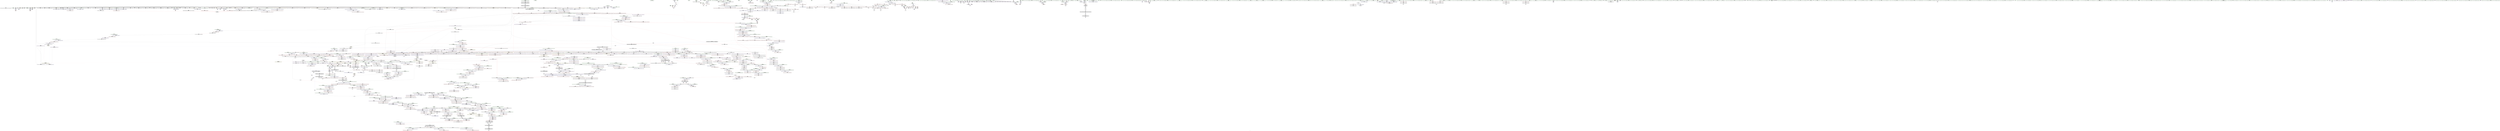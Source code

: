 digraph "SVFG" {
	label="SVFG";

	Node0x556a6cb5d830 [shape=record,color=grey,label="{NodeID: 0\nNullPtr}"];
	Node0x556a6cb5d830 -> Node0x556a6d0ebf90[style=solid];
	Node0x556a6cb5d830 -> Node0x556a6d0ec090[style=solid];
	Node0x556a6cb5d830 -> Node0x556a6d0ec160[style=solid];
	Node0x556a6cb5d830 -> Node0x556a6d0ec230[style=solid];
	Node0x556a6cb5d830 -> Node0x556a6d0ec300[style=solid];
	Node0x556a6cb5d830 -> Node0x556a6d0ec3d0[style=solid];
	Node0x556a6cb5d830 -> Node0x556a6d0ec4a0[style=solid];
	Node0x556a6cb5d830 -> Node0x556a6d0ec570[style=solid];
	Node0x556a6cb5d830 -> Node0x556a6d0ec640[style=solid];
	Node0x556a6cb5d830 -> Node0x556a6d0ec710[style=solid];
	Node0x556a6cb5d830 -> Node0x556a6d0ec7e0[style=solid];
	Node0x556a6cb5d830 -> Node0x556a6d0ec8b0[style=solid];
	Node0x556a6cb5d830 -> Node0x556a6d0ec980[style=solid];
	Node0x556a6cb5d830 -> Node0x556a6d0eca50[style=solid];
	Node0x556a6cb5d830 -> Node0x556a6d0ecb20[style=solid];
	Node0x556a6cb5d830 -> Node0x556a6d0ecbf0[style=solid];
	Node0x556a6cb5d830 -> Node0x556a6d0eccc0[style=solid];
	Node0x556a6cb5d830 -> Node0x556a6d0ecd90[style=solid];
	Node0x556a6cb5d830 -> Node0x556a6d0ece60[style=solid];
	Node0x556a6cb5d830 -> Node0x556a6d0ecf30[style=solid];
	Node0x556a6cb5d830 -> Node0x556a6d0ed000[style=solid];
	Node0x556a6cb5d830 -> Node0x556a6d0ed0d0[style=solid];
	Node0x556a6cb5d830 -> Node0x556a6d0ed1a0[style=solid];
	Node0x556a6cb5d830 -> Node0x556a6d0ed270[style=solid];
	Node0x556a6cb5d830 -> Node0x556a6d0ed340[style=solid];
	Node0x556a6cb5d830 -> Node0x556a6d0ed410[style=solid];
	Node0x556a6cb5d830 -> Node0x556a6d0ed4e0[style=solid];
	Node0x556a6cb5d830 -> Node0x556a6d0ed5b0[style=solid];
	Node0x556a6cb5d830 -> Node0x556a6d0ed680[style=solid];
	Node0x556a6cb5d830 -> Node0x556a6d0ed750[style=solid];
	Node0x556a6cb5d830 -> Node0x556a6d0ed820[style=solid];
	Node0x556a6cb5d830 -> Node0x556a6d0ed8f0[style=solid];
	Node0x556a6cb5d830 -> Node0x556a6d0ed9c0[style=solid];
	Node0x556a6cb5d830 -> Node0x556a6d0eda90[style=solid];
	Node0x556a6cb5d830 -> Node0x556a6d0edb60[style=solid];
	Node0x556a6cb5d830 -> Node0x556a6d0edc30[style=solid];
	Node0x556a6cb5d830 -> Node0x556a6d0edd00[style=solid];
	Node0x556a6cb5d830 -> Node0x556a6d0eddd0[style=solid];
	Node0x556a6cb5d830 -> Node0x556a6d0edea0[style=solid];
	Node0x556a6cb5d830 -> Node0x556a6d0edf70[style=solid];
	Node0x556a6cb5d830 -> Node0x556a6d0ee040[style=solid];
	Node0x556a6cb5d830 -> Node0x556a6d0ee110[style=solid];
	Node0x556a6cb5d830 -> Node0x556a6d0ee1e0[style=solid];
	Node0x556a6cb5d830 -> Node0x556a6d0ee2b0[style=solid];
	Node0x556a6cb5d830 -> Node0x556a6d0ee380[style=solid];
	Node0x556a6cb5d830 -> Node0x556a6d0ee450[style=solid];
	Node0x556a6cb5d830 -> Node0x556a6d0ee520[style=solid];
	Node0x556a6cb5d830 -> Node0x556a6d0ee5f0[style=solid];
	Node0x556a6cb5d830 -> Node0x556a6d0ee6c0[style=solid];
	Node0x556a6cb5d830 -> Node0x556a6d0ee790[style=solid];
	Node0x556a6cb5d830 -> Node0x556a6d0ee860[style=solid];
	Node0x556a6cb5d830 -> Node0x556a6d0ee930[style=solid];
	Node0x556a6cb5d830 -> Node0x556a6d0eea00[style=solid];
	Node0x556a6cb5d830 -> Node0x556a6d0eead0[style=solid];
	Node0x556a6cb5d830 -> Node0x556a6d0eeba0[style=solid];
	Node0x556a6cb5d830 -> Node0x556a6d0eec70[style=solid];
	Node0x556a6cb5d830 -> Node0x556a6d0eed40[style=solid];
	Node0x556a6cb5d830 -> Node0x556a6d0eee10[style=solid];
	Node0x556a6cb5d830 -> Node0x556a6d0eeee0[style=solid];
	Node0x556a6cb5d830 -> Node0x556a6d0eefb0[style=solid];
	Node0x556a6cb5d830 -> Node0x556a6d0ef080[style=solid];
	Node0x556a6cb5d830 -> Node0x556a6d0e2d90[style=solid];
	Node0x556a6cb5d830 -> Node0x556a6d0e2e60[style=solid];
	Node0x556a6cb5d830 -> Node0x556a6d0e2f30[style=solid];
	Node0x556a6cb5d830 -> Node0x556a6d0e3000[style=solid];
	Node0x556a6cb5d830 -> Node0x556a6d0e30d0[style=solid];
	Node0x556a6cb5d830 -> Node0x556a6d0e31a0[style=solid];
	Node0x556a6cb5d830 -> Node0x556a6d117220[style=solid];
	Node0x556a6cb5d830 -> Node0x556a6d11b420[style=solid];
	Node0x556a6cb5d830 -> Node0x556a6d11b4f0[style=solid];
	Node0x556a6cb5d830 -> Node0x556a6d11b5c0[style=solid];
	Node0x556a6cb5d830 -> Node0x556a6d11db20[style=solid];
	Node0x556a6cb5d830 -> Node0x556a6c90e5b0[style=solid];
	Node0x556a6cb5d830 -> Node0x556a6d14e970[style=solid];
	Node0x556a6cb5d830 -> Node0x556a6d14f3f0[style=solid];
	Node0x556a6cb5d830:s64 -> Node0x556a6d213970[style=solid,color=red];
	Node0x556a6d0ef700 [shape=record,color=red,label="{NodeID: 775\n989\<--981\n\<--__last.addr\n_ZSt8_DestroyIPNSt7__cxx1112basic_stringIcSt11char_traitsIcESaIcEEES5_EvT_S7_RSaIT0_E\n|{<s0>95}}"];
	Node0x556a6d0ef700:s0 -> Node0x556a6d2179c0[style=solid,color=red];
	Node0x556a6d0e5db0 [shape=record,color=black,label="{NodeID: 443\n1216\<--1211\n\<--this1\n_ZNSt6vectorINSt7__cxx1112basic_stringIcSt11char_traitsIcESaIcEEESaIS5_EE12emplace_backIJS5_EEEvDpOT_\n}"];
	Node0x556a6d0e5db0 -> Node0x556a6d0fe0c0[style=solid];
	Node0x556a6d0e5db0 -> Node0x556a6d0fe190[style=solid];
	Node0x556a6d211670 [shape=record,color=black,label="{NodeID: 2325\n1572 = PHI(1703, )\n}"];
	Node0x556a6d211670 -> Node0x556a6d148a90[style=solid];
	Node0x556a6d0d9280 [shape=record,color=green,label="{NodeID: 111\n597\<--598\nref.tmp19\<--ref.tmp19_field_insensitive\nmain\n}"];
	Node0x556a6d0f5130 [shape=record,color=red,label="{NodeID: 886\n1760\<--1757\nthis1\<--this.addr\n_ZNKSt12_Vector_baseINSt7__cxx1112basic_stringIcSt11char_traitsIcESaIcEEESaIS5_EE19_M_get_Tp_allocatorEv\n}"];
	Node0x556a6d0f5130 -> Node0x556a6d100550[style=solid];
	Node0x556a6d0fbba0 [shape=record,color=purple,label="{NodeID: 554\n634\<--45\n\<--.str.13\nmain\n}"];
	Node0x556a6d21aee0 [shape=record,color=black,label="{NodeID: 2436\n2055 = PHI(1937, )\n0th arg _ZNSt13move_iteratorIPNSt7__cxx1112basic_stringIcSt11char_traitsIcESaIcEEEEppEv }"];
	Node0x556a6d21aee0 -> Node0x556a6d1219b0[style=solid];
	Node0x556a6d0de2f0 [shape=record,color=green,label="{NodeID: 222\n1412\<--1413\n__cxa_end_catch\<--__cxa_end_catch_field_insensitive\n}"];
	Node0x556a6d11a4b0 [shape=record,color=blue,label="{NodeID: 997\n593\<--701\nehselector.slot\<--\nmain\n}"];
	Node0x556a6d11a4b0 -> Node0x556a6d105d10[style=dashed];
	Node0x556a6d189fc0 [shape=record,color=black,label="{NodeID: 1772\nMR_101V_2 = PHI(MR_101V_4, MR_101V_1, )\npts\{590 \}\n}"];
	Node0x556a6d189fc0 -> Node0x556a6d119f00[style=dashed];
	Node0x556a6d101660 [shape=record,color=purple,label="{NodeID: 665\n1974\<--1973\nincdec.ptr\<--\n_ZNSt20__uninitialized_copyILb0EE13__uninit_copyISt13move_iteratorIPNSt7__cxx1112basic_stringIcSt11char_traitsIcESaIcEEEES9_EET0_T_SC_SB_\n}"];
	Node0x556a6d101660 -> Node0x556a6d121190[style=solid];
	Node0x556a6d0ec7e0 [shape=record,color=black,label="{NodeID: 333\n480\<--3\n\<--dummyVal\n_Z5solveRSt6vectorINSt7__cxx1112basic_stringIcSt11char_traitsIcESaIcEEESaIS5_EE\n}"];
	Node0x556a6d0ec7e0 -> Node0x556a6d118f90[style=solid];
	Node0x556a6d11fee0 [shape=record,color=blue,label="{NodeID: 1108\n1782\<--1784\n_M_current\<--\n_ZN9__gnu_cxx17__normal_iteratorIPNSt7__cxx1112basic_stringIcSt11char_traitsIcESaIcEEESt6vectorIS6_SaIS6_EEEC2ERKS7_\n|{<s0>139|<s1>153}}"];
	Node0x556a6d11fee0:s0 -> Node0x556a6d1c3420[style=dashed,color=blue];
	Node0x556a6d11fee0:s1 -> Node0x556a6d1c3580[style=dashed,color=blue];
	Node0x556a6cb5d8c0 [shape=record,color=green,label="{NodeID: 1\n7\<--1\n__dso_handle\<--dummyObj\nGlob }"];
	Node0x556a6d0ef7d0 [shape=record,color=red,label="{NodeID: 776\n999\<--996\nthis1\<--this.addr\n_ZNSt12_Vector_baseINSt7__cxx1112basic_stringIcSt11char_traitsIcESaIcEEESaIS5_EE19_M_get_Tp_allocatorEv\n}"];
	Node0x556a6d0ef7d0 -> Node0x556a6d0fd490[style=solid];
	Node0x556a6d0e5e80 [shape=record,color=black,label="{NodeID: 444\n1222\<--1211\n\<--this1\n_ZNSt6vectorINSt7__cxx1112basic_stringIcSt11char_traitsIcESaIcEEESaIS5_EE12emplace_backIJS5_EEEvDpOT_\n}"];
	Node0x556a6d0e5e80 -> Node0x556a6d0fe260[style=solid];
	Node0x556a6d2117b0 [shape=record,color=black,label="{NodeID: 2326\n1588 = PHI(1677, )\n}"];
	Node0x556a6d2117b0 -> Node0x556a6d0f3ce0[style=solid];
	Node0x556a6d0d9350 [shape=record,color=green,label="{NodeID: 112\n599\<--600\nanswer\<--answer_field_insensitive\nmain\n|{<s0>64}}"];
	Node0x556a6d0d9350:s0 -> Node0x556a6d21a5e0[style=solid,color=red];
	Node0x556a6d0f5200 [shape=record,color=red,label="{NodeID: 887\n1769\<--1766\nthis1\<--this.addr\n_ZNK9__gnu_cxx13new_allocatorINSt7__cxx1112basic_stringIcSt11char_traitsIcESaIcEEEE8max_sizeEv\n}"];
	Node0x556a6d0fbc70 [shape=record,color=purple,label="{NodeID: 555\n635\<--47\n\<--.str.14\nmain\n}"];
	Node0x556a6d21aff0 [shape=record,color=black,label="{NodeID: 2437\n1878 = PHI(1657, 1663, )\n0th arg _ZSt32__make_move_if_noexcept_iteratorINSt7__cxx1112basic_stringIcSt11char_traitsIcESaIcEEESt13move_iteratorIPS5_EET0_PT_ }"];
	Node0x556a6d21aff0 -> Node0x556a6d1208a0[style=solid];
	Node0x556a6d0de3f0 [shape=record,color=green,label="{NodeID: 223\n1425\<--1426\n__cxa_rethrow\<--__cxa_rethrow_field_insensitive\n}"];
	Node0x556a6d11a580 [shape=record,color=blue,label="{NodeID: 998\n581\<--723\nz\<--inc32\nmain\n}"];
	Node0x556a6d11a580 -> Node0x556a6d189ed0[style=dashed];
	Node0x556a6d18a4c0 [shape=record,color=black,label="{NodeID: 1773\nMR_36V_2 = PHI(MR_36V_4, MR_36V_1, )\npts\{5860002 \}\n|{<s0>55}}"];
	Node0x556a6d18a4c0:s0 -> Node0x556a6d1a4be0[style=dashed,color=red];
	Node0x556a6d101730 [shape=record,color=purple,label="{NodeID: 666\n2051\<--2050\n_M_current\<--this1\n_ZNKSt13move_iteratorIPNSt7__cxx1112basic_stringIcSt11char_traitsIcESaIcEEEEdeEv\n}"];
	Node0x556a6d101730 -> Node0x556a6d0f6b30[style=solid];
	Node0x556a6d0ec8b0 [shape=record,color=black,label="{NodeID: 334\n482\<--3\n\<--dummyVal\n_Z5solveRSt6vectorINSt7__cxx1112basic_stringIcSt11char_traitsIcESaIcEEESaIS5_EE\n}"];
	Node0x556a6d0ec8b0 -> Node0x556a6d119060[style=solid];
	Node0x556a6d11ffb0 [shape=record,color=blue,label="{NodeID: 1109\n1790\<--1788\n__a.addr\<--__a\n_ZNSt16allocator_traitsISaINSt7__cxx1112basic_stringIcSt11char_traitsIcESaIcEEEEE8allocateERS6_m\n}"];
	Node0x556a6d11ffb0 -> Node0x556a6d0f5540[style=dashed];
	Node0x556a6d0d65c0 [shape=record,color=green,label="{NodeID: 2\n21\<--1\n.str\<--dummyObj\nGlob }"];
	Node0x556a6d0ef8a0 [shape=record,color=red,label="{NodeID: 777\n1012\<--1005\nthis1\<--this.addr\n_ZNSt12_Vector_baseINSt7__cxx1112basic_stringIcSt11char_traitsIcESaIcEEESaIS5_EED2Ev\n|{|<s8>96}}"];
	Node0x556a6d0ef8a0 -> Node0x556a6d0fd560[style=solid];
	Node0x556a6d0ef8a0 -> Node0x556a6d0fd630[style=solid];
	Node0x556a6d0ef8a0 -> Node0x556a6d0fd700[style=solid];
	Node0x556a6d0ef8a0 -> Node0x556a6d0fd7d0[style=solid];
	Node0x556a6d0ef8a0 -> Node0x556a6d0fd8a0[style=solid];
	Node0x556a6d0ef8a0 -> Node0x556a6d0fd970[style=solid];
	Node0x556a6d0ef8a0 -> Node0x556a6d0fda40[style=solid];
	Node0x556a6d0ef8a0 -> Node0x556a6d0fdb10[style=solid];
	Node0x556a6d0ef8a0:s8 -> Node0x556a6d216ff0[style=solid,color=red];
	Node0x556a6d0e5f50 [shape=record,color=black,label="{NodeID: 445\n1225\<--1211\n\<--this1\n_ZNSt6vectorINSt7__cxx1112basic_stringIcSt11char_traitsIcESaIcEEESaIS5_EE12emplace_backIJS5_EEEvDpOT_\n}"];
	Node0x556a6d0e5f50 -> Node0x556a6d0fe330[style=solid];
	Node0x556a6d0e5f50 -> Node0x556a6d0fe400[style=solid];
	Node0x556a6d2118f0 [shape=record,color=black,label="{NodeID: 2327\n1591 = PHI(1677, )\n}"];
	Node0x556a6d2118f0 -> Node0x556a6d0f3db0[style=solid];
	Node0x556a6d0d9420 [shape=record,color=green,label="{NodeID: 113\n605\<--606\n_ZNSt7__cxx1112basic_stringIcSt11char_traitsIcESaIcEEaSEPKc\<--_ZNSt7__cxx1112basic_stringIcSt11char_traitsIcESaIcEEaSEPKc_field_insensitive\n}"];
	Node0x556a6d0f52d0 [shape=record,color=red,label="{NodeID: 888\n1781\<--1775\nthis1\<--this.addr\n_ZN9__gnu_cxx17__normal_iteratorIPNSt7__cxx1112basic_stringIcSt11char_traitsIcESaIcEEESt6vectorIS6_SaIS6_EEEC2ERKS7_\n}"];
	Node0x556a6d0f52d0 -> Node0x556a6d100620[style=solid];
	Node0x556a6d0fbd40 [shape=record,color=purple,label="{NodeID: 556\n641\<--49\n\<--.str.15\nmain\n}"];
	Node0x556a6d21b140 [shape=record,color=black,label="{NodeID: 2438\n552 = PHI(434, )\n0th arg _ZStneIcSt11char_traitsIcESaIcEEbRKNSt7__cxx1112basic_stringIT_T0_T1_EESA_ }"];
	Node0x556a6d21b140 -> Node0x556a6d119a20[style=solid];
	Node0x556a6d0de4f0 [shape=record,color=green,label="{NodeID: 224\n1488\<--1489\nretval\<--retval_field_insensitive\n_ZNSt6vectorINSt7__cxx1112basic_stringIcSt11char_traitsIcESaIcEEESaIS5_EE3endEv\n|{|<s1>139}}"];
	Node0x556a6d0de4f0 -> Node0x556a6d0ffb90[style=solid];
	Node0x556a6d0de4f0:s1 -> Node0x556a6d21b930[style=solid,color=red];
	Node0x556a6d11a650 [shape=record,color=blue,label="{NodeID: 999\n591\<--727\nexn.slot\<--\nmain\n}"];
	Node0x556a6d11a650 -> Node0x556a6d105c40[style=dashed];
	Node0x556a6d18a9c0 [shape=record,color=black,label="{NodeID: 1774\nMR_78V_2 = PHI(MR_78V_4, MR_78V_1, )\npts\{5860000 5860001 \}\n|{<s0>55}}"];
	Node0x556a6d18a9c0:s0 -> Node0x556a6d1a4be0[style=dashed,color=red];
	Node0x556a6d101800 [shape=record,color=purple,label="{NodeID: 667\n2060\<--2059\n_M_current\<--this1\n_ZNSt13move_iteratorIPNSt7__cxx1112basic_stringIcSt11char_traitsIcESaIcEEEEppEv\n}"];
	Node0x556a6d101800 -> Node0x556a6d0f6cd0[style=solid];
	Node0x556a6d101800 -> Node0x556a6d121a80[style=solid];
	Node0x556a6d0ec980 [shape=record,color=black,label="{NodeID: 335\n486\<--3\n\<--dummyVal\n_Z5solveRSt6vectorINSt7__cxx1112basic_stringIcSt11char_traitsIcESaIcEEESaIS5_EE\n}"];
	Node0x556a6d120080 [shape=record,color=blue,label="{NodeID: 1110\n1792\<--1789\n__n.addr\<--__n\n_ZNSt16allocator_traitsISaINSt7__cxx1112basic_stringIcSt11char_traitsIcESaIcEEEEE8allocateERS6_m\n}"];
	Node0x556a6d120080 -> Node0x556a6d0f5610[style=dashed];
	Node0x556a6d0d5890 [shape=record,color=green,label="{NodeID: 3\n23\<--1\n.str.2\<--dummyObj\nGlob }"];
	Node0x556a6d0ef970 [shape=record,color=red,label="{NodeID: 778\n1042\<--1007\nexn\<--exn.slot\n_ZNSt12_Vector_baseINSt7__cxx1112basic_stringIcSt11char_traitsIcESaIcEEESaIS5_EED2Ev\n|{<s0>99}}"];
	Node0x556a6d0ef970:s0 -> Node0x556a6d21a800[style=solid,color=red];
	Node0x556a6d0e6020 [shape=record,color=black,label="{NodeID: 446\n1236\<--1211\n\<--this1\n_ZNSt6vectorINSt7__cxx1112basic_stringIcSt11char_traitsIcESaIcEEESaIS5_EE12emplace_backIJS5_EEEvDpOT_\n}"];
	Node0x556a6d0e6020 -> Node0x556a6d0fe4d0[style=solid];
	Node0x556a6d0e6020 -> Node0x556a6d0fe5a0[style=solid];
	Node0x556a6d211a30 [shape=record,color=black,label="{NodeID: 2328\n1799 = PHI(1803, )\n}"];
	Node0x556a6d211a30 -> Node0x556a6d0f8e20[style=solid];
	Node0x556a6d0d9520 [shape=record,color=green,label="{NodeID: 114\n636\<--637\ncall10\<--call10_field_insensitive\nmain\n}"];
	Node0x556a6d0d9520 -> Node0x556a6d119c90[style=solid];
	Node0x556a6d0f53a0 [shape=record,color=red,label="{NodeID: 889\n1783\<--1777\n\<--__i.addr\n_ZN9__gnu_cxx17__normal_iteratorIPNSt7__cxx1112basic_stringIcSt11char_traitsIcESaIcEEESt6vectorIS6_SaIS6_EEEC2ERKS7_\n}"];
	Node0x556a6d0f53a0 -> Node0x556a6d0f5470[style=solid];
	Node0x556a6d0fbe10 [shape=record,color=purple,label="{NodeID: 557\n642\<--51\n\<--.str.16\nmain\n}"];
	Node0x556a6d21b250 [shape=record,color=black,label="{NodeID: 2439\n553 = PHI(420, )\n1st arg _ZStneIcSt11char_traitsIcESaIcEEbRKNSt7__cxx1112basic_stringIT_T0_T1_EESA_ }"];
	Node0x556a6d21b250 -> Node0x556a6d119af0[style=solid];
	Node0x556a6d0de5c0 [shape=record,color=green,label="{NodeID: 225\n1490\<--1491\nthis.addr\<--this.addr_field_insensitive\n_ZNSt6vectorINSt7__cxx1112basic_stringIcSt11char_traitsIcESaIcEEESaIS5_EE3endEv\n}"];
	Node0x556a6d0de5c0 -> Node0x556a6d0f3180[style=solid];
	Node0x556a6d0de5c0 -> Node0x556a6d11e410[style=solid];
	Node0x556a6d11a720 [shape=record,color=blue,label="{NodeID: 1000\n593\<--729\nehselector.slot\<--\nmain\n}"];
	Node0x556a6d11a720 -> Node0x556a6d105d10[style=dashed];
	Node0x556a6d18aec0 [shape=record,color=black,label="{NodeID: 1775\nMR_187V_3 = PHI(MR_187V_4, MR_187V_2, )\npts\{1064 \}\n}"];
	Node0x556a6d18aec0 -> Node0x556a6d0efe50[style=dashed];
	Node0x556a6d18aec0 -> Node0x556a6d0eff20[style=dashed];
	Node0x556a6d18aec0 -> Node0x556a6d0efff0[style=dashed];
	Node0x556a6d18aec0 -> Node0x556a6d11c120[style=dashed];
	Node0x556a6d1018d0 [shape=record,color=purple,label="{NodeID: 668\n2062\<--2061\nincdec.ptr\<--\n_ZNSt13move_iteratorIPNSt7__cxx1112basic_stringIcSt11char_traitsIcESaIcEEEEppEv\n}"];
	Node0x556a6d1018d0 -> Node0x556a6d121a80[style=solid];
	Node0x556a6d0eca50 [shape=record,color=black,label="{NodeID: 336\n487\<--3\n\<--dummyVal\n_Z5solveRSt6vectorINSt7__cxx1112basic_stringIcSt11char_traitsIcESaIcEEESaIS5_EE\n}"];
	Node0x556a6d0eca50 -> Node0x556a6d119130[style=solid];
	Node0x556a6d120150 [shape=record,color=blue,label="{NodeID: 1111\n1807\<--1804\nthis.addr\<--this\n_ZN9__gnu_cxx13new_allocatorINSt7__cxx1112basic_stringIcSt11char_traitsIcESaIcEEEE8allocateEmPKv\n}"];
	Node0x556a6d120150 -> Node0x556a6d0f56e0[style=dashed];
	Node0x556a6d0d5920 [shape=record,color=green,label="{NodeID: 4\n25\<--1\n.str.3\<--dummyObj\nGlob }"];
	Node0x556a6d0efa40 [shape=record,color=red,label="{NodeID: 779\n1015\<--1014\n\<--_M_start\n_ZNSt12_Vector_baseINSt7__cxx1112basic_stringIcSt11char_traitsIcESaIcEEESaIS5_EED2Ev\n|{<s0>96}}"];
	Node0x556a6d0efa40:s0 -> Node0x556a6d217210[style=solid,color=red];
	Node0x556a6d0e60f0 [shape=record,color=black,label="{NodeID: 447\n1224\<--1223\n\<--_M_impl3\n_ZNSt6vectorINSt7__cxx1112basic_stringIcSt11char_traitsIcESaIcEEESaIS5_EE12emplace_backIJS5_EEEvDpOT_\n|{<s0>110}}"];
	Node0x556a6d0e60f0:s0 -> Node0x556a6d213db0[style=solid,color=red];
	Node0x556a6d211b70 [shape=record,color=black,label="{NodeID: 2329\n1818 = PHI(1764, )\n}"];
	Node0x556a6d211b70 -> Node0x556a6d14d2f0[style=solid];
	Node0x556a6d0de870 [shape=record,color=green,label="{NodeID: 115\n638\<--639\nfopen\<--fopen_field_insensitive\n}"];
	Node0x556a6d1a2810 [shape=record,color=yellow,style=double,label="{NodeID: 1997\n78V_1 = ENCHI(MR_78V_0)\npts\{5860000 5860001 \}\nFun[_Z5solveRSt6vectorINSt7__cxx1112basic_stringIcSt11char_traitsIcESaIcEEESaIS5_EE]|{<s0>26|<s1>26}}"];
	Node0x556a6d1a2810:s0 -> Node0x556a6d1a36f0[style=dashed,color=red];
	Node0x556a6d1a2810:s1 -> Node0x556a6d1a37d0[style=dashed,color=red];
	Node0x556a6d0f5470 [shape=record,color=red,label="{NodeID: 890\n1784\<--1783\n\<--\n_ZN9__gnu_cxx17__normal_iteratorIPNSt7__cxx1112basic_stringIcSt11char_traitsIcESaIcEEESt6vectorIS6_SaIS6_EEEC2ERKS7_\n}"];
	Node0x556a6d0f5470 -> Node0x556a6d11fee0[style=solid];
	Node0x556a6d0fbee0 [shape=record,color=purple,label="{NodeID: 558\n647\<--53\n\<--.str.17\nmain\n}"];
	Node0x556a6d21b360 [shape=record,color=black,label="{NodeID: 2440\n958 = PHI(946, )\n0th arg _ZNSaINSt7__cxx1112basic_stringIcSt11char_traitsIcESaIcEEEEC2Ev }"];
	Node0x556a6d21b360 -> Node0x556a6d11b690[style=solid];
	Node0x556a6d0de690 [shape=record,color=green,label="{NodeID: 226\n1498\<--1499\n_ZN9__gnu_cxx17__normal_iteratorIPNSt7__cxx1112basic_stringIcSt11char_traitsIcESaIcEEESt6vectorIS6_SaIS6_EEEC2ERKS7_\<--_ZN9__gnu_cxx17__normal_iteratorIPNSt7__cxx1112basic_stringIcSt11char_traitsIcESaIcEEESt6vectorIS6_SaIS6_EEEC2ERKS7__field_insensitive\n}"];
	Node0x556a6d11a7f0 [shape=record,color=blue,label="{NodeID: 1001\n759\<--758\nthis.addr\<--this\n_ZNSt6vectorINSt7__cxx1112basic_stringIcSt11char_traitsIcESaIcEEESaIS5_EEC2Ev\n}"];
	Node0x556a6d11a7f0 -> Node0x556a6d105de0[style=dashed];
	Node0x556a6d18b3c0 [shape=record,color=black,label="{NodeID: 1776\nMR_38V_5 = PHI(MR_38V_6, MR_38V_3, MR_38V_4, MR_38V_2, )\npts\{248 \}\n}"];
	Node0x556a6d18b3c0 -> Node0x556a6d102840[style=dashed];
	Node0x556a6d1019a0 [shape=record,color=purple,label="{NodeID: 669\n2089\<--2088\n_M_current\<--this1\n_ZNKSt13move_iteratorIPNSt7__cxx1112basic_stringIcSt11char_traitsIcESaIcEEEE4baseEv\n}"];
	Node0x556a6d1019a0 -> Node0x556a6d0f7010[style=solid];
	Node0x556a6d0ecb20 [shape=record,color=black,label="{NodeID: 337\n489\<--3\n\<--dummyVal\n_Z5solveRSt6vectorINSt7__cxx1112basic_stringIcSt11char_traitsIcESaIcEEESaIS5_EE\n}"];
	Node0x556a6d0ecb20 -> Node0x556a6d119200[style=solid];
	Node0x556a6d120220 [shape=record,color=blue,label="{NodeID: 1112\n1809\<--1805\n__n.addr\<--__n\n_ZN9__gnu_cxx13new_allocatorINSt7__cxx1112basic_stringIcSt11char_traitsIcESaIcEEEE8allocateEmPKv\n}"];
	Node0x556a6d120220 -> Node0x556a6d0f57b0[style=dashed];
	Node0x556a6d120220 -> Node0x556a6d0f5880[style=dashed];
	Node0x556a6d0d5bd0 [shape=record,color=green,label="{NodeID: 5\n27\<--1\n.str.4\<--dummyObj\nGlob }"];
	Node0x556a6d0efb10 [shape=record,color=red,label="{NodeID: 780\n1018\<--1017\n\<--_M_end_of_storage\n_ZNSt12_Vector_baseINSt7__cxx1112basic_stringIcSt11char_traitsIcESaIcEEESaIS5_EED2Ev\n}"];
	Node0x556a6d0efb10 -> Node0x556a6d0e5660[style=solid];
	Node0x556a6d0e61c0 [shape=record,color=black,label="{NodeID: 448\n1257\<--1262\n_ZSt4moveIRNSt7__cxx1112basic_stringIcSt11char_traitsIcESaIcEEEEONSt16remove_referenceIT_E4typeEOS8__ret\<--\n_ZSt4moveIRNSt7__cxx1112basic_stringIcSt11char_traitsIcESaIcEEEEONSt16remove_referenceIT_E4typeEOS8_\n|{<s0>75}}"];
	Node0x556a6d0e61c0:s0 -> Node0x556a6d221700[style=solid,color=blue];
	Node0x556a6d211cb0 [shape=record,color=black,label="{NodeID: 2330\n1873 = PHI(1891, )\n}"];
	Node0x556a6d211cb0 -> Node0x556a6d0f93d0[style=solid];
	Node0x556a6d0de970 [shape=record,color=green,label="{NodeID: 116\n643\<--644\ncall11\<--call11_field_insensitive\nmain\n}"];
	Node0x556a6d0de970 -> Node0x556a6d119d60[style=solid];
	Node0x556a6d0f5540 [shape=record,color=red,label="{NodeID: 891\n1796\<--1790\n\<--__a.addr\n_ZNSt16allocator_traitsISaINSt7__cxx1112basic_stringIcSt11char_traitsIcESaIcEEEEE8allocateERS6_m\n}"];
	Node0x556a6d0f5540 -> Node0x556a6d0f8d50[style=solid];
	Node0x556a6d0fbfb0 [shape=record,color=purple,label="{NodeID: 559\n658\<--53\n\<--.str.17\nmain\n}"];
	Node0x556a6d21b470 [shape=record,color=black,label="{NodeID: 2441\n1105 = PHI(1025, 1422, 1455, )\n2nd arg _ZNSt12_Vector_baseINSt7__cxx1112basic_stringIcSt11char_traitsIcESaIcEEESaIS5_EE13_M_deallocateEPS5_m }"];
	Node0x556a6d21b470 -> Node0x556a6d11c530[style=solid];
	Node0x556a6d0de790 [shape=record,color=green,label="{NodeID: 227\n1507\<--1508\nthis.addr\<--this.addr_field_insensitive\n_ZN9__gnu_cxx13new_allocatorINSt7__cxx1112basic_stringIcSt11char_traitsIcESaIcEEEE9constructIS6_JS6_EEEvPT_DpOT0_\n}"];
	Node0x556a6d0de790 -> Node0x556a6d0f3320[style=solid];
	Node0x556a6d0de790 -> Node0x556a6d11e4e0[style=solid];
	Node0x556a6d11a8c0 [shape=record,color=blue,label="{NodeID: 1002\n777\<--775\nthis.addr\<--this\n_ZNSt6vectorINSt7__cxx1112basic_stringIcSt11char_traitsIcESaIcEEESaIS5_EE9push_backEOS5_\n}"];
	Node0x556a6d11a8c0 -> Node0x556a6d105eb0[style=dashed];
	Node0x556a6d18b4b0 [shape=record,color=black,label="{NodeID: 1777\nMR_48V_6 = PHI(MR_48V_2, MR_48V_4, MR_48V_4, MR_48V_4, )\npts\{258 \}\n}"];
	Node0x556a6d101a70 [shape=record,color=purple,label="{NodeID: 670\n2102\<--2101\n_M_current\<--this1\n_ZNSt13move_iteratorIPNSt7__cxx1112basic_stringIcSt11char_traitsIcESaIcEEEEC2ES6_\n}"];
	Node0x556a6d101a70 -> Node0x556a6d121f60[style=solid];
	Node0x556a6d0ecbf0 [shape=record,color=black,label="{NodeID: 338\n492\<--3\n\<--dummyVal\n_Z5solveRSt6vectorINSt7__cxx1112basic_stringIcSt11char_traitsIcESaIcEEESaIS5_EE\n}"];
	Node0x556a6d1202f0 [shape=record,color=blue,label="{NodeID: 1113\n1811\<--1806\n.addr\<--\n_ZN9__gnu_cxx13new_allocatorINSt7__cxx1112basic_stringIcSt11char_traitsIcESaIcEEEE8allocateEmPKv\n}"];
	Node0x556a6d0d5c60 [shape=record,color=green,label="{NodeID: 6\n29\<--1\n.str.5\<--dummyObj\nGlob }"];
	Node0x556a6d1a5610 [shape=record,color=yellow,style=double,label="{NodeID: 1888\n30V_1 = ENCHI(MR_30V_0)\npts\{1008 \}\nFun[_ZNSt12_Vector_baseINSt7__cxx1112basic_stringIcSt11char_traitsIcESaIcEEESaIS5_EED2Ev]}"];
	Node0x556a6d1a5610 -> Node0x556a6d11bc40[style=dashed];
	Node0x556a6d0efbe0 [shape=record,color=red,label="{NodeID: 781\n1021\<--1020\n\<--_M_start4\n_ZNSt12_Vector_baseINSt7__cxx1112basic_stringIcSt11char_traitsIcESaIcEEESaIS5_EED2Ev\n}"];
	Node0x556a6d0efbe0 -> Node0x556a6d0e5730[style=solid];
	Node0x556a6d0e6290 [shape=record,color=black,label="{NodeID: 449\n1278\<--1277\n\<--\n_ZNSt16allocator_traitsISaINSt7__cxx1112basic_stringIcSt11char_traitsIcESaIcEEEEE9constructIS5_JS5_EEEvRS6_PT_DpOT0_\n|{<s0>115}}"];
	Node0x556a6d0e6290:s0 -> Node0x556a6d218bc0[style=solid,color=red];
	Node0x556a6d211df0 [shape=record,color=black,label="{NodeID: 2331\n1924 = PHI(1933, )\n}"];
	Node0x556a6d211df0 -> Node0x556a6d0f98b0[style=solid];
	Node0x556a6d0dea40 [shape=record,color=green,label="{NodeID: 117\n649\<--650\nfscanf\<--fscanf_field_insensitive\n}"];
	Node0x556a6d0f5610 [shape=record,color=red,label="{NodeID: 892\n1798\<--1792\n\<--__n.addr\n_ZNSt16allocator_traitsISaINSt7__cxx1112basic_stringIcSt11char_traitsIcESaIcEEEEE8allocateERS6_m\n|{<s0>162}}"];
	Node0x556a6d0f5610:s0 -> Node0x556a6d213860[style=solid,color=red];
	Node0x556a6d0fc080 [shape=record,color=purple,label="{NodeID: 560\n671\<--55\n\<--.str.18\nmain\n}"];
	Node0x556a6d21b600 [shape=record,color=black,label="{NodeID: 2442\n1294 = PHI(1211, )\n0th arg _ZNSt6vectorINSt7__cxx1112basic_stringIcSt11char_traitsIcESaIcEEESaIS5_EE17_M_realloc_insertIJS5_EEEvN9__gnu_cxx17__normal_iteratorIPS5_S7_EEDpOT_ }"];
	Node0x556a6d21b600 -> Node0x556a6d11d570[style=solid];
	Node0x556a6d0e6db0 [shape=record,color=green,label="{NodeID: 228\n1509\<--1510\n__p.addr\<--__p.addr_field_insensitive\n_ZN9__gnu_cxx13new_allocatorINSt7__cxx1112basic_stringIcSt11char_traitsIcESaIcEEEE9constructIS6_JS6_EEEvPT_DpOT0_\n}"];
	Node0x556a6d0e6db0 -> Node0x556a6d0f33f0[style=solid];
	Node0x556a6d0e6db0 -> Node0x556a6d11e5b0[style=solid];
	Node0x556a6d11a990 [shape=record,color=blue,label="{NodeID: 1003\n779\<--776\n__x.addr\<--__x\n_ZNSt6vectorINSt7__cxx1112basic_stringIcSt11char_traitsIcESaIcEEESaIS5_EE9push_backEOS5_\n}"];
	Node0x556a6d11a990 -> Node0x556a6d105f80[style=dashed];
	Node0x556a6d101b40 [shape=record,color=purple,label="{NodeID: 671\n409\<--407\nadd.ptr\<--\n_ZNSt6vectorINSt7__cxx1112basic_stringIcSt11char_traitsIcESaIcEEESaIS5_EEixEm\n}"];
	Node0x556a6d101b40 -> Node0x556a6d0e4a30[style=solid];
	Node0x556a6d0eccc0 [shape=record,color=black,label="{NodeID: 339\n493\<--3\n\<--dummyVal\n_Z5solveRSt6vectorINSt7__cxx1112basic_stringIcSt11char_traitsIcESaIcEEESaIS5_EE\n}"];
	Node0x556a6d0eccc0 -> Node0x556a6d1192d0[style=solid];
	Node0x556a6d1203c0 [shape=record,color=blue,label="{NodeID: 1114\n1853\<--1837\ncoerce.dive\<--__first.coerce\n_ZSt22__uninitialized_copy_aISt13move_iteratorIPNSt7__cxx1112basic_stringIcSt11char_traitsIcESaIcEEEES7_S6_ET0_T_SA_S9_RSaIT1_E\n}"];
	Node0x556a6d1203c0 -> Node0x556a6d116ce0[style=dashed];
	Node0x556a6d0d5d20 [shape=record,color=green,label="{NodeID: 7\n31\<--1\n.str.6\<--dummyObj\nGlob }"];
	Node0x556a6d1a56f0 [shape=record,color=yellow,style=double,label="{NodeID: 1889\n32V_1 = ENCHI(MR_32V_0)\npts\{1010 \}\nFun[_ZNSt12_Vector_baseINSt7__cxx1112basic_stringIcSt11char_traitsIcESaIcEEESaIS5_EED2Ev]}"];
	Node0x556a6d1a56f0 -> Node0x556a6d11bd10[style=dashed];
	Node0x556a6d0efcb0 [shape=record,color=red,label="{NodeID: 782\n1054\<--1048\n\<--__first.addr\n_ZSt8_DestroyIPNSt7__cxx1112basic_stringIcSt11char_traitsIcESaIcEEEEvT_S7_\n|{<s0>100}}"];
	Node0x556a6d0efcb0:s0 -> Node0x556a6d213b90[style=solid,color=red];
	Node0x556a6d0e6360 [shape=record,color=black,label="{NodeID: 450\n1286\<--1291\n_ZSt7forwardINSt7__cxx1112basic_stringIcSt11char_traitsIcESaIcEEEEOT_RNSt16remove_referenceIS6_E4typeE_ret\<--\n_ZSt7forwardINSt7__cxx1112basic_stringIcSt11char_traitsIcESaIcEEEEOT_RNSt16remove_referenceIS6_E4typeE\n|{<s0>109|<s1>112|<s2>114|<s3>120|<s4>140|<s5>185}}"];
	Node0x556a6d0e6360:s0 -> Node0x556a6d224160[style=solid,color=blue];
	Node0x556a6d0e6360:s1 -> Node0x556a6d2243b0[style=solid,color=blue];
	Node0x556a6d0e6360:s2 -> Node0x556a6d224520[style=solid,color=blue];
	Node0x556a6d0e6360:s3 -> Node0x556a6d224ad0[style=solid,color=blue];
	Node0x556a6d0e6360:s4 -> Node0x556a6d224db0[style=solid,color=blue];
	Node0x556a6d0e6360:s5 -> Node0x556a6d212610[style=solid,color=blue];
	Node0x556a6d211f30 [shape=record,color=black,label="{NodeID: 2332\n2024 = PHI(2066, )\n}"];
	Node0x556a6d211f30 -> Node0x556a6d14abf0[style=solid];
	Node0x556a6d0deb40 [shape=record,color=green,label="{NodeID: 118\n661\<--662\n_ZNSt6vectorINSt7__cxx1112basic_stringIcSt11char_traitsIcESaIcEEESaIS5_EEC2Ev\<--_ZNSt6vectorINSt7__cxx1112basic_stringIcSt11char_traitsIcESaIcEEESaIS5_EEC2Ev_field_insensitive\n}"];
	Node0x556a6d1a2ae0 [shape=record,color=yellow,style=double,label="{NodeID: 2000\n328V_1 = ENCHI(MR_328V_0)\npts\{18800000 \}\nFun[_ZSt32__make_move_if_noexcept_iteratorINSt7__cxx1112basic_stringIcSt11char_traitsIcESaIcEEESt13move_iteratorIPS5_EET0_PT_]|{<s0>169}}"];
	Node0x556a6d1a2ae0:s0 -> Node0x556a6d121f60[style=dashed,color=red];
	Node0x556a6d0f56e0 [shape=record,color=red,label="{NodeID: 893\n1816\<--1807\nthis1\<--this.addr\n_ZN9__gnu_cxx13new_allocatorINSt7__cxx1112basic_stringIcSt11char_traitsIcESaIcEEEE8allocateEmPKv\n|{<s0>163}}"];
	Node0x556a6d0f56e0:s0 -> Node0x556a6d2198f0[style=solid,color=red];
	Node0x556a6d0fc150 [shape=record,color=purple,label="{NodeID: 561\n713\<--57\n\<--.str.19\nmain\n}"];
	Node0x556a6d21b710 [shape=record,color=black,label="{NodeID: 2443\n1295 = PHI(1251, )\n1st arg _ZNSt6vectorINSt7__cxx1112basic_stringIcSt11char_traitsIcESaIcEEESaIS5_EE17_M_realloc_insertIJS5_EEEvN9__gnu_cxx17__normal_iteratorIPS5_S7_EEDpOT_ }"];
	Node0x556a6d21b710 -> Node0x556a6d11d4a0[style=solid];
	Node0x556a6d0e6e80 [shape=record,color=green,label="{NodeID: 229\n1511\<--1512\n__args.addr\<--__args.addr_field_insensitive\n_ZN9__gnu_cxx13new_allocatorINSt7__cxx1112basic_stringIcSt11char_traitsIcESaIcEEEE9constructIS6_JS6_EEEvPT_DpOT0_\n}"];
	Node0x556a6d0e6e80 -> Node0x556a6d0f34c0[style=solid];
	Node0x556a6d0e6e80 -> Node0x556a6d11e680[style=solid];
	Node0x556a6d11aa60 [shape=record,color=blue,label="{NodeID: 1004\n800\<--799\nthis.addr\<--this\n_ZNSt6vectorINSt7__cxx1112basic_stringIcSt11char_traitsIcESaIcEEESaIS5_EED2Ev\n}"];
	Node0x556a6d11aa60 -> Node0x556a6d106050[style=dashed];
	Node0x556a6d101c10 [shape=record,color=purple,label="{NodeID: 672\n1350\<--1348\nadd.ptr\<--\n_ZNSt6vectorINSt7__cxx1112basic_stringIcSt11char_traitsIcESaIcEEESaIS5_EE17_M_realloc_insertIJS5_EEEvN9__gnu_cxx17__normal_iteratorIPS5_S7_EEDpOT_\n|{<s0>121}}"];
	Node0x556a6d101c10:s0 -> Node0x556a6d213f00[style=solid,color=red];
	Node0x556a6d0ecd90 [shape=record,color=black,label="{NodeID: 340\n495\<--3\n\<--dummyVal\n_Z5solveRSt6vectorINSt7__cxx1112basic_stringIcSt11char_traitsIcESaIcEEESaIS5_EE\n}"];
	Node0x556a6d0ecd90 -> Node0x556a6d1193a0[style=solid];
	Node0x556a6d120490 [shape=record,color=blue,label="{NodeID: 1115\n1855\<--1838\ncoerce.dive1\<--__last.coerce\n_ZSt22__uninitialized_copy_aISt13move_iteratorIPNSt7__cxx1112basic_stringIcSt11char_traitsIcESaIcEEEES7_S6_ET0_T_SA_S9_RSaIT1_E\n}"];
	Node0x556a6d120490 -> Node0x556a6d116db0[style=dashed];
	Node0x556a6d0d6680 [shape=record,color=green,label="{NodeID: 8\n33\<--1\n.str.7\<--dummyObj\nGlob }"];
	Node0x556a6d1a57d0 [shape=record,color=yellow,style=double,label="{NodeID: 1890\n34V_1 = ENCHI(MR_34V_0)\npts\{5860000 \}\nFun[_ZNSt12_Vector_baseINSt7__cxx1112basic_stringIcSt11char_traitsIcESaIcEEESaIS5_EED2Ev]}"];
	Node0x556a6d1a57d0 -> Node0x556a6d0efa40[style=dashed];
	Node0x556a6d1a57d0 -> Node0x556a6d0efbe0[style=dashed];
	Node0x556a6d0efd80 [shape=record,color=red,label="{NodeID: 783\n1055\<--1050\n\<--__last.addr\n_ZSt8_DestroyIPNSt7__cxx1112basic_stringIcSt11char_traitsIcESaIcEEEEvT_S7_\n|{<s0>100}}"];
	Node0x556a6d0efd80:s0 -> Node0x556a6d213ca0[style=solid,color=red];
	Node0x556a6d0e6430 [shape=record,color=black,label="{NodeID: 451\n1337\<--1321\n\<--this1\n_ZNSt6vectorINSt7__cxx1112basic_stringIcSt11char_traitsIcESaIcEEESaIS5_EE17_M_realloc_insertIJS5_EEEvN9__gnu_cxx17__normal_iteratorIPS5_S7_EEDpOT_\n|{<s0>119}}"];
	Node0x556a6d0e6430:s0 -> Node0x556a6d213530[style=solid,color=red];
	Node0x556a6d212070 [shape=record,color=black,label="{NodeID: 2333\n1957 = PHI(2013, )\n}"];
	Node0x556a6d0dec40 [shape=record,color=green,label="{NodeID: 119\n677\<--678\n_ZNSt6vectorINSt7__cxx1112basic_stringIcSt11char_traitsIcESaIcEEESaIS5_EE9push_backEOS5_\<--_ZNSt6vectorINSt7__cxx1112basic_stringIcSt11char_traitsIcESaIcEEESaIS5_EE9push_backEOS5__field_insensitive\n}"];
	Node0x556a6d0f57b0 [shape=record,color=red,label="{NodeID: 894\n1817\<--1809\n\<--__n.addr\n_ZN9__gnu_cxx13new_allocatorINSt7__cxx1112basic_stringIcSt11char_traitsIcESaIcEEEE8allocateEmPKv\n}"];
	Node0x556a6d0f57b0 -> Node0x556a6d14d2f0[style=solid];
	Node0x556a6d0fc220 [shape=record,color=purple,label="{NodeID: 562\n1322\<--59\n\<--.str.20\n_ZNSt6vectorINSt7__cxx1112basic_stringIcSt11char_traitsIcESaIcEEESaIS5_EE17_M_realloc_insertIJS5_EEEvN9__gnu_cxx17__normal_iteratorIPS5_S7_EEDpOT_\n|{<s0>116}}"];
	Node0x556a6d0fc220:s0 -> Node0x556a6d219530[style=solid,color=red];
	Node0x556a6d21b820 [shape=record,color=black,label="{NodeID: 2444\n1296 = PHI(1249, )\n2nd arg _ZNSt6vectorINSt7__cxx1112basic_stringIcSt11char_traitsIcESaIcEEESaIS5_EE17_M_realloc_insertIJS5_EEEvN9__gnu_cxx17__normal_iteratorIPS5_S7_EEDpOT_ }"];
	Node0x556a6d21b820 -> Node0x556a6d11d640[style=solid];
	Node0x556a6d0e6f50 [shape=record,color=green,label="{NodeID: 230\n1528\<--1529\nthis.addr\<--this.addr_field_insensitive\n_ZNKSt6vectorINSt7__cxx1112basic_stringIcSt11char_traitsIcESaIcEEESaIS5_EE12_M_check_lenEmPKc\n}"];
	Node0x556a6d0e6f50 -> Node0x556a6d0f3590[style=solid];
	Node0x556a6d0e6f50 -> Node0x556a6d11e750[style=solid];
	Node0x556a6d11ab30 [shape=record,color=blue,label="{NodeID: 1005\n802\<--829\nexn.slot\<--\n_ZNSt6vectorINSt7__cxx1112basic_stringIcSt11char_traitsIcESaIcEEESaIS5_EED2Ev\n}"];
	Node0x556a6d11ab30 -> Node0x556a6d106120[style=dashed];
	Node0x556a6d101ce0 [shape=record,color=purple,label="{NodeID: 673\n1401\<--1399\nadd.ptr18\<--\n_ZNSt6vectorINSt7__cxx1112basic_stringIcSt11char_traitsIcESaIcEEESaIS5_EE17_M_realloc_insertIJS5_EEEvN9__gnu_cxx17__normal_iteratorIPS5_S7_EEDpOT_\n|{<s0>129}}"];
	Node0x556a6d101ce0:s0 -> Node0x556a6d2197b0[style=solid,color=red];
	Node0x556a6d0ece60 [shape=record,color=black,label="{NodeID: 341\n508\<--3\n\<--dummyVal\n_Z5solveRSt6vectorINSt7__cxx1112basic_stringIcSt11char_traitsIcESaIcEEESaIS5_EE\n}"];
	Node0x556a6d120560 [shape=record,color=blue,label="{NodeID: 1116\n1845\<--1839\n__result.addr\<--__result\n_ZSt22__uninitialized_copy_aISt13move_iteratorIPNSt7__cxx1112basic_stringIcSt11char_traitsIcESaIcEEEES7_S6_ET0_T_SA_S9_RSaIT1_E\n}"];
	Node0x556a6d120560 -> Node0x556a6d0f5950[style=dashed];
	Node0x556a6d0d6710 [shape=record,color=green,label="{NodeID: 9\n35\<--1\n.str.8\<--dummyObj\nGlob }"];
	Node0x556a6d1a58b0 [shape=record,color=yellow,style=double,label="{NodeID: 1891\n36V_1 = ENCHI(MR_36V_0)\npts\{5860002 \}\nFun[_ZNSt12_Vector_baseINSt7__cxx1112basic_stringIcSt11char_traitsIcESaIcEEESaIS5_EED2Ev]}"];
	Node0x556a6d1a58b0 -> Node0x556a6d0efb10[style=dashed];
	Node0x556a6d0efe50 [shape=record,color=red,label="{NodeID: 784\n1070\<--1063\n\<--__first.addr\n_ZNSt12_Destroy_auxILb0EE9__destroyIPNSt7__cxx1112basic_stringIcSt11char_traitsIcESaIcEEEEEvT_S9_\n}"];
	Node0x556a6d0efe50 -> Node0x556a6d14def0[style=solid];
	Node0x556a6d0e6500 [shape=record,color=black,label="{NodeID: 452\n1345\<--1321\n\<--this1\n_ZNSt6vectorINSt7__cxx1112basic_stringIcSt11char_traitsIcESaIcEEESaIS5_EE17_M_realloc_insertIJS5_EEEvN9__gnu_cxx17__normal_iteratorIPS5_S7_EEDpOT_\n}"];
	Node0x556a6d0e6500 -> Node0x556a6d0fe8e0[style=solid];
	Node0x556a6d212180 [shape=record,color=black,label="{NodeID: 2334\n1962 = PHI(1095, )\n|{<s0>176}}"];
	Node0x556a6d212180:s0 -> Node0x556a6d212a30[style=solid,color=red];
	Node0x556a6d0ded40 [shape=record,color=green,label="{NodeID: 120\n711\<--712\n_ZNKSt7__cxx1112basic_stringIcSt11char_traitsIcESaIcEE5c_strEv\<--_ZNKSt7__cxx1112basic_stringIcSt11char_traitsIcESaIcEE5c_strEv_field_insensitive\n}"];
	Node0x556a6d0f5880 [shape=record,color=red,label="{NodeID: 895\n1825\<--1809\n\<--__n.addr\n_ZN9__gnu_cxx13new_allocatorINSt7__cxx1112basic_stringIcSt11char_traitsIcESaIcEEEE8allocateEmPKv\n}"];
	Node0x556a6d0f5880 -> Node0x556a6d14c270[style=solid];
	Node0x556a6d0fc2f0 [shape=record,color=purple,label="{NodeID: 563\n2124\<--61\nllvm.global_ctors_0\<--llvm.global_ctors\nGlob }"];
	Node0x556a6d0fc2f0 -> Node0x556a6d117020[style=solid];
	Node0x556a6d21b930 [shape=record,color=black,label="{NodeID: 2445\n1773 = PHI(1488, 1600, )\n0th arg _ZN9__gnu_cxx17__normal_iteratorIPNSt7__cxx1112basic_stringIcSt11char_traitsIcESaIcEEESt6vectorIS6_SaIS6_EEEC2ERKS7_ }"];
	Node0x556a6d21b930 -> Node0x556a6d11fd40[style=solid];
	Node0x556a6d0e7020 [shape=record,color=green,label="{NodeID: 231\n1530\<--1531\n__n.addr\<--__n.addr_field_insensitive\n_ZNKSt6vectorINSt7__cxx1112basic_stringIcSt11char_traitsIcESaIcEEESaIS5_EE12_M_check_lenEmPKc\n|{|<s2>147}}"];
	Node0x556a6d0e7020 -> Node0x556a6d0f3660[style=solid];
	Node0x556a6d0e7020 -> Node0x556a6d11e820[style=solid];
	Node0x556a6d0e7020:s2 -> Node0x556a6d21a3c0[style=solid,color=red];
	Node0x556a6d11ac00 [shape=record,color=blue,label="{NodeID: 1006\n804\<--831\nehselector.slot\<--\n_ZNSt6vectorINSt7__cxx1112basic_stringIcSt11char_traitsIcESaIcEEESaIS5_EED2Ev\n}"];
	Node0x556a6d101db0 [shape=record,color=purple,label="{NodeID: 674\n1469\<--1467\nadd.ptr39\<--\n_ZNSt6vectorINSt7__cxx1112basic_stringIcSt11char_traitsIcESaIcEEESaIS5_EE17_M_realloc_insertIJS5_EEEvN9__gnu_cxx17__normal_iteratorIPS5_S7_EEDpOT_\n}"];
	Node0x556a6d101db0 -> Node0x556a6d11e340[style=solid];
	Node0x556a6d0ecf30 [shape=record,color=black,label="{NodeID: 342\n509\<--3\n\<--dummyVal\n_Z5solveRSt6vectorINSt7__cxx1112basic_stringIcSt11char_traitsIcESaIcEEESaIS5_EE\n}"];
	Node0x556a6d0ecf30 -> Node0x556a6d119540[style=solid];
	Node0x556a6d120630 [shape=record,color=blue,label="{NodeID: 1117\n1847\<--1840\n.addr\<--\n_ZSt22__uninitialized_copy_aISt13move_iteratorIPNSt7__cxx1112basic_stringIcSt11char_traitsIcESaIcEEEES7_S6_ET0_T_SA_S9_RSaIT1_E\n}"];
	Node0x556a6d0d67d0 [shape=record,color=green,label="{NodeID: 10\n37\<--1\n.str.9\<--dummyObj\nGlob }"];
	Node0x556a6d0eff20 [shape=record,color=red,label="{NodeID: 785\n1074\<--1063\n\<--__first.addr\n_ZNSt12_Destroy_auxILb0EE9__destroyIPNSt7__cxx1112basic_stringIcSt11char_traitsIcESaIcEEEEEvT_S9_\n|{<s0>101}}"];
	Node0x556a6d0eff20:s0 -> Node0x556a6d225390[style=solid,color=red];
	Node0x556a6d0e65d0 [shape=record,color=black,label="{NodeID: 453\n1355\<--1321\n\<--this1\n_ZNSt6vectorINSt7__cxx1112basic_stringIcSt11char_traitsIcESaIcEEESaIS5_EE17_M_realloc_insertIJS5_EEEvN9__gnu_cxx17__normal_iteratorIPS5_S7_EEDpOT_\n}"];
	Node0x556a6d0e65d0 -> Node0x556a6d0fe9b0[style=solid];
	Node0x556a6d0e65d0 -> Node0x556a6d0fea80[style=solid];
	Node0x556a6d2122f0 [shape=record,color=black,label="{NodeID: 2335\n1963 = PHI(2045, )\n|{<s0>176}}"];
	Node0x556a6d2122f0:s0 -> Node0x556a6d212b70[style=solid,color=red];
	Node0x556a6d0dee40 [shape=record,color=green,label="{NodeID: 121\n715\<--716\nfprintf\<--fprintf_field_insensitive\n}"];
	Node0x556a6d1aeb90 [shape=record,color=yellow,style=double,label="{NodeID: 2003\n285V_1 = ENCHI(MR_285V_0)\npts\{12980000 13080000 \}\nFun[_ZN9__gnu_cxxmiIPNSt7__cxx1112basic_stringIcSt11char_traitsIcESaIcEEESt6vectorIS6_SaIS6_EEEENS_17__normal_iteratorIT_T0_E15difference_typeERKSE_SH_]}"];
	Node0x556a6d1aeb90 -> Node0x556a6d0f3ce0[style=dashed];
	Node0x556a6d1aeb90 -> Node0x556a6d0f3db0[style=dashed];
	Node0x556a6d0f5950 [shape=record,color=red,label="{NodeID: 896\n1868\<--1845\n\<--__result.addr\n_ZSt22__uninitialized_copy_aISt13move_iteratorIPNSt7__cxx1112basic_stringIcSt11char_traitsIcESaIcEEEES7_S6_ET0_T_SA_S9_RSaIT1_E\n|{<s0>168}}"];
	Node0x556a6d0f5950:s0 -> Node0x556a6d219170[style=solid,color=red];
	Node0x556a6d0fc3f0 [shape=record,color=purple,label="{NodeID: 564\n2125\<--61\nllvm.global_ctors_1\<--llvm.global_ctors\nGlob }"];
	Node0x556a6d0fc3f0 -> Node0x556a6d117120[style=solid];
	Node0x556a6d21ba80 [shape=record,color=black,label="{NodeID: 2446\n1774 = PHI(1496, 1608, )\n1st arg _ZN9__gnu_cxx17__normal_iteratorIPNSt7__cxx1112basic_stringIcSt11char_traitsIcESaIcEEESt6vectorIS6_SaIS6_EEEC2ERKS7_ }"];
	Node0x556a6d21ba80 -> Node0x556a6d11fe10[style=solid];
	Node0x556a6d0e70f0 [shape=record,color=green,label="{NodeID: 232\n1532\<--1533\n__s.addr\<--__s.addr_field_insensitive\n_ZNKSt6vectorINSt7__cxx1112basic_stringIcSt11char_traitsIcESaIcEEESaIS5_EE12_M_check_lenEmPKc\n}"];
	Node0x556a6d0e70f0 -> Node0x556a6d0f3730[style=solid];
	Node0x556a6d0e70f0 -> Node0x556a6d11e8f0[style=solid];
	Node0x556a6d11acd0 [shape=record,color=blue,label="{NodeID: 1007\n844\<--842\n__lhs.addr\<--__lhs\n_ZSteqIcEN9__gnu_cxx11__enable_ifIXsr9__is_charIT_EE7__valueEbE6__typeERKNSt7__cxx1112basic_stringIS2_St11char_traitsIS2_ESaIS2_EEESC_\n}"];
	Node0x556a6d11acd0 -> Node0x556a6d106390[style=dashed];
	Node0x556a6d11acd0 -> Node0x556a6d106460[style=dashed];
	Node0x556a6d11acd0 -> Node0x556a6d106530[style=dashed];
	Node0x556a6d101e80 [shape=record,color=red,label="{NodeID: 675\n197\<--133\n\<--s.addr\n_Z7dosolveB5cxx11ii\n}"];
	Node0x556a6d101e80 -> Node0x556a6d0e3510[style=solid];
	Node0x556a6d0ed000 [shape=record,color=black,label="{NodeID: 343\n511\<--3\n\<--dummyVal\n_Z5solveRSt6vectorINSt7__cxx1112basic_stringIcSt11char_traitsIcESaIcEEESaIS5_EE\n}"];
	Node0x556a6d0ed000 -> Node0x556a6d119610[style=solid];
	Node0x556a6d120700 [shape=record,color=blue, style = dotted,label="{NodeID: 1118\n2127\<--2129\noffset_0\<--dummyVal\n_ZSt22__uninitialized_copy_aISt13move_iteratorIPNSt7__cxx1112basic_stringIcSt11char_traitsIcESaIcEEEES7_S6_ET0_T_SA_S9_RSaIT1_E\n}"];
	Node0x556a6d120700 -> Node0x556a6d0f5a20[style=dashed];
	Node0x556a6d0d68d0 [shape=record,color=green,label="{NodeID: 11\n39\<--1\n.str.10\<--dummyObj\nGlob }"];
	Node0x556a6d0efff0 [shape=record,color=red,label="{NodeID: 786\n1082\<--1063\n\<--__first.addr\n_ZNSt12_Destroy_auxILb0EE9__destroyIPNSt7__cxx1112basic_stringIcSt11char_traitsIcESaIcEEEEEvT_S9_\n}"];
	Node0x556a6d0efff0 -> Node0x556a6d0fdbe0[style=solid];
	Node0x556a6d0e66a0 [shape=record,color=black,label="{NodeID: 454\n1364\<--1321\n\<--this1\n_ZNSt6vectorINSt7__cxx1112basic_stringIcSt11char_traitsIcESaIcEEESaIS5_EE17_M_realloc_insertIJS5_EEEvN9__gnu_cxx17__normal_iteratorIPS5_S7_EEDpOT_\n|{<s0>123}}"];
	Node0x556a6d0e66a0:s0 -> Node0x556a6d2162f0[style=solid,color=red];
	Node0x556a6d212430 [shape=record,color=black,label="{NodeID: 2336\n1970 = PHI(2054, )\n}"];
	Node0x556a6d0def40 [shape=record,color=green,label="{NodeID: 122\n719\<--720\n_ZNSt6vectorINSt7__cxx1112basic_stringIcSt11char_traitsIcESaIcEEESaIS5_EED2Ev\<--_ZNSt6vectorINSt7__cxx1112basic_stringIcSt11char_traitsIcESaIcEEESaIS5_EED2Ev_field_insensitive\n}"];
	Node0x556a6d0f5a20 [shape=record,color=red,label="{NodeID: 897\n1870\<--1869\n\<--coerce.dive3\n_ZSt22__uninitialized_copy_aISt13move_iteratorIPNSt7__cxx1112basic_stringIcSt11char_traitsIcESaIcEEEES7_S6_ET0_T_SA_S9_RSaIT1_E\n|{<s0>168}}"];
	Node0x556a6d0f5a20:s0 -> Node0x556a6d218ef0[style=solid,color=red];
	Node0x556a6d0fc4f0 [shape=record,color=purple,label="{NodeID: 565\n2126\<--61\nllvm.global_ctors_2\<--llvm.global_ctors\nGlob }"];
	Node0x556a6d0fc4f0 -> Node0x556a6d117220[style=solid];
	Node0x556a6d21bc00 [shape=record,color=black,label="{NodeID: 2447\n969 = PHI(963, )\n0th arg _ZN9__gnu_cxx13new_allocatorINSt7__cxx1112basic_stringIcSt11char_traitsIcESaIcEEEEC2Ev }"];
	Node0x556a6d21bc00 -> Node0x556a6d11b760[style=solid];
	Node0x556a6d0e71c0 [shape=record,color=green,label="{NodeID: 233\n1534\<--1535\n__len\<--__len_field_insensitive\n_ZNKSt6vectorINSt7__cxx1112basic_stringIcSt11char_traitsIcESaIcEEESaIS5_EE12_M_check_lenEmPKc\n}"];
	Node0x556a6d0e71c0 -> Node0x556a6d0f3800[style=solid];
	Node0x556a6d0e71c0 -> Node0x556a6d0f38d0[style=solid];
	Node0x556a6d0e71c0 -> Node0x556a6d0f39a0[style=solid];
	Node0x556a6d0e71c0 -> Node0x556a6d11ea90[style=solid];
	Node0x556a6d11ada0 [shape=record,color=blue,label="{NodeID: 1008\n846\<--843\n__rhs.addr\<--__rhs\n_ZSteqIcEN9__gnu_cxx11__enable_ifIXsr9__is_charIT_EE7__valueEbE6__typeERKNSt7__cxx1112basic_stringIS2_St11char_traitsIS2_ESaIS2_EEESC_\n}"];
	Node0x556a6d11ada0 -> Node0x556a6d106600[style=dashed];
	Node0x556a6d11ada0 -> Node0x556a6d1066d0[style=dashed];
	Node0x556a6d101f50 [shape=record,color=red,label="{NodeID: 676\n168\<--135\n\<--state.addr\n_Z7dosolveB5cxx11ii\n}"];
	Node0x556a6d101f50 -> Node0x556a6d14b370[style=solid];
	Node0x556a6d0ed0d0 [shape=record,color=black,label="{NodeID: 344\n545\<--3\nlpad.val\<--dummyVal\n_Z5solveRSt6vectorINSt7__cxx1112basic_stringIcSt11char_traitsIcESaIcEEESaIS5_EE\n}"];
	Node0x556a6d1207d0 [shape=record,color=blue, style = dotted,label="{NodeID: 1119\n2130\<--2132\noffset_0\<--dummyVal\n_ZSt22__uninitialized_copy_aISt13move_iteratorIPNSt7__cxx1112basic_stringIcSt11char_traitsIcESaIcEEEES7_S6_ET0_T_SA_S9_RSaIT1_E\n}"];
	Node0x556a6d1207d0 -> Node0x556a6d0f5af0[style=dashed];
	Node0x556a6d0d69d0 [shape=record,color=green,label="{NodeID: 12\n41\<--1\n.str.11\<--dummyObj\nGlob }"];
	Node0x556a6d0f00c0 [shape=record,color=red,label="{NodeID: 787\n1071\<--1065\n\<--__last.addr\n_ZNSt12_Destroy_auxILb0EE9__destroyIPNSt7__cxx1112basic_stringIcSt11char_traitsIcESaIcEEEEEvT_S9_\n}"];
	Node0x556a6d0f00c0 -> Node0x556a6d14def0[style=solid];
	Node0x556a6d0e6770 [shape=record,color=black,label="{NodeID: 455\n1375\<--1321\n\<--this1\n_ZNSt6vectorINSt7__cxx1112basic_stringIcSt11char_traitsIcESaIcEEESaIS5_EE17_M_realloc_insertIJS5_EEEvN9__gnu_cxx17__normal_iteratorIPS5_S7_EEDpOT_\n}"];
	Node0x556a6d0e6770 -> Node0x556a6d0fec20[style=solid];
	Node0x556a6d0e6770 -> Node0x556a6d0fecf0[style=solid];
	Node0x556a6d212540 [shape=record,color=black,label="{NodeID: 2337\n1984 = PHI()\n}"];
	Node0x556a6d0df040 [shape=record,color=green,label="{NodeID: 123\n737\<--738\nfclose\<--fclose_field_insensitive\n}"];
	Node0x556a6d0f5af0 [shape=record,color=red,label="{NodeID: 898\n1872\<--1871\n\<--coerce.dive4\n_ZSt22__uninitialized_copy_aISt13move_iteratorIPNSt7__cxx1112basic_stringIcSt11char_traitsIcESaIcEEEES7_S6_ET0_T_SA_S9_RSaIT1_E\n|{<s0>168}}"];
	Node0x556a6d0f5af0:s0 -> Node0x556a6d219030[style=solid,color=red];
	Node0x556a6d0fc5f0 [shape=record,color=purple,label="{NodeID: 566\n94\<--93\narrayctor.next\<--arrayctor.cur\n__cxx_global_var_init.1\n}"];
	Node0x556a6d0fc5f0 -> Node0x556a6d149030[style=solid];
	Node0x556a6d0fc5f0 -> Node0x556a6d14ec70[style=solid];
	Node0x556a6d21bd10 [shape=record,color=black,label="{NodeID: 2448\n1194 = PHI(1188, )\n0th arg _ZN9__gnu_cxx13new_allocatorINSt7__cxx1112basic_stringIcSt11char_traitsIcESaIcEEEED2Ev }"];
	Node0x556a6d21bd10 -> Node0x556a6d11cc80[style=solid];
	Node0x556a6d0e7290 [shape=record,color=green,label="{NodeID: 234\n1536\<--1537\nref.tmp\<--ref.tmp_field_insensitive\n_ZNKSt6vectorINSt7__cxx1112basic_stringIcSt11char_traitsIcESaIcEEESaIS5_EE12_M_check_lenEmPKc\n|{|<s1>147}}"];
	Node0x556a6d0e7290 -> Node0x556a6d11e9c0[style=solid];
	Node0x556a6d0e7290:s1 -> Node0x556a6d21a2b0[style=solid,color=red];
	Node0x556a6d11ae70 [shape=record,color=blue,label="{NodeID: 1009\n886\<--881\n__s1.addr\<--__s1\n_ZNSt11char_traitsIcE7compareEPKcS2_m\n}"];
	Node0x556a6d11ae70 -> Node0x556a6d106870[style=dashed];
	Node0x556a6d102020 [shape=record,color=red,label="{NodeID: 677\n216\<--137\nnrvo.val\<--nrvo\n_Z7dosolveB5cxx11ii\n}"];
	Node0x556a6d0ed1a0 [shape=record,color=black,label="{NodeID: 345\n546\<--3\nlpad.val24\<--dummyVal\n_Z5solveRSt6vectorINSt7__cxx1112basic_stringIcSt11char_traitsIcESaIcEEESaIS5_EE\n}"];
	Node0x556a6d1208a0 [shape=record,color=blue,label="{NodeID: 1120\n1881\<--1878\n__i.addr\<--__i\n_ZSt32__make_move_if_noexcept_iteratorINSt7__cxx1112basic_stringIcSt11char_traitsIcESaIcEEESt13move_iteratorIPS5_EET0_PT_\n}"];
	Node0x556a6d1208a0 -> Node0x556a6d0f5bc0[style=dashed];
	Node0x556a6d0d6ad0 [shape=record,color=green,label="{NodeID: 13\n43\<--1\n.str.12\<--dummyObj\nGlob }"];
	Node0x556a6d0f0190 [shape=record,color=red,label="{NodeID: 788\n1092\<--1089\n\<--__pointer.addr\n_ZSt8_DestroyINSt7__cxx1112basic_stringIcSt11char_traitsIcESaIcEEEEvPT_\n}"];
	Node0x556a6d0e6840 [shape=record,color=black,label="{NodeID: 456\n1380\<--1321\n\<--this1\n_ZNSt6vectorINSt7__cxx1112basic_stringIcSt11char_traitsIcESaIcEEESaIS5_EE17_M_realloc_insertIJS5_EEEvN9__gnu_cxx17__normal_iteratorIPS5_S7_EEDpOT_\n|{<s0>126}}"];
	Node0x556a6d0e6840:s0 -> Node0x556a6d2162f0[style=solid,color=red];
	Node0x556a6d212610 [shape=record,color=black,label="{NodeID: 2338\n2042 = PHI(1286, )\n}"];
	Node0x556a6d0df140 [shape=record,color=green,label="{NodeID: 124\n759\<--760\nthis.addr\<--this.addr_field_insensitive\n_ZNSt6vectorINSt7__cxx1112basic_stringIcSt11char_traitsIcESaIcEEESaIS5_EEC2Ev\n}"];
	Node0x556a6d0df140 -> Node0x556a6d105de0[style=solid];
	Node0x556a6d0df140 -> Node0x556a6d11a7f0[style=solid];
	Node0x556a6d0f5bc0 [shape=record,color=red,label="{NodeID: 899\n1884\<--1881\n\<--__i.addr\n_ZSt32__make_move_if_noexcept_iteratorINSt7__cxx1112basic_stringIcSt11char_traitsIcESaIcEEESt13move_iteratorIPS5_EET0_PT_\n|{<s0>169}}"];
	Node0x556a6d0f5bc0:s0 -> Node0x556a6d215610[style=solid,color=red];
	Node0x556a6d0fc6c0 [shape=record,color=purple,label="{NodeID: 567\n117\<--116\narraydestroy.element\<--arraydestroy.elementPast\n__cxx_global_array_dtor\n}"];
	Node0x556a6d0fc6c0 -> Node0x556a6d1495d0[style=solid];
	Node0x556a6d0fc6c0 -> Node0x556a6d14e070[style=solid];
	Node0x556a6d21be20 [shape=record,color=black,label="{NodeID: 2449\n881 = PHI(859, )\n0th arg _ZNSt11char_traitsIcE7compareEPKcS2_m }"];
	Node0x556a6d21be20 -> Node0x556a6d11ae70[style=solid];
	Node0x556a6d0e7360 [shape=record,color=green,label="{NodeID: 235\n1543\<--1544\n_ZNKSt6vectorINSt7__cxx1112basic_stringIcSt11char_traitsIcESaIcEEESaIS5_EE8max_sizeEv\<--_ZNKSt6vectorINSt7__cxx1112basic_stringIcSt11char_traitsIcESaIcEEESaIS5_EE8max_sizeEv_field_insensitive\n}"];
	Node0x556a6d11af40 [shape=record,color=blue,label="{NodeID: 1010\n888\<--882\n__s2.addr\<--__s2\n_ZNSt11char_traitsIcE7compareEPKcS2_m\n}"];
	Node0x556a6d11af40 -> Node0x556a6d106940[style=dashed];
	Node0x556a6d1020f0 [shape=record,color=red,label="{NodeID: 678\n221\<--141\nexn\<--exn.slot\n_Z7dosolveB5cxx11ii\n}"];
	Node0x556a6d0ed270 [shape=record,color=black,label="{NodeID: 346\n686\<--3\n\<--dummyVal\nmain\n}"];
	Node0x556a6d120970 [shape=record,color=blue,label="{NodeID: 1121\n1907\<--1892\ncoerce.dive\<--__first.coerce\n_ZSt18uninitialized_copyISt13move_iteratorIPNSt7__cxx1112basic_stringIcSt11char_traitsIcESaIcEEEES7_ET0_T_SA_S9_\n}"];
	Node0x556a6d120970 -> Node0x556a6d116e80[style=dashed];
	Node0x556a6d0d6bd0 [shape=record,color=green,label="{NodeID: 14\n45\<--1\n.str.13\<--dummyObj\nGlob }"];
	Node0x556a6d1a5d70 [shape=record,color=yellow,style=double,label="{NodeID: 1896\n155V_1 = ENCHI(MR_155V_0)\npts\{803 \}\nFun[_ZNSt6vectorINSt7__cxx1112basic_stringIcSt11char_traitsIcESaIcEEESaIS5_EED2Ev]}"];
	Node0x556a6d1a5d70 -> Node0x556a6d11ab30[style=dashed];
	Node0x556a6d0f0260 [shape=record,color=red,label="{NodeID: 789\n1100\<--1097\n\<--__r.addr\n_ZSt11__addressofINSt7__cxx1112basic_stringIcSt11char_traitsIcESaIcEEEEPT_RS6_\n}"];
	Node0x556a6d0f0260 -> Node0x556a6d0e5800[style=solid];
	Node0x556a6d0e6910 [shape=record,color=black,label="{NodeID: 457\n1396\<--1321\n\<--this1\n_ZNSt6vectorINSt7__cxx1112basic_stringIcSt11char_traitsIcESaIcEEESaIS5_EE17_M_realloc_insertIJS5_EEEvN9__gnu_cxx17__normal_iteratorIPS5_S7_EEDpOT_\n}"];
	Node0x556a6d0e6910 -> Node0x556a6d0fedc0[style=solid];
	Node0x556a6d2127b0 [shape=record,color=black,label="{NodeID: 2339\n2076 = PHI(2083, )\n}"];
	Node0x556a6d2127b0 -> Node0x556a6d14eaf0[style=solid];
	Node0x556a6d0df210 [shape=record,color=green,label="{NodeID: 125\n765\<--766\n_ZNSt12_Vector_baseINSt7__cxx1112basic_stringIcSt11char_traitsIcESaIcEEESaIS5_EEC2Ev\<--_ZNSt12_Vector_baseINSt7__cxx1112basic_stringIcSt11char_traitsIcESaIcEEESaIS5_EEC2Ev_field_insensitive\n}"];
	Node0x556a6d0f5c90 [shape=record,color=red,label="{NodeID: 900\n1889\<--1888\n\<--coerce.dive\n_ZSt32__make_move_if_noexcept_iteratorINSt7__cxx1112basic_stringIcSt11char_traitsIcESaIcEEESt13move_iteratorIPS5_EET0_PT_\n}"];
	Node0x556a6d0f5c90 -> Node0x556a6d0f94a0[style=solid];
	Node0x556a6d0fc790 [shape=record,color=purple,label="{NodeID: 568\n381\<--380\n_M_impl\<--\n_ZNKSt6vectorINSt7__cxx1112basic_stringIcSt11char_traitsIcESaIcEEESaIS5_EE4sizeEv\n}"];
	Node0x556a6d21bf30 [shape=record,color=black,label="{NodeID: 2450\n882 = PHI(863, )\n1st arg _ZNSt11char_traitsIcE7compareEPKcS2_m }"];
	Node0x556a6d21bf30 -> Node0x556a6d11af40[style=solid];
	Node0x556a6d0e7460 [shape=record,color=green,label="{NodeID: 236\n1552\<--1553\n_ZSt20__throw_length_errorPKc\<--_ZSt20__throw_length_errorPKc_field_insensitive\n}"];
	Node0x556a6d11b010 [shape=record,color=blue,label="{NodeID: 1011\n890\<--883\n__n.addr\<--__n\n_ZNSt11char_traitsIcE7compareEPKcS2_m\n}"];
	Node0x556a6d11b010 -> Node0x556a6d0ef150[style=dashed];
	Node0x556a6d11b010 -> Node0x556a6d0ef220[style=dashed];
	Node0x556a6d1021c0 [shape=record,color=red,label="{NodeID: 679\n222\<--143\nsel\<--ehselector.slot\n_Z7dosolveB5cxx11ii\n}"];
	Node0x556a6d0ed340 [shape=record,color=black,label="{NodeID: 347\n687\<--3\n\<--dummyVal\nmain\n}"];
	Node0x556a6d0ed340 -> Node0x556a6d11a0a0[style=solid];
	Node0x556a6d120a40 [shape=record,color=blue,label="{NodeID: 1122\n1909\<--1893\ncoerce.dive1\<--__last.coerce\n_ZSt18uninitialized_copyISt13move_iteratorIPNSt7__cxx1112basic_stringIcSt11char_traitsIcESaIcEEEES7_ET0_T_SA_S9_\n}"];
	Node0x556a6d120a40 -> Node0x556a6d116f50[style=dashed];
	Node0x556a6d0d6cd0 [shape=record,color=green,label="{NodeID: 15\n47\<--1\n.str.14\<--dummyObj\nGlob }"];
	Node0x556a6d1a5e50 [shape=record,color=yellow,style=double,label="{NodeID: 1897\n157V_1 = ENCHI(MR_157V_0)\npts\{805 \}\nFun[_ZNSt6vectorINSt7__cxx1112basic_stringIcSt11char_traitsIcESaIcEEESaIS5_EED2Ev]}"];
	Node0x556a6d1a5e50 -> Node0x556a6d11ac00[style=dashed];
	Node0x556a6d0f0330 [shape=record,color=red,label="{NodeID: 790\n1115\<--1106\nthis1\<--this.addr\n_ZNSt12_Vector_baseINSt7__cxx1112basic_stringIcSt11char_traitsIcESaIcEEESaIS5_EE13_M_deallocateEPS5_m\n}"];
	Node0x556a6d0f0330 -> Node0x556a6d0fdcb0[style=solid];
	Node0x556a6d0e69e0 [shape=record,color=black,label="{NodeID: 458\n1416\<--1321\n\<--this1\n_ZNSt6vectorINSt7__cxx1112basic_stringIcSt11char_traitsIcESaIcEEESaIS5_EE17_M_realloc_insertIJS5_EEEvN9__gnu_cxx17__normal_iteratorIPS5_S7_EEDpOT_\n|{<s0>131}}"];
	Node0x556a6d0e69e0:s0 -> Node0x556a6d2162f0[style=solid,color=red];
	Node0x556a6d2128f0 [shape=record,color=black,label="{NodeID: 2340\n2080 = PHI(2083, )\n}"];
	Node0x556a6d2128f0 -> Node0x556a6d14eaf0[style=solid];
	Node0x556a6d0df310 [shape=record,color=green,label="{NodeID: 126\n771\<--772\n__clang_call_terminate\<--__clang_call_terminate_field_insensitive\n}"];
	Node0x556a6d0f5d60 [shape=record,color=red,label="{NodeID: 901\n1919\<--1899\n\<--__result.addr\n_ZSt18uninitialized_copyISt13move_iteratorIPNSt7__cxx1112basic_stringIcSt11char_traitsIcESaIcEEEES7_ET0_T_SA_S9_\n|{<s0>172}}"];
	Node0x556a6d0f5d60:s0 -> Node0x556a6d216cc0[style=solid,color=red];
	Node0x556a6d0fc860 [shape=record,color=purple,label="{NodeID: 569\n382\<--380\n_M_finish\<--\n_ZNKSt6vectorINSt7__cxx1112basic_stringIcSt11char_traitsIcESaIcEEESaIS5_EE4sizeEv\n}"];
	Node0x556a6d0fc860 -> Node0x556a6d1040a0[style=solid];
	Node0x556a6d21c070 [shape=record,color=black,label="{NodeID: 2451\n883 = PHI(865, )\n2nd arg _ZNSt11char_traitsIcE7compareEPKcS2_m }"];
	Node0x556a6d21c070 -> Node0x556a6d11b010[style=solid];
	Node0x556a6d0e7560 [shape=record,color=green,label="{NodeID: 237\n1559\<--1560\n_ZSt3maxImERKT_S2_S2_\<--_ZSt3maxImERKT_S2_S2__field_insensitive\n}"];
	Node0x556a6d11b0e0 [shape=record,color=blue,label="{NodeID: 1012\n884\<--162\nretval\<--\n_ZNSt11char_traitsIcE7compareEPKcS2_m\n}"];
	Node0x556a6d11b0e0 -> Node0x556a6d1941d0[style=dashed];
	Node0x556a6d190ad0 [shape=record,color=black,label="{NodeID: 1787\nMR_34V_2 = PHI(MR_34V_3, MR_34V_1, )\npts\{5860000 \}\n|{<s0>76}}"];
	Node0x556a6d190ad0:s0 -> Node0x556a6d1c2860[style=dashed,color=blue];
	Node0x556a6d102290 [shape=record,color=red,label="{NodeID: 680\n164\<--145\n\<--i\n_Z7dosolveB5cxx11ii\n}"];
	Node0x556a6d102290 -> Node0x556a6d14e670[style=solid];
	Node0x556a6d0ed410 [shape=record,color=black,label="{NodeID: 348\n689\<--3\n\<--dummyVal\nmain\n}"];
	Node0x556a6d0ed410 -> Node0x556a6d11a170[style=solid];
	Node0x556a6d120b10 [shape=record,color=blue,label="{NodeID: 1123\n1899\<--1894\n__result.addr\<--__result\n_ZSt18uninitialized_copyISt13move_iteratorIPNSt7__cxx1112basic_stringIcSt11char_traitsIcESaIcEEEES7_ET0_T_SA_S9_\n}"];
	Node0x556a6d120b10 -> Node0x556a6d0f5d60[style=dashed];
	Node0x556a6d0d6dd0 [shape=record,color=green,label="{NodeID: 16\n49\<--1\n.str.15\<--dummyObj\nGlob }"];
	Node0x556a6d1a5f30 [shape=record,color=yellow,style=double,label="{NodeID: 1898\n34V_1 = ENCHI(MR_34V_0)\npts\{5860000 \}\nFun[_ZNSt6vectorINSt7__cxx1112basic_stringIcSt11char_traitsIcESaIcEEESaIS5_EED2Ev]|{|<s1>79|<s2>80}}"];
	Node0x556a6d1a5f30 -> Node0x556a6d1061f0[style=dashed];
	Node0x556a6d1a5f30:s1 -> Node0x556a6d1a57d0[style=dashed,color=red];
	Node0x556a6d1a5f30:s2 -> Node0x556a6d1a57d0[style=dashed,color=red];
	Node0x556a6d0f0400 [shape=record,color=red,label="{NodeID: 791\n1116\<--1108\n\<--__p.addr\n_ZNSt12_Vector_baseINSt7__cxx1112basic_stringIcSt11char_traitsIcESaIcEEESaIS5_EE13_M_deallocateEPS5_m\n}"];
	Node0x556a6d0f0400 -> Node0x556a6d14e970[style=solid];
	Node0x556a6d0e6ab0 [shape=record,color=black,label="{NodeID: 459\n1420\<--1321\n\<--this1\n_ZNSt6vectorINSt7__cxx1112basic_stringIcSt11char_traitsIcESaIcEEESaIS5_EE17_M_realloc_insertIJS5_EEEvN9__gnu_cxx17__normal_iteratorIPS5_S7_EEDpOT_\n|{<s0>133}}"];
	Node0x556a6d0e6ab0:s0 -> Node0x556a6d216ff0[style=solid,color=red];
	Node0x556a6d212a30 [shape=record,color=black,label="{NodeID: 2341\n2030 = PHI(1962, )\n0th arg _ZSt10_ConstructINSt7__cxx1112basic_stringIcSt11char_traitsIcESaIcEEEJS5_EEvPT_DpOT0_ }"];
	Node0x556a6d212a30 -> Node0x556a6d121740[style=solid];
	Node0x556a6d0df410 [shape=record,color=green,label="{NodeID: 127\n777\<--778\nthis.addr\<--this.addr_field_insensitive\n_ZNSt6vectorINSt7__cxx1112basic_stringIcSt11char_traitsIcESaIcEEESaIS5_EE9push_backEOS5_\n}"];
	Node0x556a6d0df410 -> Node0x556a6d105eb0[style=solid];
	Node0x556a6d0df410 -> Node0x556a6d11a8c0[style=solid];
	Node0x556a6d0f5e30 [shape=record,color=red,label="{NodeID: 902\n1921\<--1920\n\<--coerce.dive3\n_ZSt18uninitialized_copyISt13move_iteratorIPNSt7__cxx1112basic_stringIcSt11char_traitsIcESaIcEEEES7_ET0_T_SA_S9_\n|{<s0>172}}"];
	Node0x556a6d0f5e30:s0 -> Node0x556a6d216aa0[style=solid,color=red];
	Node0x556a6d0fc930 [shape=record,color=purple,label="{NodeID: 570\n385\<--384\n_M_impl2\<--\n_ZNKSt6vectorINSt7__cxx1112basic_stringIcSt11char_traitsIcESaIcEEESaIS5_EE4sizeEv\n}"];
	Node0x556a6d21c1b0 [shape=record,color=black,label="{NodeID: 2452\n1704 = PHI(1541, 1541, 1541, )\n0th arg _ZNKSt6vectorINSt7__cxx1112basic_stringIcSt11char_traitsIcESaIcEEESaIS5_EE8max_sizeEv }"];
	Node0x556a6d21c1b0 -> Node0x556a6d11f6c0[style=solid];
	Node0x556a6d0e7660 [shape=record,color=green,label="{NodeID: 238\n1581\<--1582\n__lhs.addr\<--__lhs.addr_field_insensitive\n_ZN9__gnu_cxxmiIPNSt7__cxx1112basic_stringIcSt11char_traitsIcESaIcEEESt6vectorIS6_SaIS6_EEEENS_17__normal_iteratorIT_T0_E15difference_typeERKSE_SH_\n}"];
	Node0x556a6d0e7660 -> Node0x556a6d0f3b40[style=solid];
	Node0x556a6d0e7660 -> Node0x556a6d11eb60[style=solid];
	Node0x556a6d11b1b0 [shape=record,color=blue,label="{NodeID: 1013\n884\<--904\nretval\<--call\n_ZNSt11char_traitsIcE7compareEPKcS2_m\n}"];
	Node0x556a6d11b1b0 -> Node0x556a6d1941d0[style=dashed];
	Node0x556a6d190fd0 [shape=record,color=black,label="{NodeID: 1788\nMR_51V_3 = PHI(MR_51V_4, MR_51V_2, )\npts\{5860001 \}\n|{<s0>76}}"];
	Node0x556a6d190fd0:s0 -> Node0x556a6d1c2860[style=dashed,color=blue];
	Node0x556a6d102360 [shape=record,color=red,label="{NodeID: 681\n169\<--145\n\<--i\n_Z7dosolveB5cxx11ii\n}"];
	Node0x556a6d102360 -> Node0x556a6d14b4f0[style=solid];
	Node0x556a6d0ed4e0 [shape=record,color=black,label="{NodeID: 349\n692\<--3\n\<--dummyVal\nmain\n}"];
	Node0x556a6d120be0 [shape=record,color=blue,label="{NodeID: 1124\n1901\<--477\n__assignable\<--\n_ZSt18uninitialized_copyISt13move_iteratorIPNSt7__cxx1112basic_stringIcSt11char_traitsIcESaIcEEEES7_ET0_T_SA_S9_\n}"];
	Node0x556a6d0d6ed0 [shape=record,color=green,label="{NodeID: 17\n51\<--1\n.str.16\<--dummyObj\nGlob }"];
	Node0x556a6d1a6010 [shape=record,color=yellow,style=double,label="{NodeID: 1899\n51V_1 = ENCHI(MR_51V_0)\npts\{5860001 \}\nFun[_ZNSt6vectorINSt7__cxx1112basic_stringIcSt11char_traitsIcESaIcEEESaIS5_EED2Ev]}"];
	Node0x556a6d1a6010 -> Node0x556a6d1062c0[style=dashed];
	Node0x556a6d0f04d0 [shape=record,color=red,label="{NodeID: 792\n1121\<--1108\n\<--__p.addr\n_ZNSt12_Vector_baseINSt7__cxx1112basic_stringIcSt11char_traitsIcESaIcEEESaIS5_EE13_M_deallocateEPS5_m\n|{<s0>104}}"];
	Node0x556a6d0f04d0:s0 -> Node0x556a6d217c20[style=solid,color=red];
	Node0x556a6d0e6b80 [shape=record,color=black,label="{NodeID: 460\n1428\<--1321\n\<--this1\n_ZNSt6vectorINSt7__cxx1112basic_stringIcSt11char_traitsIcESaIcEEESaIS5_EE17_M_realloc_insertIJS5_EEEvN9__gnu_cxx17__normal_iteratorIPS5_S7_EEDpOT_\n}"];
	Node0x556a6d0e6b80 -> Node0x556a6d0fee90[style=solid];
	Node0x556a6d0e6b80 -> Node0x556a6d0fef60[style=solid];
	Node0x556a6d212b70 [shape=record,color=black,label="{NodeID: 2342\n2031 = PHI(1963, )\n1st arg _ZSt10_ConstructINSt7__cxx1112basic_stringIcSt11char_traitsIcESaIcEEEJS5_EEvPT_DpOT0_ }"];
	Node0x556a6d212b70 -> Node0x556a6d121810[style=solid];
	Node0x556a6d0df4e0 [shape=record,color=green,label="{NodeID: 128\n779\<--780\n__x.addr\<--__x.addr_field_insensitive\n_ZNSt6vectorINSt7__cxx1112basic_stringIcSt11char_traitsIcESaIcEEESaIS5_EE9push_backEOS5_\n}"];
	Node0x556a6d0df4e0 -> Node0x556a6d105f80[style=solid];
	Node0x556a6d0df4e0 -> Node0x556a6d11a990[style=solid];
	Node0x556a6d0f5f00 [shape=record,color=red,label="{NodeID: 903\n1923\<--1922\n\<--coerce.dive4\n_ZSt18uninitialized_copyISt13move_iteratorIPNSt7__cxx1112basic_stringIcSt11char_traitsIcESaIcEEEES7_ET0_T_SA_S9_\n|{<s0>172}}"];
	Node0x556a6d0f5f00:s0 -> Node0x556a6d216bb0[style=solid,color=red];
	Node0x556a6d0fca00 [shape=record,color=purple,label="{NodeID: 571\n386\<--384\n_M_start\<--\n_ZNKSt6vectorINSt7__cxx1112basic_stringIcSt11char_traitsIcESaIcEEESaIS5_EE4sizeEv\n}"];
	Node0x556a6d0fca00 -> Node0x556a6d104170[style=solid];
	Node0x556a6d21c490 [shape=record,color=black,label="{NodeID: 2453\n1599 = PHI(1321, )\n0th arg _ZNSt6vectorINSt7__cxx1112basic_stringIcSt11char_traitsIcESaIcEEESaIS5_EE5beginEv }"];
	Node0x556a6d21c490 -> Node0x556a6d11ed00[style=solid];
	Node0x556a6d0e7730 [shape=record,color=green,label="{NodeID: 239\n1583\<--1584\n__rhs.addr\<--__rhs.addr_field_insensitive\n_ZN9__gnu_cxxmiIPNSt7__cxx1112basic_stringIcSt11char_traitsIcESaIcEEESt6vectorIS6_SaIS6_EEEENS_17__normal_iteratorIT_T0_E15difference_typeERKSE_SH_\n}"];
	Node0x556a6d0e7730 -> Node0x556a6d0f3c10[style=solid];
	Node0x556a6d0e7730 -> Node0x556a6d11ec30[style=solid];
	Node0x556a6d11b280 [shape=record,color=blue,label="{NodeID: 1014\n931\<--930\nthis.addr\<--this\n_ZNSt12_Vector_baseINSt7__cxx1112basic_stringIcSt11char_traitsIcESaIcEEESaIS5_EEC2Ev\n}"];
	Node0x556a6d11b280 -> Node0x556a6d0ef2f0[style=dashed];
	Node0x556a6d1914d0 [shape=record,color=black,label="{NodeID: 1789\nMR_36V_2 = PHI(MR_36V_3, MR_36V_1, )\npts\{5860002 \}\n|{<s0>76}}"];
	Node0x556a6d1914d0:s0 -> Node0x556a6d1c2860[style=dashed,color=blue];
	Node0x556a6d102430 [shape=record,color=red,label="{NodeID: 682\n175\<--145\n\<--i\n_Z7dosolveB5cxx11ii\n}"];
	Node0x556a6d102430 -> Node0x556a6d0e3440[style=solid];
	Node0x556a6d0ed5b0 [shape=record,color=black,label="{NodeID: 350\n693\<--3\n\<--dummyVal\nmain\n}"];
	Node0x556a6d0ed5b0 -> Node0x556a6d11a240[style=solid];
	Node0x556a6d120cb0 [shape=record,color=blue, style = dotted,label="{NodeID: 1125\n2133\<--2135\noffset_0\<--dummyVal\n_ZSt18uninitialized_copyISt13move_iteratorIPNSt7__cxx1112basic_stringIcSt11char_traitsIcESaIcEEEES7_ET0_T_SA_S9_\n}"];
	Node0x556a6d120cb0 -> Node0x556a6d0f5e30[style=dashed];
	Node0x556a6d0d6fd0 [shape=record,color=green,label="{NodeID: 18\n53\<--1\n.str.17\<--dummyObj\nGlob }"];
	Node0x556a6d1a60f0 [shape=record,color=yellow,style=double,label="{NodeID: 1900\n36V_1 = ENCHI(MR_36V_0)\npts\{5860002 \}\nFun[_ZNSt6vectorINSt7__cxx1112basic_stringIcSt11char_traitsIcESaIcEEESaIS5_EED2Ev]|{<s0>79|<s1>80}}"];
	Node0x556a6d1a60f0:s0 -> Node0x556a6d1a58b0[style=dashed,color=red];
	Node0x556a6d1a60f0:s1 -> Node0x556a6d1a58b0[style=dashed,color=red];
	Node0x556a6d0f05a0 [shape=record,color=red,label="{NodeID: 793\n1122\<--1110\n\<--__n.addr\n_ZNSt12_Vector_baseINSt7__cxx1112basic_stringIcSt11char_traitsIcESaIcEEESaIS5_EE13_M_deallocateEPS5_m\n|{<s0>104}}"];
	Node0x556a6d0f05a0:s0 -> Node0x556a6d217d30[style=solid,color=red];
	Node0x556a6d0e6c50 [shape=record,color=black,label="{NodeID: 461\n1432\<--1321\n\<--this1\n_ZNSt6vectorINSt7__cxx1112basic_stringIcSt11char_traitsIcESaIcEEESaIS5_EE17_M_realloc_insertIJS5_EEEvN9__gnu_cxx17__normal_iteratorIPS5_S7_EEDpOT_\n}"];
	Node0x556a6d0e6c50 -> Node0x556a6d0ff030[style=solid];
	Node0x556a6d0e6c50 -> Node0x556a6d0ff100[style=solid];
	Node0x556a6d212cb0 [shape=record,color=black,label="{NodeID: 2343\n1287 = PHI(1229, 1248, 1280, 1351, 1520, 2041, )\n0th arg _ZSt7forwardINSt7__cxx1112basic_stringIcSt11char_traitsIcESaIcEEEEOT_RNSt16remove_referenceIS6_E4typeE }"];
	Node0x556a6d212cb0 -> Node0x556a6d11d3d0[style=solid];
	Node0x556a6d0df5b0 [shape=record,color=green,label="{NodeID: 129\n786\<--787\n_ZSt4moveIRNSt7__cxx1112basic_stringIcSt11char_traitsIcESaIcEEEEONSt16remove_referenceIT_E4typeEOS8_\<--_ZSt4moveIRNSt7__cxx1112basic_stringIcSt11char_traitsIcESaIcEEEEONSt16remove_referenceIT_E4typeEOS8__field_insensitive\n}"];
	Node0x556a6d1af380 [shape=record,color=yellow,style=double,label="{NodeID: 2011\n346V_1 = ENCHI(MR_346V_0)\npts\{1946 \}\nFun[_ZNSt20__uninitialized_copyILb0EE13__uninit_copyISt13move_iteratorIPNSt7__cxx1112basic_stringIcSt11char_traitsIcESaIcEEEES9_EET0_T_SC_SB_]}"];
	Node0x556a6d1af380 -> Node0x556a6d121260[style=dashed];
	Node0x556a6d0f5fd0 [shape=record,color=red,label="{NodeID: 904\n1954\<--1941\n\<--__result.addr\n_ZNSt20__uninitialized_copyILb0EE13__uninit_copyISt13move_iteratorIPNSt7__cxx1112basic_stringIcSt11char_traitsIcESaIcEEEES9_EET0_T_SC_SB_\n}"];
	Node0x556a6d0f5fd0 -> Node0x556a6d1210c0[style=solid];
	Node0x556a6d0fcad0 [shape=record,color=purple,label="{NodeID: 572\n405\<--404\n_M_impl\<--\n_ZNSt6vectorINSt7__cxx1112basic_stringIcSt11char_traitsIcESaIcEEESaIS5_EEixEm\n}"];
	Node0x556a6d21fde0 [shape=record,color=black,label="{NodeID: 2454\n462 = PHI(243, )\n}"];
	Node0x556a6d21fde0 -> Node0x556a6d118df0[style=solid];
	Node0x556a6d0e7800 [shape=record,color=green,label="{NodeID: 240\n1600\<--1601\nretval\<--retval_field_insensitive\n_ZNSt6vectorINSt7__cxx1112basic_stringIcSt11char_traitsIcESaIcEEESaIS5_EE5beginEv\n|{|<s1>153}}"];
	Node0x556a6d0e7800 -> Node0x556a6d0ffe00[style=solid];
	Node0x556a6d0e7800:s1 -> Node0x556a6d21b930[style=solid,color=red];
	Node0x556a6d11b350 [shape=record,color=blue,label="{NodeID: 1015\n942\<--941\nthis.addr\<--this\n_ZNSt12_Vector_baseINSt7__cxx1112basic_stringIcSt11char_traitsIcESaIcEEESaIS5_EE12_Vector_implC2Ev\n}"];
	Node0x556a6d11b350 -> Node0x556a6d0ef3c0[style=dashed];
	Node0x556a6d1919d0 [shape=record,color=black,label="{NodeID: 1790\nMR_226V_2 = PHI(MR_226V_3, MR_226V_1, )\npts\{12080000 \}\n}"];
	Node0x556a6d102500 [shape=record,color=red,label="{NodeID: 683\n200\<--145\n\<--i\n_Z7dosolveB5cxx11ii\n}"];
	Node0x556a6d102500 -> Node0x556a6d0e35e0[style=solid];
	Node0x556a6d0ed680 [shape=record,color=black,label="{NodeID: 351\n695\<--3\n\<--dummyVal\nmain\n}"];
	Node0x556a6d0ed680 -> Node0x556a6d11a310[style=solid];
	Node0x556a6d120d80 [shape=record,color=blue, style = dotted,label="{NodeID: 1126\n2136\<--2138\noffset_0\<--dummyVal\n_ZSt18uninitialized_copyISt13move_iteratorIPNSt7__cxx1112basic_stringIcSt11char_traitsIcESaIcEEEES7_ET0_T_SA_S9_\n}"];
	Node0x556a6d120d80 -> Node0x556a6d0f5f00[style=dashed];
	Node0x556a6d0d70d0 [shape=record,color=green,label="{NodeID: 19\n55\<--1\n.str.18\<--dummyObj\nGlob }"];
	Node0x556a6d0f0670 [shape=record,color=red,label="{NodeID: 794\n1133\<--1130\nthis1\<--this.addr\n_ZNSt12_Vector_baseINSt7__cxx1112basic_stringIcSt11char_traitsIcESaIcEEESaIS5_EE12_Vector_implD2Ev\n}"];
	Node0x556a6d0f0670 -> Node0x556a6d0e59a0[style=solid];
	Node0x556a6d0e6d20 [shape=record,color=black,label="{NodeID: 462\n1436\<--1321\n\<--this1\n_ZNSt6vectorINSt7__cxx1112basic_stringIcSt11char_traitsIcESaIcEEESaIS5_EE17_M_realloc_insertIJS5_EEEvN9__gnu_cxx17__normal_iteratorIPS5_S7_EEDpOT_\n|{<s0>135}}"];
	Node0x556a6d0e6d20:s0 -> Node0x556a6d2162f0[style=solid,color=red];
	Node0x556a6d213200 [shape=record,color=black,label="{NodeID: 2344\n244 = PHI(459, )\n0th arg _Z8possibleiiRSt6vectorINSt7__cxx1112basic_stringIcSt11char_traitsIcESaIcEEESaIS5_EE }"];
	Node0x556a6d213200 -> Node0x556a6d117db0[style=solid];
	Node0x556a6d0df6b0 [shape=record,color=green,label="{NodeID: 130\n789\<--790\n_ZNSt6vectorINSt7__cxx1112basic_stringIcSt11char_traitsIcESaIcEEESaIS5_EE12emplace_backIJS5_EEEvDpOT_\<--_ZNSt6vectorINSt7__cxx1112basic_stringIcSt11char_traitsIcESaIcEEESaIS5_EE12emplace_backIJS5_EEEvDpOT__field_insensitive\n}"];
	Node0x556a6d1af460 [shape=record,color=yellow,style=double,label="{NodeID: 2012\n348V_1 = ENCHI(MR_348V_0)\npts\{1948 \}\nFun[_ZNSt20__uninitialized_copyILb0EE13__uninit_copyISt13move_iteratorIPNSt7__cxx1112basic_stringIcSt11char_traitsIcESaIcEEEES9_EET0_T_SC_SB_]}"];
	Node0x556a6d1af460 -> Node0x556a6d121330[style=dashed];
	Node0x556a6d0f60a0 [shape=record,color=red,label="{NodeID: 905\n1985\<--1941\n\<--__result.addr\n_ZNSt20__uninitialized_copyILb0EE13__uninit_copyISt13move_iteratorIPNSt7__cxx1112basic_stringIcSt11char_traitsIcESaIcEEEES9_EET0_T_SC_SB_\n|{<s0>179}}"];
	Node0x556a6d0f60a0:s0 -> Node0x556a6d217870[style=solid,color=red];
	Node0x556a6d0fcba0 [shape=record,color=purple,label="{NodeID: 573\n406\<--404\n_M_start\<--\n_ZNSt6vectorINSt7__cxx1112basic_stringIcSt11char_traitsIcESaIcEEESaIS5_EEixEm\n}"];
	Node0x556a6d0fcba0 -> Node0x556a6d1043e0[style=solid];
	Node0x556a6d220010 [shape=record,color=black,label="{NodeID: 2455\n177 = PHI()\n}"];
	Node0x556a6d220010 -> Node0x556a6d117730[style=solid];
	Node0x556a6d0e78d0 [shape=record,color=green,label="{NodeID: 241\n1602\<--1603\nthis.addr\<--this.addr_field_insensitive\n_ZNSt6vectorINSt7__cxx1112basic_stringIcSt11char_traitsIcESaIcEEESaIS5_EE5beginEv\n}"];
	Node0x556a6d0e78d0 -> Node0x556a6d0f3e80[style=solid];
	Node0x556a6d0e78d0 -> Node0x556a6d11ed00[style=solid];
	Node0x556a6d11b420 [shape=record,color=blue, style = dotted,label="{NodeID: 1016\n950\<--3\n_M_start\<--dummyVal\n_ZNSt12_Vector_baseINSt7__cxx1112basic_stringIcSt11char_traitsIcESaIcEEESaIS5_EE12_Vector_implC2Ev\n|{<s0>92}}"];
	Node0x556a6d11b420:s0 -> Node0x556a6d1c2fa0[style=dashed,color=blue];
	Node0x556a6d1025d0 [shape=record,color=red,label="{NodeID: 684\n204\<--145\n\<--i\n_Z7dosolveB5cxx11ii\n}"];
	Node0x556a6d1025d0 -> Node0x556a6d0e36b0[style=solid];
	Node0x556a6d0ed750 [shape=record,color=black,label="{NodeID: 352\n698\<--3\n\<--dummyVal\nmain\n}"];
	Node0x556a6d120e50 [shape=record,color=blue,label="{NodeID: 1127\n1949\<--1934\ncoerce.dive\<--__first.coerce\n_ZNSt20__uninitialized_copyILb0EE13__uninit_copyISt13move_iteratorIPNSt7__cxx1112basic_stringIcSt11char_traitsIcESaIcEEEES9_EET0_T_SC_SB_\n}"];
	Node0x556a6d120e50 -> Node0x556a6d19a5d0[style=dashed];
	Node0x556a6d0d71d0 [shape=record,color=green,label="{NodeID: 20\n57\<--1\n.str.19\<--dummyObj\nGlob }"];
	Node0x556a6d0f0740 [shape=record,color=red,label="{NodeID: 795\n1152\<--1143\n\<--__a.addr\n_ZNSt16allocator_traitsISaINSt7__cxx1112basic_stringIcSt11char_traitsIcESaIcEEEEE10deallocateERS6_PS5_m\n}"];
	Node0x556a6d0f0740 -> Node0x556a6d0e5a70[style=solid];
	Node0x556a6d0f71b0 [shape=record,color=black,label="{NodeID: 463\n1439\<--1321\n\<--this1\n_ZNSt6vectorINSt7__cxx1112basic_stringIcSt11char_traitsIcESaIcEEESaIS5_EE17_M_realloc_insertIJS5_EEEvN9__gnu_cxx17__normal_iteratorIPS5_S7_EEDpOT_\n|{<s0>137}}"];
	Node0x556a6d0f71b0:s0 -> Node0x556a6d216ff0[style=solid,color=red];
	Node0x556a6d213310 [shape=record,color=black,label="{NodeID: 2345\n245 = PHI(460, )\n1st arg _Z8possibleiiRSt6vectorINSt7__cxx1112basic_stringIcSt11char_traitsIcESaIcEEESaIS5_EE }"];
	Node0x556a6d213310 -> Node0x556a6d117e80[style=solid];
	Node0x556a6d0df7b0 [shape=record,color=green,label="{NodeID: 131\n800\<--801\nthis.addr\<--this.addr_field_insensitive\n_ZNSt6vectorINSt7__cxx1112basic_stringIcSt11char_traitsIcESaIcEEESaIS5_EED2Ev\n}"];
	Node0x556a6d0df7b0 -> Node0x556a6d106050[style=solid];
	Node0x556a6d0df7b0 -> Node0x556a6d11aa60[style=solid];
	Node0x556a6d0f6170 [shape=record,color=red,label="{NodeID: 906\n1961\<--1943\n\<--__cur\n_ZNSt20__uninitialized_copyILb0EE13__uninit_copyISt13move_iteratorIPNSt7__cxx1112basic_stringIcSt11char_traitsIcESaIcEEEES9_EET0_T_SC_SB_\n|{<s0>174}}"];
	Node0x556a6d0f6170:s0 -> Node0x556a6d225390[style=solid,color=red];
	Node0x556a6d0fcc70 [shape=record,color=purple,label="{NodeID: 574\n670\<--587\narraydecay\<--s\nmain\n}"];
	Node0x556a6d2200e0 [shape=record,color=black,label="{NodeID: 2456\n202 = PHI()\n}"];
	Node0x556a6d2200e0 -> Node0x556a6d102770[style=solid];
	Node0x556a6d0e79a0 [shape=record,color=green,label="{NodeID: 242\n1616\<--1617\nthis.addr\<--this.addr_field_insensitive\n_ZNSt12_Vector_baseINSt7__cxx1112basic_stringIcSt11char_traitsIcESaIcEEESaIS5_EE11_M_allocateEm\n}"];
	Node0x556a6d0e79a0 -> Node0x556a6d0f4020[style=solid];
	Node0x556a6d0e79a0 -> Node0x556a6d11edd0[style=solid];
	Node0x556a6d11b4f0 [shape=record,color=blue, style = dotted,label="{NodeID: 1017\n952\<--3\n_M_finish\<--dummyVal\n_ZNSt12_Vector_baseINSt7__cxx1112basic_stringIcSt11char_traitsIcESaIcEEESaIS5_EE12_Vector_implC2Ev\n|{<s0>92}}"];
	Node0x556a6d11b4f0:s0 -> Node0x556a6d1c2fa0[style=dashed,color=blue];
	Node0x556a6d1026a0 [shape=record,color=red,label="{NodeID: 685\n210\<--145\n\<--i\n_Z7dosolveB5cxx11ii\n}"];
	Node0x556a6d1026a0 -> Node0x556a6d14a770[style=solid];
	Node0x556a6d0ed820 [shape=record,color=black,label="{NodeID: 353\n699\<--3\n\<--dummyVal\nmain\n}"];
	Node0x556a6d0ed820 -> Node0x556a6d11a3e0[style=solid];
	Node0x556a6d120f20 [shape=record,color=blue,label="{NodeID: 1128\n1951\<--1935\ncoerce.dive1\<--__last.coerce\n_ZNSt20__uninitialized_copyILb0EE13__uninit_copyISt13move_iteratorIPNSt7__cxx1112basic_stringIcSt11char_traitsIcESaIcEEEES9_EET0_T_SC_SB_\n|{<s0>173}}"];
	Node0x556a6d120f20:s0 -> Node0x556a6d1a85b0[style=dashed,color=red];
	Node0x556a6d0d72d0 [shape=record,color=green,label="{NodeID: 21\n59\<--1\n.str.20\<--dummyObj\nGlob }"];
	Node0x556a6d1a63c0 [shape=record,color=yellow,style=double,label="{NodeID: 1903\n34V_1 = ENCHI(MR_34V_0)\npts\{5860000 \}\nFun[_ZNSt6vectorINSt7__cxx1112basic_stringIcSt11char_traitsIcESaIcEEESaIS5_EEixEm]}"];
	Node0x556a6d1a63c0 -> Node0x556a6d1043e0[style=dashed];
	Node0x556a6d0f0810 [shape=record,color=red,label="{NodeID: 796\n1154\<--1145\n\<--__p.addr\n_ZNSt16allocator_traitsISaINSt7__cxx1112basic_stringIcSt11char_traitsIcESaIcEEEEE10deallocateERS6_PS5_m\n|{<s0>106}}"];
	Node0x556a6d0f0810:s0 -> Node0x556a6d215e20[style=solid,color=red];
	Node0x556a6d0f7280 [shape=record,color=black,label="{NodeID: 464\n1440\<--1321\n\<--this1\n_ZNSt6vectorINSt7__cxx1112basic_stringIcSt11char_traitsIcESaIcEEESaIS5_EE17_M_realloc_insertIJS5_EEEvN9__gnu_cxx17__normal_iteratorIPS5_S7_EEDpOT_\n}"];
	Node0x556a6d0f7280 -> Node0x556a6d0ff1d0[style=solid];
	Node0x556a6d0f7280 -> Node0x556a6d0ff2a0[style=solid];
	Node0x556a6d213420 [shape=record,color=black,label="{NodeID: 2346\n246 = PHI(461, )\n2nd arg _Z8possibleiiRSt6vectorINSt7__cxx1112basic_stringIcSt11char_traitsIcESaIcEEESaIS5_EE }"];
	Node0x556a6d213420 -> Node0x556a6d117f50[style=solid];
	Node0x556a6d0df880 [shape=record,color=green,label="{NodeID: 132\n802\<--803\nexn.slot\<--exn.slot_field_insensitive\n_ZNSt6vectorINSt7__cxx1112basic_stringIcSt11char_traitsIcESaIcEEESaIS5_EED2Ev\n}"];
	Node0x556a6d0df880 -> Node0x556a6d106120[style=solid];
	Node0x556a6d0df880 -> Node0x556a6d11ab30[style=solid];
	Node0x556a6d0f6240 [shape=record,color=red,label="{NodeID: 907\n1973\<--1943\n\<--__cur\n_ZNSt20__uninitialized_copyILb0EE13__uninit_copyISt13move_iteratorIPNSt7__cxx1112basic_stringIcSt11char_traitsIcESaIcEEEES9_EET0_T_SC_SB_\n}"];
	Node0x556a6d0f6240 -> Node0x556a6d101660[style=solid];
	Node0x556a6d0fcd40 [shape=record,color=purple,label="{NodeID: 575\n673\<--587\narraydecay18\<--s\nmain\n}"];
	Node0x556a6d2201b0 [shape=record,color=black,label="{NodeID: 2457\n206 = PHI()\n}"];
	Node0x556a6d2201b0 -> Node0x556a6d117b40[style=solid];
	Node0x556a6d0e7a70 [shape=record,color=green,label="{NodeID: 243\n1618\<--1619\n__n.addr\<--__n.addr_field_insensitive\n_ZNSt12_Vector_baseINSt7__cxx1112basic_stringIcSt11char_traitsIcESaIcEEESaIS5_EE11_M_allocateEm\n}"];
	Node0x556a6d0e7a70 -> Node0x556a6d0f40f0[style=solid];
	Node0x556a6d0e7a70 -> Node0x556a6d0f41c0[style=solid];
	Node0x556a6d0e7a70 -> Node0x556a6d11eea0[style=solid];
	Node0x556a6d11b5c0 [shape=record,color=blue, style = dotted,label="{NodeID: 1018\n954\<--3\n_M_end_of_storage\<--dummyVal\n_ZNSt12_Vector_baseINSt7__cxx1112basic_stringIcSt11char_traitsIcESaIcEEESaIS5_EE12_Vector_implC2Ev\n|{<s0>92}}"];
	Node0x556a6d11b5c0:s0 -> Node0x556a6d1c2fa0[style=dashed,color=blue];
	Node0x556a6d102770 [shape=record,color=red,label="{NodeID: 686\n203\<--202\n\<--call5\n_Z7dosolveB5cxx11ii\n}"];
	Node0x556a6d102770 -> Node0x556a6d117b40[style=solid];
	Node0x556a6d0ed8f0 [shape=record,color=black,label="{NodeID: 354\n701\<--3\n\<--dummyVal\nmain\n}"];
	Node0x556a6d0ed8f0 -> Node0x556a6d11a4b0[style=solid];
	Node0x556a6d120ff0 [shape=record,color=blue,label="{NodeID: 1129\n1941\<--1936\n__result.addr\<--__result\n_ZNSt20__uninitialized_copyILb0EE13__uninit_copyISt13move_iteratorIPNSt7__cxx1112basic_stringIcSt11char_traitsIcESaIcEEEES9_EET0_T_SC_SB_\n}"];
	Node0x556a6d120ff0 -> Node0x556a6d0f5fd0[style=dashed];
	Node0x556a6d120ff0 -> Node0x556a6d0f60a0[style=dashed];
	Node0x556a6d0d73d0 [shape=record,color=green,label="{NodeID: 22\n62\<--1\n\<--dummyObj\nCan only get source location for instruction, argument, global var or function.}"];
	Node0x556a6d0f08e0 [shape=record,color=red,label="{NodeID: 797\n1155\<--1147\n\<--__n.addr\n_ZNSt16allocator_traitsISaINSt7__cxx1112basic_stringIcSt11char_traitsIcESaIcEEEEE10deallocateERS6_PS5_m\n|{<s0>106}}"];
	Node0x556a6d0f08e0:s0 -> Node0x556a6d215f30[style=solid,color=red];
	Node0x556a6d0f7350 [shape=record,color=black,label="{NodeID: 465\n1444\<--1321\n\<--this1\n_ZNSt6vectorINSt7__cxx1112basic_stringIcSt11char_traitsIcESaIcEEESaIS5_EE17_M_realloc_insertIJS5_EEEvN9__gnu_cxx17__normal_iteratorIPS5_S7_EEDpOT_\n}"];
	Node0x556a6d0f7350 -> Node0x556a6d0ff370[style=solid];
	Node0x556a6d0f7350 -> Node0x556a6d0ff440[style=solid];
	Node0x556a6d213530 [shape=record,color=black,label="{NodeID: 2347\n1614 = PHI(1337, )\n0th arg _ZNSt12_Vector_baseINSt7__cxx1112basic_stringIcSt11char_traitsIcESaIcEEESaIS5_EE11_M_allocateEm }"];
	Node0x556a6d213530 -> Node0x556a6d11edd0[style=solid];
	Node0x556a6d0df950 [shape=record,color=green,label="{NodeID: 133\n804\<--805\nehselector.slot\<--ehselector.slot_field_insensitive\n_ZNSt6vectorINSt7__cxx1112basic_stringIcSt11char_traitsIcESaIcEEESaIS5_EED2Ev\n}"];
	Node0x556a6d0df950 -> Node0x556a6d11ac00[style=solid];
	Node0x556a6d0f6310 [shape=record,color=red,label="{NodeID: 908\n1986\<--1943\n\<--__cur\n_ZNSt20__uninitialized_copyILb0EE13__uninit_copyISt13move_iteratorIPNSt7__cxx1112basic_stringIcSt11char_traitsIcESaIcEEEES9_EET0_T_SC_SB_\n|{<s0>179}}"];
	Node0x556a6d0f6310:s0 -> Node0x556a6d2179c0[style=solid,color=red];
	Node0x556a6d0fce10 [shape=record,color=purple,label="{NodeID: 576\n809\<--808\n_M_impl\<--\n_ZNSt6vectorINSt7__cxx1112basic_stringIcSt11char_traitsIcESaIcEEESaIS5_EED2Ev\n}"];
	Node0x556a6d220280 [shape=record,color=black,label="{NodeID: 2458\n73 = PHI()\n}"];
	Node0x556a6d0e7b40 [shape=record,color=green,label="{NodeID: 244\n1630\<--1631\n_ZNSt16allocator_traitsISaINSt7__cxx1112basic_stringIcSt11char_traitsIcESaIcEEEEE8allocateERS6_m\<--_ZNSt16allocator_traitsISaINSt7__cxx1112basic_stringIcSt11char_traitsIcESaIcEEEEE8allocateERS6_m_field_insensitive\n}"];
	Node0x556a6d11b690 [shape=record,color=blue,label="{NodeID: 1019\n959\<--958\nthis.addr\<--this\n_ZNSaINSt7__cxx1112basic_stringIcSt11char_traitsIcESaIcEEEEC2Ev\n}"];
	Node0x556a6d11b690 -> Node0x556a6d0ef490[style=dashed];
	Node0x556a6d102840 [shape=record,color=red,label="{NodeID: 687\n372\<--247\n\<--retval\n_Z8possibleiiRSt6vectorINSt7__cxx1112basic_stringIcSt11char_traitsIcESaIcEEESaIS5_EE\n}"];
	Node0x556a6d102840 -> Node0x556a6d0e4480[style=solid];
	Node0x556a6d0ed9c0 [shape=record,color=black,label="{NodeID: 355\n726\<--3\n\<--dummyVal\nmain\n}"];
	Node0x556a6d1210c0 [shape=record,color=blue,label="{NodeID: 1130\n1943\<--1954\n__cur\<--\n_ZNSt20__uninitialized_copyILb0EE13__uninit_copyISt13move_iteratorIPNSt7__cxx1112basic_stringIcSt11char_traitsIcESaIcEEEES9_EET0_T_SC_SB_\n}"];
	Node0x556a6d1210c0 -> Node0x556a6d19a0d0[style=dashed];
	Node0x556a6d0d74d0 [shape=record,color=green,label="{NodeID: 23\n150\<--1\n\<--dummyObj\nCan only get source location for instruction, argument, global var or function.}"];
	Node0x556a6d0f09b0 [shape=record,color=red,label="{NodeID: 798\n1173\<--1164\nthis1\<--this.addr\n_ZN9__gnu_cxx13new_allocatorINSt7__cxx1112basic_stringIcSt11char_traitsIcESaIcEEEE10deallocateEPS6_m\n}"];
	Node0x556a6d0f7420 [shape=record,color=black,label="{NodeID: 466\n1448\<--1321\n\<--this1\n_ZNSt6vectorINSt7__cxx1112basic_stringIcSt11char_traitsIcESaIcEEESaIS5_EE17_M_realloc_insertIJS5_EEEvN9__gnu_cxx17__normal_iteratorIPS5_S7_EEDpOT_\n}"];
	Node0x556a6d0f7420 -> Node0x556a6d0ff510[style=solid];
	Node0x556a6d0f7420 -> Node0x556a6d0ff5e0[style=solid];
	Node0x556a6d213640 [shape=record,color=black,label="{NodeID: 2348\n1615 = PHI(1338, )\n1st arg _ZNSt12_Vector_baseINSt7__cxx1112basic_stringIcSt11char_traitsIcESaIcEEESaIS5_EE11_M_allocateEm }"];
	Node0x556a6d213640 -> Node0x556a6d11eea0[style=solid];
	Node0x556a6d0dfa20 [shape=record,color=green,label="{NodeID: 134\n818\<--819\n_ZNSt12_Vector_baseINSt7__cxx1112basic_stringIcSt11char_traitsIcESaIcEEESaIS5_EE19_M_get_Tp_allocatorEv\<--_ZNSt12_Vector_baseINSt7__cxx1112basic_stringIcSt11char_traitsIcESaIcEEESaIS5_EE19_M_get_Tp_allocatorEv_field_insensitive\n}"];
	Node0x556a6d0f63e0 [shape=record,color=red,label="{NodeID: 909\n1989\<--1943\n\<--__cur\n_ZNSt20__uninitialized_copyILb0EE13__uninit_copyISt13move_iteratorIPNSt7__cxx1112basic_stringIcSt11char_traitsIcESaIcEEEES9_EET0_T_SC_SB_\n}"];
	Node0x556a6d0f63e0 -> Node0x556a6d0f9980[style=solid];
	Node0x556a6d0fcee0 [shape=record,color=purple,label="{NodeID: 577\n810\<--808\n_M_start\<--\n_ZNSt6vectorINSt7__cxx1112basic_stringIcSt11char_traitsIcESaIcEEESaIS5_EED2Ev\n}"];
	Node0x556a6d0fcee0 -> Node0x556a6d1061f0[style=solid];
	Node0x556a6d220350 [shape=record,color=black,label="{NodeID: 2459\n102 = PHI()\n}"];
	Node0x556a6d0e7c40 [shape=record,color=green,label="{NodeID: 245\n1641\<--1642\n__first.addr\<--__first.addr_field_insensitive\n_ZSt34__uninitialized_move_if_noexcept_aIPNSt7__cxx1112basic_stringIcSt11char_traitsIcESaIcEEES6_SaIS5_EET0_T_S9_S8_RT1_\n}"];
	Node0x556a6d0e7c40 -> Node0x556a6d0f4290[style=solid];
	Node0x556a6d0e7c40 -> Node0x556a6d11ef70[style=solid];
	Node0x556a6d11b760 [shape=record,color=blue,label="{NodeID: 1020\n970\<--969\nthis.addr\<--this\n_ZN9__gnu_cxx13new_allocatorINSt7__cxx1112basic_stringIcSt11char_traitsIcESaIcEEEEC2Ev\n}"];
	Node0x556a6d11b760 -> Node0x556a6d0ef560[style=dashed];
	Node0x556a6d102910 [shape=record,color=red,label="{NodeID: 688\n300\<--249\n\<--s.addr\n_Z8possibleiiRSt6vectorINSt7__cxx1112basic_stringIcSt11char_traitsIcESaIcEEESaIS5_EE\n}"];
	Node0x556a6d102910 -> Node0x556a6d0e3ac0[style=solid];
	Node0x556a6d0eda90 [shape=record,color=black,label="{NodeID: 356\n727\<--3\n\<--dummyVal\nmain\n}"];
	Node0x556a6d0eda90 -> Node0x556a6d11a650[style=solid];
	Node0x556a6d121190 [shape=record,color=blue,label="{NodeID: 1131\n1943\<--1974\n__cur\<--incdec.ptr\n_ZNSt20__uninitialized_copyILb0EE13__uninit_copyISt13move_iteratorIPNSt7__cxx1112basic_stringIcSt11char_traitsIcESaIcEEEES9_EET0_T_SC_SB_\n}"];
	Node0x556a6d121190 -> Node0x556a6d19a0d0[style=dashed];
	Node0x556a6d0d75d0 [shape=record,color=green,label="{NodeID: 24\n162\<--1\n\<--dummyObj\nCan only get source location for instruction, argument, global var or function.}"];
	Node0x556a6d0f0a80 [shape=record,color=red,label="{NodeID: 799\n1174\<--1166\n\<--__p.addr\n_ZN9__gnu_cxx13new_allocatorINSt7__cxx1112basic_stringIcSt11char_traitsIcESaIcEEEE10deallocateEPS6_m\n}"];
	Node0x556a6d0f0a80 -> Node0x556a6d0e5b40[style=solid];
	Node0x556a6d0f74f0 [shape=record,color=black,label="{NodeID: 467\n1458\<--1321\n\<--this1\n_ZNSt6vectorINSt7__cxx1112basic_stringIcSt11char_traitsIcESaIcEEESaIS5_EE17_M_realloc_insertIJS5_EEEvN9__gnu_cxx17__normal_iteratorIPS5_S7_EEDpOT_\n}"];
	Node0x556a6d0f74f0 -> Node0x556a6d0ff6b0[style=solid];
	Node0x556a6d0f74f0 -> Node0x556a6d0ff780[style=solid];
	Node0x556a6d213750 [shape=record,color=black,label="{NodeID: 2349\n1804 = PHI(1797, )\n0th arg _ZN9__gnu_cxx13new_allocatorINSt7__cxx1112basic_stringIcSt11char_traitsIcESaIcEEEE8allocateEmPKv }"];
	Node0x556a6d213750 -> Node0x556a6d120150[style=solid];
	Node0x556a6d0dfb20 [shape=record,color=green,label="{NodeID: 135\n821\<--822\n_ZSt8_DestroyIPNSt7__cxx1112basic_stringIcSt11char_traitsIcESaIcEEES5_EvT_S7_RSaIT0_E\<--_ZSt8_DestroyIPNSt7__cxx1112basic_stringIcSt11char_traitsIcESaIcEEES5_EvT_S7_RSaIT0_E_field_insensitive\n}"];
	Node0x556a6d1af8f0 [shape=record,color=yellow,style=double,label="{NodeID: 2017\n146V_1 = ENCHI(MR_146V_0)\npts\{5860000 5860001 5860002 \}\nFun[_ZNSt6vectorINSt7__cxx1112basic_stringIcSt11char_traitsIcESaIcEEESaIS5_EE9push_backEOS5_]|{<s0>76|<s1>76|<s2>76}}"];
	Node0x556a6d1af8f0:s0 -> Node0x556a6d18bf90[style=dashed,color=red];
	Node0x556a6d1af8f0:s1 -> Node0x556a6d18c070[style=dashed,color=red];
	Node0x556a6d1af8f0:s2 -> Node0x556a6d18c150[style=dashed,color=red];
	Node0x556a6d0f64b0 [shape=record,color=red,label="{NodeID: 910\n1983\<--1945\nexn\<--exn.slot\n_ZNSt20__uninitialized_copyILb0EE13__uninit_copyISt13move_iteratorIPNSt7__cxx1112basic_stringIcSt11char_traitsIcESaIcEEEES9_EET0_T_SC_SB_\n}"];
	Node0x556a6d0fcfb0 [shape=record,color=purple,label="{NodeID: 578\n813\<--812\n_M_impl2\<--\n_ZNSt6vectorINSt7__cxx1112basic_stringIcSt11char_traitsIcESaIcEEESaIS5_EED2Ev\n}"];
	Node0x556a6d220420 [shape=record,color=black,label="{NodeID: 2460\n1365 = PHI(994, )\n|{<s0>124}}"];
	Node0x556a6d220420:s0 -> Node0x556a6d215200[style=solid,color=red];
	Node0x556a6d0e7d10 [shape=record,color=green,label="{NodeID: 246\n1643\<--1644\n__last.addr\<--__last.addr_field_insensitive\n_ZSt34__uninitialized_move_if_noexcept_aIPNSt7__cxx1112basic_stringIcSt11char_traitsIcESaIcEEES6_SaIS5_EET0_T_S9_S8_RT1_\n}"];
	Node0x556a6d0e7d10 -> Node0x556a6d0f4360[style=solid];
	Node0x556a6d0e7d10 -> Node0x556a6d11f040[style=solid];
	Node0x556a6d11b830 [shape=record,color=blue,label="{NodeID: 1021\n979\<--976\n__first.addr\<--__first\n_ZSt8_DestroyIPNSt7__cxx1112basic_stringIcSt11char_traitsIcESaIcEEES5_EvT_S7_RSaIT0_E\n}"];
	Node0x556a6d11b830 -> Node0x556a6d0ef630[style=dashed];
	Node0x556a6d1029e0 [shape=record,color=red,label="{NodeID: 689\n319\<--249\n\<--s.addr\n_Z8possibleiiRSt6vectorINSt7__cxx1112basic_stringIcSt11char_traitsIcESaIcEEESaIS5_EE\n}"];
	Node0x556a6d1029e0 -> Node0x556a6d0e3fa0[style=solid];
	Node0x556a6d0edb60 [shape=record,color=black,label="{NodeID: 357\n729\<--3\n\<--dummyVal\nmain\n}"];
	Node0x556a6d0edb60 -> Node0x556a6d11a720[style=solid];
	Node0x556a6d121260 [shape=record,color=blue,label="{NodeID: 1132\n1945\<--1978\nexn.slot\<--\n_ZNSt20__uninitialized_copyILb0EE13__uninit_copyISt13move_iteratorIPNSt7__cxx1112basic_stringIcSt11char_traitsIcESaIcEEEES9_EET0_T_SC_SB_\n}"];
	Node0x556a6d121260 -> Node0x556a6d0f64b0[style=dashed];
	Node0x556a6d121260 -> Node0x556a6d121400[style=dashed];
	Node0x556a6d0d76d0 [shape=record,color=green,label="{NodeID: 25\n166\<--1\n\<--dummyObj\nCan only get source location for instruction, argument, global var or function.}"];
	Node0x556a6d0f0b50 [shape=record,color=red,label="{NodeID: 800\n1187\<--1184\nthis1\<--this.addr\n_ZNSaINSt7__cxx1112basic_stringIcSt11char_traitsIcESaIcEEEED2Ev\n}"];
	Node0x556a6d0f0b50 -> Node0x556a6d0e5c10[style=solid];
	Node0x556a6d0f75c0 [shape=record,color=black,label="{NodeID: 468\n1463\<--1321\n\<--this1\n_ZNSt6vectorINSt7__cxx1112basic_stringIcSt11char_traitsIcESaIcEEESaIS5_EE17_M_realloc_insertIJS5_EEEvN9__gnu_cxx17__normal_iteratorIPS5_S7_EEDpOT_\n}"];
	Node0x556a6d0f75c0 -> Node0x556a6d0ff850[style=solid];
	Node0x556a6d0f75c0 -> Node0x556a6d0ff920[style=solid];
	Node0x556a6d213860 [shape=record,color=black,label="{NodeID: 2350\n1805 = PHI(1798, )\n1st arg _ZN9__gnu_cxx13new_allocatorINSt7__cxx1112basic_stringIcSt11char_traitsIcESaIcEEEE8allocateEmPKv }"];
	Node0x556a6d213860 -> Node0x556a6d120220[style=solid];
	Node0x556a6d0dfc20 [shape=record,color=green,label="{NodeID: 136\n825\<--826\n_ZNSt12_Vector_baseINSt7__cxx1112basic_stringIcSt11char_traitsIcESaIcEEESaIS5_EED2Ev\<--_ZNSt12_Vector_baseINSt7__cxx1112basic_stringIcSt11char_traitsIcESaIcEEESaIS5_EED2Ev_field_insensitive\n}"];
	Node0x556a6d0f6580 [shape=record,color=red,label="{NodeID: 911\n2002\<--1945\nexn11\<--exn.slot\n_ZNSt20__uninitialized_copyILb0EE13__uninit_copyISt13move_iteratorIPNSt7__cxx1112basic_stringIcSt11char_traitsIcESaIcEEEES9_EET0_T_SC_SB_\n}"];
	Node0x556a6d0fd080 [shape=record,color=purple,label="{NodeID: 579\n814\<--812\n_M_finish\<--\n_ZNSt6vectorINSt7__cxx1112basic_stringIcSt11char_traitsIcESaIcEEESaIS5_EED2Ev\n}"];
	Node0x556a6d0fd080 -> Node0x556a6d1062c0[style=solid];
	Node0x556a6d2206e0 [shape=record,color=black,label="{NodeID: 2461\n1366 = PHI(1636, )\n}"];
	Node0x556a6d2206e0 -> Node0x556a6d11dbf0[style=solid];
	Node0x556a6d0e7de0 [shape=record,color=green,label="{NodeID: 247\n1645\<--1646\n__result.addr\<--__result.addr_field_insensitive\n_ZSt34__uninitialized_move_if_noexcept_aIPNSt7__cxx1112basic_stringIcSt11char_traitsIcESaIcEEES6_SaIS5_EET0_T_S9_S8_RT1_\n}"];
	Node0x556a6d0e7de0 -> Node0x556a6d0f4430[style=solid];
	Node0x556a6d0e7de0 -> Node0x556a6d11f110[style=solid];
	Node0x556a6d11b900 [shape=record,color=blue,label="{NodeID: 1022\n981\<--977\n__last.addr\<--__last\n_ZSt8_DestroyIPNSt7__cxx1112basic_stringIcSt11char_traitsIcESaIcEEES5_EvT_S7_RSaIT0_E\n}"];
	Node0x556a6d11b900 -> Node0x556a6d0ef700[style=dashed];
	Node0x556a6d102ab0 [shape=record,color=red,label="{NodeID: 690\n337\<--249\n\<--s.addr\n_Z8possibleiiRSt6vectorINSt7__cxx1112basic_stringIcSt11char_traitsIcESaIcEEESaIS5_EE\n}"];
	Node0x556a6d102ab0 -> Node0x556a6d0e4210[style=solid];
	Node0x556a6d0edc30 [shape=record,color=black,label="{NodeID: 358\n744\<--3\nlpad.val\<--dummyVal\nmain\n}"];
	Node0x556a6d121330 [shape=record,color=blue,label="{NodeID: 1133\n1947\<--1980\nehselector.slot\<--\n_ZNSt20__uninitialized_copyILb0EE13__uninit_copyISt13move_iteratorIPNSt7__cxx1112basic_stringIcSt11char_traitsIcESaIcEEEES9_EET0_T_SC_SB_\n}"];
	Node0x556a6d121330 -> Node0x556a6d1214d0[style=dashed];
	Node0x556a6d0d77d0 [shape=record,color=green,label="{NodeID: 26\n171\<--1\n\<--dummyObj\nCan only get source location for instruction, argument, global var or function.}"];
	Node0x556a6d0f0c20 [shape=record,color=red,label="{NodeID: 801\n1198\<--1195\nthis1\<--this.addr\n_ZN9__gnu_cxx13new_allocatorINSt7__cxx1112basic_stringIcSt11char_traitsIcESaIcEEEED2Ev\n}"];
	Node0x556a6d0f7690 [shape=record,color=black,label="{NodeID: 469\n1470\<--1321\n\<--this1\n_ZNSt6vectorINSt7__cxx1112basic_stringIcSt11char_traitsIcESaIcEEESaIS5_EE17_M_realloc_insertIJS5_EEEvN9__gnu_cxx17__normal_iteratorIPS5_S7_EEDpOT_\n}"];
	Node0x556a6d0f7690 -> Node0x556a6d0ff9f0[style=solid];
	Node0x556a6d0f7690 -> Node0x556a6d0ffac0[style=solid];
	Node0x556a6d213970 [shape=record,color=black,label="{NodeID: 2351\n1806 = PHI(3, )\n2nd arg _ZN9__gnu_cxx13new_allocatorINSt7__cxx1112basic_stringIcSt11char_traitsIcESaIcEEEE8allocateEmPKv }"];
	Node0x556a6d213970 -> Node0x556a6d1202f0[style=solid];
	Node0x556a6d0dfd20 [shape=record,color=green,label="{NodeID: 137\n844\<--845\n__lhs.addr\<--__lhs.addr_field_insensitive\n_ZSteqIcEN9__gnu_cxx11__enable_ifIXsr9__is_charIT_EE7__valueEbE6__typeERKNSt7__cxx1112basic_stringIS2_St11char_traitsIS2_ESaIS2_EEESC_\n}"];
	Node0x556a6d0dfd20 -> Node0x556a6d106390[style=solid];
	Node0x556a6d0dfd20 -> Node0x556a6d106460[style=solid];
	Node0x556a6d0dfd20 -> Node0x556a6d106530[style=solid];
	Node0x556a6d0dfd20 -> Node0x556a6d11acd0[style=solid];
	Node0x556a6d0f6650 [shape=record,color=red,label="{NodeID: 912\n2003\<--1947\nsel\<--ehselector.slot\n_ZNSt20__uninitialized_copyILb0EE13__uninit_copyISt13move_iteratorIPNSt7__cxx1112basic_stringIcSt11char_traitsIcESaIcEEEES9_EET0_T_SC_SB_\n}"];
	Node0x556a6d0fd150 [shape=record,color=purple,label="{NodeID: 580\n935\<--934\n_M_impl\<--this1\n_ZNSt12_Vector_baseINSt7__cxx1112basic_stringIcSt11char_traitsIcESaIcEEESaIS5_EEC2Ev\n|{<s0>92}}"];
	Node0x556a6d0fd150:s0 -> Node0x556a6d214530[style=solid,color=red];
	Node0x556a6d2207f0 [shape=record,color=black,label="{NodeID: 2462\n1373 = PHI(1677, )\n}"];
	Node0x556a6d2207f0 -> Node0x556a6d0f2bd0[style=solid];
	Node0x556a6d0e7eb0 [shape=record,color=green,label="{NodeID: 248\n1647\<--1648\n__alloc.addr\<--__alloc.addr_field_insensitive\n_ZSt34__uninitialized_move_if_noexcept_aIPNSt7__cxx1112basic_stringIcSt11char_traitsIcESaIcEEES6_SaIS5_EET0_T_S9_S8_RT1_\n}"];
	Node0x556a6d0e7eb0 -> Node0x556a6d0f4500[style=solid];
	Node0x556a6d0e7eb0 -> Node0x556a6d11f1e0[style=solid];
	Node0x556a6d11b9d0 [shape=record,color=blue,label="{NodeID: 1023\n983\<--978\n.addr\<--\n_ZSt8_DestroyIPNSt7__cxx1112basic_stringIcSt11char_traitsIcESaIcEEES5_EvT_S7_RSaIT0_E\n}"];
	Node0x556a6d1941d0 [shape=record,color=black,label="{NodeID: 1798\nMR_172V_3 = PHI(MR_172V_4, MR_172V_2, )\npts\{885 \}\n}"];
	Node0x556a6d1941d0 -> Node0x556a6d1067a0[style=dashed];
	Node0x556a6d102b80 [shape=record,color=red,label="{NodeID: 691\n356\<--249\n\<--s.addr\n_Z8possibleiiRSt6vectorINSt7__cxx1112basic_stringIcSt11char_traitsIcESaIcEEESaIS5_EE\n}"];
	Node0x556a6d102b80 -> Node0x556a6d149e70[style=solid];
	Node0x556a6d0edd00 [shape=record,color=black,label="{NodeID: 359\n745\<--3\nlpad.val36\<--dummyVal\nmain\n}"];
	Node0x556a6d121400 [shape=record,color=blue,label="{NodeID: 1134\n1945\<--1992\nexn.slot\<--\n_ZNSt20__uninitialized_copyILb0EE13__uninit_copyISt13move_iteratorIPNSt7__cxx1112basic_stringIcSt11char_traitsIcESaIcEEEES9_EET0_T_SC_SB_\n}"];
	Node0x556a6d121400 -> Node0x556a6d0f6580[style=dashed];
	Node0x556a6d0d78d0 [shape=record,color=green,label="{NodeID: 27\n181\<--1\n\<--dummyObj\nCan only get source location for instruction, argument, global var or function.}"];
	Node0x556a6d1a6990 [shape=record,color=yellow,style=double,label="{NodeID: 1909\n350V_1 = ENCHI(MR_350V_0)\npts\{19380000 \}\nFun[_ZNKSt13move_iteratorIPNSt7__cxx1112basic_stringIcSt11char_traitsIcESaIcEEEEdeEv]}"];
	Node0x556a6d1a6990 -> Node0x556a6d0f6b30[style=dashed];
	Node0x556a6d0f0cf0 [shape=record,color=red,label="{NodeID: 802\n1211\<--1203\nthis1\<--this.addr\n_ZNSt6vectorINSt7__cxx1112basic_stringIcSt11char_traitsIcESaIcEEESaIS5_EE12emplace_backIJS5_EEEvDpOT_\n|{|<s5>111|<s6>113}}"];
	Node0x556a6d0f0cf0 -> Node0x556a6d0e5ce0[style=solid];
	Node0x556a6d0f0cf0 -> Node0x556a6d0e5db0[style=solid];
	Node0x556a6d0f0cf0 -> Node0x556a6d0e5e80[style=solid];
	Node0x556a6d0f0cf0 -> Node0x556a6d0e5f50[style=solid];
	Node0x556a6d0f0cf0 -> Node0x556a6d0e6020[style=solid];
	Node0x556a6d0f0cf0:s5 -> Node0x556a6d21a4d0[style=solid,color=red];
	Node0x556a6d0f0cf0:s6 -> Node0x556a6d21b600[style=solid,color=red];
	Node0x556a6d0f7760 [shape=record,color=black,label="{NodeID: 470\n1347\<--1346\n\<--_M_impl\n_ZNSt6vectorINSt7__cxx1112basic_stringIcSt11char_traitsIcESaIcEEESaIS5_EE17_M_realloc_insertIJS5_EEEvN9__gnu_cxx17__normal_iteratorIPS5_S7_EEDpOT_\n|{<s0>121}}"];
	Node0x556a6d0f7760:s0 -> Node0x556a6d213db0[style=solid,color=red];
	Node0x556a6d213a80 [shape=record,color=black,label="{NodeID: 2352\n1183 = PHI(1134, )\n0th arg _ZNSaINSt7__cxx1112basic_stringIcSt11char_traitsIcESaIcEEEED2Ev }"];
	Node0x556a6d213a80 -> Node0x556a6d11cbb0[style=solid];
	Node0x556a6d0dfdf0 [shape=record,color=green,label="{NodeID: 138\n846\<--847\n__rhs.addr\<--__rhs.addr_field_insensitive\n_ZSteqIcEN9__gnu_cxx11__enable_ifIXsr9__is_charIT_EE7__valueEbE6__typeERKNSt7__cxx1112basic_stringIS2_St11char_traitsIS2_ESaIS2_EEESC_\n}"];
	Node0x556a6d0dfdf0 -> Node0x556a6d106600[style=solid];
	Node0x556a6d0dfdf0 -> Node0x556a6d1066d0[style=solid];
	Node0x556a6d0dfdf0 -> Node0x556a6d11ada0[style=solid];
	Node0x556a6d0f6720 [shape=record,color=red,label="{NodeID: 913\n2022\<--2016\n\<--__x.addr\n_ZStneIPNSt7__cxx1112basic_stringIcSt11char_traitsIcESaIcEEEEbRKSt13move_iteratorIT_ESB_\n|{<s0>184}}"];
	Node0x556a6d0f6720:s0 -> Node0x556a6d218560[style=solid,color=red];
	Node0x556a6d0fd220 [shape=record,color=purple,label="{NodeID: 581\n950\<--945\n_M_start\<--this1\n_ZNSt12_Vector_baseINSt7__cxx1112basic_stringIcSt11char_traitsIcESaIcEEESaIS5_EE12_Vector_implC2Ev\n}"];
	Node0x556a6d0fd220 -> Node0x556a6d11b420[style=solid];
	Node0x556a6d220900 [shape=record,color=black,label="{NodeID: 2463\n1381 = PHI(994, )\n|{<s0>127}}"];
	Node0x556a6d220900:s0 -> Node0x556a6d215200[style=solid,color=red];
	Node0x556a6d0e7f80 [shape=record,color=green,label="{NodeID: 249\n1649\<--1650\nagg.tmp\<--agg.tmp_field_insensitive\n_ZSt34__uninitialized_move_if_noexcept_aIPNSt7__cxx1112basic_stringIcSt11char_traitsIcESaIcEEES6_SaIS5_EET0_T_S9_S8_RT1_\n}"];
	Node0x556a6d0e7f80 -> Node0x556a6d100140[style=solid];
	Node0x556a6d0e7f80 -> Node0x556a6d100210[style=solid];
	Node0x556a6d11baa0 [shape=record,color=blue,label="{NodeID: 1024\n996\<--995\nthis.addr\<--this\n_ZNSt12_Vector_baseINSt7__cxx1112basic_stringIcSt11char_traitsIcESaIcEEESaIS5_EE19_M_get_Tp_allocatorEv\n}"];
	Node0x556a6d11baa0 -> Node0x556a6d0ef7d0[style=dashed];
	Node0x556a6d1946d0 [shape=record,color=black,label="{NodeID: 1799\nMR_40V_3 = PHI(MR_40V_6, MR_40V_2, )\npts\{250 \}\n}"];
	Node0x556a6d1946d0 -> Node0x556a6d102910[style=dashed];
	Node0x556a6d1946d0 -> Node0x556a6d1029e0[style=dashed];
	Node0x556a6d1946d0 -> Node0x556a6d102ab0[style=dashed];
	Node0x556a6d1946d0 -> Node0x556a6d102b80[style=dashed];
	Node0x556a6d1946d0 -> Node0x556a6d102c50[style=dashed];
	Node0x556a6d1946d0 -> Node0x556a6d118500[style=dashed];
	Node0x556a6d102c50 [shape=record,color=red,label="{NodeID: 692\n369\<--249\n\<--s.addr\n_Z8possibleiiRSt6vectorINSt7__cxx1112basic_stringIcSt11char_traitsIcESaIcEEESaIS5_EE\n}"];
	Node0x556a6d102c50 -> Node0x556a6d118770[style=solid];
	Node0x556a6d0eddd0 [shape=record,color=black,label="{NodeID: 360\n768\<--3\n\<--dummyVal\n_ZNSt6vectorINSt7__cxx1112basic_stringIcSt11char_traitsIcESaIcEEESaIS5_EEC2Ev\n}"];
	Node0x556a6d1214d0 [shape=record,color=blue,label="{NodeID: 1135\n1947\<--1994\nehselector.slot\<--\n_ZNSt20__uninitialized_copyILb0EE13__uninit_copyISt13move_iteratorIPNSt7__cxx1112basic_stringIcSt11char_traitsIcESaIcEEEES9_EET0_T_SC_SB_\n}"];
	Node0x556a6d1214d0 -> Node0x556a6d0f6650[style=dashed];
	Node0x556a6d0d79d0 [shape=record,color=green,label="{NodeID: 28\n215\<--1\n\<--dummyObj\nCan only get source location for instruction, argument, global var or function.}"];
	Node0x556a6d0f0dc0 [shape=record,color=red,label="{NodeID: 803\n1229\<--1205\n\<--__args.addr\n_ZNSt6vectorINSt7__cxx1112basic_stringIcSt11char_traitsIcESaIcEEESaIS5_EE12emplace_backIJS5_EEEvDpOT_\n|{<s0>109}}"];
	Node0x556a6d0f0dc0:s0 -> Node0x556a6d212cb0[style=solid,color=red];
	Node0x556a6d0f7830 [shape=record,color=black,label="{NodeID: 471\n1398\<--1397\n\<--_M_impl17\n_ZNSt6vectorINSt7__cxx1112basic_stringIcSt11char_traitsIcESaIcEEESaIS5_EE17_M_realloc_insertIJS5_EEEvN9__gnu_cxx17__normal_iteratorIPS5_S7_EEDpOT_\n|{<s0>129}}"];
	Node0x556a6d0f7830:s0 -> Node0x556a6d219670[style=solid,color=red];
	Node0x556a6d213b90 [shape=record,color=black,label="{NodeID: 2353\n1061 = PHI(1054, )\n0th arg _ZNSt12_Destroy_auxILb0EE9__destroyIPNSt7__cxx1112basic_stringIcSt11char_traitsIcESaIcEEEEEvT_S9_ }"];
	Node0x556a6d213b90 -> Node0x556a6d11bf80[style=solid];
	Node0x556a6d0dfec0 [shape=record,color=green,label="{NodeID: 139\n852\<--853\n_ZNKSt7__cxx1112basic_stringIcSt11char_traitsIcESaIcEE4sizeEv\<--_ZNKSt7__cxx1112basic_stringIcSt11char_traitsIcESaIcEE4sizeEv_field_insensitive\n}"];
	Node0x556a6d1afca0 [shape=record,color=yellow,style=double,label="{NodeID: 2021\n252V_1 = ENCHI(MR_252V_0)\npts\{1316 \}\nFun[_ZNSt6vectorINSt7__cxx1112basic_stringIcSt11char_traitsIcESaIcEEESaIS5_EE17_M_realloc_insertIJS5_EEEvN9__gnu_cxx17__normal_iteratorIPS5_S7_EEDpOT_]}"];
	Node0x556a6d1afca0 -> Node0x556a6d11df30[style=dashed];
	Node0x556a6d0f67f0 [shape=record,color=red,label="{NodeID: 914\n2023\<--2018\n\<--__y.addr\n_ZStneIPNSt7__cxx1112basic_stringIcSt11char_traitsIcESaIcEEEEbRKSt13move_iteratorIT_ESB_\n|{<s0>184}}"];
	Node0x556a6d0f67f0:s0 -> Node0x556a6d218670[style=solid,color=red];
	Node0x556a6d0fd2f0 [shape=record,color=purple,label="{NodeID: 582\n952\<--945\n_M_finish\<--this1\n_ZNSt12_Vector_baseINSt7__cxx1112basic_stringIcSt11char_traitsIcESaIcEEESaIS5_EE12_Vector_implC2Ev\n}"];
	Node0x556a6d0fd2f0 -> Node0x556a6d11b4f0[style=solid];
	Node0x556a6d220aa0 [shape=record,color=black,label="{NodeID: 2464\n1382 = PHI(1636, )\n}"];
	Node0x556a6d220aa0 -> Node0x556a6d11dd90[style=solid];
	Node0x556a6d0e8050 [shape=record,color=green,label="{NodeID: 250\n1651\<--1652\nagg.tmp1\<--agg.tmp1_field_insensitive\n_ZSt34__uninitialized_move_if_noexcept_aIPNSt7__cxx1112basic_stringIcSt11char_traitsIcESaIcEEES6_SaIS5_EET0_T_S9_S8_RT1_\n}"];
	Node0x556a6d0e8050 -> Node0x556a6d1002e0[style=solid];
	Node0x556a6d0e8050 -> Node0x556a6d1003b0[style=solid];
	Node0x556a6d11bb70 [shape=record,color=blue,label="{NodeID: 1025\n1005\<--1004\nthis.addr\<--this\n_ZNSt12_Vector_baseINSt7__cxx1112basic_stringIcSt11char_traitsIcESaIcEEESaIS5_EED2Ev\n}"];
	Node0x556a6d11bb70 -> Node0x556a6d0ef8a0[style=dashed];
	Node0x556a6d194bd0 [shape=record,color=black,label="{NodeID: 1800\nMR_46V_3 = PHI(MR_46V_4, MR_46V_2, )\npts\{256 \}\n}"];
	Node0x556a6d194bd0 -> Node0x556a6d103130[style=dashed];
	Node0x556a6d194bd0 -> Node0x556a6d103200[style=dashed];
	Node0x556a6d194bd0 -> Node0x556a6d1032d0[style=dashed];
	Node0x556a6d194bd0 -> Node0x556a6d1033a0[style=dashed];
	Node0x556a6d194bd0 -> Node0x556a6d1186a0[style=dashed];
	Node0x556a6d102d20 [shape=record,color=red,label="{NodeID: 693\n291\<--251\n\<--state.addr\n_Z8possibleiiRSt6vectorINSt7__cxx1112basic_stringIcSt11char_traitsIcESaIcEEESaIS5_EE\n}"];
	Node0x556a6d102d20 -> Node0x556a6d14aa70[style=solid];
	Node0x556a6d0edea0 [shape=record,color=black,label="{NodeID: 361\n769\<--3\n\<--dummyVal\n_ZNSt6vectorINSt7__cxx1112basic_stringIcSt11char_traitsIcESaIcEEESaIS5_EEC2Ev\n|{<s0>74}}"];
	Node0x556a6d0edea0:s0 -> Node0x556a6d21a800[style=solid,color=red];
	Node0x556a6d1215a0 [shape=record,color=blue,label="{NodeID: 1136\n2016\<--2014\n__x.addr\<--__x\n_ZStneIPNSt7__cxx1112basic_stringIcSt11char_traitsIcESaIcEEEEbRKSt13move_iteratorIT_ESB_\n}"];
	Node0x556a6d1215a0 -> Node0x556a6d0f6720[style=dashed];
	Node0x556a6d0d7ad0 [shape=record,color=green,label="{NodeID: 29\n289\<--1\n\<--dummyObj\nCan only get source location for instruction, argument, global var or function.}"];
	Node0x556a6d0f0e90 [shape=record,color=red,label="{NodeID: 804\n1248\<--1205\n\<--__args.addr\n_ZNSt6vectorINSt7__cxx1112basic_stringIcSt11char_traitsIcESaIcEEESaIS5_EE12emplace_backIJS5_EEEvDpOT_\n|{<s0>112}}"];
	Node0x556a6d0f0e90:s0 -> Node0x556a6d212cb0[style=solid,color=red];
	Node0x556a6d0f7900 [shape=record,color=black,label="{NodeID: 472\n1452\<--1447\nsub.ptr.lhs.cast\<--\n_ZNSt6vectorINSt7__cxx1112basic_stringIcSt11char_traitsIcESaIcEEESaIS5_EE17_M_realloc_insertIJS5_EEEvN9__gnu_cxx17__normal_iteratorIPS5_S7_EEDpOT_\n}"];
	Node0x556a6d0f7900 -> Node0x556a6d14a5f0[style=solid];
	Node0x556a6d213ca0 [shape=record,color=black,label="{NodeID: 2354\n1062 = PHI(1055, )\n1st arg _ZNSt12_Destroy_auxILb0EE9__destroyIPNSt7__cxx1112basic_stringIcSt11char_traitsIcESaIcEEEEEvT_S9_ }"];
	Node0x556a6d213ca0 -> Node0x556a6d11c050[style=solid];
	Node0x556a6d0dffc0 [shape=record,color=green,label="{NodeID: 140\n860\<--861\n_ZNKSt7__cxx1112basic_stringIcSt11char_traitsIcESaIcEE4dataEv\<--_ZNKSt7__cxx1112basic_stringIcSt11char_traitsIcESaIcEE4dataEv_field_insensitive\n}"];
	Node0x556a6d1afdb0 [shape=record,color=yellow,style=double,label="{NodeID: 2022\n34V_1 = ENCHI(MR_34V_0)\npts\{5860000 \}\nFun[_ZNSt6vectorINSt7__cxx1112basic_stringIcSt11char_traitsIcESaIcEEESaIS5_EE17_M_realloc_insertIJS5_EEEvN9__gnu_cxx17__normal_iteratorIPS5_S7_EEDpOT_]|{|<s5>116|<s6>117}}"];
	Node0x556a6d1afdb0 -> Node0x556a6d0f2a30[style=dashed];
	Node0x556a6d1afdb0 -> Node0x556a6d0f2d70[style=dashed];
	Node0x556a6d1afdb0 -> Node0x556a6d0f2f10[style=dashed];
	Node0x556a6d1afdb0 -> Node0x556a6d0f30b0[style=dashed];
	Node0x556a6d1afdb0 -> Node0x556a6d11e1a0[style=dashed];
	Node0x556a6d1afdb0:s5 -> Node0x556a6d18cfe0[style=dashed,color=red];
	Node0x556a6d1afdb0:s6 -> Node0x556a6d1b14e0[style=dashed,color=red];
	Node0x556a6d0f68c0 [shape=record,color=red,label="{NodeID: 915\n2038\<--2032\n\<--__p.addr\n_ZSt10_ConstructINSt7__cxx1112basic_stringIcSt11char_traitsIcESaIcEEEJS5_EEvPT_DpOT0_\n}"];
	Node0x556a6d0f68c0 -> Node0x556a6d0f9b20[style=solid];
	Node0x556a6d0fd3c0 [shape=record,color=purple,label="{NodeID: 583\n954\<--945\n_M_end_of_storage\<--this1\n_ZNSt12_Vector_baseINSt7__cxx1112basic_stringIcSt11char_traitsIcESaIcEEESaIS5_EE12_Vector_implC2Ev\n}"];
	Node0x556a6d0fd3c0 -> Node0x556a6d11b5c0[style=solid];
	Node0x556a6d220bb0 [shape=record,color=black,label="{NodeID: 2465\n1392 = PHI()\n}"];
	Node0x556a6d0e8120 [shape=record,color=green,label="{NodeID: 251\n1659\<--1660\n_ZSt32__make_move_if_noexcept_iteratorINSt7__cxx1112basic_stringIcSt11char_traitsIcESaIcEEESt13move_iteratorIPS5_EET0_PT_\<--_ZSt32__make_move_if_noexcept_iteratorINSt7__cxx1112basic_stringIcSt11char_traitsIcESaIcEEESt13move_iteratorIPS5_EET0_PT__field_insensitive\n}"];
	Node0x556a6d11bc40 [shape=record,color=blue,label="{NodeID: 1026\n1007\<--1035\nexn.slot\<--\n_ZNSt12_Vector_baseINSt7__cxx1112basic_stringIcSt11char_traitsIcESaIcEEESaIS5_EED2Ev\n}"];
	Node0x556a6d11bc40 -> Node0x556a6d0ef970[style=dashed];
	Node0x556a6d102df0 [shape=record,color=red,label="{NodeID: 694\n329\<--251\n\<--state.addr\n_Z8possibleiiRSt6vectorINSt7__cxx1112basic_stringIcSt11char_traitsIcESaIcEEESaIS5_EE\n}"];
	Node0x556a6d102df0 -> Node0x556a6d14a170[style=solid];
	Node0x556a6d0edf70 [shape=record,color=black,label="{NodeID: 362\n828\<--3\n\<--dummyVal\n_ZNSt6vectorINSt7__cxx1112basic_stringIcSt11char_traitsIcESaIcEEESaIS5_EED2Ev\n}"];
	Node0x556a6d121670 [shape=record,color=blue,label="{NodeID: 1137\n2018\<--2015\n__y.addr\<--__y\n_ZStneIPNSt7__cxx1112basic_stringIcSt11char_traitsIcESaIcEEEEbRKSt13move_iteratorIT_ESB_\n}"];
	Node0x556a6d121670 -> Node0x556a6d0f67f0[style=dashed];
	Node0x556a6d0d7bd0 [shape=record,color=green,label="{NodeID: 30\n298\<--1\n\<--dummyObj\nCan only get source location for instruction, argument, global var or function.}"];
	Node0x556a6d0f0f60 [shape=record,color=red,label="{NodeID: 805\n1215\<--1214\n\<--_M_finish\n_ZNSt6vectorINSt7__cxx1112basic_stringIcSt11char_traitsIcESaIcEEESaIS5_EE12emplace_backIJS5_EEEvDpOT_\n}"];
	Node0x556a6d0f0f60 -> Node0x556a6d14e370[style=solid];
	Node0x556a6d0f79d0 [shape=record,color=black,label="{NodeID: 473\n1453\<--1451\nsub.ptr.rhs.cast\<--\n_ZNSt6vectorINSt7__cxx1112basic_stringIcSt11char_traitsIcESaIcEEESaIS5_EE17_M_realloc_insertIJS5_EEEvN9__gnu_cxx17__normal_iteratorIPS5_S7_EEDpOT_\n}"];
	Node0x556a6d0f79d0 -> Node0x556a6d14a5f0[style=solid];
	Node0x556a6d213db0 [shape=record,color=black,label="{NodeID: 2355\n1265 = PHI(1224, 1347, )\n0th arg _ZNSt16allocator_traitsISaINSt7__cxx1112basic_stringIcSt11char_traitsIcESaIcEEEEE9constructIS5_JS5_EEEvRS6_PT_DpOT0_ }"];
	Node0x556a6d213db0 -> Node0x556a6d11d160[style=solid];
	Node0x556a6d0e00c0 [shape=record,color=green,label="{NodeID: 141\n867\<--868\n_ZNSt11char_traitsIcE7compareEPKcS2_m\<--_ZNSt11char_traitsIcE7compareEPKcS2_m_field_insensitive\n}"];
	Node0x556a6d1afe90 [shape=record,color=yellow,style=double,label="{NodeID: 2023\n51V_1 = ENCHI(MR_51V_0)\npts\{5860001 \}\nFun[_ZNSt6vectorINSt7__cxx1112basic_stringIcSt11char_traitsIcESaIcEEESaIS5_EE17_M_realloc_insertIJS5_EEEvN9__gnu_cxx17__normal_iteratorIPS5_S7_EEDpOT_]|{|<s3>116|<s4>117}}"];
	Node0x556a6d1afe90 -> Node0x556a6d0f2ca0[style=dashed];
	Node0x556a6d1afe90 -> Node0x556a6d0f2e40[style=dashed];
	Node0x556a6d1afe90 -> Node0x556a6d11e270[style=dashed];
	Node0x556a6d1afe90:s3 -> Node0x556a6d18cfe0[style=dashed,color=red];
	Node0x556a6d1afe90:s4 -> Node0x556a6d1b14e0[style=dashed,color=red];
	Node0x556a6d0f6990 [shape=record,color=red,label="{NodeID: 916\n2041\<--2034\n\<--__args.addr\n_ZSt10_ConstructINSt7__cxx1112basic_stringIcSt11char_traitsIcESaIcEEEJS5_EEvPT_DpOT0_\n|{<s0>185}}"];
	Node0x556a6d0f6990:s0 -> Node0x556a6d212cb0[style=solid,color=red];
	Node0x556a6d0fd490 [shape=record,color=purple,label="{NodeID: 584\n1000\<--999\n_M_impl\<--this1\n_ZNSt12_Vector_baseINSt7__cxx1112basic_stringIcSt11char_traitsIcESaIcEEESaIS5_EE19_M_get_Tp_allocatorEv\n}"];
	Node0x556a6d0fd490 -> Node0x556a6d0e54c0[style=solid];
	Node0x556a6d220c80 [shape=record,color=black,label="{NodeID: 2466\n1417 = PHI(994, )\n|{<s0>132}}"];
	Node0x556a6d220c80:s0 -> Node0x556a6d214c50[style=solid,color=red];
	Node0x556a6d0e8220 [shape=record,color=green,label="{NodeID: 252\n1674\<--1675\n_ZSt22__uninitialized_copy_aISt13move_iteratorIPNSt7__cxx1112basic_stringIcSt11char_traitsIcESaIcEEEES7_S6_ET0_T_SA_S9_RSaIT1_E\<--_ZSt22__uninitialized_copy_aISt13move_iteratorIPNSt7__cxx1112basic_stringIcSt11char_traitsIcESaIcEEEES7_S6_ET0_T_SA_S9_RSaIT1_E_field_insensitive\n}"];
	Node0x556a6d11bd10 [shape=record,color=blue,label="{NodeID: 1027\n1009\<--1037\nehselector.slot\<--\n_ZNSt12_Vector_baseINSt7__cxx1112basic_stringIcSt11char_traitsIcESaIcEEESaIS5_EED2Ev\n}"];
	Node0x556a6d1955d0 [shape=record,color=black,label="{NodeID: 1802\nMR_64V_4 = PHI(MR_64V_8, MR_64V_3, )\npts\{419 \}\n}"];
	Node0x556a6d1955d0 -> Node0x556a6d104580[style=dashed];
	Node0x556a6d1955d0 -> Node0x556a6d118ec0[style=dashed];
	Node0x556a6d1955d0 -> Node0x556a6d1955d0[style=dashed];
	Node0x556a6d1955d0 -> Node0x556a6d1a09d0[style=dashed];
	Node0x556a6d102ec0 [shape=record,color=red,label="{NodeID: 695\n266\<--253\n\<--a.addr\n_Z8possibleiiRSt6vectorINSt7__cxx1112basic_stringIcSt11char_traitsIcESaIcEEESaIS5_EE\n|{<s0>15}}"];
	Node0x556a6d102ec0:s0 -> Node0x556a6d217e40[style=solid,color=red];
	Node0x556a6d0ee040 [shape=record,color=black,label="{NodeID: 363\n829\<--3\n\<--dummyVal\n_ZNSt6vectorINSt7__cxx1112basic_stringIcSt11char_traitsIcESaIcEEESaIS5_EED2Ev\n}"];
	Node0x556a6d0ee040 -> Node0x556a6d11ab30[style=solid];
	Node0x556a6d121740 [shape=record,color=blue,label="{NodeID: 1138\n2032\<--2030\n__p.addr\<--__p\n_ZSt10_ConstructINSt7__cxx1112basic_stringIcSt11char_traitsIcESaIcEEEJS5_EEvPT_DpOT0_\n}"];
	Node0x556a6d121740 -> Node0x556a6d0f68c0[style=dashed];
	Node0x556a6d0d7cd0 [shape=record,color=green,label="{NodeID: 31\n346\<--1\n\<--dummyObj\nCan only get source location for instruction, argument, global var or function.}"];
	Node0x556a6d0f1030 [shape=record,color=red,label="{NodeID: 806\n1219\<--1218\n\<--_M_end_of_storage\n_ZNSt6vectorINSt7__cxx1112basic_stringIcSt11char_traitsIcESaIcEEESaIS5_EE12emplace_backIJS5_EEEvDpOT_\n}"];
	Node0x556a6d0f1030 -> Node0x556a6d14e370[style=solid];
	Node0x556a6d0f7aa0 [shape=record,color=black,label="{NodeID: 474\n1494\<--1493\n\<--this1\n_ZNSt6vectorINSt7__cxx1112basic_stringIcSt11char_traitsIcESaIcEEESaIS5_EE3endEv\n}"];
	Node0x556a6d0f7aa0 -> Node0x556a6d0ffc60[style=solid];
	Node0x556a6d0f7aa0 -> Node0x556a6d0ffd30[style=solid];
	Node0x556a6d213f00 [shape=record,color=black,label="{NodeID: 2356\n1266 = PHI(1228, 1350, )\n1st arg _ZNSt16allocator_traitsISaINSt7__cxx1112basic_stringIcSt11char_traitsIcESaIcEEEEE9constructIS5_JS5_EEEvRS6_PT_DpOT0_ }"];
	Node0x556a6d213f00 -> Node0x556a6d11d230[style=solid];
	Node0x556a6d0e01c0 [shape=record,color=green,label="{NodeID: 142\n884\<--885\nretval\<--retval_field_insensitive\n_ZNSt11char_traitsIcE7compareEPKcS2_m\n}"];
	Node0x556a6d0e01c0 -> Node0x556a6d1067a0[style=solid];
	Node0x556a6d0e01c0 -> Node0x556a6d11b0e0[style=solid];
	Node0x556a6d0e01c0 -> Node0x556a6d11b1b0[style=solid];
	Node0x556a6d0f6a60 [shape=record,color=red,label="{NodeID: 917\n2050\<--2047\nthis1\<--this.addr\n_ZNKSt13move_iteratorIPNSt7__cxx1112basic_stringIcSt11char_traitsIcESaIcEEEEdeEv\n}"];
	Node0x556a6d0f6a60 -> Node0x556a6d101730[style=solid];
	Node0x556a6d0fd560 [shape=record,color=purple,label="{NodeID: 585\n1013\<--1012\n_M_impl\<--this1\n_ZNSt12_Vector_baseINSt7__cxx1112basic_stringIcSt11char_traitsIcESaIcEEESaIS5_EED2Ev\n}"];
	Node0x556a6d220e20 [shape=record,color=black,label="{NodeID: 2467\n1437 = PHI(994, )\n|{<s0>136}}"];
	Node0x556a6d220e20:s0 -> Node0x556a6d214c50[style=solid,color=red];
	Node0x556a6d0e8320 [shape=record,color=green,label="{NodeID: 253\n1679\<--1680\nthis.addr\<--this.addr_field_insensitive\n_ZNK9__gnu_cxx17__normal_iteratorIPNSt7__cxx1112basic_stringIcSt11char_traitsIcESaIcEEESt6vectorIS6_SaIS6_EEE4baseEv\n}"];
	Node0x556a6d0e8320 -> Node0x556a6d0f4770[style=solid];
	Node0x556a6d0e8320 -> Node0x556a6d11f450[style=solid];
	Node0x556a6d11bde0 [shape=record,color=blue,label="{NodeID: 1028\n1048\<--1046\n__first.addr\<--__first\n_ZSt8_DestroyIPNSt7__cxx1112basic_stringIcSt11char_traitsIcESaIcEEEEvT_S7_\n}"];
	Node0x556a6d11bde0 -> Node0x556a6d0efcb0[style=dashed];
	Node0x556a6d102f90 [shape=record,color=red,label="{NodeID: 696\n277\<--253\n\<--a.addr\n_Z8possibleiiRSt6vectorINSt7__cxx1112basic_stringIcSt11char_traitsIcESaIcEEESaIS5_EE\n|{<s0>16}}"];
	Node0x556a6d102f90:s0 -> Node0x556a6d215900[style=solid,color=red];
	Node0x556a6d0ee110 [shape=record,color=black,label="{NodeID: 364\n831\<--3\n\<--dummyVal\n_ZNSt6vectorINSt7__cxx1112basic_stringIcSt11char_traitsIcESaIcEEESaIS5_EED2Ev\n}"];
	Node0x556a6d0ee110 -> Node0x556a6d11ac00[style=solid];
	Node0x556a6d121810 [shape=record,color=blue,label="{NodeID: 1139\n2034\<--2031\n__args.addr\<--__args\n_ZSt10_ConstructINSt7__cxx1112basic_stringIcSt11char_traitsIcESaIcEEEJS5_EEvPT_DpOT0_\n}"];
	Node0x556a6d121810 -> Node0x556a6d0f6990[style=dashed];
	Node0x556a6d0d7dd0 [shape=record,color=green,label="{NodeID: 32\n362\<--1\n\<--dummyObj\nCan only get source location for instruction, argument, global var or function.}"];
	Node0x556a6d0f1100 [shape=record,color=red,label="{NodeID: 807\n1228\<--1227\n\<--_M_finish5\n_ZNSt6vectorINSt7__cxx1112basic_stringIcSt11char_traitsIcESaIcEEESaIS5_EE12emplace_backIJS5_EEEvDpOT_\n|{<s0>110}}"];
	Node0x556a6d0f1100:s0 -> Node0x556a6d213f00[style=solid,color=red];
	Node0x556a6d0f7b70 [shape=record,color=black,label="{NodeID: 475\n1486\<--1501\n_ZNSt6vectorINSt7__cxx1112basic_stringIcSt11char_traitsIcESaIcEEESaIS5_EE3endEv_ret\<--\n_ZNSt6vectorINSt7__cxx1112basic_stringIcSt11char_traitsIcESaIcEEESaIS5_EE3endEv\n|{<s0>111}}"];
	Node0x556a6d0f7b70:s0 -> Node0x556a6d2242a0[style=solid,color=blue];
	Node0x556a6d214080 [shape=record,color=black,label="{NodeID: 2357\n1267 = PHI(1230, 1352, )\n2nd arg _ZNSt16allocator_traitsISaINSt7__cxx1112basic_stringIcSt11char_traitsIcESaIcEEEEE9constructIS5_JS5_EEEvRS6_PT_DpOT0_ }"];
	Node0x556a6d214080 -> Node0x556a6d11d300[style=solid];
	Node0x556a6d0e0290 [shape=record,color=green,label="{NodeID: 143\n886\<--887\n__s1.addr\<--__s1.addr_field_insensitive\n_ZNSt11char_traitsIcE7compareEPKcS2_m\n}"];
	Node0x556a6d0e0290 -> Node0x556a6d106870[style=solid];
	Node0x556a6d0e0290 -> Node0x556a6d11ae70[style=solid];
	Node0x556a6d0f6b30 [shape=record,color=red,label="{NodeID: 918\n2052\<--2051\n\<--_M_current\n_ZNKSt13move_iteratorIPNSt7__cxx1112basic_stringIcSt11char_traitsIcESaIcEEEEdeEv\n}"];
	Node0x556a6d0f6b30 -> Node0x556a6d0f9cc0[style=solid];
	Node0x556a6d0fd630 [shape=record,color=purple,label="{NodeID: 586\n1014\<--1012\n_M_start\<--this1\n_ZNSt12_Vector_baseINSt7__cxx1112basic_stringIcSt11char_traitsIcESaIcEEESaIS5_EED2Ev\n}"];
	Node0x556a6d0fd630 -> Node0x556a6d0efa40[style=solid];
	Node0x556a6d220f60 [shape=record,color=black,label="{NodeID: 2468\n267 = PHI(374, )\n}"];
	Node0x556a6d220f60 -> Node0x556a6d14ef70[style=solid];
	Node0x556a6d0e83f0 [shape=record,color=green,label="{NodeID: 254\n1688\<--1689\n__a.addr\<--__a.addr_field_insensitive\n_ZNSt16allocator_traitsISaINSt7__cxx1112basic_stringIcSt11char_traitsIcESaIcEEEEE7destroyIS5_EEvRS6_PT_\n}"];
	Node0x556a6d0e83f0 -> Node0x556a6d0f4840[style=solid];
	Node0x556a6d0e83f0 -> Node0x556a6d11f520[style=solid];
	Node0x556a6d1b7240 [shape=record,color=yellow,style=double,label="{NodeID: 2136\nRETMU(2V_2)\npts\{111 \}\nFun[__cxx_global_array_dtor]}"];
	Node0x556a6d11beb0 [shape=record,color=blue,label="{NodeID: 1029\n1050\<--1047\n__last.addr\<--__last\n_ZSt8_DestroyIPNSt7__cxx1112basic_stringIcSt11char_traitsIcESaIcEEEEvT_S7_\n}"];
	Node0x556a6d11beb0 -> Node0x556a6d0efd80[style=dashed];
	Node0x556a6d103060 [shape=record,color=red,label="{NodeID: 697\n308\<--253\n\<--a.addr\n_Z8possibleiiRSt6vectorINSt7__cxx1112basic_stringIcSt11char_traitsIcESaIcEEESaIS5_EE\n|{<s0>19}}"];
	Node0x556a6d103060:s0 -> Node0x556a6d215900[style=solid,color=red];
	Node0x556a6d0ee1e0 [shape=record,color=black,label="{NodeID: 365\n874\<--3\n\<--dummyVal\n_ZSteqIcEN9__gnu_cxx11__enable_ifIXsr9__is_charIT_EE7__valueEbE6__typeERKNSt7__cxx1112basic_stringIS2_St11char_traitsIS2_ESaIS2_EEESC_\n}"];
	Node0x556a6d1218e0 [shape=record,color=blue,label="{NodeID: 1140\n2047\<--2046\nthis.addr\<--this\n_ZNKSt13move_iteratorIPNSt7__cxx1112basic_stringIcSt11char_traitsIcESaIcEEEEdeEv\n}"];
	Node0x556a6d1218e0 -> Node0x556a6d0f6a60[style=dashed];
	Node0x556a6d0d7ed0 [shape=record,color=green,label="{NodeID: 33\n392\<--1\n\<--dummyObj\nCan only get source location for instruction, argument, global var or function.}"];
	Node0x556a6d0f11d0 [shape=record,color=red,label="{NodeID: 808\n1239\<--1238\n\<--_M_finish7\n_ZNSt6vectorINSt7__cxx1112basic_stringIcSt11char_traitsIcESaIcEEESaIS5_EE12emplace_backIJS5_EEEvDpOT_\n}"];
	Node0x556a6d0f11d0 -> Node0x556a6d0fe670[style=solid];
	Node0x556a6d0f7c40 [shape=record,color=black,label="{NodeID: 476\n1518\<--1517\n\<--\n_ZN9__gnu_cxx13new_allocatorINSt7__cxx1112basic_stringIcSt11char_traitsIcESaIcEEEE9constructIS6_JS6_EEEvPT_DpOT0_\n}"];
	Node0x556a6d0f7c40 -> Node0x556a6d0f7d10[style=solid];
	Node0x556a6d214200 [shape=record,color=black,label="{NodeID: 2358\n1788 = PHI(1627, )\n0th arg _ZNSt16allocator_traitsISaINSt7__cxx1112basic_stringIcSt11char_traitsIcESaIcEEEEE8allocateERS6_m }"];
	Node0x556a6d214200 -> Node0x556a6d11ffb0[style=solid];
	Node0x556a6d0e0360 [shape=record,color=green,label="{NodeID: 144\n888\<--889\n__s2.addr\<--__s2.addr_field_insensitive\n_ZNSt11char_traitsIcE7compareEPKcS2_m\n}"];
	Node0x556a6d0e0360 -> Node0x556a6d106940[style=solid];
	Node0x556a6d0e0360 -> Node0x556a6d11af40[style=solid];
	Node0x556a6d0f6c00 [shape=record,color=red,label="{NodeID: 919\n2059\<--2056\nthis1\<--this.addr\n_ZNSt13move_iteratorIPNSt7__cxx1112basic_stringIcSt11char_traitsIcESaIcEEEEppEv\n}"];
	Node0x556a6d0f6c00 -> Node0x556a6d0f9d90[style=solid];
	Node0x556a6d0f6c00 -> Node0x556a6d101800[style=solid];
	Node0x556a6d0fd700 [shape=record,color=purple,label="{NodeID: 587\n1016\<--1012\n_M_impl2\<--this1\n_ZNSt12_Vector_baseINSt7__cxx1112basic_stringIcSt11char_traitsIcESaIcEEESaIS5_EED2Ev\n}"];
	Node0x556a6d221070 [shape=record,color=black,label="{NodeID: 2469\n280 = PHI(394, )\n}"];
	Node0x556a6d0e84c0 [shape=record,color=green,label="{NodeID: 255\n1690\<--1691\n__p.addr\<--__p.addr_field_insensitive\n_ZNSt16allocator_traitsISaINSt7__cxx1112basic_stringIcSt11char_traitsIcESaIcEEEEE7destroyIS5_EEvRS6_PT_\n}"];
	Node0x556a6d0e84c0 -> Node0x556a6d0f4910[style=solid];
	Node0x556a6d0e84c0 -> Node0x556a6d11f5f0[style=solid];
	Node0x556a6d11bf80 [shape=record,color=blue,label="{NodeID: 1030\n1063\<--1061\n__first.addr\<--__first\n_ZNSt12_Destroy_auxILb0EE9__destroyIPNSt7__cxx1112basic_stringIcSt11char_traitsIcESaIcEEEEEvT_S9_\n}"];
	Node0x556a6d11bf80 -> Node0x556a6d18aec0[style=dashed];
	Node0x556a6d1964d0 [shape=record,color=black,label="{NodeID: 1805\nMR_76V_3 = PHI(MR_76V_7, MR_76V_2, )\npts\{439 \}\n}"];
	Node0x556a6d1964d0 -> Node0x556a6d119470[style=dashed];
	Node0x556a6d1964d0 -> Node0x556a6d1196e0[style=dashed];
	Node0x556a6d1964d0 -> Node0x556a6d119950[style=dashed];
	Node0x556a6d1964d0 -> Node0x556a6d1964d0[style=dashed];
	Node0x556a6d103130 [shape=record,color=red,label="{NodeID: 698\n264\<--255\n\<--i\n_Z8possibleiiRSt6vectorINSt7__cxx1112basic_stringIcSt11char_traitsIcESaIcEEESaIS5_EE\n}"];
	Node0x556a6d103130 -> Node0x556a6d0e3780[style=solid];
	Node0x556a6d0ee2b0 [shape=record,color=black,label="{NodeID: 366\n875\<--3\n\<--dummyVal\n_ZSteqIcEN9__gnu_cxx11__enable_ifIXsr9__is_charIT_EE7__valueEbE6__typeERKNSt7__cxx1112basic_stringIS2_St11char_traitsIS2_ESaIS2_EEESC_\n|{<s0>88}}"];
	Node0x556a6d0ee2b0:s0 -> Node0x556a6d21a800[style=solid,color=red];
	Node0x556a6d1219b0 [shape=record,color=blue,label="{NodeID: 1141\n2056\<--2055\nthis.addr\<--this\n_ZNSt13move_iteratorIPNSt7__cxx1112basic_stringIcSt11char_traitsIcESaIcEEEEppEv\n}"];
	Node0x556a6d1219b0 -> Node0x556a6d0f6c00[style=dashed];
	Node0x556a6d0d7fd0 [shape=record,color=green,label="{NodeID: 34\n442\<--1\n\<--dummyObj\nCan only get source location for instruction, argument, global var or function.}"];
	Node0x556a6d0f12a0 [shape=record,color=red,label="{NodeID: 809\n1251\<--1250\n\<--coerce.dive10\n_ZNSt6vectorINSt7__cxx1112basic_stringIcSt11char_traitsIcESaIcEEESaIS5_EE12emplace_backIJS5_EEEvDpOT_\n|{<s0>113}}"];
	Node0x556a6d0f12a0:s0 -> Node0x556a6d21b710[style=solid,color=red];
	Node0x556a6d0f7d10 [shape=record,color=black,label="{NodeID: 477\n1519\<--1518\n\<--\n_ZN9__gnu_cxx13new_allocatorINSt7__cxx1112basic_stringIcSt11char_traitsIcESaIcEEEE9constructIS6_JS6_EEEvPT_DpOT0_\n}"];
	Node0x556a6d214310 [shape=record,color=black,label="{NodeID: 2359\n1789 = PHI(1628, )\n1st arg _ZNSt16allocator_traitsISaINSt7__cxx1112basic_stringIcSt11char_traitsIcESaIcEEEEE8allocateERS6_m }"];
	Node0x556a6d214310 -> Node0x556a6d120080[style=solid];
	Node0x556a6d0e0430 [shape=record,color=green,label="{NodeID: 145\n890\<--891\n__n.addr\<--__n.addr_field_insensitive\n_ZNSt11char_traitsIcE7compareEPKcS2_m\n}"];
	Node0x556a6d0e0430 -> Node0x556a6d0ef150[style=solid];
	Node0x556a6d0e0430 -> Node0x556a6d0ef220[style=solid];
	Node0x556a6d0e0430 -> Node0x556a6d11b010[style=solid];
	Node0x556a6d0f6cd0 [shape=record,color=red,label="{NodeID: 920\n2061\<--2060\n\<--_M_current\n_ZNSt13move_iteratorIPNSt7__cxx1112basic_stringIcSt11char_traitsIcESaIcEEEEppEv\n}"];
	Node0x556a6d0f6cd0 -> Node0x556a6d1018d0[style=solid];
	Node0x556a6d0fd7d0 [shape=record,color=purple,label="{NodeID: 588\n1017\<--1012\n_M_end_of_storage\<--this1\n_ZNSt12_Vector_baseINSt7__cxx1112basic_stringIcSt11char_traitsIcESaIcEEESaIS5_EED2Ev\n}"];
	Node0x556a6d0fd7d0 -> Node0x556a6d0efb10[style=solid];
	Node0x556a6d221180 [shape=record,color=black,label="{NodeID: 2470\n285 = PHI()\n}"];
	Node0x556a6d221180 -> Node0x556a6d103bc0[style=solid];
	Node0x556a6d0e8590 [shape=record,color=green,label="{NodeID: 256\n1698\<--1699\n_ZN9__gnu_cxx13new_allocatorINSt7__cxx1112basic_stringIcSt11char_traitsIcESaIcEEEE7destroyIS6_EEvPT_\<--_ZN9__gnu_cxx13new_allocatorINSt7__cxx1112basic_stringIcSt11char_traitsIcESaIcEEEE7destroyIS6_EEvPT__field_insensitive\n}"];
	Node0x556a6d11c050 [shape=record,color=blue,label="{NodeID: 1031\n1065\<--1062\n__last.addr\<--__last\n_ZNSt12_Destroy_auxILb0EE9__destroyIPNSt7__cxx1112basic_stringIcSt11char_traitsIcESaIcEEEEEvT_S9_\n}"];
	Node0x556a6d11c050 -> Node0x556a6d0f00c0[style=dashed];
	Node0x556a6d103200 [shape=record,color=red,label="{NodeID: 699\n278\<--255\n\<--i\n_Z8possibleiiRSt6vectorINSt7__cxx1112basic_stringIcSt11char_traitsIcESaIcEEESaIS5_EE\n}"];
	Node0x556a6d103200 -> Node0x556a6d0e3850[style=solid];
	Node0x556a6d0ee380 [shape=record,color=black,label="{NodeID: 367\n1034\<--3\n\<--dummyVal\n_ZNSt12_Vector_baseINSt7__cxx1112basic_stringIcSt11char_traitsIcESaIcEEESaIS5_EED2Ev\n}"];
	Node0x556a6d121a80 [shape=record,color=blue,label="{NodeID: 1142\n2060\<--2062\n_M_current\<--incdec.ptr\n_ZNSt13move_iteratorIPNSt7__cxx1112basic_stringIcSt11char_traitsIcESaIcEEEEppEv\n|{<s0>177}}"];
	Node0x556a6d121a80:s0 -> Node0x556a6d19a5d0[style=dashed,color=blue];
	Node0x556a6d0d80d0 [shape=record,color=green,label="{NodeID: 35\n451\<--1\n\<--dummyObj\nCan only get source location for instruction, argument, global var or function.}"];
	Node0x556a6d0f1370 [shape=record,color=red,label="{NodeID: 810\n1262\<--1259\n\<--__t.addr\n_ZSt4moveIRNSt7__cxx1112basic_stringIcSt11char_traitsIcESaIcEEEEONSt16remove_referenceIT_E4typeEOS8_\n}"];
	Node0x556a6d0f1370 -> Node0x556a6d0e61c0[style=solid];
	Node0x556a6d0f7de0 [shape=record,color=black,label="{NodeID: 478\n1524\<--1576\n_ZNKSt6vectorINSt7__cxx1112basic_stringIcSt11char_traitsIcESaIcEEESaIS5_EE12_M_check_lenEmPKc_ret\<--cond\n_ZNKSt6vectorINSt7__cxx1112basic_stringIcSt11char_traitsIcESaIcEEESaIS5_EE12_M_check_lenEmPKc\n|{<s0>116}}"];
	Node0x556a6d0f7de0:s0 -> Node0x556a6d224660[style=solid,color=blue];
	Node0x556a6d214420 [shape=record,color=black,label="{NodeID: 2360\n930 = PHI(763, )\n0th arg _ZNSt12_Vector_baseINSt7__cxx1112basic_stringIcSt11char_traitsIcESaIcEEESaIS5_EEC2Ev }"];
	Node0x556a6d214420 -> Node0x556a6d11b280[style=solid];
	Node0x556a6d0e0500 [shape=record,color=green,label="{NodeID: 146\n905\<--906\nmemcmp\<--memcmp_field_insensitive\n}"];
	Node0x556a6d0f6da0 [shape=record,color=red,label="{NodeID: 921\n2075\<--2069\n\<--__x.addr\n_ZSteqIPNSt7__cxx1112basic_stringIcSt11char_traitsIcESaIcEEEEbRKSt13move_iteratorIT_ESB_\n|{<s0>187}}"];
	Node0x556a6d0f6da0:s0 -> Node0x556a6d21a010[style=solid,color=red];
	Node0x556a6d0fd8a0 [shape=record,color=purple,label="{NodeID: 589\n1019\<--1012\n_M_impl3\<--this1\n_ZNSt12_Vector_baseINSt7__cxx1112basic_stringIcSt11char_traitsIcESaIcEEESaIS5_EED2Ev\n}"];
	Node0x556a6d221250 [shape=record,color=black,label="{NodeID: 2471\n305 = PHI()\n}"];
	Node0x556a6d221250 -> Node0x556a6d103c90[style=solid];
	Node0x556a6d0e8690 [shape=record,color=green,label="{NodeID: 257\n1705\<--1706\nthis.addr\<--this.addr_field_insensitive\n_ZNKSt6vectorINSt7__cxx1112basic_stringIcSt11char_traitsIcESaIcEEESaIS5_EE8max_sizeEv\n}"];
	Node0x556a6d0e8690 -> Node0x556a6d0f49e0[style=solid];
	Node0x556a6d0e8690 -> Node0x556a6d11f6c0[style=solid];
	Node0x556a6d11c120 [shape=record,color=blue,label="{NodeID: 1032\n1063\<--1083\n__first.addr\<--incdec.ptr\n_ZNSt12_Destroy_auxILb0EE9__destroyIPNSt7__cxx1112basic_stringIcSt11char_traitsIcESaIcEEEEEvT_S9_\n}"];
	Node0x556a6d11c120 -> Node0x556a6d18aec0[style=dashed];
	Node0x556a6d1032d0 [shape=record,color=red,label="{NodeID: 700\n309\<--255\n\<--i\n_Z8possibleiiRSt6vectorINSt7__cxx1112basic_stringIcSt11char_traitsIcESaIcEEESaIS5_EE\n}"];
	Node0x556a6d1032d0 -> Node0x556a6d0e3d30[style=solid];
	Node0x556a6d0ee450 [shape=record,color=black,label="{NodeID: 368\n1035\<--3\n\<--dummyVal\n_ZNSt12_Vector_baseINSt7__cxx1112basic_stringIcSt11char_traitsIcESaIcEEESaIS5_EED2Ev\n}"];
	Node0x556a6d0ee450 -> Node0x556a6d11bc40[style=solid];
	Node0x556a6d121b50 [shape=record,color=blue,label="{NodeID: 1143\n2069\<--2067\n__x.addr\<--__x\n_ZSteqIPNSt7__cxx1112basic_stringIcSt11char_traitsIcESaIcEEEEbRKSt13move_iteratorIT_ESB_\n}"];
	Node0x556a6d121b50 -> Node0x556a6d0f6da0[style=dashed];
	Node0x556a6d0d81d0 [shape=record,color=green,label="{NodeID: 36\n457\<--1\n\<--dummyObj\nCan only get source location for instruction, argument, global var or function.}"];
	Node0x556a6d0f1440 [shape=record,color=red,label="{NodeID: 811\n1277\<--1268\n\<--__a.addr\n_ZNSt16allocator_traitsISaINSt7__cxx1112basic_stringIcSt11char_traitsIcESaIcEEEEE9constructIS5_JS5_EEEvRS6_PT_DpOT0_\n}"];
	Node0x556a6d0f1440 -> Node0x556a6d0e6290[style=solid];
	Node0x556a6d0f7eb0 [shape=record,color=black,label="{NodeID: 479\n1593\<--1589\nsub.ptr.lhs.cast\<--\n_ZN9__gnu_cxxmiIPNSt7__cxx1112basic_stringIcSt11char_traitsIcESaIcEEESt6vectorIS6_SaIS6_EEEENS_17__normal_iteratorIT_T0_E15difference_typeERKSE_SH_\n}"];
	Node0x556a6d0f7eb0 -> Node0x556a6d14aef0[style=solid];
	Node0x556a6d214530 [shape=record,color=black,label="{NodeID: 2361\n941 = PHI(935, )\n0th arg _ZNSt12_Vector_baseINSt7__cxx1112basic_stringIcSt11char_traitsIcESaIcEEESaIS5_EE12_Vector_implC2Ev }"];
	Node0x556a6d214530 -> Node0x556a6d11b350[style=solid];
	Node0x556a6d0e0600 [shape=record,color=green,label="{NodeID: 147\n916\<--917\n__cxa_begin_catch\<--__cxa_begin_catch_field_insensitive\n}"];
	Node0x556a6d1b03d0 [shape=record,color=yellow,style=double,label="{NodeID: 2029\n250V_1 = ENCHI(MR_250V_0)\npts\{1314 \}\nFun[_ZNSt6vectorINSt7__cxx1112basic_stringIcSt11char_traitsIcESaIcEEESaIS5_EE17_M_realloc_insertIJS5_EEEvN9__gnu_cxx17__normal_iteratorIPS5_S7_EEDpOT_]}"];
	Node0x556a6d1b03d0 -> Node0x556a6d11de60[style=dashed];
	Node0x556a6d0f6e70 [shape=record,color=red,label="{NodeID: 922\n2079\<--2071\n\<--__y.addr\n_ZSteqIPNSt7__cxx1112basic_stringIcSt11char_traitsIcESaIcEEEEbRKSt13move_iteratorIT_ESB_\n|{<s0>188}}"];
	Node0x556a6d0f6e70:s0 -> Node0x556a6d21a010[style=solid,color=red];
	Node0x556a6d0fd970 [shape=record,color=purple,label="{NodeID: 590\n1020\<--1012\n_M_start4\<--this1\n_ZNSt12_Vector_baseINSt7__cxx1112basic_stringIcSt11char_traitsIcESaIcEEESaIS5_EED2Ev\n}"];
	Node0x556a6d0fd970 -> Node0x556a6d0efbe0[style=solid];
	Node0x556a6d221320 [shape=record,color=black,label="{NodeID: 2472\n311 = PHI(394, )\n}"];
	Node0x556a6d0e8760 [shape=record,color=green,label="{NodeID: 258\n1711\<--1712\n_ZNKSt12_Vector_baseINSt7__cxx1112basic_stringIcSt11char_traitsIcESaIcEEESaIS5_EE19_M_get_Tp_allocatorEv\<--_ZNKSt12_Vector_baseINSt7__cxx1112basic_stringIcSt11char_traitsIcESaIcEEESaIS5_EE19_M_get_Tp_allocatorEv_field_insensitive\n}"];
	Node0x556a6d11c1f0 [shape=record,color=blue,label="{NodeID: 1033\n1089\<--1088\n__pointer.addr\<--__pointer\n_ZSt8_DestroyINSt7__cxx1112basic_stringIcSt11char_traitsIcESaIcEEEEvPT_\n}"];
	Node0x556a6d11c1f0 -> Node0x556a6d0f0190[style=dashed];
	Node0x556a6d1033a0 [shape=record,color=red,label="{NodeID: 701\n365\<--255\n\<--i\n_Z8possibleiiRSt6vectorINSt7__cxx1112basic_stringIcSt11char_traitsIcESaIcEEESaIS5_EE\n}"];
	Node0x556a6d1033a0 -> Node0x556a6d149b70[style=solid];
	Node0x556a6d0ee520 [shape=record,color=black,label="{NodeID: 369\n1037\<--3\n\<--dummyVal\n_ZNSt12_Vector_baseINSt7__cxx1112basic_stringIcSt11char_traitsIcESaIcEEESaIS5_EED2Ev\n}"];
	Node0x556a6d0ee520 -> Node0x556a6d11bd10[style=solid];
	Node0x556a6d121c20 [shape=record,color=blue,label="{NodeID: 1144\n2071\<--2068\n__y.addr\<--__y\n_ZSteqIPNSt7__cxx1112basic_stringIcSt11char_traitsIcESaIcEEEEbRKSt13move_iteratorIT_ESB_\n}"];
	Node0x556a6d121c20 -> Node0x556a6d0f6e70[style=dashed];
	Node0x556a6d0d82d0 [shape=record,color=green,label="{NodeID: 37\n477\<--1\n\<--dummyObj\nCan only get source location for instruction, argument, global var or function.}"];
	Node0x556a6d0f1510 [shape=record,color=red,label="{NodeID: 812\n1279\<--1270\n\<--__p.addr\n_ZNSt16allocator_traitsISaINSt7__cxx1112basic_stringIcSt11char_traitsIcESaIcEEEEE9constructIS5_JS5_EEEvRS6_PT_DpOT0_\n|{<s0>115}}"];
	Node0x556a6d0f1510:s0 -> Node0x556a6d218cd0[style=solid,color=red];
	Node0x556a6d0f7f80 [shape=record,color=black,label="{NodeID: 480\n1594\<--1592\nsub.ptr.rhs.cast\<--\n_ZN9__gnu_cxxmiIPNSt7__cxx1112basic_stringIcSt11char_traitsIcESaIcEEESt6vectorIS6_SaIS6_EEEENS_17__normal_iteratorIT_T0_E15difference_typeERKSE_SH_\n}"];
	Node0x556a6d0f7f80 -> Node0x556a6d14aef0[style=solid];
	Node0x556a6d214670 [shape=record,color=black,label="{NodeID: 2362\n758 = PHI(585, )\n0th arg _ZNSt6vectorINSt7__cxx1112basic_stringIcSt11char_traitsIcESaIcEEESaIS5_EEC2Ev }"];
	Node0x556a6d214670 -> Node0x556a6d11a7f0[style=solid];
	Node0x556a6d0e0700 [shape=record,color=green,label="{NodeID: 148\n919\<--920\n_ZSt9terminatev\<--_ZSt9terminatev_field_insensitive\n}"];
	Node0x556a6d0f6f40 [shape=record,color=red,label="{NodeID: 923\n2088\<--2085\nthis1\<--this.addr\n_ZNKSt13move_iteratorIPNSt7__cxx1112basic_stringIcSt11char_traitsIcESaIcEEEE4baseEv\n}"];
	Node0x556a6d0f6f40 -> Node0x556a6d1019a0[style=solid];
	Node0x556a6d0fda40 [shape=record,color=purple,label="{NodeID: 591\n1029\<--1012\n_M_impl5\<--this1\n_ZNSt12_Vector_baseINSt7__cxx1112basic_stringIcSt11char_traitsIcESaIcEEESaIS5_EED2Ev\n|{<s0>97}}"];
	Node0x556a6d0fda40:s0 -> Node0x556a6d21a160[style=solid,color=red];
	Node0x556a6d221490 [shape=record,color=black,label="{NodeID: 2473\n314 = PHI()\n}"];
	Node0x556a6d221490 -> Node0x556a6d103d60[style=solid];
	Node0x556a6d0e8860 [shape=record,color=green,label="{NodeID: 259\n1714\<--1715\n_ZNSt16allocator_traitsISaINSt7__cxx1112basic_stringIcSt11char_traitsIcESaIcEEEEE8max_sizeERKS6_\<--_ZNSt16allocator_traitsISaINSt7__cxx1112basic_stringIcSt11char_traitsIcESaIcEEEEE8max_sizeERKS6__field_insensitive\n}"];
	Node0x556a6d11c2c0 [shape=record,color=blue,label="{NodeID: 1034\n1097\<--1096\n__r.addr\<--__r\n_ZSt11__addressofINSt7__cxx1112basic_stringIcSt11char_traitsIcESaIcEEEEPT_RS6_\n}"];
	Node0x556a6d11c2c0 -> Node0x556a6d0f0260[style=dashed];
	Node0x556a6d103470 [shape=record,color=red,label="{NodeID: 702\n274\<--257\n\<--j\n_Z8possibleiiRSt6vectorINSt7__cxx1112basic_stringIcSt11char_traitsIcESaIcEEESaIS5_EE\n}"];
	Node0x556a6d103470 -> Node0x556a6d14d5f0[style=solid];
	Node0x556a6d0ee5f0 [shape=record,color=black,label="{NodeID: 370\n1385\<--3\n\<--dummyVal\n_ZNSt6vectorINSt7__cxx1112basic_stringIcSt11char_traitsIcESaIcEEESaIS5_EE17_M_realloc_insertIJS5_EEEvN9__gnu_cxx17__normal_iteratorIPS5_S7_EEDpOT_\n}"];
	Node0x556a6d121cf0 [shape=record,color=blue,label="{NodeID: 1145\n2085\<--2084\nthis.addr\<--this\n_ZNKSt13move_iteratorIPNSt7__cxx1112basic_stringIcSt11char_traitsIcESaIcEEEE4baseEv\n}"];
	Node0x556a6d121cf0 -> Node0x556a6d0f6f40[style=dashed];
	Node0x556a6d0d83d0 [shape=record,color=green,label="{NodeID: 38\n897\<--1\n\<--dummyObj\nCan only get source location for instruction, argument, global var or function.}"];
	Node0x556a6d1a7420 [shape=record,color=yellow,style=double,label="{NodeID: 1920\n91V_1 = ENCHI(MR_91V_0)\npts\{576 \}\nFun[main]}"];
	Node0x556a6d1a7420 -> Node0x556a6d1051b0[style=dashed];
	Node0x556a6d0f15e0 [shape=record,color=red,label="{NodeID: 813\n1280\<--1272\n\<--__args.addr\n_ZNSt16allocator_traitsISaINSt7__cxx1112basic_stringIcSt11char_traitsIcESaIcEEEEE9constructIS5_JS5_EEEvRS6_PT_DpOT0_\n|{<s0>114}}"];
	Node0x556a6d0f15e0:s0 -> Node0x556a6d212cb0[style=solid,color=red];
	Node0x556a6d0f8050 [shape=record,color=black,label="{NodeID: 481\n1578\<--1596\n_ZN9__gnu_cxxmiIPNSt7__cxx1112basic_stringIcSt11char_traitsIcESaIcEEESt6vectorIS6_SaIS6_EEEENS_17__normal_iteratorIT_T0_E15difference_typeERKSE_SH__ret\<--sub.ptr.div\n_ZN9__gnu_cxxmiIPNSt7__cxx1112basic_stringIcSt11char_traitsIcESaIcEEESt6vectorIS6_SaIS6_EEEENS_17__normal_iteratorIT_T0_E15difference_typeERKSE_SH_\n|{<s0>118}}"];
	Node0x556a6d0f8050:s0 -> Node0x556a6d224880[style=solid,color=blue];
	Node0x556a6d2147b0 [shape=record,color=black,label="{NodeID: 2363\n976 = PHI(811, 1414, 1431, )\n0th arg _ZSt8_DestroyIPNSt7__cxx1112basic_stringIcSt11char_traitsIcESaIcEEES5_EvT_S7_RSaIT0_E }"];
	Node0x556a6d2147b0 -> Node0x556a6d11b830[style=solid];
	Node0x556a6d0e0800 [shape=record,color=green,label="{NodeID: 149\n931\<--932\nthis.addr\<--this.addr_field_insensitive\n_ZNSt12_Vector_baseINSt7__cxx1112basic_stringIcSt11char_traitsIcESaIcEEESaIS5_EEC2Ev\n}"];
	Node0x556a6d0e0800 -> Node0x556a6d0ef2f0[style=solid];
	Node0x556a6d0e0800 -> Node0x556a6d11b280[style=solid];
	Node0x556a6d0f7010 [shape=record,color=red,label="{NodeID: 924\n2090\<--2089\n\<--_M_current\n_ZNKSt13move_iteratorIPNSt7__cxx1112basic_stringIcSt11char_traitsIcESaIcEEEE4baseEv\n}"];
	Node0x556a6d0f7010 -> Node0x556a6d0f9f30[style=solid];
	Node0x556a6d0fdb10 [shape=record,color=purple,label="{NodeID: 592\n1039\<--1012\n_M_impl6\<--this1\n_ZNSt12_Vector_baseINSt7__cxx1112basic_stringIcSt11char_traitsIcESaIcEEESaIS5_EED2Ev\n|{<s0>98}}"];
	Node0x556a6d0fdb10:s0 -> Node0x556a6d21a160[style=solid,color=red];
	Node0x556a6d221560 [shape=record,color=black,label="{NodeID: 2474\n324 = PHI()\n}"];
	Node0x556a6d221560 -> Node0x556a6d103e30[style=solid];
	Node0x556a6d0e8960 [shape=record,color=green,label="{NodeID: 260\n1722\<--1723\nretval\<--retval_field_insensitive\n_ZSt3maxImERKT_S2_S2_\n}"];
	Node0x556a6d0e8960 -> Node0x556a6d0f4ab0[style=solid];
	Node0x556a6d0e8960 -> Node0x556a6d11f930[style=solid];
	Node0x556a6d0e8960 -> Node0x556a6d11fa00[style=solid];
	Node0x556a6d11c390 [shape=record,color=blue,label="{NodeID: 1035\n1106\<--1103\nthis.addr\<--this\n_ZNSt12_Vector_baseINSt7__cxx1112basic_stringIcSt11char_traitsIcESaIcEEESaIS5_EE13_M_deallocateEPS5_m\n}"];
	Node0x556a6d11c390 -> Node0x556a6d0f0330[style=dashed];
	Node0x556a6d103540 [shape=record,color=red,label="{NodeID: 703\n283\<--257\n\<--j\n_Z8possibleiiRSt6vectorINSt7__cxx1112basic_stringIcSt11char_traitsIcESaIcEEESaIS5_EE\n}"];
	Node0x556a6d103540 -> Node0x556a6d0e3920[style=solid];
	Node0x556a6d0ee6c0 [shape=record,color=black,label="{NodeID: 371\n1386\<--3\n\<--dummyVal\n_ZNSt6vectorINSt7__cxx1112basic_stringIcSt11char_traitsIcESaIcEEESaIS5_EE17_M_realloc_insertIJS5_EEEvN9__gnu_cxx17__normal_iteratorIPS5_S7_EEDpOT_\n}"];
	Node0x556a6d0ee6c0 -> Node0x556a6d11de60[style=solid];
	Node0x556a6d121dc0 [shape=record,color=blue,label="{NodeID: 1146\n2095\<--2093\nthis.addr\<--this\n_ZNSt13move_iteratorIPNSt7__cxx1112basic_stringIcSt11char_traitsIcESaIcEEEEC2ES6_\n}"];
	Node0x556a6d121dc0 -> Node0x556a6d0f70e0[style=dashed];
	Node0x556a6d0d84d0 [shape=record,color=green,label="{NodeID: 39\n1324\<--1\n\<--dummyObj\nCan only get source location for instruction, argument, global var or function.|{<s0>116}}"];
	Node0x556a6d0d84d0:s0 -> Node0x556a6d2193f0[style=solid,color=red];
	Node0x556a6d0f16b0 [shape=record,color=red,label="{NodeID: 814\n1291\<--1288\n\<--__t.addr\n_ZSt7forwardINSt7__cxx1112basic_stringIcSt11char_traitsIcESaIcEEEEOT_RNSt16remove_referenceIS6_E4typeE\n}"];
	Node0x556a6d0f16b0 -> Node0x556a6d0e6360[style=solid];
	Node0x556a6d0f8120 [shape=record,color=black,label="{NodeID: 482\n1606\<--1605\n\<--this1\n_ZNSt6vectorINSt7__cxx1112basic_stringIcSt11char_traitsIcESaIcEEESaIS5_EE5beginEv\n}"];
	Node0x556a6d0f8120 -> Node0x556a6d0ffed0[style=solid];
	Node0x556a6d0f8120 -> Node0x556a6d0fffa0[style=solid];
	Node0x556a6d214a90 [shape=record,color=black,label="{NodeID: 2364\n977 = PHI(815, 1415, 1435, )\n1st arg _ZSt8_DestroyIPNSt7__cxx1112basic_stringIcSt11char_traitsIcESaIcEEES5_EvT_S7_RSaIT0_E }"];
	Node0x556a6d214a90 -> Node0x556a6d11b900[style=solid];
	Node0x556a6d0e08d0 [shape=record,color=green,label="{NodeID: 150\n937\<--938\n_ZNSt12_Vector_baseINSt7__cxx1112basic_stringIcSt11char_traitsIcESaIcEEESaIS5_EE12_Vector_implC2Ev\<--_ZNSt12_Vector_baseINSt7__cxx1112basic_stringIcSt11char_traitsIcESaIcEEESaIS5_EE12_Vector_implC2Ev_field_insensitive\n}"];
	Node0x556a6d0f70e0 [shape=record,color=red,label="{NodeID: 925\n2101\<--2095\nthis1\<--this.addr\n_ZNSt13move_iteratorIPNSt7__cxx1112basic_stringIcSt11char_traitsIcESaIcEEEEC2ES6_\n}"];
	Node0x556a6d0f70e0 -> Node0x556a6d101a70[style=solid];
	Node0x556a6d0fdbe0 [shape=record,color=purple,label="{NodeID: 593\n1083\<--1082\nincdec.ptr\<--\n_ZNSt12_Destroy_auxILb0EE9__destroyIPNSt7__cxx1112basic_stringIcSt11char_traitsIcESaIcEEEEEvT_S9_\n}"];
	Node0x556a6d0fdbe0 -> Node0x556a6d11c120[style=solid];
	Node0x556a6d221630 [shape=record,color=black,label="{NodeID: 2475\n342 = PHI()\n}"];
	Node0x556a6d221630 -> Node0x556a6d103f00[style=solid];
	Node0x556a6d0e8a30 [shape=record,color=green,label="{NodeID: 261\n1724\<--1725\n__a.addr\<--__a.addr_field_insensitive\n_ZSt3maxImERKT_S2_S2_\n}"];
	Node0x556a6d0e8a30 -> Node0x556a6d0f4b80[style=solid];
	Node0x556a6d0e8a30 -> Node0x556a6d0f4c50[style=solid];
	Node0x556a6d0e8a30 -> Node0x556a6d11f790[style=solid];
	Node0x556a6d11c460 [shape=record,color=blue,label="{NodeID: 1036\n1108\<--1104\n__p.addr\<--__p\n_ZNSt12_Vector_baseINSt7__cxx1112basic_stringIcSt11char_traitsIcESaIcEEESaIS5_EE13_M_deallocateEPS5_m\n}"];
	Node0x556a6d11c460 -> Node0x556a6d0f0400[style=dashed];
	Node0x556a6d11c460 -> Node0x556a6d0f04d0[style=dashed];
	Node0x556a6d103610 [shape=record,color=red,label="{NodeID: 704\n292\<--257\n\<--j\n_Z8possibleiiRSt6vectorINSt7__cxx1112basic_stringIcSt11char_traitsIcESaIcEEESaIS5_EE\n}"];
	Node0x556a6d103610 -> Node0x556a6d14a8f0[style=solid];
	Node0x556a6d0ee790 [shape=record,color=black,label="{NodeID: 372\n1388\<--3\n\<--dummyVal\n_ZNSt6vectorINSt7__cxx1112basic_stringIcSt11char_traitsIcESaIcEEESaIS5_EE17_M_realloc_insertIJS5_EEEvN9__gnu_cxx17__normal_iteratorIPS5_S7_EEDpOT_\n}"];
	Node0x556a6d0ee790 -> Node0x556a6d11df30[style=solid];
	Node0x556a6d121e90 [shape=record,color=blue,label="{NodeID: 1147\n2097\<--2094\n__i.addr\<--__i\n_ZNSt13move_iteratorIPNSt7__cxx1112basic_stringIcSt11char_traitsIcESaIcEEEEC2ES6_\n}"];
	Node0x556a6d121e90 -> Node0x556a6d116a70[style=dashed];
	Node0x556a6d0d85d0 [shape=record,color=green,label="{NodeID: 40\n1771\<--1\n\<--dummyObj\nCan only get source location for instruction, argument, global var or function.}"];
	Node0x556a6d0f1780 [shape=record,color=red,label="{NodeID: 815\n1321\<--1299\nthis1\<--this.addr\n_ZNSt6vectorINSt7__cxx1112basic_stringIcSt11char_traitsIcESaIcEEESaIS5_EE17_M_realloc_insertIJS5_EEEvN9__gnu_cxx17__normal_iteratorIPS5_S7_EEDpOT_\n|{|<s19>116|<s20>117}}"];
	Node0x556a6d0f1780 -> Node0x556a6d0e6430[style=solid];
	Node0x556a6d0f1780 -> Node0x556a6d0e6500[style=solid];
	Node0x556a6d0f1780 -> Node0x556a6d0e65d0[style=solid];
	Node0x556a6d0f1780 -> Node0x556a6d0e66a0[style=solid];
	Node0x556a6d0f1780 -> Node0x556a6d0e6770[style=solid];
	Node0x556a6d0f1780 -> Node0x556a6d0e6840[style=solid];
	Node0x556a6d0f1780 -> Node0x556a6d0e6910[style=solid];
	Node0x556a6d0f1780 -> Node0x556a6d0e69e0[style=solid];
	Node0x556a6d0f1780 -> Node0x556a6d0e6ab0[style=solid];
	Node0x556a6d0f1780 -> Node0x556a6d0e6b80[style=solid];
	Node0x556a6d0f1780 -> Node0x556a6d0e6c50[style=solid];
	Node0x556a6d0f1780 -> Node0x556a6d0e6d20[style=solid];
	Node0x556a6d0f1780 -> Node0x556a6d0f71b0[style=solid];
	Node0x556a6d0f1780 -> Node0x556a6d0f7280[style=solid];
	Node0x556a6d0f1780 -> Node0x556a6d0f7350[style=solid];
	Node0x556a6d0f1780 -> Node0x556a6d0f7420[style=solid];
	Node0x556a6d0f1780 -> Node0x556a6d0f74f0[style=solid];
	Node0x556a6d0f1780 -> Node0x556a6d0f75c0[style=solid];
	Node0x556a6d0f1780 -> Node0x556a6d0f7690[style=solid];
	Node0x556a6d0f1780:s19 -> Node0x556a6d2192b0[style=solid,color=red];
	Node0x556a6d0f1780:s20 -> Node0x556a6d21c490[style=solid,color=red];
	Node0x556a6d0f81f0 [shape=record,color=black,label="{NodeID: 483\n1598\<--1611\n_ZNSt6vectorINSt7__cxx1112basic_stringIcSt11char_traitsIcESaIcEEESaIS5_EE5beginEv_ret\<--\n_ZNSt6vectorINSt7__cxx1112basic_stringIcSt11char_traitsIcESaIcEEESaIS5_EE5beginEv\n|{<s0>117}}"];
	Node0x556a6d0f81f0:s0 -> Node0x556a6d224770[style=solid,color=blue];
	Node0x556a6d214c50 [shape=record,color=black,label="{NodeID: 2365\n978 = PHI(817, 1417, 1437, )\n2nd arg _ZSt8_DestroyIPNSt7__cxx1112basic_stringIcSt11char_traitsIcESaIcEEES5_EvT_S7_RSaIT0_E }"];
	Node0x556a6d214c50 -> Node0x556a6d11b9d0[style=solid];
	Node0x556a6d0e09d0 [shape=record,color=green,label="{NodeID: 151\n942\<--943\nthis.addr\<--this.addr_field_insensitive\n_ZNSt12_Vector_baseINSt7__cxx1112basic_stringIcSt11char_traitsIcESaIcEEESaIS5_EE12_Vector_implC2Ev\n}"];
	Node0x556a6d0e09d0 -> Node0x556a6d0ef3c0[style=solid];
	Node0x556a6d0e09d0 -> Node0x556a6d11b350[style=solid];
	Node0x556a6d116a70 [shape=record,color=red,label="{NodeID: 926\n2103\<--2097\n\<--__i.addr\n_ZNSt13move_iteratorIPNSt7__cxx1112basic_stringIcSt11char_traitsIcESaIcEEEEC2ES6_\n}"];
	Node0x556a6d116a70 -> Node0x556a6d121f60[style=solid];
	Node0x556a6d0fdcb0 [shape=record,color=purple,label="{NodeID: 594\n1119\<--1115\n_M_impl\<--this1\n_ZNSt12_Vector_baseINSt7__cxx1112basic_stringIcSt11char_traitsIcESaIcEEESaIS5_EE13_M_deallocateEPS5_m\n}"];
	Node0x556a6d0fdcb0 -> Node0x556a6d0e58d0[style=solid];
	Node0x556a6d221700 [shape=record,color=black,label="{NodeID: 2476\n785 = PHI(1257, )\n|{<s0>76}}"];
	Node0x556a6d221700:s0 -> Node0x556a6d218ab0[style=solid,color=red];
	Node0x556a6d0e8b00 [shape=record,color=green,label="{NodeID: 262\n1726\<--1727\n__b.addr\<--__b.addr_field_insensitive\n_ZSt3maxImERKT_S2_S2_\n}"];
	Node0x556a6d0e8b00 -> Node0x556a6d0f4d20[style=solid];
	Node0x556a6d0e8b00 -> Node0x556a6d0f4df0[style=solid];
	Node0x556a6d0e8b00 -> Node0x556a6d11f860[style=solid];
	Node0x556a6d11c530 [shape=record,color=blue,label="{NodeID: 1037\n1110\<--1105\n__n.addr\<--__n\n_ZNSt12_Vector_baseINSt7__cxx1112basic_stringIcSt11char_traitsIcESaIcEEESaIS5_EE13_M_deallocateEPS5_m\n}"];
	Node0x556a6d11c530 -> Node0x556a6d0f05a0[style=dashed];
	Node0x556a6d1036e0 [shape=record,color=red,label="{NodeID: 705\n303\<--257\n\<--j\n_Z8possibleiiRSt6vectorINSt7__cxx1112basic_stringIcSt11char_traitsIcESaIcEEESaIS5_EE\n}"];
	Node0x556a6d1036e0 -> Node0x556a6d0e3b90[style=solid];
	Node0x556a6d0ee860 [shape=record,color=black,label="{NodeID: 373\n1406\<--3\n\<--dummyVal\n_ZNSt6vectorINSt7__cxx1112basic_stringIcSt11char_traitsIcESaIcEEESaIS5_EE17_M_realloc_insertIJS5_EEEvN9__gnu_cxx17__normal_iteratorIPS5_S7_EEDpOT_\n}"];
	Node0x556a6d121f60 [shape=record,color=blue,label="{NodeID: 1148\n2102\<--2103\n_M_current\<--\n_ZNSt13move_iteratorIPNSt7__cxx1112basic_stringIcSt11char_traitsIcESaIcEEEEC2ES6_\n|{<s0>169}}"];
	Node0x556a6d121f60:s0 -> Node0x556a6d1c36e0[style=dashed,color=blue];
	Node0x556a6d0d86d0 [shape=record,color=green,label="{NodeID: 41\n1862\<--1\n\<--dummyObj\nCan only get source location for instruction, argument, global var or function.}"];
	Node0x556a6d0f1850 [shape=record,color=red,label="{NodeID: 816\n1351\<--1301\n\<--__args.addr\n_ZNSt6vectorINSt7__cxx1112basic_stringIcSt11char_traitsIcESaIcEEESaIS5_EE17_M_realloc_insertIJS5_EEEvN9__gnu_cxx17__normal_iteratorIPS5_S7_EEDpOT_\n|{<s0>120}}"];
	Node0x556a6d0f1850:s0 -> Node0x556a6d212cb0[style=solid,color=red];
	Node0x556a6d0f82c0 [shape=record,color=black,label="{NodeID: 484\n1627\<--1626\n\<--_M_impl\n_ZNSt12_Vector_baseINSt7__cxx1112basic_stringIcSt11char_traitsIcESaIcEEESaIS5_EE11_M_allocateEm\n|{<s0>154}}"];
	Node0x556a6d0f82c0:s0 -> Node0x556a6d214200[style=solid,color=red];
	Node0x556a6d214e10 [shape=record,color=black,label="{NodeID: 2366\n1637 = PHI(1358, 1374, )\n0th arg _ZSt34__uninitialized_move_if_noexcept_aIPNSt7__cxx1112basic_stringIcSt11char_traitsIcESaIcEEES6_SaIS5_EET0_T_S9_S8_RT1_ }"];
	Node0x556a6d214e10 -> Node0x556a6d11ef70[style=solid];
	Node0x556a6d0e0aa0 [shape=record,color=green,label="{NodeID: 152\n948\<--949\n_ZNSaINSt7__cxx1112basic_stringIcSt11char_traitsIcESaIcEEEEC2Ev\<--_ZNSaINSt7__cxx1112basic_stringIcSt11char_traitsIcESaIcEEEEC2Ev_field_insensitive\n}"];
	Node0x556a6d116b40 [shape=record,color=red,label="{NodeID: 927\n2115\<--2109\nthis1\<--this.addr\n_ZN9__gnu_cxx13new_allocatorINSt7__cxx1112basic_stringIcSt11char_traitsIcESaIcEEEE7destroyIS6_EEvPT_\n}"];
	Node0x556a6d0fdd80 [shape=record,color=purple,label="{NodeID: 595\n1246\<--1207\ncoerce.dive\<--agg.tmp\n_ZNSt6vectorINSt7__cxx1112basic_stringIcSt11char_traitsIcESaIcEEESaIS5_EE12emplace_backIJS5_EEEvDpOT_\n}"];
	Node0x556a6d0fdd80 -> Node0x556a6d11cfc0[style=solid];
	Node0x556a6d221960 [shape=record,color=black,label="{NodeID: 2477\n817 = PHI(994, )\n|{<s0>78}}"];
	Node0x556a6d221960:s0 -> Node0x556a6d214c50[style=solid,color=red];
	Node0x556a6d0e8bd0 [shape=record,color=green,label="{NodeID: 263\n1746\<--1747\n__a.addr\<--__a.addr_field_insensitive\n_ZNSt16allocator_traitsISaINSt7__cxx1112basic_stringIcSt11char_traitsIcESaIcEEEEE8max_sizeERKS6_\n}"];
	Node0x556a6d0e8bd0 -> Node0x556a6d0f5060[style=solid];
	Node0x556a6d0e8bd0 -> Node0x556a6d11fad0[style=solid];
	Node0x556a6d11c600 [shape=record,color=blue,label="{NodeID: 1038\n1130\<--1129\nthis.addr\<--this\n_ZNSt12_Vector_baseINSt7__cxx1112basic_stringIcSt11char_traitsIcESaIcEEESaIS5_EE12_Vector_implD2Ev\n}"];
	Node0x556a6d11c600 -> Node0x556a6d0f0670[style=dashed];
	Node0x556a6d1037b0 [shape=record,color=red,label="{NodeID: 706\n312\<--257\n\<--j\n_Z8possibleiiRSt6vectorINSt7__cxx1112basic_stringIcSt11char_traitsIcESaIcEEESaIS5_EE\n}"];
	Node0x556a6d1037b0 -> Node0x556a6d0e3e00[style=solid];
	Node0x556a6d0ee930 [shape=record,color=black,label="{NodeID: 374\n1407\<--3\n\<--dummyVal\n_ZNSt6vectorINSt7__cxx1112basic_stringIcSt11char_traitsIcESaIcEEESaIS5_EE17_M_realloc_insertIJS5_EEEvN9__gnu_cxx17__normal_iteratorIPS5_S7_EEDpOT_\n}"];
	Node0x556a6d0ee930 -> Node0x556a6d11e000[style=solid];
	Node0x556a6d122030 [shape=record,color=blue,label="{NodeID: 1149\n2109\<--2107\nthis.addr\<--this\n_ZN9__gnu_cxx13new_allocatorINSt7__cxx1112basic_stringIcSt11char_traitsIcESaIcEEEE7destroyIS6_EEvPT_\n}"];
	Node0x556a6d122030 -> Node0x556a6d116b40[style=dashed];
	Node0x556a6d0d87d0 [shape=record,color=green,label="{NodeID: 42\n4\<--6\n_ZStL8__ioinit\<--_ZStL8__ioinit_field_insensitive\nGlob }"];
	Node0x556a6d0d87d0 -> Node0x556a6d0fa000[style=solid];
	Node0x556a6d1a77d0 [shape=record,color=yellow,style=double,label="{NodeID: 1924\n99V_1 = ENCHI(MR_99V_0)\npts\{584 \}\nFun[main]}"];
	Node0x556a6d1a77d0 -> Node0x556a6d1059d0[style=dashed];
	Node0x556a6d0f1920 [shape=record,color=red,label="{NodeID: 817\n1338\<--1303\n\<--__len\n_ZNSt6vectorINSt7__cxx1112basic_stringIcSt11char_traitsIcESaIcEEESaIS5_EE17_M_realloc_insertIJS5_EEEvN9__gnu_cxx17__normal_iteratorIPS5_S7_EEDpOT_\n|{<s0>119}}"];
	Node0x556a6d0f1920:s0 -> Node0x556a6d213640[style=solid,color=red];
	Node0x556a6d0f8390 [shape=record,color=black,label="{NodeID: 485\n1613\<--1634\n_ZNSt12_Vector_baseINSt7__cxx1112basic_stringIcSt11char_traitsIcESaIcEEESaIS5_EE11_M_allocateEm_ret\<--cond\n_ZNSt12_Vector_baseINSt7__cxx1112basic_stringIcSt11char_traitsIcESaIcEEESaIS5_EE11_M_allocateEm\n|{<s0>119}}"];
	Node0x556a6d0f8390:s0 -> Node0x556a6d224990[style=solid,color=blue];
	Node0x556a6d214f60 [shape=record,color=black,label="{NodeID: 2367\n1638 = PHI(1362, 1378, )\n1st arg _ZSt34__uninitialized_move_if_noexcept_aIPNSt7__cxx1112basic_stringIcSt11char_traitsIcESaIcEEES6_SaIS5_EET0_T_S9_S8_RT1_ }"];
	Node0x556a6d214f60 -> Node0x556a6d11f040[style=solid];
	Node0x556a6d0e0ba0 [shape=record,color=green,label="{NodeID: 153\n959\<--960\nthis.addr\<--this.addr_field_insensitive\n_ZNSaINSt7__cxx1112basic_stringIcSt11char_traitsIcESaIcEEEEC2Ev\n}"];
	Node0x556a6d0e0ba0 -> Node0x556a6d0ef490[style=solid];
	Node0x556a6d0e0ba0 -> Node0x556a6d11b690[style=solid];
	Node0x556a6d116c10 [shape=record,color=red,label="{NodeID: 928\n2116\<--2111\n\<--__p.addr\n_ZN9__gnu_cxx13new_allocatorINSt7__cxx1112basic_stringIcSt11char_traitsIcESaIcEEEE7destroyIS6_EEvPT_\n}"];
	Node0x556a6d0fde50 [shape=record,color=purple,label="{NodeID: 596\n1250\<--1207\ncoerce.dive10\<--agg.tmp\n_ZNSt6vectorINSt7__cxx1112basic_stringIcSt11char_traitsIcESaIcEEESaIS5_EE12emplace_backIJS5_EEEvDpOT_\n}"];
	Node0x556a6d0fde50 -> Node0x556a6d0f12a0[style=solid];
	Node0x556a6d221aa0 [shape=record,color=black,label="{NodeID: 2478\n866 = PHI(880, )\n}"];
	Node0x556a6d221aa0 -> Node0x556a6d14ccf0[style=solid];
	Node0x556a6d0e8ca0 [shape=record,color=green,label="{NodeID: 264\n1752\<--1753\n_ZNK9__gnu_cxx13new_allocatorINSt7__cxx1112basic_stringIcSt11char_traitsIcESaIcEEEE8max_sizeEv\<--_ZNK9__gnu_cxx13new_allocatorINSt7__cxx1112basic_stringIcSt11char_traitsIcESaIcEEEE8max_sizeEv_field_insensitive\n}"];
	Node0x556a6d11c6d0 [shape=record,color=blue,label="{NodeID: 1039\n1143\<--1140\n__a.addr\<--__a\n_ZNSt16allocator_traitsISaINSt7__cxx1112basic_stringIcSt11char_traitsIcESaIcEEEEE10deallocateERS6_PS5_m\n}"];
	Node0x556a6d11c6d0 -> Node0x556a6d0f0740[style=dashed];
	Node0x556a6d103880 [shape=record,color=red,label="{NodeID: 707\n322\<--257\n\<--j\n_Z8possibleiiRSt6vectorINSt7__cxx1112basic_stringIcSt11char_traitsIcESaIcEEESaIS5_EE\n}"];
	Node0x556a6d103880 -> Node0x556a6d0e4070[style=solid];
	Node0x556a6d0eea00 [shape=record,color=black,label="{NodeID: 375\n1409\<--3\n\<--dummyVal\n_ZNSt6vectorINSt7__cxx1112basic_stringIcSt11char_traitsIcESaIcEEESaIS5_EE17_M_realloc_insertIJS5_EEEvN9__gnu_cxx17__normal_iteratorIPS5_S7_EEDpOT_\n}"];
	Node0x556a6d0eea00 -> Node0x556a6d11e0d0[style=solid];
	Node0x556a6d122100 [shape=record,color=blue,label="{NodeID: 1150\n2111\<--2108\n__p.addr\<--__p\n_ZN9__gnu_cxx13new_allocatorINSt7__cxx1112basic_stringIcSt11char_traitsIcESaIcEEEE7destroyIS6_EEvPT_\n}"];
	Node0x556a6d122100 -> Node0x556a6d116c10[style=dashed];
	Node0x556a6d0d88d0 [shape=record,color=green,label="{NodeID: 43\n8\<--20\n_Z1mB5cxx11\<--_Z1mB5cxx11_field_insensitive\nGlob }"];
	Node0x556a6d0d88d0 -> Node0x556a6d0fa0d0[style=solid];
	Node0x556a6d0d88d0 -> Node0x556a6d0fa1a0[style=solid];
	Node0x556a6d0d88d0 -> Node0x556a6d0fa270[style=solid];
	Node0x556a6d0d88d0 -> Node0x556a6d0fa340[style=solid];
	Node0x556a6d0d88d0 -> Node0x556a6d0fa410[style=solid];
	Node0x556a6d0d88d0 -> Node0x556a6d0fa4e0[style=solid];
	Node0x556a6d0d88d0 -> Node0x556a6d0fa5b0[style=solid];
	Node0x556a6d0d88d0 -> Node0x556a6d0fa680[style=solid];
	Node0x556a6d0d88d0 -> Node0x556a6d0fa750[style=solid];
	Node0x556a6d0d88d0 -> Node0x556a6d0fa820[style=solid];
	Node0x556a6d0d88d0 -> Node0x556a6d0fa8f0[style=solid];
	Node0x556a6d0d88d0 -> Node0x556a6d0fa9c0[style=solid];
	Node0x556a6d0d88d0 -> Node0x556a6d0faa90[style=solid];
	Node0x556a6d0d88d0 -> Node0x556a6d0fab60[style=solid];
	Node0x556a6d0d88d0 -> Node0x556a6d0fac30[style=solid];
	Node0x556a6d0d88d0 -> Node0x556a6d0fad00[style=solid];
	Node0x556a6d0d88d0 -> Node0x556a6d0fadd0[style=solid];
	Node0x556a6d0d88d0 -> Node0x556a6d0faea0[style=solid];
	Node0x556a6d0d88d0 -> Node0x556a6d0faf70[style=solid];
	Node0x556a6d0d88d0 -> Node0x556a6d0fb040[style=solid];
	Node0x556a6d0f19f0 [shape=record,color=red,label="{NodeID: 818\n1422\<--1303\n\<--__len\n_ZNSt6vectorINSt7__cxx1112basic_stringIcSt11char_traitsIcESaIcEEESaIS5_EE17_M_realloc_insertIJS5_EEEvN9__gnu_cxx17__normal_iteratorIPS5_S7_EEDpOT_\n|{<s0>133}}"];
	Node0x556a6d0f19f0:s0 -> Node0x556a6d21b470[style=solid,color=red];
	Node0x556a6d0f8460 [shape=record,color=black,label="{NodeID: 486\n1636\<--1673\n_ZSt34__uninitialized_move_if_noexcept_aIPNSt7__cxx1112basic_stringIcSt11char_traitsIcESaIcEEES6_SaIS5_EET0_T_S9_S8_RT1__ret\<--call6\n_ZSt34__uninitialized_move_if_noexcept_aIPNSt7__cxx1112basic_stringIcSt11char_traitsIcESaIcEEES6_SaIS5_EET0_T_S9_S8_RT1_\n|{<s0>124|<s1>127}}"];
	Node0x556a6d0f8460:s0 -> Node0x556a6d2206e0[style=solid,color=blue];
	Node0x556a6d0f8460:s1 -> Node0x556a6d220aa0[style=solid,color=blue];
	Node0x556a6d2150b0 [shape=record,color=black,label="{NodeID: 2368\n1639 = PHI(1363, 1379, )\n2nd arg _ZSt34__uninitialized_move_if_noexcept_aIPNSt7__cxx1112basic_stringIcSt11char_traitsIcESaIcEEES6_SaIS5_EET0_T_S9_S8_RT1_ }"];
	Node0x556a6d2150b0 -> Node0x556a6d11f110[style=solid];
	Node0x556a6d0e0c70 [shape=record,color=green,label="{NodeID: 154\n965\<--966\n_ZN9__gnu_cxx13new_allocatorINSt7__cxx1112basic_stringIcSt11char_traitsIcESaIcEEEEC2Ev\<--_ZN9__gnu_cxx13new_allocatorINSt7__cxx1112basic_stringIcSt11char_traitsIcESaIcEEEEC2Ev_field_insensitive\n}"];
	Node0x556a6d1b0a20 [shape=record,color=yellow,style=double,label="{NodeID: 2036\n78V_1 = ENCHI(MR_78V_0)\npts\{5860000 5860001 \}\nFun[_ZN9__gnu_cxx17__normal_iteratorIPNSt7__cxx1112basic_stringIcSt11char_traitsIcESaIcEEESt6vectorIS6_SaIS6_EEEC2ERKS7_]}"];
	Node0x556a6d1b0a20 -> Node0x556a6d0f5470[style=dashed];
	Node0x556a6d116ce0 [shape=record,color=red,label="{NodeID: 929\n2129\<--2128\ndummyVal\<--offset_0\n_ZSt22__uninitialized_copy_aISt13move_iteratorIPNSt7__cxx1112basic_stringIcSt11char_traitsIcESaIcEEEES7_S6_ET0_T_SA_S9_RSaIT1_E\n}"];
	Node0x556a6d116ce0 -> Node0x556a6d120700[style=solid];
	Node0x556a6d0fdf20 [shape=record,color=purple,label="{NodeID: 597\n1213\<--1212\n_M_impl\<--\n_ZNSt6vectorINSt7__cxx1112basic_stringIcSt11char_traitsIcESaIcEEESaIS5_EE12emplace_backIJS5_EEEvDpOT_\n}"];
	Node0x556a6d221bb0 [shape=record,color=black,label="{NodeID: 2479\n714 = PHI()\n}"];
	Node0x556a6d0e8da0 [shape=record,color=green,label="{NodeID: 265\n1757\<--1758\nthis.addr\<--this.addr_field_insensitive\n_ZNKSt12_Vector_baseINSt7__cxx1112basic_stringIcSt11char_traitsIcESaIcEEESaIS5_EE19_M_get_Tp_allocatorEv\n}"];
	Node0x556a6d0e8da0 -> Node0x556a6d0f5130[style=solid];
	Node0x556a6d0e8da0 -> Node0x556a6d11fba0[style=solid];
	Node0x556a6d11c7a0 [shape=record,color=blue,label="{NodeID: 1040\n1145\<--1141\n__p.addr\<--__p\n_ZNSt16allocator_traitsISaINSt7__cxx1112basic_stringIcSt11char_traitsIcESaIcEEEEE10deallocateERS6_PS5_m\n}"];
	Node0x556a6d11c7a0 -> Node0x556a6d0f0810[style=dashed];
	Node0x556a6d103950 [shape=record,color=red,label="{NodeID: 708\n330\<--257\n\<--j\n_Z8possibleiiRSt6vectorINSt7__cxx1112basic_stringIcSt11char_traitsIcESaIcEEESaIS5_EE\n}"];
	Node0x556a6d103950 -> Node0x556a6d14a2f0[style=solid];
	Node0x556a6d0eead0 [shape=record,color=black,label="{NodeID: 376\n1477\<--3\nlpad.val\<--dummyVal\n_ZNSt6vectorINSt7__cxx1112basic_stringIcSt11char_traitsIcESaIcEEESaIS5_EE17_M_realloc_insertIJS5_EEEvN9__gnu_cxx17__normal_iteratorIPS5_S7_EEDpOT_\n}"];
	Node0x556a6d0d89d0 [shape=record,color=green,label="{NodeID: 44\n61\<--65\nllvm.global_ctors\<--llvm.global_ctors_field_insensitive\nGlob }"];
	Node0x556a6d0d89d0 -> Node0x556a6d0fc2f0[style=solid];
	Node0x556a6d0d89d0 -> Node0x556a6d0fc3f0[style=solid];
	Node0x556a6d0d89d0 -> Node0x556a6d0fc4f0[style=solid];
	Node0x556a6d1a7990 [shape=record,color=yellow,style=double,label="{NodeID: 1926\n103V_1 = ENCHI(MR_103V_0)\npts\{592 \}\nFun[main]}"];
	Node0x556a6d1a7990 -> Node0x556a6d11a0a0[style=dashed];
	Node0x556a6d1a7990 -> Node0x556a6d11a240[style=dashed];
	Node0x556a6d1a7990 -> Node0x556a6d11a3e0[style=dashed];
	Node0x556a6d1a7990 -> Node0x556a6d11a650[style=dashed];
	Node0x556a6d0f1ac0 [shape=record,color=red,label="{NodeID: 819\n1468\<--1303\n\<--__len\n_ZNSt6vectorINSt7__cxx1112basic_stringIcSt11char_traitsIcESaIcEEESaIS5_EE17_M_realloc_insertIJS5_EEEvN9__gnu_cxx17__normal_iteratorIPS5_S7_EEDpOT_\n}"];
	Node0x556a6d0f8530 [shape=record,color=black,label="{NodeID: 487\n1677\<--1683\n_ZNK9__gnu_cxx17__normal_iteratorIPNSt7__cxx1112basic_stringIcSt11char_traitsIcESaIcEEESt6vectorIS6_SaIS6_EEE4baseEv_ret\<--_M_current\n_ZNK9__gnu_cxx17__normal_iteratorIPNSt7__cxx1112basic_stringIcSt11char_traitsIcESaIcEEESt6vectorIS6_SaIS6_EEE4baseEv\n|{<s0>122|<s1>125|<s2>151|<s3>152}}"];
	Node0x556a6d0f8530:s0 -> Node0x556a6d224ca0[style=solid,color=blue];
	Node0x556a6d0f8530:s1 -> Node0x556a6d2207f0[style=solid,color=blue];
	Node0x556a6d0f8530:s2 -> Node0x556a6d2117b0[style=solid,color=blue];
	Node0x556a6d0f8530:s3 -> Node0x556a6d2118f0[style=solid,color=blue];
	Node0x556a6d215200 [shape=record,color=black,label="{NodeID: 2369\n1640 = PHI(1365, 1381, )\n3rd arg _ZSt34__uninitialized_move_if_noexcept_aIPNSt7__cxx1112basic_stringIcSt11char_traitsIcESaIcEEES6_SaIS5_EET0_T_S9_S8_RT1_ }"];
	Node0x556a6d215200 -> Node0x556a6d11f1e0[style=solid];
	Node0x556a6d0e0d70 [shape=record,color=green,label="{NodeID: 155\n970\<--971\nthis.addr\<--this.addr_field_insensitive\n_ZN9__gnu_cxx13new_allocatorINSt7__cxx1112basic_stringIcSt11char_traitsIcESaIcEEEEC2Ev\n}"];
	Node0x556a6d0e0d70 -> Node0x556a6d0ef560[style=solid];
	Node0x556a6d0e0d70 -> Node0x556a6d11b760[style=solid];
	Node0x556a6d116db0 [shape=record,color=red,label="{NodeID: 930\n2132\<--2131\ndummyVal\<--offset_0\n_ZSt22__uninitialized_copy_aISt13move_iteratorIPNSt7__cxx1112basic_stringIcSt11char_traitsIcESaIcEEEES7_S6_ET0_T_SA_S9_RSaIT1_E\n}"];
	Node0x556a6d116db0 -> Node0x556a6d1207d0[style=solid];
	Node0x556a6d0fdff0 [shape=record,color=purple,label="{NodeID: 598\n1214\<--1212\n_M_finish\<--\n_ZNSt6vectorINSt7__cxx1112basic_stringIcSt11char_traitsIcESaIcEEESaIS5_EE12emplace_backIJS5_EEEvDpOT_\n}"];
	Node0x556a6d0fdff0 -> Node0x556a6d0f0f60[style=solid];
	Node0x556a6d221c80 [shape=record,color=black,label="{NodeID: 2480\n473 = PHI()\n}"];
	Node0x556a6d0e8e70 [shape=record,color=green,label="{NodeID: 266\n1766\<--1767\nthis.addr\<--this.addr_field_insensitive\n_ZNK9__gnu_cxx13new_allocatorINSt7__cxx1112basic_stringIcSt11char_traitsIcESaIcEEEE8max_sizeEv\n}"];
	Node0x556a6d0e8e70 -> Node0x556a6d0f5200[style=solid];
	Node0x556a6d0e8e70 -> Node0x556a6d11fc70[style=solid];
	Node0x556a6d11c870 [shape=record,color=blue,label="{NodeID: 1041\n1147\<--1142\n__n.addr\<--__n\n_ZNSt16allocator_traitsISaINSt7__cxx1112basic_stringIcSt11char_traitsIcESaIcEEEEE10deallocateERS6_PS5_m\n}"];
	Node0x556a6d11c870 -> Node0x556a6d0f08e0[style=dashed];
	Node0x556a6d103a20 [shape=record,color=red,label="{NodeID: 709\n340\<--257\n\<--j\n_Z8possibleiiRSt6vectorINSt7__cxx1112basic_stringIcSt11char_traitsIcESaIcEEESaIS5_EE\n}"];
	Node0x556a6d103a20 -> Node0x556a6d0e42e0[style=solid];
	Node0x556a6d0eeba0 [shape=record,color=black,label="{NodeID: 377\n1478\<--3\nlpad.val43\<--dummyVal\n_ZNSt6vectorINSt7__cxx1112basic_stringIcSt11char_traitsIcESaIcEEESaIS5_EE17_M_realloc_insertIJS5_EEEvN9__gnu_cxx17__normal_iteratorIPS5_S7_EEDpOT_\n}"];
	Node0x556a6d0d8ad0 [shape=record,color=green,label="{NodeID: 45\n66\<--67\n__cxx_global_var_init\<--__cxx_global_var_init_field_insensitive\n}"];
	Node0x556a6d1a7a70 [shape=record,color=yellow,style=double,label="{NodeID: 1927\n105V_1 = ENCHI(MR_105V_0)\npts\{594 \}\nFun[main]}"];
	Node0x556a6d1a7a70 -> Node0x556a6d11a170[style=dashed];
	Node0x556a6d1a7a70 -> Node0x556a6d11a310[style=dashed];
	Node0x556a6d1a7a70 -> Node0x556a6d11a4b0[style=dashed];
	Node0x556a6d1a7a70 -> Node0x556a6d11a720[style=dashed];
	Node0x556a6d0f1b90 [shape=record,color=red,label="{NodeID: 820\n1349\<--1305\n\<--__elems_before\n_ZNSt6vectorINSt7__cxx1112basic_stringIcSt11char_traitsIcESaIcEEESaIS5_EE17_M_realloc_insertIJS5_EEEvN9__gnu_cxx17__normal_iteratorIPS5_S7_EEDpOT_\n}"];
	Node0x556a6d0f8600 [shape=record,color=black,label="{NodeID: 488\n1695\<--1694\n\<--\n_ZNSt16allocator_traitsISaINSt7__cxx1112basic_stringIcSt11char_traitsIcESaIcEEEEE7destroyIS5_EEvRS6_PT_\n|{<s0>158}}"];
	Node0x556a6d0f8600:s0 -> Node0x556a6d218780[style=solid,color=red];
	Node0x556a6d215380 [shape=record,color=black,label="{NodeID: 2370\n1004 = PHI(823, 833, )\n0th arg _ZNSt12_Vector_baseINSt7__cxx1112basic_stringIcSt11char_traitsIcESaIcEEESaIS5_EED2Ev }"];
	Node0x556a6d215380 -> Node0x556a6d11bb70[style=solid];
	Node0x556a6d0e0e40 [shape=record,color=green,label="{NodeID: 156\n979\<--980\n__first.addr\<--__first.addr_field_insensitive\n_ZSt8_DestroyIPNSt7__cxx1112basic_stringIcSt11char_traitsIcESaIcEEES5_EvT_S7_RSaIT0_E\n}"];
	Node0x556a6d0e0e40 -> Node0x556a6d0ef630[style=solid];
	Node0x556a6d0e0e40 -> Node0x556a6d11b830[style=solid];
	Node0x556a6d116e80 [shape=record,color=red,label="{NodeID: 931\n2135\<--2134\ndummyVal\<--offset_0\n_ZSt18uninitialized_copyISt13move_iteratorIPNSt7__cxx1112basic_stringIcSt11char_traitsIcESaIcEEEES7_ET0_T_SA_S9_\n}"];
	Node0x556a6d116e80 -> Node0x556a6d120cb0[style=solid];
	Node0x556a6c90e5b0 [shape=record,color=black,label="{NodeID: 1706\n1634 = PHI(1629, 3, )\n}"];
	Node0x556a6c90e5b0 -> Node0x556a6d0f8390[style=solid];
	Node0x556a6d0fe0c0 [shape=record,color=purple,label="{NodeID: 599\n1217\<--1216\n_M_impl2\<--\n_ZNSt6vectorINSt7__cxx1112basic_stringIcSt11char_traitsIcESaIcEEESaIS5_EE12emplace_backIJS5_EEEvDpOT_\n}"];
	Node0x556a6d221d50 [shape=record,color=black,label="{NodeID: 2481\n498 = PHI(551, )\n}"];
	Node0x556a6d0e8f40 [shape=record,color=green,label="{NodeID: 267\n1775\<--1776\nthis.addr\<--this.addr_field_insensitive\n_ZN9__gnu_cxx17__normal_iteratorIPNSt7__cxx1112basic_stringIcSt11char_traitsIcESaIcEEESt6vectorIS6_SaIS6_EEEC2ERKS7_\n}"];
	Node0x556a6d0e8f40 -> Node0x556a6d0f52d0[style=solid];
	Node0x556a6d0e8f40 -> Node0x556a6d11fd40[style=solid];
	Node0x556a6d11c940 [shape=record,color=blue,label="{NodeID: 1042\n1164\<--1161\nthis.addr\<--this\n_ZN9__gnu_cxx13new_allocatorINSt7__cxx1112basic_stringIcSt11char_traitsIcESaIcEEEE10deallocateEPS6_m\n}"];
	Node0x556a6d11c940 -> Node0x556a6d0f09b0[style=dashed];
	Node0x556a6d19a0d0 [shape=record,color=black,label="{NodeID: 1817\nMR_344V_3 = PHI(MR_344V_4, MR_344V_2, )\npts\{1944 \}\n}"];
	Node0x556a6d19a0d0 -> Node0x556a6d0f6170[style=dashed];
	Node0x556a6d19a0d0 -> Node0x556a6d0f6240[style=dashed];
	Node0x556a6d19a0d0 -> Node0x556a6d0f6310[style=dashed];
	Node0x556a6d19a0d0 -> Node0x556a6d0f63e0[style=dashed];
	Node0x556a6d19a0d0 -> Node0x556a6d121190[style=dashed];
	Node0x556a6d103af0 [shape=record,color=red,label="{NodeID: 710\n352\<--257\n\<--j\n_Z8possibleiiRSt6vectorINSt7__cxx1112basic_stringIcSt11char_traitsIcESaIcEEESaIS5_EE\n}"];
	Node0x556a6d103af0 -> Node0x556a6d149cf0[style=solid];
	Node0x556a6d0eec70 [shape=record,color=black,label="{NodeID: 378\n1480\<--3\n\<--dummyVal\n_ZNSt6vectorINSt7__cxx1112basic_stringIcSt11char_traitsIcESaIcEEESaIS5_EE17_M_realloc_insertIJS5_EEEvN9__gnu_cxx17__normal_iteratorIPS5_S7_EEDpOT_\n}"];
	Node0x556a6d0d8bd0 [shape=record,color=green,label="{NodeID: 46\n70\<--71\n_ZNSt8ios_base4InitC1Ev\<--_ZNSt8ios_base4InitC1Ev_field_insensitive\n}"];
	Node0x556a6d0f1c60 [shape=record,color=red,label="{NodeID: 821\n1400\<--1305\n\<--__elems_before\n_ZNSt6vectorINSt7__cxx1112basic_stringIcSt11char_traitsIcESaIcEEESaIS5_EE17_M_realloc_insertIJS5_EEEvN9__gnu_cxx17__normal_iteratorIPS5_S7_EEDpOT_\n}"];
	Node0x556a6d0f86d0 [shape=record,color=black,label="{NodeID: 489\n1709\<--1708\n\<--this1\n_ZNKSt6vectorINSt7__cxx1112basic_stringIcSt11char_traitsIcESaIcEEESaIS5_EE8max_sizeEv\n|{<s0>159}}"];
	Node0x556a6d0f86d0:s0 -> Node0x556a6d218450[style=solid,color=red];
	Node0x556a6d215500 [shape=record,color=black,label="{NodeID: 2371\n2093 = PHI(1879, )\n0th arg _ZNSt13move_iteratorIPNSt7__cxx1112basic_stringIcSt11char_traitsIcESaIcEEEEC2ES6_ }"];
	Node0x556a6d215500 -> Node0x556a6d121dc0[style=solid];
	Node0x556a6d0e0f10 [shape=record,color=green,label="{NodeID: 157\n981\<--982\n__last.addr\<--__last.addr_field_insensitive\n_ZSt8_DestroyIPNSt7__cxx1112basic_stringIcSt11char_traitsIcESaIcEEES5_EvT_S7_RSaIT0_E\n}"];
	Node0x556a6d0e0f10 -> Node0x556a6d0ef700[style=solid];
	Node0x556a6d0e0f10 -> Node0x556a6d11b900[style=solid];
	Node0x556a6d116f50 [shape=record,color=red,label="{NodeID: 932\n2138\<--2137\ndummyVal\<--offset_0\n_ZSt18uninitialized_copyISt13move_iteratorIPNSt7__cxx1112basic_stringIcSt11char_traitsIcESaIcEEEES7_ET0_T_SA_S9_\n}"];
	Node0x556a6d116f50 -> Node0x556a6d120d80[style=solid];
	Node0x556a6c917fc0 [shape=record,color=black,label="{NodeID: 1707\n872 = PHI(150, 870, )\n}"];
	Node0x556a6c917fc0 -> Node0x556a6d0e5180[style=solid];
	Node0x556a6d0fe190 [shape=record,color=purple,label="{NodeID: 600\n1218\<--1216\n_M_end_of_storage\<--\n_ZNSt6vectorINSt7__cxx1112basic_stringIcSt11char_traitsIcESaIcEEESaIS5_EE12emplace_backIJS5_EEEvDpOT_\n}"];
	Node0x556a6d0fe190 -> Node0x556a6d0f1030[style=solid];
	Node0x556a6d221e60 [shape=record,color=black,label="{NodeID: 2482\n672 = PHI()\n}"];
	Node0x556a6d0e9010 [shape=record,color=green,label="{NodeID: 268\n1777\<--1778\n__i.addr\<--__i.addr_field_insensitive\n_ZN9__gnu_cxx17__normal_iteratorIPNSt7__cxx1112basic_stringIcSt11char_traitsIcESaIcEEESt6vectorIS6_SaIS6_EEEC2ERKS7_\n}"];
	Node0x556a6d0e9010 -> Node0x556a6d0f53a0[style=solid];
	Node0x556a6d0e9010 -> Node0x556a6d11fe10[style=solid];
	Node0x556a6d11ca10 [shape=record,color=blue,label="{NodeID: 1043\n1166\<--1162\n__p.addr\<--__p\n_ZN9__gnu_cxx13new_allocatorINSt7__cxx1112basic_stringIcSt11char_traitsIcESaIcEEEE10deallocateEPS6_m\n}"];
	Node0x556a6d11ca10 -> Node0x556a6d0f0a80[style=dashed];
	Node0x556a6d19a5d0 [shape=record,color=black,label="{NodeID: 1818\nMR_350V_3 = PHI(MR_350V_4, MR_350V_2, )\npts\{19380000 \}\n|{<s0>173|<s1>175|<s2>177|<s3>177}}"];
	Node0x556a6d19a5d0:s0 -> Node0x556a6d1a85b0[style=dashed,color=red];
	Node0x556a6d19a5d0:s1 -> Node0x556a6d1a6990[style=dashed,color=red];
	Node0x556a6d19a5d0:s2 -> Node0x556a6d0f6cd0[style=dashed,color=red];
	Node0x556a6d19a5d0:s3 -> Node0x556a6d121a80[style=dashed,color=red];
	Node0x556a6d103bc0 [shape=record,color=red,label="{NodeID: 711\n286\<--285\n\<--call7\n_Z8possibleiiRSt6vectorINSt7__cxx1112basic_stringIcSt11char_traitsIcESaIcEEESaIS5_EE\n}"];
	Node0x556a6d103bc0 -> Node0x556a6d0e39f0[style=solid];
	Node0x556a6d0eed40 [shape=record,color=black,label="{NodeID: 379\n1481\<--3\n\<--dummyVal\n_ZNSt6vectorINSt7__cxx1112basic_stringIcSt11char_traitsIcESaIcEEESaIS5_EE17_M_realloc_insertIJS5_EEEvN9__gnu_cxx17__normal_iteratorIPS5_S7_EEDpOT_\n|{<s0>138}}"];
	Node0x556a6d0eed40:s0 -> Node0x556a6d21a800[style=solid,color=red];
	Node0x556a6d0d8cd0 [shape=record,color=green,label="{NodeID: 47\n76\<--77\n__cxa_atexit\<--__cxa_atexit_field_insensitive\n}"];
	Node0x556a6d0f1d30 [shape=record,color=red,label="{NodeID: 822\n1343\<--1309\n\<--__new_start\n_ZNSt6vectorINSt7__cxx1112basic_stringIcSt11char_traitsIcESaIcEEESaIS5_EE17_M_realloc_insertIJS5_EEEvN9__gnu_cxx17__normal_iteratorIPS5_S7_EEDpOT_\n}"];
	Node0x556a6d0f1d30 -> Node0x556a6d11da50[style=solid];
	Node0x556a6d0f87a0 [shape=record,color=black,label="{NodeID: 490\n1703\<--1713\n_ZNKSt6vectorINSt7__cxx1112basic_stringIcSt11char_traitsIcESaIcEEESaIS5_EE8max_sizeEv_ret\<--call2\n_ZNKSt6vectorINSt7__cxx1112basic_stringIcSt11char_traitsIcESaIcEEESaIS5_EE8max_sizeEv\n|{<s0>142|<s1>149|<s2>150}}"];
	Node0x556a6d0f87a0:s0 -> Node0x556a6d224ec0[style=solid,color=blue];
	Node0x556a6d0f87a0:s1 -> Node0x556a6d211530[style=solid,color=blue];
	Node0x556a6d0f87a0:s2 -> Node0x556a6d211670[style=solid,color=blue];
	Node0x556a6d215610 [shape=record,color=black,label="{NodeID: 2372\n2094 = PHI(1884, )\n1st arg _ZNSt13move_iteratorIPNSt7__cxx1112basic_stringIcSt11char_traitsIcESaIcEEEEC2ES6_ }"];
	Node0x556a6d215610 -> Node0x556a6d121e90[style=solid];
	Node0x556a6d0e0fe0 [shape=record,color=green,label="{NodeID: 158\n983\<--984\n.addr\<--.addr_field_insensitive\n_ZSt8_DestroyIPNSt7__cxx1112basic_stringIcSt11char_traitsIcESaIcEEES5_EvT_S7_RSaIT0_E\n}"];
	Node0x556a6d0e0fe0 -> Node0x556a6d11b9d0[style=solid];
	Node0x556a6d117020 [shape=record,color=blue,label="{NodeID: 933\n2124\<--62\nllvm.global_ctors_0\<--\nGlob }"];
	Node0x556a6d148a90 [shape=record,color=black,label="{NodeID: 1708\n1576 = PHI(1572, 1574, )\n}"];
	Node0x556a6d148a90 -> Node0x556a6d0f7de0[style=solid];
	Node0x556a6d0fe260 [shape=record,color=purple,label="{NodeID: 601\n1223\<--1222\n_M_impl3\<--\n_ZNSt6vectorINSt7__cxx1112basic_stringIcSt11char_traitsIcESaIcEEESaIS5_EE12emplace_backIJS5_EEEvDpOT_\n}"];
	Node0x556a6d0fe260 -> Node0x556a6d0e60f0[style=solid];
	Node0x556a6d221f30 [shape=record,color=black,label="{NodeID: 2483\n562 = PHI(841, )\n}"];
	Node0x556a6d221f30 -> Node0x556a6d14ad70[style=solid];
	Node0x556a6d0e90e0 [shape=record,color=green,label="{NodeID: 269\n1790\<--1791\n__a.addr\<--__a.addr_field_insensitive\n_ZNSt16allocator_traitsISaINSt7__cxx1112basic_stringIcSt11char_traitsIcESaIcEEEEE8allocateERS6_m\n}"];
	Node0x556a6d0e90e0 -> Node0x556a6d0f5540[style=solid];
	Node0x556a6d0e90e0 -> Node0x556a6d11ffb0[style=solid];
	Node0x556a6d11cae0 [shape=record,color=blue,label="{NodeID: 1044\n1168\<--1163\n.addr\<--\n_ZN9__gnu_cxx13new_allocatorINSt7__cxx1112basic_stringIcSt11char_traitsIcESaIcEEEE10deallocateEPS6_m\n}"];
	Node0x556a6d103c90 [shape=record,color=red,label="{NodeID: 712\n306\<--305\n\<--call11\n_Z8possibleiiRSt6vectorINSt7__cxx1112basic_stringIcSt11char_traitsIcESaIcEEESaIS5_EE\n}"];
	Node0x556a6d103c90 -> Node0x556a6d0e3c60[style=solid];
	Node0x556a6d0eee10 [shape=record,color=black,label="{NodeID: 380\n1977\<--3\n\<--dummyVal\n_ZNSt20__uninitialized_copyILb0EE13__uninit_copyISt13move_iteratorIPNSt7__cxx1112basic_stringIcSt11char_traitsIcESaIcEEEES9_EET0_T_SC_SB_\n}"];
	Node0x556a6d0d9df0 [shape=record,color=green,label="{NodeID: 48\n75\<--81\n_ZNSt8ios_base4InitD1Ev\<--_ZNSt8ios_base4InitD1Ev_field_insensitive\n}"];
	Node0x556a6d0d9df0 -> Node0x556a6d0e3270[style=solid];
	Node0x556a6d1a7d10 [shape=record,color=yellow,style=double,label="{NodeID: 1930\n2V_1 = ENCHI(MR_2V_0)\npts\{111 \}\nFun[__cxx_global_array_dtor]}"];
	Node0x556a6d1a7d10 -> Node0x556a6d117320[style=dashed];
	Node0x556a6d0f1e00 [shape=record,color=red,label="{NodeID: 823\n1348\<--1309\n\<--__new_start\n_ZNSt6vectorINSt7__cxx1112basic_stringIcSt11char_traitsIcESaIcEEESaIS5_EE17_M_realloc_insertIJS5_EEEvN9__gnu_cxx17__normal_iteratorIPS5_S7_EEDpOT_\n}"];
	Node0x556a6d0f1e00 -> Node0x556a6d101c10[style=solid];
	Node0x556a6d0f8870 [shape=record,color=black,label="{NodeID: 491\n1719\<--1742\n_ZSt3maxImERKT_S2_S2__ret\<--\n_ZSt3maxImERKT_S2_S2_\n|{<s0>147}}"];
	Node0x556a6d0f8870:s0 -> Node0x556a6d2112b0[style=solid,color=blue];
	Node0x556a6d215720 [shape=record,color=black,label="{NodeID: 2373\n799 = PHI(585, 585, )\n0th arg _ZNSt6vectorINSt7__cxx1112basic_stringIcSt11char_traitsIcESaIcEEESaIS5_EED2Ev }"];
	Node0x556a6d215720 -> Node0x556a6d11aa60[style=solid];
	Node0x556a6d0e10b0 [shape=record,color=green,label="{NodeID: 159\n991\<--992\n_ZSt8_DestroyIPNSt7__cxx1112basic_stringIcSt11char_traitsIcESaIcEEEEvT_S7_\<--_ZSt8_DestroyIPNSt7__cxx1112basic_stringIcSt11char_traitsIcESaIcEEEEvT_S7__field_insensitive\n}"];
	Node0x556a6d117120 [shape=record,color=blue,label="{NodeID: 934\n2125\<--63\nllvm.global_ctors_1\<--_GLOBAL__sub_I_xpsmiler_0_1.cpp\nGlob }"];
	Node0x556a6d149030 [shape=record,color=black,label="{NodeID: 1709\n93 = PHI(91, 94, )\n}"];
	Node0x556a6d149030 -> Node0x556a6d0fc5f0[style=solid];
	Node0x556a6d0fe330 [shape=record,color=purple,label="{NodeID: 602\n1226\<--1225\n_M_impl4\<--\n_ZNSt6vectorINSt7__cxx1112basic_stringIcSt11char_traitsIcESaIcEEESaIS5_EE12emplace_backIJS5_EEEvDpOT_\n}"];
	Node0x556a6d2220d0 [shape=record,color=black,label="{NodeID: 2484\n604 = PHI()\n}"];
	Node0x556a6d0e91b0 [shape=record,color=green,label="{NodeID: 270\n1792\<--1793\n__n.addr\<--__n.addr_field_insensitive\n_ZNSt16allocator_traitsISaINSt7__cxx1112basic_stringIcSt11char_traitsIcESaIcEEEEE8allocateERS6_m\n}"];
	Node0x556a6d0e91b0 -> Node0x556a6d0f5610[style=solid];
	Node0x556a6d0e91b0 -> Node0x556a6d120080[style=solid];
	Node0x556a6d11cbb0 [shape=record,color=blue,label="{NodeID: 1045\n1184\<--1183\nthis.addr\<--this\n_ZNSaINSt7__cxx1112basic_stringIcSt11char_traitsIcESaIcEEEED2Ev\n}"];
	Node0x556a6d11cbb0 -> Node0x556a6d0f0b50[style=dashed];
	Node0x556a6d103d60 [shape=record,color=red,label="{NodeID: 713\n315\<--314\n\<--call16\n_Z8possibleiiRSt6vectorINSt7__cxx1112basic_stringIcSt11char_traitsIcESaIcEEESaIS5_EE\n}"];
	Node0x556a6d103d60 -> Node0x556a6d0e3ed0[style=solid];
	Node0x556a6d0eeee0 [shape=record,color=black,label="{NodeID: 381\n1978\<--3\n\<--dummyVal\n_ZNSt20__uninitialized_copyILb0EE13__uninit_copyISt13move_iteratorIPNSt7__cxx1112basic_stringIcSt11char_traitsIcESaIcEEEES9_EET0_T_SC_SB_\n}"];
	Node0x556a6d0eeee0 -> Node0x556a6d121260[style=solid];
	Node0x556a6d0d9ef0 [shape=record,color=green,label="{NodeID: 49\n88\<--89\n__cxx_global_var_init.1\<--__cxx_global_var_init.1_field_insensitive\n}"];
	Node0x556a6d0f1ed0 [shape=record,color=red,label="{NodeID: 824\n1363\<--1309\n\<--__new_start\n_ZNSt6vectorINSt7__cxx1112basic_stringIcSt11char_traitsIcESaIcEEESaIS5_EE17_M_realloc_insertIJS5_EEEvN9__gnu_cxx17__normal_iteratorIPS5_S7_EEDpOT_\n|{<s0>124}}"];
	Node0x556a6d0f1ed0:s0 -> Node0x556a6d2150b0[style=solid,color=red];
	Node0x556a6d0f8940 [shape=record,color=black,label="{NodeID: 492\n1750\<--1749\n\<--\n_ZNSt16allocator_traitsISaINSt7__cxx1112basic_stringIcSt11char_traitsIcESaIcEEEEE8max_sizeERKS6_\n|{<s0>161}}"];
	Node0x556a6d0f8940:s0 -> Node0x556a6d2198f0[style=solid,color=red];
	Node0x556a6d215900 [shape=record,color=black,label="{NodeID: 2374\n395 = PHI(277, 308, )\n0th arg _ZNSt6vectorINSt7__cxx1112basic_stringIcSt11char_traitsIcESaIcEEESaIS5_EEixEm }"];
	Node0x556a6d215900 -> Node0x556a6d118910[style=solid];
	Node0x556a6d0e11b0 [shape=record,color=green,label="{NodeID: 160\n996\<--997\nthis.addr\<--this.addr_field_insensitive\n_ZNSt12_Vector_baseINSt7__cxx1112basic_stringIcSt11char_traitsIcESaIcEEESaIS5_EE19_M_get_Tp_allocatorEv\n}"];
	Node0x556a6d0e11b0 -> Node0x556a6d0ef7d0[style=solid];
	Node0x556a6d0e11b0 -> Node0x556a6d11baa0[style=solid];
	Node0x556a6d117220 [shape=record,color=blue, style = dotted,label="{NodeID: 935\n2126\<--3\nllvm.global_ctors_2\<--dummyVal\nGlob }"];
	Node0x556a6d1495d0 [shape=record,color=black,label="{NodeID: 1710\n116 = PHI(114, 117, )\n}"];
	Node0x556a6d1495d0 -> Node0x556a6d0fc6c0[style=solid];
	Node0x556a6d0fe400 [shape=record,color=purple,label="{NodeID: 603\n1227\<--1225\n_M_finish5\<--\n_ZNSt6vectorINSt7__cxx1112basic_stringIcSt11char_traitsIcESaIcEEESaIS5_EE12emplace_backIJS5_EEEvDpOT_\n}"];
	Node0x556a6d0fe400 -> Node0x556a6d0f1100[style=solid];
	Node0x556a6d2221a0 [shape=record,color=black,label="{NodeID: 2485\n609 = PHI()\n}"];
	Node0x556a6d0e9280 [shape=record,color=green,label="{NodeID: 271\n1800\<--1801\n_ZN9__gnu_cxx13new_allocatorINSt7__cxx1112basic_stringIcSt11char_traitsIcESaIcEEEE8allocateEmPKv\<--_ZN9__gnu_cxx13new_allocatorINSt7__cxx1112basic_stringIcSt11char_traitsIcESaIcEEEE8allocateEmPKv_field_insensitive\n}"];
	Node0x556a6d11cc80 [shape=record,color=blue,label="{NodeID: 1046\n1195\<--1194\nthis.addr\<--this\n_ZN9__gnu_cxx13new_allocatorINSt7__cxx1112basic_stringIcSt11char_traitsIcESaIcEEEED2Ev\n}"];
	Node0x556a6d11cc80 -> Node0x556a6d0f0c20[style=dashed];
	Node0x556a6d103e30 [shape=record,color=red,label="{NodeID: 714\n325\<--324\n\<--call23\n_Z8possibleiiRSt6vectorINSt7__cxx1112basic_stringIcSt11char_traitsIcESaIcEEESaIS5_EE\n}"];
	Node0x556a6d103e30 -> Node0x556a6d0e4140[style=solid];
	Node0x556a6d0eefb0 [shape=record,color=black,label="{NodeID: 382\n1980\<--3\n\<--dummyVal\n_ZNSt20__uninitialized_copyILb0EE13__uninit_copyISt13move_iteratorIPNSt7__cxx1112basic_stringIcSt11char_traitsIcESaIcEEEES9_EET0_T_SC_SB_\n}"];
	Node0x556a6d0eefb0 -> Node0x556a6d121330[style=solid];
	Node0x556a6d0d9ff0 [shape=record,color=green,label="{NodeID: 50\n96\<--97\n_ZNSt7__cxx1112basic_stringIcSt11char_traitsIcESaIcEEC1Ev\<--_ZNSt7__cxx1112basic_stringIcSt11char_traitsIcESaIcEEC1Ev_field_insensitive\n}"];
	Node0x556a6d0f1fa0 [shape=record,color=red,label="{NodeID: 825\n1399\<--1309\n\<--__new_start\n_ZNSt6vectorINSt7__cxx1112basic_stringIcSt11char_traitsIcESaIcEEESaIS5_EE17_M_realloc_insertIJS5_EEEvN9__gnu_cxx17__normal_iteratorIPS5_S7_EEDpOT_\n}"];
	Node0x556a6d0f1fa0 -> Node0x556a6d101ce0[style=solid];
	Node0x556a6d0f8a10 [shape=record,color=black,label="{NodeID: 493\n1744\<--1751\n_ZNSt16allocator_traitsISaINSt7__cxx1112basic_stringIcSt11char_traitsIcESaIcEEEEE8max_sizeERKS6__ret\<--call\n_ZNSt16allocator_traitsISaINSt7__cxx1112basic_stringIcSt11char_traitsIcESaIcEEEEE8max_sizeERKS6_\n|{<s0>160}}"];
	Node0x556a6d0f8a10:s0 -> Node0x556a6d2236a0[style=solid,color=blue];
	Node0x556a6d215a80 [shape=record,color=black,label="{NodeID: 2375\n396 = PHI(279, 310, )\n1st arg _ZNSt6vectorINSt7__cxx1112basic_stringIcSt11char_traitsIcESaIcEEESaIS5_EEixEm }"];
	Node0x556a6d215a80 -> Node0x556a6d1189e0[style=solid];
	Node0x556a6d0e1280 [shape=record,color=green,label="{NodeID: 161\n1005\<--1006\nthis.addr\<--this.addr_field_insensitive\n_ZNSt12_Vector_baseINSt7__cxx1112basic_stringIcSt11char_traitsIcESaIcEEESaIS5_EED2Ev\n}"];
	Node0x556a6d0e1280 -> Node0x556a6d0ef8a0[style=solid];
	Node0x556a6d0e1280 -> Node0x556a6d11bb70[style=solid];
	Node0x556a6d117320 [shape=record,color=blue,label="{NodeID: 936\n110\<--109\n.addr\<--\n__cxx_global_array_dtor\n}"];
	Node0x556a6d149b70 [shape=record,color=grey,label="{NodeID: 1711\n366 = Binary(365, 171, )\n}"];
	Node0x556a6d149b70 -> Node0x556a6d1186a0[style=solid];
	Node0x556a6d0fe4d0 [shape=record,color=purple,label="{NodeID: 604\n1237\<--1236\n_M_impl6\<--\n_ZNSt6vectorINSt7__cxx1112basic_stringIcSt11char_traitsIcESaIcEEESaIS5_EE12emplace_backIJS5_EEEvDpOT_\n}"];
	Node0x556a6d222270 [shape=record,color=black,label="{NodeID: 2486\n612 = PHI()\n}"];
	Node0x556a6d0e9380 [shape=record,color=green,label="{NodeID: 272\n1807\<--1808\nthis.addr\<--this.addr_field_insensitive\n_ZN9__gnu_cxx13new_allocatorINSt7__cxx1112basic_stringIcSt11char_traitsIcESaIcEEEE8allocateEmPKv\n}"];
	Node0x556a6d0e9380 -> Node0x556a6d0f56e0[style=solid];
	Node0x556a6d0e9380 -> Node0x556a6d120150[style=solid];
	Node0x556a6d11cd50 [shape=record,color=blue,label="{NodeID: 1047\n1203\<--1201\nthis.addr\<--this\n_ZNSt6vectorINSt7__cxx1112basic_stringIcSt11char_traitsIcESaIcEEESaIS5_EE12emplace_backIJS5_EEEvDpOT_\n}"];
	Node0x556a6d11cd50 -> Node0x556a6d0f0cf0[style=dashed];
	Node0x556a6d103f00 [shape=record,color=red,label="{NodeID: 715\n343\<--342\n\<--call35\n_Z8possibleiiRSt6vectorINSt7__cxx1112basic_stringIcSt11char_traitsIcESaIcEEESaIS5_EE\n}"];
	Node0x556a6d103f00 -> Node0x556a6d0e43b0[style=solid];
	Node0x556a6d0ef080 [shape=record,color=black,label="{NodeID: 383\n1991\<--3\n\<--dummyVal\n_ZNSt20__uninitialized_copyILb0EE13__uninit_copyISt13move_iteratorIPNSt7__cxx1112basic_stringIcSt11char_traitsIcESaIcEEEES9_EET0_T_SC_SB_\n}"];
	Node0x556a6d0da0f0 [shape=record,color=green,label="{NodeID: 51\n103\<--104\n__cxx_global_array_dtor\<--__cxx_global_array_dtor_field_insensitive\n}"];
	Node0x556a6d0f2070 [shape=record,color=red,label="{NodeID: 826\n1414\<--1309\n\<--__new_start\n_ZNSt6vectorINSt7__cxx1112basic_stringIcSt11char_traitsIcESaIcEEESaIS5_EE17_M_realloc_insertIJS5_EEEvN9__gnu_cxx17__normal_iteratorIPS5_S7_EEDpOT_\n|{<s0>132}}"];
	Node0x556a6d0f2070:s0 -> Node0x556a6d2147b0[style=solid,color=red];
	Node0x556a6d0f8ae0 [shape=record,color=black,label="{NodeID: 494\n1762\<--1761\n\<--_M_impl\n_ZNKSt12_Vector_baseINSt7__cxx1112basic_stringIcSt11char_traitsIcESaIcEEESaIS5_EE19_M_get_Tp_allocatorEv\n}"];
	Node0x556a6d0f8ae0 -> Node0x556a6d0f8bb0[style=solid];
	Node0x556a6d215c00 [shape=record,color=black,label="{NodeID: 2376\n1258 = PHI(784, )\n0th arg _ZSt4moveIRNSt7__cxx1112basic_stringIcSt11char_traitsIcESaIcEEEEONSt16remove_referenceIT_E4typeEOS8_ }"];
	Node0x556a6d215c00 -> Node0x556a6d11d090[style=solid];
	Node0x556a6d0e1350 [shape=record,color=green,label="{NodeID: 162\n1007\<--1008\nexn.slot\<--exn.slot_field_insensitive\n_ZNSt12_Vector_baseINSt7__cxx1112basic_stringIcSt11char_traitsIcESaIcEEESaIS5_EED2Ev\n}"];
	Node0x556a6d0e1350 -> Node0x556a6d0ef970[style=solid];
	Node0x556a6d0e1350 -> Node0x556a6d11bc40[style=solid];
	Node0x556a6d1173f0 [shape=record,color=blue,label="{NodeID: 937\n133\<--131\ns.addr\<--s\n_Z7dosolveB5cxx11ii\n}"];
	Node0x556a6d1173f0 -> Node0x556a6d101e80[style=dashed];
	Node0x556a6d149cf0 [shape=record,color=grey,label="{NodeID: 1712\n353 = Binary(352, 171, )\n}"];
	Node0x556a6d149cf0 -> Node0x556a6d118430[style=solid];
	Node0x556a6d0fe5a0 [shape=record,color=purple,label="{NodeID: 605\n1238\<--1236\n_M_finish7\<--\n_ZNSt6vectorINSt7__cxx1112basic_stringIcSt11char_traitsIcESaIcEEESaIS5_EE12emplace_backIJS5_EEEvDpOT_\n}"];
	Node0x556a6d0fe5a0 -> Node0x556a6d0f11d0[style=solid];
	Node0x556a6d0fe5a0 -> Node0x556a6d11cef0[style=solid];
	Node0x556a6d222340 [shape=record,color=black,label="{NodeID: 2487\n615 = PHI()\n}"];
	Node0x556a6d0e9450 [shape=record,color=green,label="{NodeID: 273\n1809\<--1810\n__n.addr\<--__n.addr_field_insensitive\n_ZN9__gnu_cxx13new_allocatorINSt7__cxx1112basic_stringIcSt11char_traitsIcESaIcEEEE8allocateEmPKv\n}"];
	Node0x556a6d0e9450 -> Node0x556a6d0f57b0[style=solid];
	Node0x556a6d0e9450 -> Node0x556a6d0f5880[style=solid];
	Node0x556a6d0e9450 -> Node0x556a6d120220[style=solid];
	Node0x556a6d11ce20 [shape=record,color=blue,label="{NodeID: 1048\n1205\<--1202\n__args.addr\<--__args\n_ZNSt6vectorINSt7__cxx1112basic_stringIcSt11char_traitsIcESaIcEEESaIS5_EE12emplace_backIJS5_EEEvDpOT_\n}"];
	Node0x556a6d11ce20 -> Node0x556a6d0f0dc0[style=dashed];
	Node0x556a6d11ce20 -> Node0x556a6d0f0e90[style=dashed];
	Node0x556a6d19bed0 [shape=record,color=black,label="{NodeID: 1823\nMR_36V_7 = PHI(MR_36V_4, MR_36V_4, MR_36V_6, )\npts\{5860002 \}\n|{<s0>70}}"];
	Node0x556a6d19bed0:s0 -> Node0x556a6d1a60f0[style=dashed,color=red];
	Node0x556a6d103fd0 [shape=record,color=red,label="{NodeID: 716\n379\<--376\nthis1\<--this.addr\n_ZNKSt6vectorINSt7__cxx1112basic_stringIcSt11char_traitsIcESaIcEEESaIS5_EE4sizeEv\n}"];
	Node0x556a6d103fd0 -> Node0x556a6d0e4550[style=solid];
	Node0x556a6d103fd0 -> Node0x556a6d0e4620[style=solid];
	Node0x556a6d0e2d90 [shape=record,color=black,label="{NodeID: 384\n1992\<--3\n\<--dummyVal\n_ZNSt20__uninitialized_copyILb0EE13__uninit_copyISt13move_iteratorIPNSt7__cxx1112basic_stringIcSt11char_traitsIcESaIcEEEES9_EET0_T_SC_SB_\n}"];
	Node0x556a6d0e2d90 -> Node0x556a6d121400[style=solid];
	Node0x556a6d0da1f0 [shape=record,color=green,label="{NodeID: 52\n110\<--111\n.addr\<--.addr_field_insensitive\n__cxx_global_array_dtor\n}"];
	Node0x556a6d0da1f0 -> Node0x556a6d117320[style=solid];
	Node0x556a6d0f2140 [shape=record,color=red,label="{NodeID: 827\n1421\<--1309\n\<--__new_start\n_ZNSt6vectorINSt7__cxx1112basic_stringIcSt11char_traitsIcESaIcEEESaIS5_EE17_M_realloc_insertIJS5_EEEvN9__gnu_cxx17__normal_iteratorIPS5_S7_EEDpOT_\n|{<s0>133}}"];
	Node0x556a6d0f2140:s0 -> Node0x556a6d217210[style=solid,color=red];
	Node0x556a6d0f8bb0 [shape=record,color=black,label="{NodeID: 495\n1755\<--1762\n_ZNKSt12_Vector_baseINSt7__cxx1112basic_stringIcSt11char_traitsIcESaIcEEESaIS5_EE19_M_get_Tp_allocatorEv_ret\<--\n_ZNKSt12_Vector_baseINSt7__cxx1112basic_stringIcSt11char_traitsIcESaIcEEESaIS5_EE19_M_get_Tp_allocatorEv\n|{<s0>159}}"];
	Node0x556a6d0f8bb0:s0 -> Node0x556a6d2234d0[style=solid,color=blue];
	Node0x556a6d215d10 [shape=record,color=black,label="{NodeID: 2377\n1161 = PHI(1153, )\n0th arg _ZN9__gnu_cxx13new_allocatorINSt7__cxx1112basic_stringIcSt11char_traitsIcESaIcEEEE10deallocateEPS6_m }"];
	Node0x556a6d215d10 -> Node0x556a6d11c940[style=solid];
	Node0x556a6d0e1420 [shape=record,color=green,label="{NodeID: 163\n1009\<--1010\nehselector.slot\<--ehselector.slot_field_insensitive\n_ZNSt12_Vector_baseINSt7__cxx1112basic_stringIcSt11char_traitsIcESaIcEEESaIS5_EED2Ev\n}"];
	Node0x556a6d0e1420 -> Node0x556a6d11bd10[style=solid];
	Node0x556a6d1174c0 [shape=record,color=blue,label="{NodeID: 938\n135\<--132\nstate.addr\<--state\n_Z7dosolveB5cxx11ii\n}"];
	Node0x556a6d1174c0 -> Node0x556a6d101f50[style=dashed];
	Node0x556a6d149e70 [shape=record,color=grey,label="{NodeID: 1713\n357 = Binary(356, 298, )\n}"];
	Node0x556a6d149e70 -> Node0x556a6d118500[style=solid];
	Node0x556a6d149e70 -> Node0x556a6d14c870[style=solid];
	Node0x556a6d0fe670 [shape=record,color=purple,label="{NodeID: 606\n1240\<--1239\nincdec.ptr\<--\n_ZNSt6vectorINSt7__cxx1112basic_stringIcSt11char_traitsIcESaIcEEESaIS5_EE12emplace_backIJS5_EEEvDpOT_\n}"];
	Node0x556a6d0fe670 -> Node0x556a6d11cef0[style=solid];
	Node0x556a6d222410 [shape=record,color=black,label="{NodeID: 2488\n618 = PHI()\n}"];
	Node0x556a6d0e9520 [shape=record,color=green,label="{NodeID: 274\n1811\<--1812\n.addr\<--.addr_field_insensitive\n_ZN9__gnu_cxx13new_allocatorINSt7__cxx1112basic_stringIcSt11char_traitsIcESaIcEEEE8allocateEmPKv\n}"];
	Node0x556a6d0e9520 -> Node0x556a6d1202f0[style=solid];
	Node0x556a6d11cef0 [shape=record,color=blue,label="{NodeID: 1049\n1238\<--1240\n_M_finish7\<--incdec.ptr\n_ZNSt6vectorINSt7__cxx1112basic_stringIcSt11char_traitsIcESaIcEEESaIS5_EE12emplace_backIJS5_EEEvDpOT_\n}"];
	Node0x556a6d11cef0 -> Node0x556a6d190fd0[style=dashed];
	Node0x556a6d19c3d0 [shape=record,color=black,label="{NodeID: 1824\nMR_78V_7 = PHI(MR_78V_4, MR_78V_4, MR_78V_6, )\npts\{5860000 5860001 \}\n|{<s0>70|<s1>70}}"];
	Node0x556a6d19c3d0:s0 -> Node0x556a6d1a5f30[style=dashed,color=red];
	Node0x556a6d19c3d0:s1 -> Node0x556a6d1a6010[style=dashed,color=red];
	Node0x556a6d1040a0 [shape=record,color=red,label="{NodeID: 717\n383\<--382\n\<--_M_finish\n_ZNKSt6vectorINSt7__cxx1112basic_stringIcSt11char_traitsIcESaIcEEESaIS5_EE4sizeEv\n}"];
	Node0x556a6d1040a0 -> Node0x556a6d0e46f0[style=solid];
	Node0x556a6d0e2e60 [shape=record,color=black,label="{NodeID: 385\n1994\<--3\n\<--dummyVal\n_ZNSt20__uninitialized_copyILb0EE13__uninit_copyISt13move_iteratorIPNSt7__cxx1112basic_stringIcSt11char_traitsIcESaIcEEEES9_EET0_T_SC_SB_\n}"];
	Node0x556a6d0e2e60 -> Node0x556a6d1214d0[style=solid];
	Node0x556a6d0da2c0 [shape=record,color=green,label="{NodeID: 53\n119\<--120\n_ZNSt7__cxx1112basic_stringIcSt11char_traitsIcESaIcEED1Ev\<--_ZNSt7__cxx1112basic_stringIcSt11char_traitsIcESaIcEED1Ev_field_insensitive\n}"];
	Node0x556a6d0f2210 [shape=record,color=red,label="{NodeID: 828\n1457\<--1309\n\<--__new_start\n_ZNSt6vectorINSt7__cxx1112basic_stringIcSt11char_traitsIcESaIcEEESaIS5_EE17_M_realloc_insertIJS5_EEEvN9__gnu_cxx17__normal_iteratorIPS5_S7_EEDpOT_\n}"];
	Node0x556a6d0f2210 -> Node0x556a6d11e1a0[style=solid];
	Node0x556a6d0f8c80 [shape=record,color=black,label="{NodeID: 496\n1764\<--1771\n_ZNK9__gnu_cxx13new_allocatorINSt7__cxx1112basic_stringIcSt11char_traitsIcESaIcEEEE8max_sizeEv_ret\<--\n_ZNK9__gnu_cxx13new_allocatorINSt7__cxx1112basic_stringIcSt11char_traitsIcESaIcEEEE8max_sizeEv\n|{<s0>161|<s1>163}}"];
	Node0x556a6d0f8c80:s0 -> Node0x556a6d2237b0[style=solid,color=blue];
	Node0x556a6d0f8c80:s1 -> Node0x556a6d211b70[style=solid,color=blue];
	Node0x556a6d215e20 [shape=record,color=black,label="{NodeID: 2378\n1162 = PHI(1154, )\n1st arg _ZN9__gnu_cxx13new_allocatorINSt7__cxx1112basic_stringIcSt11char_traitsIcESaIcEEEE10deallocateEPS6_m }"];
	Node0x556a6d215e20 -> Node0x556a6d11ca10[style=solid];
	Node0x556a6d0e14f0 [shape=record,color=green,label="{NodeID: 164\n1027\<--1028\n_ZNSt12_Vector_baseINSt7__cxx1112basic_stringIcSt11char_traitsIcESaIcEEESaIS5_EE13_M_deallocateEPS5_m\<--_ZNSt12_Vector_baseINSt7__cxx1112basic_stringIcSt11char_traitsIcESaIcEEESaIS5_EE13_M_deallocateEPS5_m_field_insensitive\n}"];
	Node0x556a6d1b1400 [shape=record,color=yellow,style=double,label="{NodeID: 2046\n289V_1 = ENCHI(MR_289V_0)\npts\{16010000 \}\nFun[_ZNSt6vectorINSt7__cxx1112basic_stringIcSt11char_traitsIcESaIcEEESaIS5_EE5beginEv]|{<s0>153}}"];
	Node0x556a6d1b1400:s0 -> Node0x556a6d11fee0[style=dashed,color=red];
	Node0x556a6d117590 [shape=record,color=blue,label="{NodeID: 939\n137\<--150\nnrvo\<--\n_Z7dosolveB5cxx11ii\n}"];
	Node0x556a6d117590 -> Node0x556a6d117ce0[style=dashed];
	Node0x556a6d149ff0 [shape=record,color=grey,label="{NodeID: 1714\n870 = Binary(869, 215, )\n}"];
	Node0x556a6d149ff0 -> Node0x556a6c917fc0[style=solid];
	Node0x556a6d0fe740 [shape=record,color=purple,label="{NodeID: 607\n1317\<--1297\ncoerce.dive\<--__position\n_ZNSt6vectorINSt7__cxx1112basic_stringIcSt11char_traitsIcESaIcEEESaIS5_EE17_M_realloc_insertIJS5_EEEvN9__gnu_cxx17__normal_iteratorIPS5_S7_EEDpOT_\n}"];
	Node0x556a6d0fe740 -> Node0x556a6d11d4a0[style=solid];
	Node0x556a6d2224e0 [shape=record,color=black,label="{NodeID: 2489\n621 = PHI()\n}"];
	Node0x556a6d0e95f0 [shape=record,color=green,label="{NodeID: 275\n1822\<--1823\n_ZSt17__throw_bad_allocv\<--_ZSt17__throw_bad_allocv_field_insensitive\n}"];
	Node0x556a6d11cfc0 [shape=record,color=blue,label="{NodeID: 1050\n1246\<--1243\ncoerce.dive\<--call8\n_ZNSt6vectorINSt7__cxx1112basic_stringIcSt11char_traitsIcESaIcEEESaIS5_EE12emplace_backIJS5_EEEvDpOT_\n}"];
	Node0x556a6d11cfc0 -> Node0x556a6d0f12a0[style=dashed];
	Node0x556a6d11cfc0 -> Node0x556a6d1919d0[style=dashed];
	Node0x556a6d104170 [shape=record,color=red,label="{NodeID: 718\n387\<--386\n\<--_M_start\n_ZNKSt6vectorINSt7__cxx1112basic_stringIcSt11char_traitsIcESaIcEEESaIS5_EE4sizeEv\n}"];
	Node0x556a6d104170 -> Node0x556a6d0e47c0[style=solid];
	Node0x556a6d0e2f30 [shape=record,color=black,label="{NodeID: 386\n2004\<--3\nlpad.val\<--dummyVal\n_ZNSt20__uninitialized_copyILb0EE13__uninit_copyISt13move_iteratorIPNSt7__cxx1112basic_stringIcSt11char_traitsIcESaIcEEEES9_EET0_T_SC_SB_\n}"];
	Node0x556a6d0da3c0 [shape=record,color=green,label="{NodeID: 54\n127\<--128\n_Z7dosolveB5cxx11ii\<--_Z7dosolveB5cxx11ii_field_insensitive\n}"];
	Node0x556a6d1a82e0 [shape=record,color=yellow,style=double,label="{NodeID: 1936\n51V_1 = ENCHI(MR_51V_0)\npts\{5860001 \}\nFun[_ZNKSt6vectorINSt7__cxx1112basic_stringIcSt11char_traitsIcESaIcEEESaIS5_EE4sizeEv]}"];
	Node0x556a6d1a82e0 -> Node0x556a6d1040a0[style=dashed];
	Node0x556a6d0f22e0 [shape=record,color=red,label="{NodeID: 829\n1467\<--1309\n\<--__new_start\n_ZNSt6vectorINSt7__cxx1112basic_stringIcSt11char_traitsIcESaIcEEESaIS5_EE17_M_realloc_insertIJS5_EEEvN9__gnu_cxx17__normal_iteratorIPS5_S7_EEDpOT_\n}"];
	Node0x556a6d0f22e0 -> Node0x556a6d101db0[style=solid];
	Node0x556a6d0f8d50 [shape=record,color=black,label="{NodeID: 497\n1797\<--1796\n\<--\n_ZNSt16allocator_traitsISaINSt7__cxx1112basic_stringIcSt11char_traitsIcESaIcEEEEE8allocateERS6_m\n|{<s0>162}}"];
	Node0x556a6d0f8d50:s0 -> Node0x556a6d213750[style=solid,color=red];
	Node0x556a6d215f30 [shape=record,color=black,label="{NodeID: 2379\n1163 = PHI(1155, )\n2nd arg _ZN9__gnu_cxx13new_allocatorINSt7__cxx1112basic_stringIcSt11char_traitsIcESaIcEEEE10deallocateEPS6_m }"];
	Node0x556a6d215f30 -> Node0x556a6d11cae0[style=solid];
	Node0x556a6d0e15f0 [shape=record,color=green,label="{NodeID: 165\n1031\<--1032\n_ZNSt12_Vector_baseINSt7__cxx1112basic_stringIcSt11char_traitsIcESaIcEEESaIS5_EE12_Vector_implD2Ev\<--_ZNSt12_Vector_baseINSt7__cxx1112basic_stringIcSt11char_traitsIcESaIcEEESaIS5_EE12_Vector_implD2Ev_field_insensitive\n}"];
	Node0x556a6d1b14e0 [shape=record,color=yellow,style=double,label="{NodeID: 2047\n78V_1 = ENCHI(MR_78V_0)\npts\{5860000 5860001 \}\nFun[_ZNSt6vectorINSt7__cxx1112basic_stringIcSt11char_traitsIcESaIcEEESaIS5_EE5beginEv]|{<s0>153}}"];
	Node0x556a6d1b14e0:s0 -> Node0x556a6d1b0a20[style=dashed,color=red];
	Node0x556a6d117660 [shape=record,color=blue,label="{NodeID: 940\n145\<--162\ni\<--\n_Z7dosolveB5cxx11ii\n}"];
	Node0x556a6d117660 -> Node0x556a6d19e6d0[style=dashed];
	Node0x556a6d14a170 [shape=record,color=grey,label="{NodeID: 1715\n332 = Binary(329, 331, )\n}"];
	Node0x556a6d14a170 -> Node0x556a6d14d170[style=solid];
	Node0x556a6d0fe810 [shape=record,color=purple,label="{NodeID: 608\n1331\<--1307\ncoerce.dive3\<--ref.tmp\n_ZNSt6vectorINSt7__cxx1112basic_stringIcSt11char_traitsIcESaIcEEESaIS5_EE17_M_realloc_insertIJS5_EEEvN9__gnu_cxx17__normal_iteratorIPS5_S7_EEDpOT_\n}"];
	Node0x556a6d0fe810 -> Node0x556a6d11d7e0[style=solid];
	Node0x556a6d2225e0 [shape=record,color=black,label="{NodeID: 2490\n624 = PHI()\n}"];
	Node0x556a6d0e96f0 [shape=record,color=green,label="{NodeID: 276\n1827\<--1828\ncall2\<--call2_field_insensitive\n_ZN9__gnu_cxx13new_allocatorINSt7__cxx1112basic_stringIcSt11char_traitsIcESaIcEEEE8allocateEmPKv\n}"];
	Node0x556a6d0e96f0 -> Node0x556a6d0f8ef0[style=solid];
	Node0x556a6d11d090 [shape=record,color=blue,label="{NodeID: 1051\n1259\<--1258\n__t.addr\<--__t\n_ZSt4moveIRNSt7__cxx1112basic_stringIcSt11char_traitsIcESaIcEEEEONSt16remove_referenceIT_E4typeEOS8_\n}"];
	Node0x556a6d11d090 -> Node0x556a6d0f1370[style=dashed];
	Node0x556a6d104240 [shape=record,color=red,label="{NodeID: 719\n403\<--397\nthis1\<--this.addr\n_ZNSt6vectorINSt7__cxx1112basic_stringIcSt11char_traitsIcESaIcEEESaIS5_EEixEm\n}"];
	Node0x556a6d104240 -> Node0x556a6d0e4960[style=solid];
	Node0x556a6d0e3000 [shape=record,color=black,label="{NodeID: 387\n2005\<--3\nlpad.val12\<--dummyVal\n_ZNSt20__uninitialized_copyILb0EE13__uninit_copyISt13move_iteratorIPNSt7__cxx1112basic_stringIcSt11char_traitsIcESaIcEEEES9_EET0_T_SC_SB_\n}"];
	Node0x556a6d0da4c0 [shape=record,color=green,label="{NodeID: 55\n133\<--134\ns.addr\<--s.addr_field_insensitive\n_Z7dosolveB5cxx11ii\n}"];
	Node0x556a6d0da4c0 -> Node0x556a6d101e80[style=solid];
	Node0x556a6d0da4c0 -> Node0x556a6d1173f0[style=solid];
	Node0x556a6d1a83f0 [shape=record,color=yellow,style=double,label="{NodeID: 1937\n34V_1 = ENCHI(MR_34V_0)\npts\{5860000 \}\nFun[_ZNKSt6vectorINSt7__cxx1112basic_stringIcSt11char_traitsIcESaIcEEESaIS5_EE4sizeEv]}"];
	Node0x556a6d1a83f0 -> Node0x556a6d104170[style=dashed];
	Node0x556a6d0f23b0 [shape=record,color=red,label="{NodeID: 830\n1370\<--1311\n\<--__new_finish\n_ZNSt6vectorINSt7__cxx1112basic_stringIcSt11char_traitsIcESaIcEEESaIS5_EE17_M_realloc_insertIJS5_EEEvN9__gnu_cxx17__normal_iteratorIPS5_S7_EEDpOT_\n}"];
	Node0x556a6d0f23b0 -> Node0x556a6d0feb50[style=solid];
	Node0x556a6d0f8e20 [shape=record,color=black,label="{NodeID: 498\n1787\<--1799\n_ZNSt16allocator_traitsISaINSt7__cxx1112basic_stringIcSt11char_traitsIcESaIcEEEEE8allocateERS6_m_ret\<--call\n_ZNSt16allocator_traitsISaINSt7__cxx1112basic_stringIcSt11char_traitsIcESaIcEEEEE8allocateERS6_m\n|{<s0>154}}"];
	Node0x556a6d0f8e20:s0 -> Node0x556a6d222ee0[style=solid,color=blue];
	Node0x556a6d216070 [shape=record,color=black,label="{NodeID: 2380\n1745 = PHI(1710, )\n0th arg _ZNSt16allocator_traitsISaINSt7__cxx1112basic_stringIcSt11char_traitsIcESaIcEEEEE8max_sizeERKS6_ }"];
	Node0x556a6d216070 -> Node0x556a6d11fad0[style=solid];
	Node0x556a6d0e16f0 [shape=record,color=green,label="{NodeID: 166\n1048\<--1049\n__first.addr\<--__first.addr_field_insensitive\n_ZSt8_DestroyIPNSt7__cxx1112basic_stringIcSt11char_traitsIcESaIcEEEEvT_S7_\n}"];
	Node0x556a6d0e16f0 -> Node0x556a6d0efcb0[style=solid];
	Node0x556a6d0e16f0 -> Node0x556a6d11bde0[style=solid];
	Node0x556a6d117730 [shape=record,color=blue,label="{NodeID: 941\n177\<--181\ncall\<--\n_Z7dosolveB5cxx11ii\n}"];
	Node0x556a6d14a2f0 [shape=record,color=grey,label="{NodeID: 1716\n331 = Binary(171, 330, )\n}"];
	Node0x556a6d14a2f0 -> Node0x556a6d14a170[style=solid];
	Node0x556a6d0fe8e0 [shape=record,color=purple,label="{NodeID: 609\n1346\<--1345\n_M_impl\<--\n_ZNSt6vectorINSt7__cxx1112basic_stringIcSt11char_traitsIcESaIcEEESaIS5_EE17_M_realloc_insertIJS5_EEEvN9__gnu_cxx17__normal_iteratorIPS5_S7_EEDpOT_\n}"];
	Node0x556a6d0fe8e0 -> Node0x556a6d0f7760[style=solid];
	Node0x556a6d2226e0 [shape=record,color=black,label="{NodeID: 2491\n627 = PHI()\n}"];
	Node0x556a6d0e97c0 [shape=record,color=green,label="{NodeID: 277\n1829\<--1830\n_Znwm\<--_Znwm_field_insensitive\n}"];
	Node0x556a6d11d160 [shape=record,color=blue,label="{NodeID: 1052\n1268\<--1265\n__a.addr\<--__a\n_ZNSt16allocator_traitsISaINSt7__cxx1112basic_stringIcSt11char_traitsIcESaIcEEEEE9constructIS5_JS5_EEEvRS6_PT_DpOT0_\n}"];
	Node0x556a6d11d160 -> Node0x556a6d0f1440[style=dashed];
	Node0x556a6d19d2d0 [shape=record,color=black,label="{NodeID: 1827\nMR_70V_3 = PHI(MR_70V_4, MR_70V_2, )\npts\{429 \}\n}"];
	Node0x556a6d19d2d0 -> Node0x556a6d1047f0[style=dashed];
	Node0x556a6d19d2d0 -> Node0x556a6d1048c0[style=dashed];
	Node0x556a6d19d2d0 -> Node0x556a6d104990[style=dashed];
	Node0x556a6d19d2d0 -> Node0x556a6d119880[style=dashed];
	Node0x556a6d104310 [shape=record,color=red,label="{NodeID: 720\n408\<--399\n\<--__n.addr\n_ZNSt6vectorINSt7__cxx1112basic_stringIcSt11char_traitsIcESaIcEEESaIS5_EEixEm\n}"];
	Node0x556a6d0e30d0 [shape=record,color=black,label="{NodeID: 388\n2007\<--3\n\<--dummyVal\n_ZNSt20__uninitialized_copyILb0EE13__uninit_copyISt13move_iteratorIPNSt7__cxx1112basic_stringIcSt11char_traitsIcESaIcEEEES9_EET0_T_SC_SB_\n}"];
	Node0x556a6d0da590 [shape=record,color=green,label="{NodeID: 56\n135\<--136\nstate.addr\<--state.addr_field_insensitive\n_Z7dosolveB5cxx11ii\n}"];
	Node0x556a6d0da590 -> Node0x556a6d101f50[style=solid];
	Node0x556a6d0da590 -> Node0x556a6d1174c0[style=solid];
	Node0x556a6d0f2480 [shape=record,color=red,label="{NodeID: 831\n1379\<--1311\n\<--__new_finish\n_ZNSt6vectorINSt7__cxx1112basic_stringIcSt11char_traitsIcESaIcEEESaIS5_EE17_M_realloc_insertIJS5_EEEvN9__gnu_cxx17__normal_iteratorIPS5_S7_EEDpOT_\n|{<s0>127}}"];
	Node0x556a6d0f2480:s0 -> Node0x556a6d2150b0[style=solid,color=red];
	Node0x556a6d0f8ef0 [shape=record,color=black,label="{NodeID: 499\n1831\<--1827\n\<--call2\n_ZN9__gnu_cxx13new_allocatorINSt7__cxx1112basic_stringIcSt11char_traitsIcESaIcEEEE8allocateEmPKv\n}"];
	Node0x556a6d0f8ef0 -> Node0x556a6d0f8fc0[style=solid];
	Node0x556a6d2161b0 [shape=record,color=black,label="{NodeID: 2381\n2046 = PHI(1937, )\n0th arg _ZNKSt13move_iteratorIPNSt7__cxx1112basic_stringIcSt11char_traitsIcESaIcEEEEdeEv }"];
	Node0x556a6d2161b0 -> Node0x556a6d1218e0[style=solid];
	Node0x556a6d0e17c0 [shape=record,color=green,label="{NodeID: 167\n1050\<--1051\n__last.addr\<--__last.addr_field_insensitive\n_ZSt8_DestroyIPNSt7__cxx1112basic_stringIcSt11char_traitsIcESaIcEEEEvT_S7_\n}"];
	Node0x556a6d0e17c0 -> Node0x556a6d0efd80[style=solid];
	Node0x556a6d0e17c0 -> Node0x556a6d11beb0[style=solid];
	Node0x556a6d117800 [shape=record,color=blue,label="{NodeID: 942\n141\<--184\nexn.slot\<--\n_Z7dosolveB5cxx11ii\n}"];
	Node0x556a6d117800 -> Node0x556a6d1020f0[style=dashed];
	Node0x556a6d14a470 [shape=record,color=grey,label="{NodeID: 1717\n1455 = Binary(1454, 392, )\n|{<s0>137}}"];
	Node0x556a6d14a470:s0 -> Node0x556a6d21b470[style=solid,color=red];
	Node0x556a6d0fe9b0 [shape=record,color=purple,label="{NodeID: 610\n1356\<--1355\n_M_impl7\<--\n_ZNSt6vectorINSt7__cxx1112basic_stringIcSt11char_traitsIcESaIcEEESaIS5_EE17_M_realloc_insertIJS5_EEEvN9__gnu_cxx17__normal_iteratorIPS5_S7_EEDpOT_\n}"];
	Node0x556a6d2227e0 [shape=record,color=black,label="{NodeID: 2492\n630 = PHI()\n}"];
	Node0x556a6d0e98c0 [shape=record,color=green,label="{NodeID: 278\n1841\<--1842\n__first\<--__first_field_insensitive\n_ZSt22__uninitialized_copy_aISt13move_iteratorIPNSt7__cxx1112basic_stringIcSt11char_traitsIcESaIcEEEES7_S6_ET0_T_SA_S9_RSaIT1_E\n}"];
	Node0x556a6d0e98c0 -> Node0x556a6d0f9090[style=solid];
	Node0x556a6d0e98c0 -> Node0x556a6d1006f0[style=solid];
	Node0x556a6d11d230 [shape=record,color=blue,label="{NodeID: 1053\n1270\<--1266\n__p.addr\<--__p\n_ZNSt16allocator_traitsISaINSt7__cxx1112basic_stringIcSt11char_traitsIcESaIcEEEEE9constructIS5_JS5_EEEvRS6_PT_DpOT0_\n}"];
	Node0x556a6d11d230 -> Node0x556a6d0f1510[style=dashed];
	Node0x556a6d1043e0 [shape=record,color=red,label="{NodeID: 721\n407\<--406\n\<--_M_start\n_ZNSt6vectorINSt7__cxx1112basic_stringIcSt11char_traitsIcESaIcEEESaIS5_EEixEm\n}"];
	Node0x556a6d1043e0 -> Node0x556a6d101b40[style=solid];
	Node0x556a6d0e31a0 [shape=record,color=black,label="{NodeID: 389\n2008\<--3\n\<--dummyVal\n_ZNSt20__uninitialized_copyILb0EE13__uninit_copyISt13move_iteratorIPNSt7__cxx1112basic_stringIcSt11char_traitsIcESaIcEEEES9_EET0_T_SC_SB_\n|{<s0>183}}"];
	Node0x556a6d0e31a0:s0 -> Node0x556a6d21a800[style=solid,color=red];
	Node0x556a6d0da660 [shape=record,color=green,label="{NodeID: 57\n137\<--138\nnrvo\<--nrvo_field_insensitive\n_Z7dosolveB5cxx11ii\n}"];
	Node0x556a6d0da660 -> Node0x556a6d102020[style=solid];
	Node0x556a6d0da660 -> Node0x556a6d117590[style=solid];
	Node0x556a6d0da660 -> Node0x556a6d117ce0[style=solid];
	Node0x556a6d1a85b0 [shape=record,color=yellow,style=double,label="{NodeID: 1939\n166V_1 = ENCHI(MR_166V_0)\npts\{19380000 19400000 \}\nFun[_ZStneIPNSt7__cxx1112basic_stringIcSt11char_traitsIcESaIcEEEEbRKSt13move_iteratorIT_ESB_]|{<s0>184|<s1>184}}"];
	Node0x556a6d1a85b0:s0 -> Node0x556a6d18b9f0[style=dashed,color=red];
	Node0x556a6d1a85b0:s1 -> Node0x556a6d18bad0[style=dashed,color=red];
	Node0x556a6d0f2550 [shape=record,color=red,label="{NodeID: 832\n1393\<--1311\n\<--__new_finish\n_ZNSt6vectorINSt7__cxx1112basic_stringIcSt11char_traitsIcESaIcEEESaIS5_EE17_M_realloc_insertIJS5_EEEvN9__gnu_cxx17__normal_iteratorIPS5_S7_EEDpOT_\n}"];
	Node0x556a6d0f2550 -> Node0x556a6d14f3f0[style=solid];
	Node0x556a6d0f8fc0 [shape=record,color=black,label="{NodeID: 500\n1803\<--1831\n_ZN9__gnu_cxx13new_allocatorINSt7__cxx1112basic_stringIcSt11char_traitsIcESaIcEEEE8allocateEmPKv_ret\<--\n_ZN9__gnu_cxx13new_allocatorINSt7__cxx1112basic_stringIcSt11char_traitsIcESaIcEEEE8allocateEmPKv\n|{<s0>162}}"];
	Node0x556a6d0f8fc0:s0 -> Node0x556a6d211a30[style=solid,color=blue];
	Node0x556a6d2162f0 [shape=record,color=black,label="{NodeID: 2382\n995 = PHI(816, 1364, 1380, 1416, 1436, )\n0th arg _ZNSt12_Vector_baseINSt7__cxx1112basic_stringIcSt11char_traitsIcESaIcEEESaIS5_EE19_M_get_Tp_allocatorEv }"];
	Node0x556a6d2162f0 -> Node0x556a6d11baa0[style=solid];
	Node0x556a6d0e1890 [shape=record,color=green,label="{NodeID: 168\n1057\<--1058\n_ZNSt12_Destroy_auxILb0EE9__destroyIPNSt7__cxx1112basic_stringIcSt11char_traitsIcESaIcEEEEEvT_S9_\<--_ZNSt12_Destroy_auxILb0EE9__destroyIPNSt7__cxx1112basic_stringIcSt11char_traitsIcESaIcEEEEEvT_S9__field_insensitive\n}"];
	Node0x556a6d1178d0 [shape=record,color=blue,label="{NodeID: 943\n143\<--186\nehselector.slot\<--\n_Z7dosolveB5cxx11ii\n}"];
	Node0x556a6d1178d0 -> Node0x556a6d1021c0[style=dashed];
	Node0x556a6d14a5f0 [shape=record,color=grey,label="{NodeID: 1718\n1454 = Binary(1452, 1453, )\n}"];
	Node0x556a6d14a5f0 -> Node0x556a6d14a470[style=solid];
	Node0x556a6d0fea80 [shape=record,color=purple,label="{NodeID: 611\n1357\<--1355\n_M_start\<--\n_ZNSt6vectorINSt7__cxx1112basic_stringIcSt11char_traitsIcESaIcEEESaIS5_EE17_M_realloc_insertIJS5_EEEvN9__gnu_cxx17__normal_iteratorIPS5_S7_EEDpOT_\n}"];
	Node0x556a6d0fea80 -> Node0x556a6d0f2a30[style=solid];
	Node0x556a6d2228e0 [shape=record,color=black,label="{NodeID: 2493\n633 = PHI()\n}"];
	Node0x556a6d0e9990 [shape=record,color=green,label="{NodeID: 279\n1843\<--1844\n__last\<--__last_field_insensitive\n_ZSt22__uninitialized_copy_aISt13move_iteratorIPNSt7__cxx1112basic_stringIcSt11char_traitsIcESaIcEEEES7_S6_ET0_T_SA_S9_RSaIT1_E\n}"];
	Node0x556a6d0e9990 -> Node0x556a6d0f9160[style=solid];
	Node0x556a6d0e9990 -> Node0x556a6d1007c0[style=solid];
	Node0x556a6d11d300 [shape=record,color=blue,label="{NodeID: 1054\n1272\<--1267\n__args.addr\<--__args\n_ZNSt16allocator_traitsISaINSt7__cxx1112basic_stringIcSt11char_traitsIcESaIcEEEEE9constructIS5_JS5_EEEvRS6_PT_DpOT0_\n}"];
	Node0x556a6d11d300 -> Node0x556a6d0f15e0[style=dashed];
	Node0x556a6d19dcd0 [shape=record,color=black,label="{NodeID: 1829\nMR_74V_2 = PHI(MR_74V_3, MR_74V_1, )\npts\{433 \}\n}"];
	Node0x556a6d19dcd0 -> Node0x556a6d118df0[style=dashed];
	Node0x556a6d19dcd0 -> Node0x556a6d19dcd0[style=dashed];
	Node0x556a6d19dcd0 -> Node0x556a6d1a13d0[style=dashed];
	Node0x556a6d1044b0 [shape=record,color=red,label="{NodeID: 722\n461\<--416\n\<--a.addr\n_Z5solveRSt6vectorINSt7__cxx1112basic_stringIcSt11char_traitsIcESaIcEEESaIS5_EE\n|{<s0>26}}"];
	Node0x556a6d1044b0:s0 -> Node0x556a6d213420[style=solid,color=red];
	Node0x556a6d0e3270 [shape=record,color=black,label="{NodeID: 390\n74\<--75\n\<--_ZNSt8ios_base4InitD1Ev\nCan only get source location for instruction, argument, global var or function.}"];
	Node0x556a6d0da730 [shape=record,color=green,label="{NodeID: 58\n139\<--140\nref.tmp\<--ref.tmp_field_insensitive\n_Z7dosolveB5cxx11ii\n}"];
	Node0x556a6d0f2620 [shape=record,color=red,label="{NodeID: 833\n1415\<--1311\n\<--__new_finish\n_ZNSt6vectorINSt7__cxx1112basic_stringIcSt11char_traitsIcESaIcEEESaIS5_EE17_M_realloc_insertIJS5_EEEvN9__gnu_cxx17__normal_iteratorIPS5_S7_EEDpOT_\n|{<s0>132}}"];
	Node0x556a6d0f2620:s0 -> Node0x556a6d214a90[style=solid,color=red];
	Node0x556a6d0f9090 [shape=record,color=black,label="{NodeID: 501\n1860\<--1841\n\<--__first\n_ZSt22__uninitialized_copy_aISt13move_iteratorIPNSt7__cxx1112basic_stringIcSt11char_traitsIcESaIcEEEES7_S6_ET0_T_SA_S9_RSaIT1_E\n}"];
	Node0x556a6d0f9090 -> Node0x556a6d100b00[style=solid];
	Node0x556a6d216770 [shape=record,color=black,label="{NodeID: 2383\n1837 = PHI(1670, )\n0th arg _ZSt22__uninitialized_copy_aISt13move_iteratorIPNSt7__cxx1112basic_stringIcSt11char_traitsIcESaIcEEEES7_S6_ET0_T_SA_S9_RSaIT1_E }"];
	Node0x556a6d216770 -> Node0x556a6d1203c0[style=solid];
	Node0x556a6d0e1990 [shape=record,color=green,label="{NodeID: 169\n1063\<--1064\n__first.addr\<--__first.addr_field_insensitive\n_ZNSt12_Destroy_auxILb0EE9__destroyIPNSt7__cxx1112basic_stringIcSt11char_traitsIcESaIcEEEEEvT_S9_\n}"];
	Node0x556a6d0e1990 -> Node0x556a6d0efe50[style=solid];
	Node0x556a6d0e1990 -> Node0x556a6d0eff20[style=solid];
	Node0x556a6d0e1990 -> Node0x556a6d0efff0[style=solid];
	Node0x556a6d0e1990 -> Node0x556a6d11bf80[style=solid];
	Node0x556a6d0e1990 -> Node0x556a6d11c120[style=solid];
	Node0x556a6d1179a0 [shape=record,color=blue,label="{NodeID: 944\n141\<--191\nexn.slot\<--\n_Z7dosolveB5cxx11ii\n}"];
	Node0x556a6d1179a0 -> Node0x556a6d1020f0[style=dashed];
	Node0x556a6d14a770 [shape=record,color=grey,label="{NodeID: 1719\n211 = Binary(210, 171, )\n}"];
	Node0x556a6d14a770 -> Node0x556a6d117c10[style=solid];
	Node0x556a6d0feb50 [shape=record,color=purple,label="{NodeID: 612\n1371\<--1370\nincdec.ptr\<--\n_ZNSt6vectorINSt7__cxx1112basic_stringIcSt11char_traitsIcESaIcEEESaIS5_EE17_M_realloc_insertIJS5_EEEvN9__gnu_cxx17__normal_iteratorIPS5_S7_EEDpOT_\n}"];
	Node0x556a6d0feb50 -> Node0x556a6d11dcc0[style=solid];
	Node0x556a6d2229e0 [shape=record,color=black,label="{NodeID: 2494\n648 = PHI()\n}"];
	Node0x556a6d0e9a60 [shape=record,color=green,label="{NodeID: 280\n1845\<--1846\n__result.addr\<--__result.addr_field_insensitive\n_ZSt22__uninitialized_copy_aISt13move_iteratorIPNSt7__cxx1112basic_stringIcSt11char_traitsIcESaIcEEEES7_S6_ET0_T_SA_S9_RSaIT1_E\n}"];
	Node0x556a6d0e9a60 -> Node0x556a6d0f5950[style=solid];
	Node0x556a6d0e9a60 -> Node0x556a6d120560[style=solid];
	Node0x556a6d11d3d0 [shape=record,color=blue,label="{NodeID: 1055\n1288\<--1287\n__t.addr\<--__t\n_ZSt7forwardINSt7__cxx1112basic_stringIcSt11char_traitsIcESaIcEEEEOT_RNSt16remove_referenceIS6_E4typeE\n}"];
	Node0x556a6d11d3d0 -> Node0x556a6d0f16b0[style=dashed];
	Node0x556a6d104580 [shape=record,color=red,label="{NodeID: 723\n470\<--418\n\<--found\n_Z5solveRSt6vectorINSt7__cxx1112basic_stringIcSt11char_traitsIcESaIcEEESaIS5_EE\n}"];
	Node0x556a6d104580 -> Node0x556a6d0e4b00[style=solid];
	Node0x556a6d0e3370 [shape=record,color=black,label="{NodeID: 391\n572\<--162\nmain_ret\<--\nmain\n}"];
	Node0x556a6d0da800 [shape=record,color=green,label="{NodeID: 59\n141\<--142\nexn.slot\<--exn.slot_field_insensitive\n_Z7dosolveB5cxx11ii\n}"];
	Node0x556a6d0da800 -> Node0x556a6d1020f0[style=solid];
	Node0x556a6d0da800 -> Node0x556a6d117800[style=solid];
	Node0x556a6d0da800 -> Node0x556a6d1179a0[style=solid];
	Node0x556a6d0f26f0 [shape=record,color=red,label="{NodeID: 834\n1462\<--1311\n\<--__new_finish\n_ZNSt6vectorINSt7__cxx1112basic_stringIcSt11char_traitsIcESaIcEEESaIS5_EE17_M_realloc_insertIJS5_EEEvN9__gnu_cxx17__normal_iteratorIPS5_S7_EEDpOT_\n}"];
	Node0x556a6d0f26f0 -> Node0x556a6d11e270[style=solid];
	Node0x556a6d0f9160 [shape=record,color=black,label="{NodeID: 502\n1866\<--1843\n\<--__last\n_ZSt22__uninitialized_copy_aISt13move_iteratorIPNSt7__cxx1112basic_stringIcSt11char_traitsIcESaIcEEEES7_S6_ET0_T_SA_S9_RSaIT1_E\n}"];
	Node0x556a6d0f9160 -> Node0x556a6d100ca0[style=solid];
	Node0x556a6d216880 [shape=record,color=black,label="{NodeID: 2384\n1838 = PHI(1672, )\n1st arg _ZSt22__uninitialized_copy_aISt13move_iteratorIPNSt7__cxx1112basic_stringIcSt11char_traitsIcESaIcEEEES7_S6_ET0_T_SA_S9_RSaIT1_E }"];
	Node0x556a6d216880 -> Node0x556a6d120490[style=solid];
	Node0x556a6d0e1a60 [shape=record,color=green,label="{NodeID: 170\n1065\<--1066\n__last.addr\<--__last.addr_field_insensitive\n_ZNSt12_Destroy_auxILb0EE9__destroyIPNSt7__cxx1112basic_stringIcSt11char_traitsIcESaIcEEEEEvT_S9_\n}"];
	Node0x556a6d0e1a60 -> Node0x556a6d0f00c0[style=solid];
	Node0x556a6d0e1a60 -> Node0x556a6d11c050[style=solid];
	Node0x556a6d117a70 [shape=record,color=blue,label="{NodeID: 945\n143\<--193\nehselector.slot\<--\n_Z7dosolveB5cxx11ii\n}"];
	Node0x556a6d117a70 -> Node0x556a6d1021c0[style=dashed];
	Node0x556a6d14a8f0 [shape=record,color=grey,label="{NodeID: 1720\n293 = Binary(171, 292, )\n}"];
	Node0x556a6d14a8f0 -> Node0x556a6d14aa70[style=solid];
	Node0x556a6d0fec20 [shape=record,color=purple,label="{NodeID: 613\n1376\<--1375\n_M_impl13\<--\n_ZNSt6vectorINSt7__cxx1112basic_stringIcSt11char_traitsIcESaIcEEESaIS5_EE17_M_realloc_insertIJS5_EEEvN9__gnu_cxx17__normal_iteratorIPS5_S7_EEDpOT_\n}"];
	Node0x556a6d222ae0 [shape=record,color=black,label="{NodeID: 2495\n659 = PHI()\n}"];
	Node0x556a6d0e9b30 [shape=record,color=green,label="{NodeID: 281\n1847\<--1848\n.addr\<--.addr_field_insensitive\n_ZSt22__uninitialized_copy_aISt13move_iteratorIPNSt7__cxx1112basic_stringIcSt11char_traitsIcESaIcEEEES7_S6_ET0_T_SA_S9_RSaIT1_E\n}"];
	Node0x556a6d0e9b30 -> Node0x556a6d120630[style=solid];
	Node0x556a6d11d4a0 [shape=record,color=blue,label="{NodeID: 1056\n1317\<--1295\ncoerce.dive\<--__position.coerce\n_ZNSt6vectorINSt7__cxx1112basic_stringIcSt11char_traitsIcESaIcEEESaIS5_EE17_M_realloc_insertIJS5_EEEvN9__gnu_cxx17__normal_iteratorIPS5_S7_EEDpOT_\n|{|<s2>118}}"];
	Node0x556a6d11d4a0 -> Node0x556a6d0f2b00[style=dashed];
	Node0x556a6d11d4a0 -> Node0x556a6d0f2bd0[style=dashed];
	Node0x556a6d11d4a0:s2 -> Node0x556a6d1aeb90[style=dashed,color=red];
	Node0x556a6d19e6d0 [shape=record,color=black,label="{NodeID: 1831\nMR_14V_3 = PHI(MR_14V_4, MR_14V_2, )\npts\{146 \}\n}"];
	Node0x556a6d19e6d0 -> Node0x556a6d102290[style=dashed];
	Node0x556a6d19e6d0 -> Node0x556a6d102360[style=dashed];
	Node0x556a6d19e6d0 -> Node0x556a6d102430[style=dashed];
	Node0x556a6d19e6d0 -> Node0x556a6d102500[style=dashed];
	Node0x556a6d19e6d0 -> Node0x556a6d1025d0[style=dashed];
	Node0x556a6d19e6d0 -> Node0x556a6d1026a0[style=dashed];
	Node0x556a6d19e6d0 -> Node0x556a6d117c10[style=dashed];
	Node0x556a6d104650 [shape=record,color=red,label="{NodeID: 724\n543\<--424\nexn\<--exn.slot\n_Z5solveRSt6vectorINSt7__cxx1112basic_stringIcSt11char_traitsIcESaIcEEESaIS5_EE\n}"];
	Node0x556a6d0e3440 [shape=record,color=black,label="{NodeID: 392\n176\<--175\nconv\<--\n_Z7dosolveB5cxx11ii\n}"];
	Node0x556a6d0da8d0 [shape=record,color=green,label="{NodeID: 60\n143\<--144\nehselector.slot\<--ehselector.slot_field_insensitive\n_Z7dosolveB5cxx11ii\n}"];
	Node0x556a6d0da8d0 -> Node0x556a6d1021c0[style=solid];
	Node0x556a6d0da8d0 -> Node0x556a6d1178d0[style=solid];
	Node0x556a6d0da8d0 -> Node0x556a6d117a70[style=solid];
	Node0x556a6d0f27c0 [shape=record,color=red,label="{NodeID: 835\n1391\<--1313\nexn\<--exn.slot\n_ZNSt6vectorINSt7__cxx1112basic_stringIcSt11char_traitsIcESaIcEEESaIS5_EE17_M_realloc_insertIJS5_EEEvN9__gnu_cxx17__normal_iteratorIPS5_S7_EEDpOT_\n}"];
	Node0x556a6d0f9230 [shape=record,color=black,label="{NodeID: 503\n1859\<--1849\n\<--agg.tmp\n_ZSt22__uninitialized_copy_aISt13move_iteratorIPNSt7__cxx1112basic_stringIcSt11char_traitsIcESaIcEEEES7_S6_ET0_T_SA_S9_RSaIT1_E\n}"];
	Node0x556a6d0f9230 -> Node0x556a6d100a30[style=solid];
	Node0x556a6d216990 [shape=record,color=black,label="{NodeID: 2385\n1839 = PHI(1667, )\n2nd arg _ZSt22__uninitialized_copy_aISt13move_iteratorIPNSt7__cxx1112basic_stringIcSt11char_traitsIcESaIcEEEES7_S6_ET0_T_SA_S9_RSaIT1_E }"];
	Node0x556a6d216990 -> Node0x556a6d120560[style=solid];
	Node0x556a6d0e1b30 [shape=record,color=green,label="{NodeID: 171\n1076\<--1077\n_ZSt11__addressofINSt7__cxx1112basic_stringIcSt11char_traitsIcESaIcEEEEPT_RS6_\<--_ZSt11__addressofINSt7__cxx1112basic_stringIcSt11char_traitsIcESaIcEEEEPT_RS6__field_insensitive\n}"];
	Node0x556a6d117b40 [shape=record,color=blue,label="{NodeID: 946\n206\<--203\ncall8\<--\n_Z7dosolveB5cxx11ii\n}"];
	Node0x556a6d14aa70 [shape=record,color=grey,label="{NodeID: 1721\n294 = Binary(291, 293, )\n}"];
	Node0x556a6d14aa70 -> Node0x556a6d14d770[style=solid];
	Node0x556a6d0fecf0 [shape=record,color=purple,label="{NodeID: 614\n1377\<--1375\n_M_finish\<--\n_ZNSt6vectorINSt7__cxx1112basic_stringIcSt11char_traitsIcESaIcEEESaIS5_EE17_M_realloc_insertIJS5_EEEvN9__gnu_cxx17__normal_iteratorIPS5_S7_EEDpOT_\n}"];
	Node0x556a6d0fecf0 -> Node0x556a6d0f2ca0[style=solid];
	Node0x556a6d222be0 [shape=record,color=black,label="{NodeID: 2496\n710 = PHI()\n}"];
	Node0x556a6d0e9c00 [shape=record,color=green,label="{NodeID: 282\n1849\<--1850\nagg.tmp\<--agg.tmp_field_insensitive\n_ZSt22__uninitialized_copy_aISt13move_iteratorIPNSt7__cxx1112basic_stringIcSt11char_traitsIcESaIcEEEES7_S6_ET0_T_SA_S9_RSaIT1_E\n}"];
	Node0x556a6d0e9c00 -> Node0x556a6d0f9230[style=solid];
	Node0x556a6d0e9c00 -> Node0x556a6d100890[style=solid];
	Node0x556a6d11d570 [shape=record,color=blue,label="{NodeID: 1057\n1299\<--1294\nthis.addr\<--this\n_ZNSt6vectorINSt7__cxx1112basic_stringIcSt11char_traitsIcESaIcEEESaIS5_EE17_M_realloc_insertIJS5_EEEvN9__gnu_cxx17__normal_iteratorIPS5_S7_EEDpOT_\n}"];
	Node0x556a6d11d570 -> Node0x556a6d0f1780[style=dashed];
	Node0x556a6d104720 [shape=record,color=red,label="{NodeID: 725\n544\<--426\nsel\<--ehselector.slot\n_Z5solveRSt6vectorINSt7__cxx1112basic_stringIcSt11char_traitsIcESaIcEEESaIS5_EE\n}"];
	Node0x556a6d0e3510 [shape=record,color=black,label="{NodeID: 393\n198\<--197\nidxprom\<--\n_Z7dosolveB5cxx11ii\n}"];
	Node0x556a6d0da9a0 [shape=record,color=green,label="{NodeID: 61\n145\<--146\ni\<--i_field_insensitive\n_Z7dosolveB5cxx11ii\n}"];
	Node0x556a6d0da9a0 -> Node0x556a6d102290[style=solid];
	Node0x556a6d0da9a0 -> Node0x556a6d102360[style=solid];
	Node0x556a6d0da9a0 -> Node0x556a6d102430[style=solid];
	Node0x556a6d0da9a0 -> Node0x556a6d102500[style=solid];
	Node0x556a6d0da9a0 -> Node0x556a6d1025d0[style=solid];
	Node0x556a6d0da9a0 -> Node0x556a6d1026a0[style=solid];
	Node0x556a6d0da9a0 -> Node0x556a6d117660[style=solid];
	Node0x556a6d0da9a0 -> Node0x556a6d117c10[style=solid];
	Node0x556a6d0f2890 [shape=record,color=red,label="{NodeID: 836\n1475\<--1313\nexn42\<--exn.slot\n_ZNSt6vectorINSt7__cxx1112basic_stringIcSt11char_traitsIcESaIcEEESaIS5_EE17_M_realloc_insertIJS5_EEEvN9__gnu_cxx17__normal_iteratorIPS5_S7_EEDpOT_\n}"];
	Node0x556a6d0f9300 [shape=record,color=black,label="{NodeID: 504\n1865\<--1851\n\<--agg.tmp2\n_ZSt22__uninitialized_copy_aISt13move_iteratorIPNSt7__cxx1112basic_stringIcSt11char_traitsIcESaIcEEEES7_S6_ET0_T_SA_S9_RSaIT1_E\n}"];
	Node0x556a6d0f9300 -> Node0x556a6d100bd0[style=solid];
	Node0x556a6d216aa0 [shape=record,color=black,label="{NodeID: 2386\n1934 = PHI(1921, )\n0th arg _ZNSt20__uninitialized_copyILb0EE13__uninit_copyISt13move_iteratorIPNSt7__cxx1112basic_stringIcSt11char_traitsIcESaIcEEEES9_EET0_T_SC_SB_ }"];
	Node0x556a6d216aa0 -> Node0x556a6d120e50[style=solid];
	Node0x556a6d0e1c30 [shape=record,color=green,label="{NodeID: 172\n1079\<--1080\n_ZSt8_DestroyINSt7__cxx1112basic_stringIcSt11char_traitsIcESaIcEEEEvPT_\<--_ZSt8_DestroyINSt7__cxx1112basic_stringIcSt11char_traitsIcESaIcEEEEvPT__field_insensitive\n}"];
	Node0x556a6d117c10 [shape=record,color=blue,label="{NodeID: 947\n145\<--211\ni\<--inc\n_Z7dosolveB5cxx11ii\n}"];
	Node0x556a6d117c10 -> Node0x556a6d19e6d0[style=dashed];
	Node0x556a6d14abf0 [shape=record,color=grey,label="{NodeID: 1722\n2027 = Binary(2024, 215, )\n}"];
	Node0x556a6d14abf0 -> Node0x556a6d0f9a50[style=solid];
	Node0x556a6d0fedc0 [shape=record,color=purple,label="{NodeID: 615\n1397\<--1396\n_M_impl17\<--\n_ZNSt6vectorINSt7__cxx1112basic_stringIcSt11char_traitsIcESaIcEEESaIS5_EE17_M_realloc_insertIJS5_EEEvN9__gnu_cxx17__normal_iteratorIPS5_S7_EEDpOT_\n}"];
	Node0x556a6d0fedc0 -> Node0x556a6d0f7830[style=solid];
	Node0x556a6d222d40 [shape=record,color=black,label="{NodeID: 2497\n736 = PHI()\n}"];
	Node0x556a6d0e9cd0 [shape=record,color=green,label="{NodeID: 283\n1851\<--1852\nagg.tmp2\<--agg.tmp2_field_insensitive\n_ZSt22__uninitialized_copy_aISt13move_iteratorIPNSt7__cxx1112basic_stringIcSt11char_traitsIcESaIcEEEES7_S6_ET0_T_SA_S9_RSaIT1_E\n}"];
	Node0x556a6d0e9cd0 -> Node0x556a6d0f9300[style=solid];
	Node0x556a6d0e9cd0 -> Node0x556a6d100960[style=solid];
	Node0x556a6d11d640 [shape=record,color=blue,label="{NodeID: 1058\n1301\<--1296\n__args.addr\<--__args\n_ZNSt6vectorINSt7__cxx1112basic_stringIcSt11char_traitsIcESaIcEEESaIS5_EE17_M_realloc_insertIJS5_EEEvN9__gnu_cxx17__normal_iteratorIPS5_S7_EEDpOT_\n}"];
	Node0x556a6d11d640 -> Node0x556a6d0f1850[style=dashed];
	Node0x556a6d1047f0 [shape=record,color=red,label="{NodeID: 726\n449\<--428\n\<--i\n_Z5solveRSt6vectorINSt7__cxx1112basic_stringIcSt11char_traitsIcESaIcEEESaIS5_EE\n}"];
	Node0x556a6d1047f0 -> Node0x556a6d14d8f0[style=solid];
	Node0x556a6d0e35e0 [shape=record,color=black,label="{NodeID: 394\n201\<--200\nconv3\<--\n_Z7dosolveB5cxx11ii\n}"];
	Node0x556a6d0daa70 [shape=record,color=green,label="{NodeID: 62\n152\<--153\n_ZNSaIcEC1Ev\<--_ZNSaIcEC1Ev_field_insensitive\n}"];
	Node0x556a6d0f2960 [shape=record,color=red,label="{NodeID: 837\n1476\<--1315\nsel\<--ehselector.slot\n_ZNSt6vectorINSt7__cxx1112basic_stringIcSt11char_traitsIcESaIcEEESaIS5_EE17_M_realloc_insertIJS5_EEEvN9__gnu_cxx17__normal_iteratorIPS5_S7_EEDpOT_\n}"];
	Node0x556a6d0f93d0 [shape=record,color=black,label="{NodeID: 505\n1836\<--1873\n_ZSt22__uninitialized_copy_aISt13move_iteratorIPNSt7__cxx1112basic_stringIcSt11char_traitsIcESaIcEEEES7_S6_ET0_T_SA_S9_RSaIT1_E_ret\<--call\n_ZSt22__uninitialized_copy_aISt13move_iteratorIPNSt7__cxx1112basic_stringIcSt11char_traitsIcESaIcEEEES7_S6_ET0_T_SA_S9_RSaIT1_E\n|{<s0>157}}"];
	Node0x556a6d0f93d0:s0 -> Node0x556a6d223390[style=solid,color=blue];
	Node0x556a6d216bb0 [shape=record,color=black,label="{NodeID: 2387\n1935 = PHI(1923, )\n1st arg _ZNSt20__uninitialized_copyILb0EE13__uninit_copyISt13move_iteratorIPNSt7__cxx1112basic_stringIcSt11char_traitsIcESaIcEEEES9_EET0_T_SC_SB_ }"];
	Node0x556a6d216bb0 -> Node0x556a6d120f20[style=solid];
	Node0x556a6d0e1d30 [shape=record,color=green,label="{NodeID: 173\n1089\<--1090\n__pointer.addr\<--__pointer.addr_field_insensitive\n_ZSt8_DestroyINSt7__cxx1112basic_stringIcSt11char_traitsIcESaIcEEEEvPT_\n}"];
	Node0x556a6d0e1d30 -> Node0x556a6d0f0190[style=solid];
	Node0x556a6d0e1d30 -> Node0x556a6d11c1f0[style=solid];
	Node0x556a6d117ce0 [shape=record,color=blue,label="{NodeID: 948\n137\<--215\nnrvo\<--\n_Z7dosolveB5cxx11ii\n}"];
	Node0x556a6d117ce0 -> Node0x556a6d102020[style=dashed];
	Node0x556a6d14ad70 [shape=record,color=grey,label="{NodeID: 1723\n565 = Binary(562, 215, )\n}"];
	Node0x556a6d14ad70 -> Node0x556a6d0e4bd0[style=solid];
	Node0x556a6d0fee90 [shape=record,color=purple,label="{NodeID: 616\n1429\<--1428\n_M_impl25\<--\n_ZNSt6vectorINSt7__cxx1112basic_stringIcSt11char_traitsIcESaIcEEESaIS5_EE17_M_realloc_insertIJS5_EEEvN9__gnu_cxx17__normal_iteratorIPS5_S7_EEDpOT_\n}"];
	Node0x556a6d222e10 [shape=record,color=black,label="{NodeID: 2498\n740 = PHI()\n}"];
	Node0x556a6d0e9da0 [shape=record,color=green,label="{NodeID: 284\n1863\<--1864\nllvm.memcpy.p0i8.p0i8.i64\<--llvm.memcpy.p0i8.p0i8.i64_field_insensitive\n}"];
	Node0x556a6d11d710 [shape=record,color=blue,label="{NodeID: 1059\n1303\<--1323\n__len\<--call\n_ZNSt6vectorINSt7__cxx1112basic_stringIcSt11char_traitsIcESaIcEEESaIS5_EE17_M_realloc_insertIJS5_EEEvN9__gnu_cxx17__normal_iteratorIPS5_S7_EEDpOT_\n}"];
	Node0x556a6d11d710 -> Node0x556a6d0f1920[style=dashed];
	Node0x556a6d11d710 -> Node0x556a6d0f19f0[style=dashed];
	Node0x556a6d11d710 -> Node0x556a6d0f1ac0[style=dashed];
	Node0x556a6d1048c0 [shape=record,color=red,label="{NodeID: 727\n459\<--428\n\<--i\n_Z5solveRSt6vectorINSt7__cxx1112basic_stringIcSt11char_traitsIcESaIcEEESaIS5_EE\n|{<s0>26}}"];
	Node0x556a6d1048c0:s0 -> Node0x556a6d213200[style=solid,color=red];
	Node0x556a6d0e36b0 [shape=record,color=black,label="{NodeID: 395\n205\<--204\nconv6\<--\n_Z7dosolveB5cxx11ii\n}"];
	Node0x556a6d0dab70 [shape=record,color=green,label="{NodeID: 63\n156\<--157\n_ZNSt7__cxx1112basic_stringIcSt11char_traitsIcESaIcEEC1EPKcRKS3_\<--_ZNSt7__cxx1112basic_stringIcSt11char_traitsIcESaIcEEC1EPKcRKS3__field_insensitive\n}"];
	Node0x556a6d18b9f0 [shape=record,color=yellow,style=double,label="{NodeID: 1945\n350V_1 = ENCHI(MR_350V_0)\npts\{19380000 \}\nFun[_ZSteqIPNSt7__cxx1112basic_stringIcSt11char_traitsIcESaIcEEEEbRKSt13move_iteratorIT_ESB_]|{<s0>187}}"];
	Node0x556a6d18b9f0:s0 -> Node0x556a6d1acc10[style=dashed,color=red];
	Node0x556a6d0f2a30 [shape=record,color=red,label="{NodeID: 838\n1358\<--1357\n\<--_M_start\n_ZNSt6vectorINSt7__cxx1112basic_stringIcSt11char_traitsIcESaIcEEESaIS5_EE17_M_realloc_insertIJS5_EEEvN9__gnu_cxx17__normal_iteratorIPS5_S7_EEDpOT_\n|{<s0>124}}"];
	Node0x556a6d0f2a30:s0 -> Node0x556a6d214e10[style=solid,color=red];
	Node0x556a6d0f94a0 [shape=record,color=black,label="{NodeID: 506\n1877\<--1889\n_ZSt32__make_move_if_noexcept_iteratorINSt7__cxx1112basic_stringIcSt11char_traitsIcESaIcEEESt13move_iteratorIPS5_EET0_PT__ret\<--\n_ZSt32__make_move_if_noexcept_iteratorINSt7__cxx1112basic_stringIcSt11char_traitsIcESaIcEEESt13move_iteratorIPS5_EET0_PT_\n|{<s0>155|<s1>156}}"];
	Node0x556a6d0f94a0:s0 -> Node0x556a6d223110[style=solid,color=blue];
	Node0x556a6d0f94a0:s1 -> Node0x556a6d223250[style=solid,color=blue];
	Node0x556a6d216cc0 [shape=record,color=black,label="{NodeID: 2388\n1936 = PHI(1919, )\n2nd arg _ZNSt20__uninitialized_copyILb0EE13__uninit_copyISt13move_iteratorIPNSt7__cxx1112basic_stringIcSt11char_traitsIcESaIcEEEES9_EET0_T_SC_SB_ }"];
	Node0x556a6d216cc0 -> Node0x556a6d120ff0[style=solid];
	Node0x556a6d0e1e00 [shape=record,color=green,label="{NodeID: 174\n1097\<--1098\n__r.addr\<--__r.addr_field_insensitive\n_ZSt11__addressofINSt7__cxx1112basic_stringIcSt11char_traitsIcESaIcEEEEPT_RS6_\n}"];
	Node0x556a6d0e1e00 -> Node0x556a6d0f0260[style=solid];
	Node0x556a6d0e1e00 -> Node0x556a6d11c2c0[style=solid];
	Node0x556a6d117db0 [shape=record,color=blue,label="{NodeID: 949\n249\<--244\ns.addr\<--s\n_Z8possibleiiRSt6vectorINSt7__cxx1112basic_stringIcSt11char_traitsIcESaIcEEESaIS5_EE\n}"];
	Node0x556a6d117db0 -> Node0x556a6d1946d0[style=dashed];
	Node0x556a6d14aef0 [shape=record,color=grey,label="{NodeID: 1724\n1595 = Binary(1593, 1594, )\n}"];
	Node0x556a6d14aef0 -> Node0x556a6d14bc70[style=solid];
	Node0x556a6d0fef60 [shape=record,color=purple,label="{NodeID: 617\n1430\<--1428\n_M_start26\<--\n_ZNSt6vectorINSt7__cxx1112basic_stringIcSt11char_traitsIcESaIcEEESaIS5_EE17_M_realloc_insertIJS5_EEEvN9__gnu_cxx17__normal_iteratorIPS5_S7_EEDpOT_\n}"];
	Node0x556a6d0fef60 -> Node0x556a6d0f2d70[style=solid];
	Node0x556a6d222ee0 [shape=record,color=black,label="{NodeID: 2499\n1629 = PHI(1787, )\n}"];
	Node0x556a6d222ee0 -> Node0x556a6c90e5b0[style=solid];
	Node0x556a6d0e9ea0 [shape=record,color=green,label="{NodeID: 285\n1874\<--1875\n_ZSt18uninitialized_copyISt13move_iteratorIPNSt7__cxx1112basic_stringIcSt11char_traitsIcESaIcEEEES7_ET0_T_SA_S9_\<--_ZSt18uninitialized_copyISt13move_iteratorIPNSt7__cxx1112basic_stringIcSt11char_traitsIcESaIcEEEES7_ET0_T_SA_S9__field_insensitive\n}"];
	Node0x556a6d11d7e0 [shape=record,color=blue,label="{NodeID: 1060\n1331\<--1328\ncoerce.dive3\<--call2\n_ZNSt6vectorINSt7__cxx1112basic_stringIcSt11char_traitsIcESaIcEEESaIS5_EE17_M_realloc_insertIJS5_EEEvN9__gnu_cxx17__normal_iteratorIPS5_S7_EEDpOT_\n|{|<s2>118}}"];
	Node0x556a6d11d7e0 -> Node0x556a6d0f2b00[style=dashed];
	Node0x556a6d11d7e0 -> Node0x556a6d0f2bd0[style=dashed];
	Node0x556a6d11d7e0:s2 -> Node0x556a6d1aeb90[style=dashed,color=red];
	Node0x556a6d104990 [shape=record,color=red,label="{NodeID: 728\n530\<--428\n\<--i\n_Z5solveRSt6vectorINSt7__cxx1112basic_stringIcSt11char_traitsIcESaIcEEESaIS5_EE\n}"];
	Node0x556a6d104990 -> Node0x556a6d14bf70[style=solid];
	Node0x556a6d0e3780 [shape=record,color=black,label="{NodeID: 396\n265\<--264\nconv\<--\n_Z8possibleiiRSt6vectorINSt7__cxx1112basic_stringIcSt11char_traitsIcESaIcEEESaIS5_EE\n}"];
	Node0x556a6d0e3780 -> Node0x556a6d14ef70[style=solid];
	Node0x556a6d0dac70 [shape=record,color=green,label="{NodeID: 64\n159\<--160\n_ZNSaIcED1Ev\<--_ZNSaIcED1Ev_field_insensitive\n}"];
	Node0x556a6d18bad0 [shape=record,color=yellow,style=double,label="{NodeID: 1946\n352V_1 = ENCHI(MR_352V_0)\npts\{19400000 \}\nFun[_ZSteqIPNSt7__cxx1112basic_stringIcSt11char_traitsIcESaIcEEEEbRKSt13move_iteratorIT_ESB_]|{<s0>188}}"];
	Node0x556a6d18bad0:s0 -> Node0x556a6d1acc10[style=dashed,color=red];
	Node0x556a6d0f2b00 [shape=record,color=red,label="{NodeID: 839\n1362\<--1359\n\<--call8\n_ZNSt6vectorINSt7__cxx1112basic_stringIcSt11char_traitsIcESaIcEEESaIS5_EE17_M_realloc_insertIJS5_EEEvN9__gnu_cxx17__normal_iteratorIPS5_S7_EEDpOT_\n|{<s0>124}}"];
	Node0x556a6d0f2b00:s0 -> Node0x556a6d214f60[style=solid,color=red];
	Node0x556a6d0f9570 [shape=record,color=black,label="{NodeID: 507\n1914\<--1895\n\<--__first\n_ZSt18uninitialized_copyISt13move_iteratorIPNSt7__cxx1112basic_stringIcSt11char_traitsIcESaIcEEEES7_ET0_T_SA_S9_\n}"];
	Node0x556a6d0f9570 -> Node0x556a6d101250[style=solid];
	Node0x556a6d216dd0 [shape=record,color=black,label="{NodeID: 2389\n775 = PHI(585, )\n0th arg _ZNSt6vectorINSt7__cxx1112basic_stringIcSt11char_traitsIcESaIcEEESaIS5_EE9push_backEOS5_ }"];
	Node0x556a6d216dd0 -> Node0x556a6d11a8c0[style=solid];
	Node0x556a6d0e1ed0 [shape=record,color=green,label="{NodeID: 175\n1106\<--1107\nthis.addr\<--this.addr_field_insensitive\n_ZNSt12_Vector_baseINSt7__cxx1112basic_stringIcSt11char_traitsIcESaIcEEESaIS5_EE13_M_deallocateEPS5_m\n}"];
	Node0x556a6d0e1ed0 -> Node0x556a6d0f0330[style=solid];
	Node0x556a6d0e1ed0 -> Node0x556a6d11c390[style=solid];
	Node0x556a6d117e80 [shape=record,color=blue,label="{NodeID: 950\n251\<--245\nstate.addr\<--state\n_Z8possibleiiRSt6vectorINSt7__cxx1112basic_stringIcSt11char_traitsIcESaIcEEESaIS5_EE\n}"];
	Node0x556a6d117e80 -> Node0x556a6d102d20[style=dashed];
	Node0x556a6d117e80 -> Node0x556a6d102df0[style=dashed];
	Node0x556a6d14b070 [shape=record,color=grey,label="{NodeID: 1725\n391 = Binary(390, 392, )\n}"];
	Node0x556a6d14b070 -> Node0x556a6d0e4890[style=solid];
	Node0x556a6d0ff030 [shape=record,color=purple,label="{NodeID: 618\n1433\<--1432\n_M_impl27\<--\n_ZNSt6vectorINSt7__cxx1112basic_stringIcSt11char_traitsIcESaIcEEESaIS5_EE17_M_realloc_insertIJS5_EEEvN9__gnu_cxx17__normal_iteratorIPS5_S7_EEDpOT_\n}"];
	Node0x556a6d223110 [shape=record,color=black,label="{NodeID: 2500\n1658 = PHI(1877, )\n}"];
	Node0x556a6d223110 -> Node0x556a6d11f2b0[style=solid];
	Node0x556a6d0e9fa0 [shape=record,color=green,label="{NodeID: 286\n1879\<--1880\nretval\<--retval_field_insensitive\n_ZSt32__make_move_if_noexcept_iteratorINSt7__cxx1112basic_stringIcSt11char_traitsIcESaIcEEESt13move_iteratorIPS5_EET0_PT_\n|{|<s1>169}}"];
	Node0x556a6d0e9fa0 -> Node0x556a6d100d70[style=solid];
	Node0x556a6d0e9fa0:s1 -> Node0x556a6d215500[style=solid,color=red];
	Node0x556a6d11d8b0 [shape=record,color=blue,label="{NodeID: 1061\n1305\<--1333\n__elems_before\<--call4\n_ZNSt6vectorINSt7__cxx1112basic_stringIcSt11char_traitsIcESaIcEEESaIS5_EE17_M_realloc_insertIJS5_EEEvN9__gnu_cxx17__normal_iteratorIPS5_S7_EEDpOT_\n}"];
	Node0x556a6d11d8b0 -> Node0x556a6d0f1b90[style=dashed];
	Node0x556a6d11d8b0 -> Node0x556a6d0f1c60[style=dashed];
	Node0x556a6d19ffd0 [shape=record,color=black,label="{NodeID: 1836\nMR_36V_4 = PHI(MR_36V_5, MR_36V_3, )\npts\{5860002 \}\n|{|<s2>59|<s3>68}}"];
	Node0x556a6d19ffd0 -> Node0x556a6d18a4c0[style=dashed];
	Node0x556a6d19ffd0 -> Node0x556a6d19bed0[style=dashed];
	Node0x556a6d19ffd0:s2 -> Node0x556a6d1af8f0[style=dashed,color=red];
	Node0x556a6d19ffd0:s3 -> Node0x556a6d1a60f0[style=dashed,color=red];
	Node0x556a6d104a60 [shape=record,color=red,label="{NodeID: 729\n455\<--430\n\<--j\n_Z5solveRSt6vectorINSt7__cxx1112basic_stringIcSt11char_traitsIcESaIcEEESaIS5_EE\n}"];
	Node0x556a6d104a60 -> Node0x556a6d14e1f0[style=solid];
	Node0x556a6d0e3850 [shape=record,color=black,label="{NodeID: 397\n279\<--278\nconv4\<--\n_Z8possibleiiRSt6vectorINSt7__cxx1112basic_stringIcSt11char_traitsIcESaIcEEESaIS5_EE\n|{<s0>16}}"];
	Node0x556a6d0e3850:s0 -> Node0x556a6d215a80[style=solid,color=red];
	Node0x556a6d0dad70 [shape=record,color=green,label="{NodeID: 65\n178\<--179\n_ZNSt7__cxx1112basic_stringIcSt11char_traitsIcESaIcEEixEm\<--_ZNSt7__cxx1112basic_stringIcSt11char_traitsIcESaIcEEixEm_field_insensitive\n}"];
	Node0x556a6d0f2bd0 [shape=record,color=red,label="{NodeID: 840\n1374\<--1373\n\<--call12\n_ZNSt6vectorINSt7__cxx1112basic_stringIcSt11char_traitsIcESaIcEEESaIS5_EE17_M_realloc_insertIJS5_EEEvN9__gnu_cxx17__normal_iteratorIPS5_S7_EEDpOT_\n|{<s0>127}}"];
	Node0x556a6d0f2bd0:s0 -> Node0x556a6d214e10[style=solid,color=red];
	Node0x556a6d0f9640 [shape=record,color=black,label="{NodeID: 508\n1917\<--1897\n\<--__last\n_ZSt18uninitialized_copyISt13move_iteratorIPNSt7__cxx1112basic_stringIcSt11char_traitsIcESaIcEEEES7_ET0_T_SA_S9_\n}"];
	Node0x556a6d0f9640 -> Node0x556a6d1013f0[style=solid];
	Node0x556a6d216ee0 [shape=record,color=black,label="{NodeID: 2390\n776 = PHI(595, )\n1st arg _ZNSt6vectorINSt7__cxx1112basic_stringIcSt11char_traitsIcESaIcEEESaIS5_EE9push_backEOS5_ }"];
	Node0x556a6d216ee0 -> Node0x556a6d11a990[style=solid];
	Node0x556a6d0e1fa0 [shape=record,color=green,label="{NodeID: 176\n1108\<--1109\n__p.addr\<--__p.addr_field_insensitive\n_ZNSt12_Vector_baseINSt7__cxx1112basic_stringIcSt11char_traitsIcESaIcEEESaIS5_EE13_M_deallocateEPS5_m\n}"];
	Node0x556a6d0e1fa0 -> Node0x556a6d0f0400[style=solid];
	Node0x556a6d0e1fa0 -> Node0x556a6d0f04d0[style=solid];
	Node0x556a6d0e1fa0 -> Node0x556a6d11c460[style=solid];
	Node0x556a6d117f50 [shape=record,color=blue,label="{NodeID: 951\n253\<--246\na.addr\<--a\n_Z8possibleiiRSt6vectorINSt7__cxx1112basic_stringIcSt11char_traitsIcESaIcEEESaIS5_EE\n}"];
	Node0x556a6d117f50 -> Node0x556a6d102ec0[style=dashed];
	Node0x556a6d117f50 -> Node0x556a6d102f90[style=dashed];
	Node0x556a6d117f50 -> Node0x556a6d103060[style=dashed];
	Node0x556a6d14b1f0 [shape=record,color=grey,label="{NodeID: 1726\n390 = Binary(388, 389, )\n}"];
	Node0x556a6d14b1f0 -> Node0x556a6d14b070[style=solid];
	Node0x556a6d0ff100 [shape=record,color=purple,label="{NodeID: 619\n1434\<--1432\n_M_finish28\<--\n_ZNSt6vectorINSt7__cxx1112basic_stringIcSt11char_traitsIcESaIcEEESaIS5_EE17_M_realloc_insertIJS5_EEEvN9__gnu_cxx17__normal_iteratorIPS5_S7_EEDpOT_\n}"];
	Node0x556a6d0ff100 -> Node0x556a6d0f2e40[style=solid];
	Node0x556a6d223250 [shape=record,color=black,label="{NodeID: 2501\n1664 = PHI(1877, )\n}"];
	Node0x556a6d223250 -> Node0x556a6d11f380[style=solid];
	Node0x556a6d0ea070 [shape=record,color=green,label="{NodeID: 287\n1881\<--1882\n__i.addr\<--__i.addr_field_insensitive\n_ZSt32__make_move_if_noexcept_iteratorINSt7__cxx1112basic_stringIcSt11char_traitsIcESaIcEEESt13move_iteratorIPS5_EET0_PT_\n}"];
	Node0x556a6d0ea070 -> Node0x556a6d0f5bc0[style=solid];
	Node0x556a6d0ea070 -> Node0x556a6d1208a0[style=solid];
	Node0x556a6d11d980 [shape=record,color=blue,label="{NodeID: 1062\n1309\<--1339\n__new_start\<--call5\n_ZNSt6vectorINSt7__cxx1112basic_stringIcSt11char_traitsIcESaIcEEESaIS5_EE17_M_realloc_insertIJS5_EEEvN9__gnu_cxx17__normal_iteratorIPS5_S7_EEDpOT_\n}"];
	Node0x556a6d11d980 -> Node0x556a6d0f1d30[style=dashed];
	Node0x556a6d11d980 -> Node0x556a6d0f1e00[style=dashed];
	Node0x556a6d11d980 -> Node0x556a6d0f1ed0[style=dashed];
	Node0x556a6d11d980 -> Node0x556a6d0f1fa0[style=dashed];
	Node0x556a6d11d980 -> Node0x556a6d0f2070[style=dashed];
	Node0x556a6d11d980 -> Node0x556a6d0f2140[style=dashed];
	Node0x556a6d11d980 -> Node0x556a6d0f2210[style=dashed];
	Node0x556a6d11d980 -> Node0x556a6d0f22e0[style=dashed];
	Node0x556a6d1a04d0 [shape=record,color=black,label="{NodeID: 1837\nMR_78V_4 = PHI(MR_78V_5, MR_78V_3, )\npts\{5860000 5860001 \}\n|{|<s2>59|<s3>64|<s4>68|<s5>68}}"];
	Node0x556a6d1a04d0 -> Node0x556a6d18a9c0[style=dashed];
	Node0x556a6d1a04d0 -> Node0x556a6d19c3d0[style=dashed];
	Node0x556a6d1a04d0:s2 -> Node0x556a6d1af8f0[style=dashed,color=red];
	Node0x556a6d1a04d0:s3 -> Node0x556a6d1a2810[style=dashed,color=red];
	Node0x556a6d1a04d0:s4 -> Node0x556a6d1a5f30[style=dashed,color=red];
	Node0x556a6d1a04d0:s5 -> Node0x556a6d1a6010[style=dashed,color=red];
	Node0x556a6d104b30 [shape=record,color=red,label="{NodeID: 730\n460\<--430\n\<--j\n_Z5solveRSt6vectorINSt7__cxx1112basic_stringIcSt11char_traitsIcESaIcEEESaIS5_EE\n|{<s0>26}}"];
	Node0x556a6d104b30:s0 -> Node0x556a6d213310[style=solid,color=red];
	Node0x556a6d0e3920 [shape=record,color=black,label="{NodeID: 398\n284\<--283\nconv6\<--\n_Z8possibleiiRSt6vectorINSt7__cxx1112basic_stringIcSt11char_traitsIcESaIcEEESaIS5_EE\n}"];
	Node0x556a6d0dae70 [shape=record,color=green,label="{NodeID: 66\n232\<--233\n__gxx_personality_v0\<--__gxx_personality_v0_field_insensitive\n}"];
	Node0x556a6d0f2ca0 [shape=record,color=red,label="{NodeID: 841\n1378\<--1377\n\<--_M_finish\n_ZNSt6vectorINSt7__cxx1112basic_stringIcSt11char_traitsIcESaIcEEESaIS5_EE17_M_realloc_insertIJS5_EEEvN9__gnu_cxx17__normal_iteratorIPS5_S7_EEDpOT_\n|{<s0>127}}"];
	Node0x556a6d0f2ca0:s0 -> Node0x556a6d214f60[style=solid,color=red];
	Node0x556a6d0f9710 [shape=record,color=black,label="{NodeID: 509\n1913\<--1903\n\<--agg.tmp\n_ZSt18uninitialized_copyISt13move_iteratorIPNSt7__cxx1112basic_stringIcSt11char_traitsIcESaIcEEEES7_ET0_T_SA_S9_\n}"];
	Node0x556a6d0f9710 -> Node0x556a6d101180[style=solid];
	Node0x556a6d216ff0 [shape=record,color=black,label="{NodeID: 2391\n1103 = PHI(1012, 1420, 1439, )\n0th arg _ZNSt12_Vector_baseINSt7__cxx1112basic_stringIcSt11char_traitsIcESaIcEEESaIS5_EE13_M_deallocateEPS5_m }"];
	Node0x556a6d216ff0 -> Node0x556a6d11c390[style=solid];
	Node0x556a6d0e2070 [shape=record,color=green,label="{NodeID: 177\n1110\<--1111\n__n.addr\<--__n.addr_field_insensitive\n_ZNSt12_Vector_baseINSt7__cxx1112basic_stringIcSt11char_traitsIcESaIcEEESaIS5_EE13_M_deallocateEPS5_m\n}"];
	Node0x556a6d0e2070 -> Node0x556a6d0f05a0[style=solid];
	Node0x556a6d0e2070 -> Node0x556a6d11c530[style=solid];
	Node0x556a6d118020 [shape=record,color=blue,label="{NodeID: 952\n255\<--162\ni\<--\n_Z8possibleiiRSt6vectorINSt7__cxx1112basic_stringIcSt11char_traitsIcESaIcEEESaIS5_EE\n}"];
	Node0x556a6d118020 -> Node0x556a6d194bd0[style=dashed];
	Node0x556a6d14b370 [shape=record,color=grey,label="{NodeID: 1727\n172 = Binary(168, 170, )\n}"];
	Node0x556a6d14b370 -> Node0x556a6d14da70[style=solid];
	Node0x556a6d0ff1d0 [shape=record,color=purple,label="{NodeID: 620\n1441\<--1440\n_M_impl30\<--\n_ZNSt6vectorINSt7__cxx1112basic_stringIcSt11char_traitsIcESaIcEEESaIS5_EE17_M_realloc_insertIJS5_EEEvN9__gnu_cxx17__normal_iteratorIPS5_S7_EEDpOT_\n}"];
	Node0x556a6d223390 [shape=record,color=black,label="{NodeID: 2502\n1673 = PHI(1836, )\n}"];
	Node0x556a6d223390 -> Node0x556a6d0f8460[style=solid];
	Node0x556a6d0ea140 [shape=record,color=green,label="{NodeID: 288\n1886\<--1887\n_ZNSt13move_iteratorIPNSt7__cxx1112basic_stringIcSt11char_traitsIcESaIcEEEEC2ES6_\<--_ZNSt13move_iteratorIPNSt7__cxx1112basic_stringIcSt11char_traitsIcESaIcEEEEC2ES6__field_insensitive\n}"];
	Node0x556a6d11da50 [shape=record,color=blue,label="{NodeID: 1063\n1311\<--1343\n__new_finish\<--\n_ZNSt6vectorINSt7__cxx1112basic_stringIcSt11char_traitsIcESaIcEEESaIS5_EE17_M_realloc_insertIJS5_EEEvN9__gnu_cxx17__normal_iteratorIPS5_S7_EEDpOT_\n}"];
	Node0x556a6d11da50 -> Node0x556a6d0f2550[style=dashed];
	Node0x556a6d11da50 -> Node0x556a6d0f2620[style=dashed];
	Node0x556a6d11da50 -> Node0x556a6d11db20[style=dashed];
	Node0x556a6d1a09d0 [shape=record,color=black,label="{NodeID: 1838\nMR_64V_9 = PHI(MR_64V_3, MR_64V_5, )\npts\{419 \}\n}"];
	Node0x556a6d104c00 [shape=record,color=red,label="{NodeID: 731\n468\<--430\n\<--j\n_Z5solveRSt6vectorINSt7__cxx1112basic_stringIcSt11char_traitsIcESaIcEEESaIS5_EE\n|{<s0>27}}"];
	Node0x556a6d104c00:s0 -> Node0x556a6d219f00[style=solid,color=red];
	Node0x556a6d0e39f0 [shape=record,color=black,label="{NodeID: 399\n287\<--286\nconv8\<--\n_Z8possibleiiRSt6vectorINSt7__cxx1112basic_stringIcSt11char_traitsIcESaIcEEESaIS5_EE\n}"];
	Node0x556a6d0e39f0 -> Node0x556a6d14d470[style=solid];
	Node0x556a6d0daf70 [shape=record,color=green,label="{NodeID: 67\n241\<--242\n_Z8possibleiiRSt6vectorINSt7__cxx1112basic_stringIcSt11char_traitsIcESaIcEEESaIS5_EE\<--_Z8possibleiiRSt6vectorINSt7__cxx1112basic_stringIcSt11char_traitsIcESaIcEEESaIS5_EE_field_insensitive\n}"];
	Node0x556a6d0f2d70 [shape=record,color=red,label="{NodeID: 842\n1431\<--1430\n\<--_M_start26\n_ZNSt6vectorINSt7__cxx1112basic_stringIcSt11char_traitsIcESaIcEEESaIS5_EE17_M_realloc_insertIJS5_EEEvN9__gnu_cxx17__normal_iteratorIPS5_S7_EEDpOT_\n|{<s0>136}}"];
	Node0x556a6d0f2d70:s0 -> Node0x556a6d2147b0[style=solid,color=red];
	Node0x556a6d0f97e0 [shape=record,color=black,label="{NodeID: 510\n1916\<--1905\n\<--agg.tmp2\n_ZSt18uninitialized_copyISt13move_iteratorIPNSt7__cxx1112basic_stringIcSt11char_traitsIcESaIcEEEES7_ET0_T_SA_S9_\n}"];
	Node0x556a6d0f97e0 -> Node0x556a6d101320[style=solid];
	Node0x556a6d217210 [shape=record,color=black,label="{NodeID: 2392\n1104 = PHI(1015, 1421, 1443, )\n1st arg _ZNSt12_Vector_baseINSt7__cxx1112basic_stringIcSt11char_traitsIcESaIcEEESaIS5_EE13_M_deallocateEPS5_m }"];
	Node0x556a6d217210 -> Node0x556a6d11c460[style=solid];
	Node0x556a6d0e2140 [shape=record,color=green,label="{NodeID: 178\n1124\<--1125\n_ZNSt16allocator_traitsISaINSt7__cxx1112basic_stringIcSt11char_traitsIcESaIcEEEEE10deallocateERS6_PS5_m\<--_ZNSt16allocator_traitsISaINSt7__cxx1112basic_stringIcSt11char_traitsIcESaIcEEEEE10deallocateERS6_PS5_m_field_insensitive\n}"];
	Node0x556a6d1180f0 [shape=record,color=blue,label="{NodeID: 953\n257\<--162\nj\<--\n_Z8possibleiiRSt6vectorINSt7__cxx1112basic_stringIcSt11char_traitsIcESaIcEEESaIS5_EE\n}"];
	Node0x556a6d1180f0 -> Node0x556a6d103470[style=dashed];
	Node0x556a6d1180f0 -> Node0x556a6d103540[style=dashed];
	Node0x556a6d1180f0 -> Node0x556a6d103610[style=dashed];
	Node0x556a6d1180f0 -> Node0x556a6d1036e0[style=dashed];
	Node0x556a6d1180f0 -> Node0x556a6d1037b0[style=dashed];
	Node0x556a6d1180f0 -> Node0x556a6d103880[style=dashed];
	Node0x556a6d1180f0 -> Node0x556a6d103950[style=dashed];
	Node0x556a6d1180f0 -> Node0x556a6d103a20[style=dashed];
	Node0x556a6d1180f0 -> Node0x556a6d103af0[style=dashed];
	Node0x556a6d1180f0 -> Node0x556a6d1180f0[style=dashed];
	Node0x556a6d1180f0 -> Node0x556a6d118430[style=dashed];
	Node0x556a6d1180f0 -> Node0x556a6d18b4b0[style=dashed];
	Node0x556a6d14b4f0 [shape=record,color=grey,label="{NodeID: 1728\n170 = Binary(171, 169, )\n}"];
	Node0x556a6d14b4f0 -> Node0x556a6d14b370[style=solid];
	Node0x556a6d0ff2a0 [shape=record,color=purple,label="{NodeID: 621\n1442\<--1440\n_M_start31\<--\n_ZNSt6vectorINSt7__cxx1112basic_stringIcSt11char_traitsIcESaIcEEESaIS5_EE17_M_realloc_insertIJS5_EEEvN9__gnu_cxx17__normal_iteratorIPS5_S7_EEDpOT_\n}"];
	Node0x556a6d0ff2a0 -> Node0x556a6d0f2f10[style=solid];
	Node0x556a6d2234d0 [shape=record,color=black,label="{NodeID: 2503\n1710 = PHI(1755, )\n|{<s0>160}}"];
	Node0x556a6d2234d0:s0 -> Node0x556a6d216070[style=solid,color=red];
	Node0x556a6d0ea240 [shape=record,color=green,label="{NodeID: 289\n1895\<--1896\n__first\<--__first_field_insensitive\n_ZSt18uninitialized_copyISt13move_iteratorIPNSt7__cxx1112basic_stringIcSt11char_traitsIcESaIcEEEES7_ET0_T_SA_S9_\n}"];
	Node0x556a6d0ea240 -> Node0x556a6d0f9570[style=solid];
	Node0x556a6d0ea240 -> Node0x556a6d100e40[style=solid];
	Node0x556a6d11db20 [shape=record,color=blue, style = dotted,label="{NodeID: 1064\n1311\<--3\n__new_finish\<--dummyVal\n_ZNSt6vectorINSt7__cxx1112basic_stringIcSt11char_traitsIcESaIcEEESaIS5_EE17_M_realloc_insertIJS5_EEEvN9__gnu_cxx17__normal_iteratorIPS5_S7_EEDpOT_\n}"];
	Node0x556a6d11db20 -> Node0x556a6d0f2550[style=dashed];
	Node0x556a6d11db20 -> Node0x556a6d0f2620[style=dashed];
	Node0x556a6d11db20 -> Node0x556a6d11dbf0[style=dashed];
	Node0x556a6d1a0ed0 [shape=record,color=black,label="{NodeID: 1839\nMR_72V_6 = PHI(MR_72V_2, MR_72V_4, )\npts\{431 \}\n}"];
	Node0x556a6d104cd0 [shape=record,color=red,label="{NodeID: 732\n525\<--430\n\<--j\n_Z5solveRSt6vectorINSt7__cxx1112basic_stringIcSt11char_traitsIcESaIcEEESaIS5_EE\n}"];
	Node0x556a6d104cd0 -> Node0x556a6d14bdf0[style=solid];
	Node0x556a6d0e3ac0 [shape=record,color=black,label="{NodeID: 400\n301\<--300\nidxprom\<--\n_Z8possibleiiRSt6vectorINSt7__cxx1112basic_stringIcSt11char_traitsIcESaIcEEESaIS5_EE\n}"];
	Node0x556a6d0db070 [shape=record,color=green,label="{NodeID: 68\n247\<--248\nretval\<--retval_field_insensitive\n_Z8possibleiiRSt6vectorINSt7__cxx1112basic_stringIcSt11char_traitsIcESaIcEEESaIS5_EE\n}"];
	Node0x556a6d0db070 -> Node0x556a6d102840[style=solid];
	Node0x556a6d0db070 -> Node0x556a6d1181c0[style=solid];
	Node0x556a6d0db070 -> Node0x556a6d118290[style=solid];
	Node0x556a6d0db070 -> Node0x556a6d118360[style=solid];
	Node0x556a6d0db070 -> Node0x556a6d118770[style=solid];
	Node0x556a6d0f2e40 [shape=record,color=red,label="{NodeID: 843\n1435\<--1434\n\<--_M_finish28\n_ZNSt6vectorINSt7__cxx1112basic_stringIcSt11char_traitsIcESaIcEEESaIS5_EE17_M_realloc_insertIJS5_EEEvN9__gnu_cxx17__normal_iteratorIPS5_S7_EEDpOT_\n|{<s0>136}}"];
	Node0x556a6d0f2e40:s0 -> Node0x556a6d214a90[style=solid,color=red];
	Node0x556a6d0f98b0 [shape=record,color=black,label="{NodeID: 511\n1891\<--1924\n_ZSt18uninitialized_copyISt13move_iteratorIPNSt7__cxx1112basic_stringIcSt11char_traitsIcESaIcEEEES7_ET0_T_SA_S9__ret\<--call\n_ZSt18uninitialized_copyISt13move_iteratorIPNSt7__cxx1112basic_stringIcSt11char_traitsIcESaIcEEEES7_ET0_T_SA_S9_\n|{<s0>168}}"];
	Node0x556a6d0f98b0:s0 -> Node0x556a6d211cb0[style=solid,color=blue];
	Node0x556a6d2173d0 [shape=record,color=black,label="{NodeID: 2393\n1840 = PHI(1668, )\n3rd arg _ZSt22__uninitialized_copy_aISt13move_iteratorIPNSt7__cxx1112basic_stringIcSt11char_traitsIcESaIcEEEES7_S6_ET0_T_SA_S9_RSaIT1_E }"];
	Node0x556a6d2173d0 -> Node0x556a6d120630[style=solid];
	Node0x556a6d0e2240 [shape=record,color=green,label="{NodeID: 179\n1130\<--1131\nthis.addr\<--this.addr_field_insensitive\n_ZNSt12_Vector_baseINSt7__cxx1112basic_stringIcSt11char_traitsIcESaIcEEESaIS5_EE12_Vector_implD2Ev\n}"];
	Node0x556a6d0e2240 -> Node0x556a6d0f0670[style=solid];
	Node0x556a6d0e2240 -> Node0x556a6d11c600[style=solid];
	Node0x556a6d1181c0 [shape=record,color=blue,label="{NodeID: 954\n247\<--298\nretval\<--\n_Z8possibleiiRSt6vectorINSt7__cxx1112basic_stringIcSt11char_traitsIcESaIcEEESaIS5_EE\n}"];
	Node0x556a6d1181c0 -> Node0x556a6d18b3c0[style=dashed];
	Node0x556a6d14b670 [shape=record,color=grey,label="{NodeID: 1729\n1562 = Binary(1555, 1561, )\n}"];
	Node0x556a6d14b670 -> Node0x556a6d11ea90[style=solid];
	Node0x556a6d0ff370 [shape=record,color=purple,label="{NodeID: 622\n1445\<--1444\n_M_impl32\<--\n_ZNSt6vectorINSt7__cxx1112basic_stringIcSt11char_traitsIcESaIcEEESaIS5_EE17_M_realloc_insertIJS5_EEEvN9__gnu_cxx17__normal_iteratorIPS5_S7_EEDpOT_\n}"];
	Node0x556a6d2236a0 [shape=record,color=black,label="{NodeID: 2504\n1713 = PHI(1744, )\n}"];
	Node0x556a6d2236a0 -> Node0x556a6d0f87a0[style=solid];
	Node0x556a6d0ea310 [shape=record,color=green,label="{NodeID: 290\n1897\<--1898\n__last\<--__last_field_insensitive\n_ZSt18uninitialized_copyISt13move_iteratorIPNSt7__cxx1112basic_stringIcSt11char_traitsIcESaIcEEEES7_ET0_T_SA_S9_\n}"];
	Node0x556a6d0ea310 -> Node0x556a6d0f9640[style=solid];
	Node0x556a6d0ea310 -> Node0x556a6d100f10[style=solid];
	Node0x556a6d11dbf0 [shape=record,color=blue,label="{NodeID: 1065\n1311\<--1366\n__new_finish\<--call11\n_ZNSt6vectorINSt7__cxx1112basic_stringIcSt11char_traitsIcESaIcEEESaIS5_EE17_M_realloc_insertIJS5_EEEvN9__gnu_cxx17__normal_iteratorIPS5_S7_EEDpOT_\n}"];
	Node0x556a6d11dbf0 -> Node0x556a6d0f23b0[style=dashed];
	Node0x556a6d11dbf0 -> Node0x556a6d11dcc0[style=dashed];
	Node0x556a6d1a13d0 [shape=record,color=black,label="{NodeID: 1840\nMR_74V_7 = PHI(MR_74V_2, MR_74V_4, )\npts\{433 \}\n}"];
	Node0x556a6d104da0 [shape=record,color=red,label="{NodeID: 733\n464\<--432\n\<--temp\n_Z5solveRSt6vectorINSt7__cxx1112basic_stringIcSt11char_traitsIcESaIcEEESaIS5_EE\n}"];
	Node0x556a6d104da0 -> Node0x556a6d14ce70[style=solid];
	Node0x556a6d0e3b90 [shape=record,color=black,label="{NodeID: 401\n304\<--303\nconv10\<--\n_Z8possibleiiRSt6vectorINSt7__cxx1112basic_stringIcSt11char_traitsIcESaIcEEESaIS5_EE\n}"];
	Node0x556a6d0db140 [shape=record,color=green,label="{NodeID: 69\n249\<--250\ns.addr\<--s.addr_field_insensitive\n_Z8possibleiiRSt6vectorINSt7__cxx1112basic_stringIcSt11char_traitsIcESaIcEEESaIS5_EE\n}"];
	Node0x556a6d0db140 -> Node0x556a6d102910[style=solid];
	Node0x556a6d0db140 -> Node0x556a6d1029e0[style=solid];
	Node0x556a6d0db140 -> Node0x556a6d102ab0[style=solid];
	Node0x556a6d0db140 -> Node0x556a6d102b80[style=solid];
	Node0x556a6d0db140 -> Node0x556a6d102c50[style=solid];
	Node0x556a6d0db140 -> Node0x556a6d117db0[style=solid];
	Node0x556a6d0db140 -> Node0x556a6d118500[style=solid];
	Node0x556a6d0db140 -> Node0x556a6d1185d0[style=solid];
	Node0x556a6d18bf90 [shape=record,color=yellow,style=double,label="{NodeID: 1951\n34V_1 = ENCHI(MR_34V_0)\npts\{5860000 \}\nFun[_ZNSt6vectorINSt7__cxx1112basic_stringIcSt11char_traitsIcESaIcEEESaIS5_EE12emplace_backIJS5_EEEvDpOT_]|{|<s1>111|<s2>113}}"];
	Node0x556a6d18bf90 -> Node0x556a6d190ad0[style=dashed];
	Node0x556a6d18bf90:s1 -> Node0x556a6d1ad4b0[style=dashed,color=red];
	Node0x556a6d18bf90:s2 -> Node0x556a6d1afdb0[style=dashed,color=red];
	Node0x556a6d0f2f10 [shape=record,color=red,label="{NodeID: 844\n1443\<--1442\n\<--_M_start31\n_ZNSt6vectorINSt7__cxx1112basic_stringIcSt11char_traitsIcESaIcEEESaIS5_EE17_M_realloc_insertIJS5_EEEvN9__gnu_cxx17__normal_iteratorIPS5_S7_EEDpOT_\n|{<s0>137}}"];
	Node0x556a6d0f2f10:s0 -> Node0x556a6d217210[style=solid,color=red];
	Node0x556a6d0f9980 [shape=record,color=black,label="{NodeID: 512\n1933\<--1989\n_ZNSt20__uninitialized_copyILb0EE13__uninit_copyISt13move_iteratorIPNSt7__cxx1112basic_stringIcSt11char_traitsIcESaIcEEEES9_EET0_T_SC_SB__ret\<--\n_ZNSt20__uninitialized_copyILb0EE13__uninit_copyISt13move_iteratorIPNSt7__cxx1112basic_stringIcSt11char_traitsIcESaIcEEEES9_EET0_T_SC_SB_\n|{<s0>172}}"];
	Node0x556a6d0f9980:s0 -> Node0x556a6d211df0[style=solid,color=blue];
	Node0x556a6d2174e0 [shape=record,color=black,label="{NodeID: 2394\n1678 = PHI(1297, 1297, 1587, 1590, )\n0th arg _ZNK9__gnu_cxx17__normal_iteratorIPNSt7__cxx1112basic_stringIcSt11char_traitsIcESaIcEEESt6vectorIS6_SaIS6_EEE4baseEv }"];
	Node0x556a6d2174e0 -> Node0x556a6d11f450[style=solid];
	Node0x556a6d0e2310 [shape=record,color=green,label="{NodeID: 180\n1136\<--1137\n_ZNSaINSt7__cxx1112basic_stringIcSt11char_traitsIcESaIcEEEED2Ev\<--_ZNSaINSt7__cxx1112basic_stringIcSt11char_traitsIcESaIcEEEED2Ev_field_insensitive\n}"];
	Node0x556a6d118290 [shape=record,color=blue,label="{NodeID: 955\n247\<--298\nretval\<--\n_Z8possibleiiRSt6vectorINSt7__cxx1112basic_stringIcSt11char_traitsIcESaIcEEESaIS5_EE\n}"];
	Node0x556a6d118290 -> Node0x556a6d18b3c0[style=dashed];
	Node0x556a6d14b7f0 [shape=record,color=grey,label="{NodeID: 1730\n1546 = Binary(1542, 1545, )\n}"];
	Node0x556a6d14b7f0 -> Node0x556a6d14e7f0[style=solid];
	Node0x556a6d0ff440 [shape=record,color=purple,label="{NodeID: 623\n1446\<--1444\n_M_end_of_storage\<--\n_ZNSt6vectorINSt7__cxx1112basic_stringIcSt11char_traitsIcESaIcEEESaIS5_EE17_M_realloc_insertIJS5_EEEvN9__gnu_cxx17__normal_iteratorIPS5_S7_EEDpOT_\n}"];
	Node0x556a6d0ff440 -> Node0x556a6d0f2fe0[style=solid];
	Node0x556a6d2237b0 [shape=record,color=black,label="{NodeID: 2505\n1751 = PHI(1764, )\n}"];
	Node0x556a6d2237b0 -> Node0x556a6d0f8a10[style=solid];
	Node0x556a6d0ea3e0 [shape=record,color=green,label="{NodeID: 291\n1899\<--1900\n__result.addr\<--__result.addr_field_insensitive\n_ZSt18uninitialized_copyISt13move_iteratorIPNSt7__cxx1112basic_stringIcSt11char_traitsIcESaIcEEEES7_ET0_T_SA_S9_\n}"];
	Node0x556a6d0ea3e0 -> Node0x556a6d0f5d60[style=solid];
	Node0x556a6d0ea3e0 -> Node0x556a6d120b10[style=solid];
	Node0x556a6d11dcc0 [shape=record,color=blue,label="{NodeID: 1066\n1311\<--1371\n__new_finish\<--incdec.ptr\n_ZNSt6vectorINSt7__cxx1112basic_stringIcSt11char_traitsIcESaIcEEESaIS5_EE17_M_realloc_insertIJS5_EEEvN9__gnu_cxx17__normal_iteratorIPS5_S7_EEDpOT_\n}"];
	Node0x556a6d11dcc0 -> Node0x556a6d0f2480[style=dashed];
	Node0x556a6d11dcc0 -> Node0x556a6d0f2550[style=dashed];
	Node0x556a6d11dcc0 -> Node0x556a6d0f2620[style=dashed];
	Node0x556a6d11dcc0 -> Node0x556a6d11dd90[style=dashed];
	Node0x556a6d1a18d0 [shape=record,color=black,label="{NodeID: 1841\nMR_76V_8 = PHI(MR_76V_9, MR_76V_5, )\npts\{439 \}\n}"];
	Node0x556a6d104e70 [shape=record,color=red,label="{NodeID: 734\n467\<--432\n\<--temp\n_Z5solveRSt6vectorINSt7__cxx1112basic_stringIcSt11char_traitsIcESaIcEEESaIS5_EE\n|{<s0>27}}"];
	Node0x556a6d104e70:s0 -> Node0x556a6d219df0[style=solid,color=red];
	Node0x556a6d0e3c60 [shape=record,color=black,label="{NodeID: 402\n307\<--306\nconv12\<--\n_Z8possibleiiRSt6vectorINSt7__cxx1112basic_stringIcSt11char_traitsIcESaIcEEESaIS5_EE\n}"];
	Node0x556a6d0e3c60 -> Node0x556a6d14cb70[style=solid];
	Node0x556a6d0db210 [shape=record,color=green,label="{NodeID: 70\n251\<--252\nstate.addr\<--state.addr_field_insensitive\n_Z8possibleiiRSt6vectorINSt7__cxx1112basic_stringIcSt11char_traitsIcESaIcEEESaIS5_EE\n}"];
	Node0x556a6d0db210 -> Node0x556a6d102d20[style=solid];
	Node0x556a6d0db210 -> Node0x556a6d102df0[style=solid];
	Node0x556a6d0db210 -> Node0x556a6d117e80[style=solid];
	Node0x556a6d18c070 [shape=record,color=yellow,style=double,label="{NodeID: 1952\n51V_1 = ENCHI(MR_51V_0)\npts\{5860001 \}\nFun[_ZNSt6vectorINSt7__cxx1112basic_stringIcSt11char_traitsIcESaIcEEESaIS5_EE12emplace_backIJS5_EEEvDpOT_]|{|<s4>111|<s5>113}}"];
	Node0x556a6d18c070 -> Node0x556a6d0f0f60[style=dashed];
	Node0x556a6d18c070 -> Node0x556a6d0f1100[style=dashed];
	Node0x556a6d18c070 -> Node0x556a6d0f11d0[style=dashed];
	Node0x556a6d18c070 -> Node0x556a6d11cef0[style=dashed];
	Node0x556a6d18c070:s4 -> Node0x556a6d1ad4b0[style=dashed,color=red];
	Node0x556a6d18c070:s5 -> Node0x556a6d1afe90[style=dashed,color=red];
	Node0x556a6d0f2fe0 [shape=record,color=red,label="{NodeID: 845\n1447\<--1446\n\<--_M_end_of_storage\n_ZNSt6vectorINSt7__cxx1112basic_stringIcSt11char_traitsIcESaIcEEESaIS5_EE17_M_realloc_insertIJS5_EEEvN9__gnu_cxx17__normal_iteratorIPS5_S7_EEDpOT_\n}"];
	Node0x556a6d0f2fe0 -> Node0x556a6d0f7900[style=solid];
	Node0x556a6d0f9a50 [shape=record,color=black,label="{NodeID: 513\n2013\<--2027\n_ZStneIPNSt7__cxx1112basic_stringIcSt11char_traitsIcESaIcEEEEbRKSt13move_iteratorIT_ESB__ret\<--lnot\n_ZStneIPNSt7__cxx1112basic_stringIcSt11char_traitsIcESaIcEEEEbRKSt13move_iteratorIT_ESB_\n|{<s0>173}}"];
	Node0x556a6d0f9a50:s0 -> Node0x556a6d212070[style=solid,color=blue];
	Node0x556a6d2177a0 [shape=record,color=black,label="{NodeID: 2395\n109 = PHI()\n0th arg __cxx_global_array_dtor }"];
	Node0x556a6d2177a0 -> Node0x556a6d117320[style=solid];
	Node0x556a6d0e2410 [shape=record,color=green,label="{NodeID: 181\n1143\<--1144\n__a.addr\<--__a.addr_field_insensitive\n_ZNSt16allocator_traitsISaINSt7__cxx1112basic_stringIcSt11char_traitsIcESaIcEEEEE10deallocateERS6_PS5_m\n}"];
	Node0x556a6d0e2410 -> Node0x556a6d0f0740[style=solid];
	Node0x556a6d0e2410 -> Node0x556a6d11c6d0[style=solid];
	Node0x556a6d118360 [shape=record,color=blue,label="{NodeID: 956\n247\<--298\nretval\<--\n_Z8possibleiiRSt6vectorINSt7__cxx1112basic_stringIcSt11char_traitsIcESaIcEEESaIS5_EE\n}"];
	Node0x556a6d118360 -> Node0x556a6d18b3c0[style=dashed];
	Node0x556a6d14b970 [shape=record,color=grey,label="{NodeID: 1731\n1025 = Binary(1024, 392, )\n|{<s0>96}}"];
	Node0x556a6d14b970:s0 -> Node0x556a6d21b470[style=solid,color=red];
	Node0x556a6d0ff510 [shape=record,color=purple,label="{NodeID: 624\n1449\<--1448\n_M_impl33\<--\n_ZNSt6vectorINSt7__cxx1112basic_stringIcSt11char_traitsIcESaIcEEESaIS5_EE17_M_realloc_insertIJS5_EEEvN9__gnu_cxx17__normal_iteratorIPS5_S7_EEDpOT_\n}"];
	Node0x556a6d2238c0 [shape=record,color=black,label="{NodeID: 2506\n851 = PHI()\n}"];
	Node0x556a6d2238c0 -> Node0x556a6d14cff0[style=solid];
	Node0x556a6d0ea4b0 [shape=record,color=green,label="{NodeID: 292\n1901\<--1902\n__assignable\<--__assignable_field_insensitive\n_ZSt18uninitialized_copyISt13move_iteratorIPNSt7__cxx1112basic_stringIcSt11char_traitsIcESaIcEEEES7_ET0_T_SA_S9_\n}"];
	Node0x556a6d0ea4b0 -> Node0x556a6d120be0[style=solid];
	Node0x556a6d11dd90 [shape=record,color=blue,label="{NodeID: 1067\n1311\<--1382\n__new_finish\<--call16\n_ZNSt6vectorINSt7__cxx1112basic_stringIcSt11char_traitsIcESaIcEEESaIS5_EE17_M_realloc_insertIJS5_EEEvN9__gnu_cxx17__normal_iteratorIPS5_S7_EEDpOT_\n}"];
	Node0x556a6d11dd90 -> Node0x556a6d0f26f0[style=dashed];
	Node0x556a6d1a1dd0 [shape=record,color=black,label="{NodeID: 1842\nMR_134V_3 = PHI(MR_134V_4, MR_134V_2, )\npts\{1723 \}\n}"];
	Node0x556a6d1a1dd0 -> Node0x556a6d0f4ab0[style=dashed];
	Node0x556a6d104f40 [shape=record,color=red,label="{NodeID: 735\n519\<--438\ncleanup.dest\<--cleanup.dest.slot\n_Z5solveRSt6vectorINSt7__cxx1112basic_stringIcSt11char_traitsIcESaIcEEESaIS5_EE\n}"];
	Node0x556a6d0e3d30 [shape=record,color=black,label="{NodeID: 403\n310\<--309\nconv13\<--\n_Z8possibleiiRSt6vectorINSt7__cxx1112basic_stringIcSt11char_traitsIcESaIcEEESaIS5_EE\n|{<s0>19}}"];
	Node0x556a6d0e3d30:s0 -> Node0x556a6d215a80[style=solid,color=red];
	Node0x556a6d0db2e0 [shape=record,color=green,label="{NodeID: 71\n253\<--254\na.addr\<--a.addr_field_insensitive\n_Z8possibleiiRSt6vectorINSt7__cxx1112basic_stringIcSt11char_traitsIcESaIcEEESaIS5_EE\n}"];
	Node0x556a6d0db2e0 -> Node0x556a6d102ec0[style=solid];
	Node0x556a6d0db2e0 -> Node0x556a6d102f90[style=solid];
	Node0x556a6d0db2e0 -> Node0x556a6d103060[style=solid];
	Node0x556a6d0db2e0 -> Node0x556a6d117f50[style=solid];
	Node0x556a6d18c150 [shape=record,color=yellow,style=double,label="{NodeID: 1953\n36V_1 = ENCHI(MR_36V_0)\npts\{5860002 \}\nFun[_ZNSt6vectorINSt7__cxx1112basic_stringIcSt11char_traitsIcESaIcEEESaIS5_EE12emplace_backIJS5_EEEvDpOT_]|{|<s2>113|<s3>113}}"];
	Node0x556a6d18c150 -> Node0x556a6d0f1030[style=dashed];
	Node0x556a6d18c150 -> Node0x556a6d1914d0[style=dashed];
	Node0x556a6d18c150:s2 -> Node0x556a6d0f2fe0[style=dashed,color=red];
	Node0x556a6d18c150:s3 -> Node0x556a6d11e340[style=dashed,color=red];
	Node0x556a6d0f30b0 [shape=record,color=red,label="{NodeID: 846\n1451\<--1450\n\<--_M_start34\n_ZNSt6vectorINSt7__cxx1112basic_stringIcSt11char_traitsIcESaIcEEESaIS5_EE17_M_realloc_insertIJS5_EEEvN9__gnu_cxx17__normal_iteratorIPS5_S7_EEDpOT_\n}"];
	Node0x556a6d0f30b0 -> Node0x556a6d0f79d0[style=solid];
	Node0x556a6d0f9b20 [shape=record,color=black,label="{NodeID: 514\n2039\<--2038\n\<--\n_ZSt10_ConstructINSt7__cxx1112basic_stringIcSt11char_traitsIcESaIcEEEJS5_EEvPT_DpOT0_\n}"];
	Node0x556a6d0f9b20 -> Node0x556a6d0f9bf0[style=solid];
	Node0x556a6d217870 [shape=record,color=black,label="{NodeID: 2396\n1046 = PHI(988, 1985, )\n0th arg _ZSt8_DestroyIPNSt7__cxx1112basic_stringIcSt11char_traitsIcESaIcEEEEvT_S7_ }"];
	Node0x556a6d217870 -> Node0x556a6d11bde0[style=solid];
	Node0x556a6d0e24e0 [shape=record,color=green,label="{NodeID: 182\n1145\<--1146\n__p.addr\<--__p.addr_field_insensitive\n_ZNSt16allocator_traitsISaINSt7__cxx1112basic_stringIcSt11char_traitsIcESaIcEEEEE10deallocateERS6_PS5_m\n}"];
	Node0x556a6d0e24e0 -> Node0x556a6d0f0810[style=solid];
	Node0x556a6d0e24e0 -> Node0x556a6d11c7a0[style=solid];
	Node0x556a6d118430 [shape=record,color=blue,label="{NodeID: 957\n257\<--353\nj\<--inc\n_Z8possibleiiRSt6vectorINSt7__cxx1112basic_stringIcSt11char_traitsIcESaIcEEESaIS5_EE\n}"];
	Node0x556a6d118430 -> Node0x556a6d103470[style=dashed];
	Node0x556a6d118430 -> Node0x556a6d103540[style=dashed];
	Node0x556a6d118430 -> Node0x556a6d103610[style=dashed];
	Node0x556a6d118430 -> Node0x556a6d1036e0[style=dashed];
	Node0x556a6d118430 -> Node0x556a6d1037b0[style=dashed];
	Node0x556a6d118430 -> Node0x556a6d103880[style=dashed];
	Node0x556a6d118430 -> Node0x556a6d103950[style=dashed];
	Node0x556a6d118430 -> Node0x556a6d103a20[style=dashed];
	Node0x556a6d118430 -> Node0x556a6d103af0[style=dashed];
	Node0x556a6d118430 -> Node0x556a6d1180f0[style=dashed];
	Node0x556a6d118430 -> Node0x556a6d118430[style=dashed];
	Node0x556a6d118430 -> Node0x556a6d18b4b0[style=dashed];
	Node0x556a6d14baf0 [shape=record,color=grey,label="{NodeID: 1732\n1024 = Binary(1022, 1023, )\n}"];
	Node0x556a6d14baf0 -> Node0x556a6d14b970[style=solid];
	Node0x556a6d0ff5e0 [shape=record,color=purple,label="{NodeID: 625\n1450\<--1448\n_M_start34\<--\n_ZNSt6vectorINSt7__cxx1112basic_stringIcSt11char_traitsIcESaIcEEESaIS5_EE17_M_realloc_insertIJS5_EEEvN9__gnu_cxx17__normal_iteratorIPS5_S7_EEDpOT_\n}"];
	Node0x556a6d0ff5e0 -> Node0x556a6d0f30b0[style=solid];
	Node0x556a6d223990 [shape=record,color=black,label="{NodeID: 2507\n855 = PHI()\n}"];
	Node0x556a6d223990 -> Node0x556a6d14cff0[style=solid];
	Node0x556a6d0ea580 [shape=record,color=green,label="{NodeID: 293\n1903\<--1904\nagg.tmp\<--agg.tmp_field_insensitive\n_ZSt18uninitialized_copyISt13move_iteratorIPNSt7__cxx1112basic_stringIcSt11char_traitsIcESaIcEEEES7_ET0_T_SA_S9_\n}"];
	Node0x556a6d0ea580 -> Node0x556a6d0f9710[style=solid];
	Node0x556a6d0ea580 -> Node0x556a6d100fe0[style=solid];
	Node0x556a6d11de60 [shape=record,color=blue,label="{NodeID: 1068\n1313\<--1386\nexn.slot\<--\n_ZNSt6vectorINSt7__cxx1112basic_stringIcSt11char_traitsIcESaIcEEESaIS5_EE17_M_realloc_insertIJS5_EEEvN9__gnu_cxx17__normal_iteratorIPS5_S7_EEDpOT_\n}"];
	Node0x556a6d11de60 -> Node0x556a6d0f27c0[style=dashed];
	Node0x556a6d11de60 -> Node0x556a6d11e000[style=dashed];
	Node0x556a6d105010 [shape=record,color=red,label="{NodeID: 736\n560\<--554\n\<--__lhs.addr\n_ZStneIcSt11char_traitsIcESaIcEEbRKNSt7__cxx1112basic_stringIT_T0_T1_EESA_\n|{<s0>40}}"];
	Node0x556a6d105010:s0 -> Node0x556a6d204840[style=solid,color=red];
	Node0x556a6d0e3e00 [shape=record,color=black,label="{NodeID: 404\n313\<--312\nconv15\<--\n_Z8possibleiiRSt6vectorINSt7__cxx1112basic_stringIcSt11char_traitsIcESaIcEEESaIS5_EE\n}"];
	Node0x556a6d0db3b0 [shape=record,color=green,label="{NodeID: 72\n255\<--256\ni\<--i_field_insensitive\n_Z8possibleiiRSt6vectorINSt7__cxx1112basic_stringIcSt11char_traitsIcESaIcEEESaIS5_EE\n}"];
	Node0x556a6d0db3b0 -> Node0x556a6d103130[style=solid];
	Node0x556a6d0db3b0 -> Node0x556a6d103200[style=solid];
	Node0x556a6d0db3b0 -> Node0x556a6d1032d0[style=solid];
	Node0x556a6d0db3b0 -> Node0x556a6d1033a0[style=solid];
	Node0x556a6d0db3b0 -> Node0x556a6d118020[style=solid];
	Node0x556a6d0db3b0 -> Node0x556a6d1186a0[style=solid];
	Node0x556a6d0f3180 [shape=record,color=red,label="{NodeID: 847\n1493\<--1490\nthis1\<--this.addr\n_ZNSt6vectorINSt7__cxx1112basic_stringIcSt11char_traitsIcESaIcEEESaIS5_EE3endEv\n}"];
	Node0x556a6d0f3180 -> Node0x556a6d0f7aa0[style=solid];
	Node0x556a6d0f9bf0 [shape=record,color=black,label="{NodeID: 515\n2040\<--2039\n\<--\n_ZSt10_ConstructINSt7__cxx1112basic_stringIcSt11char_traitsIcESaIcEEEJS5_EEvPT_DpOT0_\n}"];
	Node0x556a6d2179c0 [shape=record,color=black,label="{NodeID: 2397\n1047 = PHI(989, 1986, )\n1st arg _ZSt8_DestroyIPNSt7__cxx1112basic_stringIcSt11char_traitsIcESaIcEEEEvT_S7_ }"];
	Node0x556a6d2179c0 -> Node0x556a6d11beb0[style=solid];
	Node0x556a6d0e25b0 [shape=record,color=green,label="{NodeID: 183\n1147\<--1148\n__n.addr\<--__n.addr_field_insensitive\n_ZNSt16allocator_traitsISaINSt7__cxx1112basic_stringIcSt11char_traitsIcESaIcEEEEE10deallocateERS6_PS5_m\n}"];
	Node0x556a6d0e25b0 -> Node0x556a6d0f08e0[style=solid];
	Node0x556a6d0e25b0 -> Node0x556a6d11c870[style=solid];
	Node0x556a6d118500 [shape=record,color=blue,label="{NodeID: 958\n249\<--357\ns.addr\<--dec\n_Z8possibleiiRSt6vectorINSt7__cxx1112basic_stringIcSt11char_traitsIcESaIcEEESaIS5_EE\n}"];
	Node0x556a6d118500 -> Node0x556a6d1185d0[style=dashed];
	Node0x556a6d118500 -> Node0x556a6d1946d0[style=dashed];
	Node0x556a6d14bc70 [shape=record,color=grey,label="{NodeID: 1733\n1596 = Binary(1595, 392, )\n}"];
	Node0x556a6d14bc70 -> Node0x556a6d0f8050[style=solid];
	Node0x556a6d0ff6b0 [shape=record,color=purple,label="{NodeID: 626\n1459\<--1458\n_M_impl35\<--\n_ZNSt6vectorINSt7__cxx1112basic_stringIcSt11char_traitsIcESaIcEEESaIS5_EE17_M_realloc_insertIJS5_EEEvN9__gnu_cxx17__normal_iteratorIPS5_S7_EEDpOT_\n}"];
	Node0x556a6d223a60 [shape=record,color=black,label="{NodeID: 2508\n859 = PHI()\n|{<s0>87}}"];
	Node0x556a6d223a60:s0 -> Node0x556a6d21be20[style=solid,color=red];
	Node0x556a6d0ea650 [shape=record,color=green,label="{NodeID: 294\n1905\<--1906\nagg.tmp2\<--agg.tmp2_field_insensitive\n_ZSt18uninitialized_copyISt13move_iteratorIPNSt7__cxx1112basic_stringIcSt11char_traitsIcESaIcEEEES7_ET0_T_SA_S9_\n}"];
	Node0x556a6d0ea650 -> Node0x556a6d0f97e0[style=solid];
	Node0x556a6d0ea650 -> Node0x556a6d1010b0[style=solid];
	Node0x556a6d11df30 [shape=record,color=blue,label="{NodeID: 1069\n1315\<--1388\nehselector.slot\<--\n_ZNSt6vectorINSt7__cxx1112basic_stringIcSt11char_traitsIcESaIcEEESaIS5_EE17_M_realloc_insertIJS5_EEEvN9__gnu_cxx17__normal_iteratorIPS5_S7_EEDpOT_\n}"];
	Node0x556a6d11df30 -> Node0x556a6d11e0d0[style=dashed];
	Node0x556a6d1050e0 [shape=record,color=red,label="{NodeID: 737\n561\<--556\n\<--__rhs.addr\n_ZStneIcSt11char_traitsIcESaIcEEbRKNSt7__cxx1112basic_stringIT_T0_T1_EESA_\n|{<s0>40}}"];
	Node0x556a6d1050e0:s0 -> Node0x556a6d204910[style=solid,color=red];
	Node0x556a6d0e3ed0 [shape=record,color=black,label="{NodeID: 405\n316\<--315\nconv17\<--\n_Z8possibleiiRSt6vectorINSt7__cxx1112basic_stringIcSt11char_traitsIcESaIcEEESaIS5_EE\n}"];
	Node0x556a6d0e3ed0 -> Node0x556a6d14cb70[style=solid];
	Node0x556a6d0db480 [shape=record,color=green,label="{NodeID: 73\n257\<--258\nj\<--j_field_insensitive\n_Z8possibleiiRSt6vectorINSt7__cxx1112basic_stringIcSt11char_traitsIcESaIcEEESaIS5_EE\n}"];
	Node0x556a6d0db480 -> Node0x556a6d103470[style=solid];
	Node0x556a6d0db480 -> Node0x556a6d103540[style=solid];
	Node0x556a6d0db480 -> Node0x556a6d103610[style=solid];
	Node0x556a6d0db480 -> Node0x556a6d1036e0[style=solid];
	Node0x556a6d0db480 -> Node0x556a6d1037b0[style=solid];
	Node0x556a6d0db480 -> Node0x556a6d103880[style=solid];
	Node0x556a6d0db480 -> Node0x556a6d103950[style=solid];
	Node0x556a6d0db480 -> Node0x556a6d103a20[style=solid];
	Node0x556a6d0db480 -> Node0x556a6d103af0[style=solid];
	Node0x556a6d0db480 -> Node0x556a6d1180f0[style=solid];
	Node0x556a6d0db480 -> Node0x556a6d118430[style=solid];
	Node0x556a6d0f3250 [shape=record,color=red,label="{NodeID: 848\n1501\<--1500\n\<--coerce.dive\n_ZNSt6vectorINSt7__cxx1112basic_stringIcSt11char_traitsIcESaIcEEESaIS5_EE3endEv\n}"];
	Node0x556a6d0f3250 -> Node0x556a6d0f7b70[style=solid];
	Node0x556a6d0f9cc0 [shape=record,color=black,label="{NodeID: 516\n2045\<--2052\n_ZNKSt13move_iteratorIPNSt7__cxx1112basic_stringIcSt11char_traitsIcESaIcEEEEdeEv_ret\<--\n_ZNKSt13move_iteratorIPNSt7__cxx1112basic_stringIcSt11char_traitsIcESaIcEEEEdeEv\n|{<s0>175}}"];
	Node0x556a6d0f9cc0:s0 -> Node0x556a6d2122f0[style=solid,color=blue];
	Node0x556a6d217b10 [shape=record,color=black,label="{NodeID: 2398\n1140 = PHI(1120, )\n0th arg _ZNSt16allocator_traitsISaINSt7__cxx1112basic_stringIcSt11char_traitsIcESaIcEEEEE10deallocateERS6_PS5_m }"];
	Node0x556a6d217b10 -> Node0x556a6d11c6d0[style=solid];
	Node0x556a6d0e2680 [shape=record,color=green,label="{NodeID: 184\n1157\<--1158\n_ZN9__gnu_cxx13new_allocatorINSt7__cxx1112basic_stringIcSt11char_traitsIcESaIcEEEE10deallocateEPS6_m\<--_ZN9__gnu_cxx13new_allocatorINSt7__cxx1112basic_stringIcSt11char_traitsIcESaIcEEEE10deallocateEPS6_m_field_insensitive\n}"];
	Node0x556a6d1185d0 [shape=record,color=blue,label="{NodeID: 959\n249\<--362\ns.addr\<--\n_Z8possibleiiRSt6vectorINSt7__cxx1112basic_stringIcSt11char_traitsIcESaIcEEESaIS5_EE\n}"];
	Node0x556a6d1185d0 -> Node0x556a6d1946d0[style=dashed];
	Node0x556a6d14bdf0 [shape=record,color=grey,label="{NodeID: 1734\n526 = Binary(525, 171, )\n}"];
	Node0x556a6d14bdf0 -> Node0x556a6d1197b0[style=solid];
	Node0x556a6d0ff780 [shape=record,color=purple,label="{NodeID: 627\n1460\<--1458\n_M_start36\<--\n_ZNSt6vectorINSt7__cxx1112basic_stringIcSt11char_traitsIcESaIcEEESaIS5_EE17_M_realloc_insertIJS5_EEEvN9__gnu_cxx17__normal_iteratorIPS5_S7_EEDpOT_\n}"];
	Node0x556a6d0ff780 -> Node0x556a6d11e1a0[style=solid];
	Node0x556a6d223b90 [shape=record,color=black,label="{NodeID: 2509\n863 = PHI()\n|{<s0>87}}"];
	Node0x556a6d223b90:s0 -> Node0x556a6d21bf30[style=solid,color=red];
	Node0x556a6d0ea720 [shape=record,color=green,label="{NodeID: 295\n1925\<--1926\n_ZNSt20__uninitialized_copyILb0EE13__uninit_copyISt13move_iteratorIPNSt7__cxx1112basic_stringIcSt11char_traitsIcESaIcEEEES9_EET0_T_SC_SB_\<--_ZNSt20__uninitialized_copyILb0EE13__uninit_copyISt13move_iteratorIPNSt7__cxx1112basic_stringIcSt11char_traitsIcESaIcEEEES9_EET0_T_SC_SB__field_insensitive\n}"];
	Node0x556a6d11e000 [shape=record,color=blue,label="{NodeID: 1070\n1313\<--1407\nexn.slot\<--\n_ZNSt6vectorINSt7__cxx1112basic_stringIcSt11char_traitsIcESaIcEEESaIS5_EE17_M_realloc_insertIJS5_EEEvN9__gnu_cxx17__normal_iteratorIPS5_S7_EEDpOT_\n}"];
	Node0x556a6d11e000 -> Node0x556a6d0f2890[style=dashed];
	Node0x556a6d1051b0 [shape=record,color=red,label="{NodeID: 738\n654\<--575\n\<--T\nmain\n}"];
	Node0x556a6d1051b0 -> Node0x556a6d14f0f0[style=solid];
	Node0x556a6d0e3fa0 [shape=record,color=black,label="{NodeID: 406\n320\<--319\nidxprom20\<--\n_Z8possibleiiRSt6vectorINSt7__cxx1112basic_stringIcSt11char_traitsIcESaIcEEESaIS5_EE\n}"];
	Node0x556a6d0db550 [shape=record,color=green,label="{NodeID: 74\n268\<--269\n_ZNKSt6vectorINSt7__cxx1112basic_stringIcSt11char_traitsIcESaIcEEESaIS5_EE4sizeEv\<--_ZNKSt6vectorINSt7__cxx1112basic_stringIcSt11char_traitsIcESaIcEEESaIS5_EE4sizeEv_field_insensitive\n}"];
	Node0x556a6d0f3320 [shape=record,color=red,label="{NodeID: 849\n1516\<--1507\nthis1\<--this.addr\n_ZN9__gnu_cxx13new_allocatorINSt7__cxx1112basic_stringIcSt11char_traitsIcESaIcEEEE9constructIS6_JS6_EEEvPT_DpOT0_\n}"];
	Node0x556a6d0f9d90 [shape=record,color=black,label="{NodeID: 517\n2054\<--2059\n_ZNSt13move_iteratorIPNSt7__cxx1112basic_stringIcSt11char_traitsIcESaIcEEEEppEv_ret\<--this1\n_ZNSt13move_iteratorIPNSt7__cxx1112basic_stringIcSt11char_traitsIcESaIcEEEEppEv\n|{<s0>177}}"];
	Node0x556a6d0f9d90:s0 -> Node0x556a6d212430[style=solid,color=blue];
	Node0x556a6d217c20 [shape=record,color=black,label="{NodeID: 2399\n1141 = PHI(1121, )\n1st arg _ZNSt16allocator_traitsISaINSt7__cxx1112basic_stringIcSt11char_traitsIcESaIcEEEEE10deallocateERS6_PS5_m }"];
	Node0x556a6d217c20 -> Node0x556a6d11c7a0[style=solid];
	Node0x556a6d0e2780 [shape=record,color=green,label="{NodeID: 185\n1164\<--1165\nthis.addr\<--this.addr_field_insensitive\n_ZN9__gnu_cxx13new_allocatorINSt7__cxx1112basic_stringIcSt11char_traitsIcESaIcEEEE10deallocateEPS6_m\n}"];
	Node0x556a6d0e2780 -> Node0x556a6d0f09b0[style=solid];
	Node0x556a6d0e2780 -> Node0x556a6d11c940[style=solid];
	Node0x556a6d1186a0 [shape=record,color=blue,label="{NodeID: 960\n255\<--366\ni\<--inc45\n_Z8possibleiiRSt6vectorINSt7__cxx1112basic_stringIcSt11char_traitsIcESaIcEEESaIS5_EE\n}"];
	Node0x556a6d1186a0 -> Node0x556a6d194bd0[style=dashed];
	Node0x556a6d14bf70 [shape=record,color=grey,label="{NodeID: 1735\n531 = Binary(530, 171, )\n}"];
	Node0x556a6d14bf70 -> Node0x556a6d119880[style=solid];
	Node0x556a6d0ff850 [shape=record,color=purple,label="{NodeID: 628\n1464\<--1463\n_M_impl37\<--\n_ZNSt6vectorINSt7__cxx1112basic_stringIcSt11char_traitsIcESaIcEEESaIS5_EE17_M_realloc_insertIJS5_EEEvN9__gnu_cxx17__normal_iteratorIPS5_S7_EEDpOT_\n}"];
	Node0x556a6d223c90 [shape=record,color=black,label="{NodeID: 2510\n865 = PHI()\n|{<s0>87}}"];
	Node0x556a6d223c90:s0 -> Node0x556a6d21c070[style=solid,color=red];
	Node0x556a6d0ea820 [shape=record,color=green,label="{NodeID: 296\n1937\<--1938\n__first\<--__first_field_insensitive\n_ZNSt20__uninitialized_copyILb0EE13__uninit_copyISt13move_iteratorIPNSt7__cxx1112basic_stringIcSt11char_traitsIcESaIcEEEES9_EET0_T_SC_SB_\n|{|<s1>173|<s2>175|<s3>177}}"];
	Node0x556a6d0ea820 -> Node0x556a6d1014c0[style=solid];
	Node0x556a6d0ea820:s1 -> Node0x556a6d218230[style=solid,color=red];
	Node0x556a6d0ea820:s2 -> Node0x556a6d2161b0[style=solid,color=red];
	Node0x556a6d0ea820:s3 -> Node0x556a6d21aee0[style=solid,color=red];
	Node0x556a6d11e0d0 [shape=record,color=blue,label="{NodeID: 1071\n1315\<--1409\nehselector.slot\<--\n_ZNSt6vectorINSt7__cxx1112basic_stringIcSt11char_traitsIcESaIcEEESaIS5_EE17_M_realloc_insertIJS5_EEEvN9__gnu_cxx17__normal_iteratorIPS5_S7_EEDpOT_\n}"];
	Node0x556a6d11e0d0 -> Node0x556a6d0f2960[style=dashed];
	Node0x556a6d105280 [shape=record,color=red,label="{NodeID: 739\n646\<--577\n\<--infp\nmain\n}"];
	Node0x556a6d0e4070 [shape=record,color=black,label="{NodeID: 407\n323\<--322\nconv22\<--\n_Z8possibleiiRSt6vectorINSt7__cxx1112basic_stringIcSt11char_traitsIcESaIcEEESaIS5_EE\n}"];
	Node0x556a6d0db650 [shape=record,color=green,label="{NodeID: 75\n281\<--282\n_ZNSt6vectorINSt7__cxx1112basic_stringIcSt11char_traitsIcESaIcEEESaIS5_EEixEm\<--_ZNSt6vectorINSt7__cxx1112basic_stringIcSt11char_traitsIcESaIcEEESaIS5_EEixEm_field_insensitive\n}"];
	Node0x556a6d0f33f0 [shape=record,color=red,label="{NodeID: 850\n1517\<--1509\n\<--__p.addr\n_ZN9__gnu_cxx13new_allocatorINSt7__cxx1112basic_stringIcSt11char_traitsIcESaIcEEEE9constructIS6_JS6_EEEvPT_DpOT0_\n}"];
	Node0x556a6d0f33f0 -> Node0x556a6d0f7c40[style=solid];
	Node0x556a6d0f9e60 [shape=record,color=black,label="{NodeID: 518\n2066\<--2081\n_ZSteqIPNSt7__cxx1112basic_stringIcSt11char_traitsIcESaIcEEEEbRKSt13move_iteratorIT_ESB__ret\<--cmp\n_ZSteqIPNSt7__cxx1112basic_stringIcSt11char_traitsIcESaIcEEEEbRKSt13move_iteratorIT_ESB_\n|{<s0>184}}"];
	Node0x556a6d0f9e60:s0 -> Node0x556a6d211f30[style=solid,color=blue];
	Node0x556a6d217d30 [shape=record,color=black,label="{NodeID: 2400\n1142 = PHI(1122, )\n2nd arg _ZNSt16allocator_traitsISaINSt7__cxx1112basic_stringIcSt11char_traitsIcESaIcEEEEE10deallocateERS6_PS5_m }"];
	Node0x556a6d217d30 -> Node0x556a6d11c870[style=solid];
	Node0x556a6d0e2850 [shape=record,color=green,label="{NodeID: 186\n1166\<--1167\n__p.addr\<--__p.addr_field_insensitive\n_ZN9__gnu_cxx13new_allocatorINSt7__cxx1112basic_stringIcSt11char_traitsIcESaIcEEEE10deallocateEPS6_m\n}"];
	Node0x556a6d0e2850 -> Node0x556a6d0f0a80[style=solid];
	Node0x556a6d0e2850 -> Node0x556a6d11ca10[style=solid];
	Node0x556a6d118770 [shape=record,color=blue,label="{NodeID: 961\n247\<--369\nretval\<--\n_Z8possibleiiRSt6vectorINSt7__cxx1112basic_stringIcSt11char_traitsIcESaIcEEESaIS5_EE\n}"];
	Node0x556a6d118770 -> Node0x556a6d18b3c0[style=dashed];
	Node0x556a6d14c0f0 [shape=record,color=grey,label="{NodeID: 1736\n723 = Binary(722, 171, )\n}"];
	Node0x556a6d14c0f0 -> Node0x556a6d11a580[style=solid];
	Node0x556a6d0ff920 [shape=record,color=purple,label="{NodeID: 629\n1465\<--1463\n_M_finish38\<--\n_ZNSt6vectorINSt7__cxx1112basic_stringIcSt11char_traitsIcESaIcEEESaIS5_EE17_M_realloc_insertIJS5_EEEvN9__gnu_cxx17__normal_iteratorIPS5_S7_EEDpOT_\n}"];
	Node0x556a6d0ff920 -> Node0x556a6d11e270[style=solid];
	Node0x556a6d223d90 [shape=record,color=black,label="{NodeID: 2511\n904 = PHI()\n}"];
	Node0x556a6d223d90 -> Node0x556a6d11b1b0[style=solid];
	Node0x556a6d0ea8f0 [shape=record,color=green,label="{NodeID: 297\n1939\<--1940\n__last\<--__last_field_insensitive\n_ZNSt20__uninitialized_copyILb0EE13__uninit_copyISt13move_iteratorIPNSt7__cxx1112basic_stringIcSt11char_traitsIcESaIcEEEES9_EET0_T_SC_SB_\n|{|<s1>173}}"];
	Node0x556a6d0ea8f0 -> Node0x556a6d101590[style=solid];
	Node0x556a6d0ea8f0:s1 -> Node0x556a6d218340[style=solid,color=red];
	Node0x556a6d11e1a0 [shape=record,color=blue,label="{NodeID: 1072\n1460\<--1457\n_M_start36\<--\n_ZNSt6vectorINSt7__cxx1112basic_stringIcSt11char_traitsIcESaIcEEESaIS5_EE17_M_realloc_insertIJS5_EEEvN9__gnu_cxx17__normal_iteratorIPS5_S7_EEDpOT_\n|{<s0>113}}"];
	Node0x556a6d11e1a0:s0 -> Node0x556a6d190ad0[style=dashed,color=blue];
	Node0x556a6d105350 [shape=record,color=red,label="{NodeID: 740\n657\<--577\n\<--infp\nmain\n}"];
	Node0x556a6d0e4140 [shape=record,color=black,label="{NodeID: 408\n326\<--325\nconv24\<--\n_Z8possibleiiRSt6vectorINSt7__cxx1112basic_stringIcSt11char_traitsIcESaIcEEESaIS5_EE\n}"];
	Node0x556a6d0e4140 -> Node0x556a6d14c9f0[style=solid];
	Node0x556a6d0db750 [shape=record,color=green,label="{NodeID: 76\n376\<--377\nthis.addr\<--this.addr_field_insensitive\n_ZNKSt6vectorINSt7__cxx1112basic_stringIcSt11char_traitsIcESaIcEEESaIS5_EE4sizeEv\n}"];
	Node0x556a6d0db750 -> Node0x556a6d103fd0[style=solid];
	Node0x556a6d0db750 -> Node0x556a6d118840[style=solid];
	Node0x556a6d0f34c0 [shape=record,color=red,label="{NodeID: 851\n1520\<--1511\n\<--__args.addr\n_ZN9__gnu_cxx13new_allocatorINSt7__cxx1112basic_stringIcSt11char_traitsIcESaIcEEEE9constructIS6_JS6_EEEvPT_DpOT0_\n|{<s0>140}}"];
	Node0x556a6d0f34c0:s0 -> Node0x556a6d212cb0[style=solid,color=red];
	Node0x556a6d0f9f30 [shape=record,color=black,label="{NodeID: 519\n2083\<--2090\n_ZNKSt13move_iteratorIPNSt7__cxx1112basic_stringIcSt11char_traitsIcESaIcEEEE4baseEv_ret\<--\n_ZNKSt13move_iteratorIPNSt7__cxx1112basic_stringIcSt11char_traitsIcESaIcEEEE4baseEv\n|{<s0>187|<s1>188}}"];
	Node0x556a6d0f9f30:s0 -> Node0x556a6d2127b0[style=solid,color=blue];
	Node0x556a6d0f9f30:s1 -> Node0x556a6d2128f0[style=solid,color=blue];
	Node0x556a6d217e40 [shape=record,color=black,label="{NodeID: 2401\n375 = PHI(266, 1541, 1541, 1541, 1541, )\n0th arg _ZNKSt6vectorINSt7__cxx1112basic_stringIcSt11char_traitsIcESaIcEEESaIS5_EE4sizeEv }"];
	Node0x556a6d217e40 -> Node0x556a6d118840[style=solid];
	Node0x556a6d0e2920 [shape=record,color=green,label="{NodeID: 187\n1168\<--1169\n.addr\<--.addr_field_insensitive\n_ZN9__gnu_cxx13new_allocatorINSt7__cxx1112basic_stringIcSt11char_traitsIcESaIcEEEE10deallocateEPS6_m\n}"];
	Node0x556a6d0e2920 -> Node0x556a6d11cae0[style=solid];
	Node0x556a6d118840 [shape=record,color=blue,label="{NodeID: 962\n376\<--375\nthis.addr\<--this\n_ZNKSt6vectorINSt7__cxx1112basic_stringIcSt11char_traitsIcESaIcEEESaIS5_EE4sizeEv\n}"];
	Node0x556a6d118840 -> Node0x556a6d103fd0[style=dashed];
	Node0x556a6d14c270 [shape=record,color=grey,label="{NodeID: 1737\n1826 = Binary(1825, 392, )\n}"];
	Node0x556a6d0ff9f0 [shape=record,color=purple,label="{NodeID: 630\n1471\<--1470\n_M_impl40\<--\n_ZNSt6vectorINSt7__cxx1112basic_stringIcSt11char_traitsIcESaIcEEESaIS5_EE17_M_realloc_insertIJS5_EEEvN9__gnu_cxx17__normal_iteratorIPS5_S7_EEDpOT_\n}"];
	Node0x556a6d223e60 [shape=record,color=black,label="{NodeID: 2512\n915 = PHI()\n}"];
	Node0x556a6d0ea9c0 [shape=record,color=green,label="{NodeID: 298\n1941\<--1942\n__result.addr\<--__result.addr_field_insensitive\n_ZNSt20__uninitialized_copyILb0EE13__uninit_copyISt13move_iteratorIPNSt7__cxx1112basic_stringIcSt11char_traitsIcESaIcEEEES9_EET0_T_SC_SB_\n}"];
	Node0x556a6d0ea9c0 -> Node0x556a6d0f5fd0[style=solid];
	Node0x556a6d0ea9c0 -> Node0x556a6d0f60a0[style=solid];
	Node0x556a6d0ea9c0 -> Node0x556a6d120ff0[style=solid];
	Node0x556a6d11e270 [shape=record,color=blue,label="{NodeID: 1073\n1465\<--1462\n_M_finish38\<--\n_ZNSt6vectorINSt7__cxx1112basic_stringIcSt11char_traitsIcESaIcEEESaIS5_EE17_M_realloc_insertIJS5_EEEvN9__gnu_cxx17__normal_iteratorIPS5_S7_EEDpOT_\n|{<s0>113}}"];
	Node0x556a6d11e270:s0 -> Node0x556a6d190fd0[style=dashed,color=blue];
	Node0x556a6d105420 [shape=record,color=red,label="{NodeID: 741\n669\<--577\n\<--infp\nmain\n}"];
	Node0x556a6d0e4210 [shape=record,color=black,label="{NodeID: 409\n338\<--337\nidxprom32\<--\n_Z8possibleiiRSt6vectorINSt7__cxx1112basic_stringIcSt11char_traitsIcESaIcEEESaIS5_EE\n}"];
	Node0x556a6d0db820 [shape=record,color=green,label="{NodeID: 77\n397\<--398\nthis.addr\<--this.addr_field_insensitive\n_ZNSt6vectorINSt7__cxx1112basic_stringIcSt11char_traitsIcESaIcEEESaIS5_EEixEm\n}"];
	Node0x556a6d0db820 -> Node0x556a6d104240[style=solid];
	Node0x556a6d0db820 -> Node0x556a6d118910[style=solid];
	Node0x556a6d0f3590 [shape=record,color=red,label="{NodeID: 852\n1541\<--1528\nthis1\<--this.addr\n_ZNKSt6vectorINSt7__cxx1112basic_stringIcSt11char_traitsIcESaIcEEESaIS5_EE12_M_check_lenEmPKc\n|{<s0>142|<s1>143|<s2>145|<s3>146|<s4>148|<s5>149|<s6>150}}"];
	Node0x556a6d0f3590:s0 -> Node0x556a6d21c1b0[style=solid,color=red];
	Node0x556a6d0f3590:s1 -> Node0x556a6d217e40[style=solid,color=red];
	Node0x556a6d0f3590:s2 -> Node0x556a6d217e40[style=solid,color=red];
	Node0x556a6d0f3590:s3 -> Node0x556a6d217e40[style=solid,color=red];
	Node0x556a6d0f3590:s4 -> Node0x556a6d217e40[style=solid,color=red];
	Node0x556a6d0f3590:s5 -> Node0x556a6d21c1b0[style=solid,color=red];
	Node0x556a6d0f3590:s6 -> Node0x556a6d21c1b0[style=solid,color=red];
	Node0x556a6d0fa000 [shape=record,color=purple,label="{NodeID: 520\n72\<--4\n\<--_ZStL8__ioinit\n__cxx_global_var_init\n}"];
	Node0x556a6d218230 [shape=record,color=black,label="{NodeID: 2402\n2014 = PHI(1937, )\n0th arg _ZStneIPNSt7__cxx1112basic_stringIcSt11char_traitsIcESaIcEEEEbRKSt13move_iteratorIT_ESB_ }"];
	Node0x556a6d218230 -> Node0x556a6d1215a0[style=solid];
	Node0x556a6d0e29f0 [shape=record,color=green,label="{NodeID: 188\n1177\<--1178\n_ZdlPv\<--_ZdlPv_field_insensitive\n}"];
	Node0x556a6d118910 [shape=record,color=blue,label="{NodeID: 963\n397\<--395\nthis.addr\<--this\n_ZNSt6vectorINSt7__cxx1112basic_stringIcSt11char_traitsIcESaIcEEESaIS5_EEixEm\n}"];
	Node0x556a6d118910 -> Node0x556a6d104240[style=dashed];
	Node0x556a6d14c3f0 [shape=record,color=grey,label="{NodeID: 1738\n683 = Binary(682, 171, )\n}"];
	Node0x556a6d14c3f0 -> Node0x556a6d119fd0[style=solid];
	Node0x556a6d0ffac0 [shape=record,color=purple,label="{NodeID: 631\n1472\<--1470\n_M_end_of_storage41\<--\n_ZNSt6vectorINSt7__cxx1112basic_stringIcSt11char_traitsIcESaIcEEESaIS5_EE17_M_realloc_insertIJS5_EEEvN9__gnu_cxx17__normal_iteratorIPS5_S7_EEDpOT_\n}"];
	Node0x556a6d0ffac0 -> Node0x556a6d11e340[style=solid];
	Node0x556a6d223f30 [shape=record,color=black,label="{NodeID: 2513\n1075 = PHI(1095, )\n|{<s0>102}}"];
	Node0x556a6d223f30:s0 -> Node0x556a6d211170[style=solid,color=red];
	Node0x556a6d0eaa90 [shape=record,color=green,label="{NodeID: 299\n1943\<--1944\n__cur\<--__cur_field_insensitive\n_ZNSt20__uninitialized_copyILb0EE13__uninit_copyISt13move_iteratorIPNSt7__cxx1112basic_stringIcSt11char_traitsIcESaIcEEEES9_EET0_T_SC_SB_\n}"];
	Node0x556a6d0eaa90 -> Node0x556a6d0f6170[style=solid];
	Node0x556a6d0eaa90 -> Node0x556a6d0f6240[style=solid];
	Node0x556a6d0eaa90 -> Node0x556a6d0f6310[style=solid];
	Node0x556a6d0eaa90 -> Node0x556a6d0f63e0[style=solid];
	Node0x556a6d0eaa90 -> Node0x556a6d1210c0[style=solid];
	Node0x556a6d0eaa90 -> Node0x556a6d121190[style=solid];
	Node0x556a6d11e340 [shape=record,color=blue,label="{NodeID: 1074\n1472\<--1469\n_M_end_of_storage41\<--add.ptr39\n_ZNSt6vectorINSt7__cxx1112basic_stringIcSt11char_traitsIcESaIcEEESaIS5_EE17_M_realloc_insertIJS5_EEEvN9__gnu_cxx17__normal_iteratorIPS5_S7_EEDpOT_\n|{<s0>113}}"];
	Node0x556a6d11e340:s0 -> Node0x556a6d1914d0[style=dashed,color=blue];
	Node0x556a6d1054f0 [shape=record,color=red,label="{NodeID: 742\n735\<--577\n\<--infp\nmain\n}"];
	Node0x556a6d0e42e0 [shape=record,color=black,label="{NodeID: 410\n341\<--340\nconv34\<--\n_Z8possibleiiRSt6vectorINSt7__cxx1112basic_stringIcSt11char_traitsIcESaIcEEESaIS5_EE\n}"];
	Node0x556a6d0db8f0 [shape=record,color=green,label="{NodeID: 78\n399\<--400\n__n.addr\<--__n.addr_field_insensitive\n_ZNSt6vectorINSt7__cxx1112basic_stringIcSt11char_traitsIcESaIcEEESaIS5_EEixEm\n}"];
	Node0x556a6d0db8f0 -> Node0x556a6d104310[style=solid];
	Node0x556a6d0db8f0 -> Node0x556a6d1189e0[style=solid];
	Node0x556a6d0f3660 [shape=record,color=red,label="{NodeID: 853\n1547\<--1530\n\<--__n.addr\n_ZNKSt6vectorINSt7__cxx1112basic_stringIcSt11char_traitsIcESaIcEEESaIS5_EE12_M_check_lenEmPKc\n}"];
	Node0x556a6d0f3660 -> Node0x556a6d14e7f0[style=solid];
	Node0x556a6d0fa0d0 [shape=record,color=purple,label="{NodeID: 521\n91\<--8\n\<--_Z1mB5cxx11\n__cxx_global_var_init.1\n}"];
	Node0x556a6d0fa0d0 -> Node0x556a6d149030[style=solid];
	Node0x556a6d218340 [shape=record,color=black,label="{NodeID: 2403\n2015 = PHI(1939, )\n1st arg _ZStneIPNSt7__cxx1112basic_stringIcSt11char_traitsIcESaIcEEEEbRKSt13move_iteratorIT_ESB_ }"];
	Node0x556a6d218340 -> Node0x556a6d121670[style=solid];
	Node0x556a6d0e2af0 [shape=record,color=green,label="{NodeID: 189\n1184\<--1185\nthis.addr\<--this.addr_field_insensitive\n_ZNSaINSt7__cxx1112basic_stringIcSt11char_traitsIcESaIcEEEED2Ev\n}"];
	Node0x556a6d0e2af0 -> Node0x556a6d0f0b50[style=solid];
	Node0x556a6d0e2af0 -> Node0x556a6d11cbb0[style=solid];
	Node0x556a6d1189e0 [shape=record,color=blue,label="{NodeID: 964\n399\<--396\n__n.addr\<--__n\n_ZNSt6vectorINSt7__cxx1112basic_stringIcSt11char_traitsIcESaIcEEESaIS5_EEixEm\n}"];
	Node0x556a6d1189e0 -> Node0x556a6d104310[style=dashed];
	Node0x556a6d14c570 [shape=record,color=grey,label="{NodeID: 1739\n1624 = cmp(1623, 897, )\n}"];
	Node0x556a6d0ffb90 [shape=record,color=purple,label="{NodeID: 632\n1500\<--1488\ncoerce.dive\<--retval\n_ZNSt6vectorINSt7__cxx1112basic_stringIcSt11char_traitsIcESaIcEEESaIS5_EE3endEv\n}"];
	Node0x556a6d0ffb90 -> Node0x556a6d0f3250[style=solid];
	Node0x556a6d224160 [shape=record,color=black,label="{NodeID: 2514\n1230 = PHI(1286, )\n|{<s0>110}}"];
	Node0x556a6d224160:s0 -> Node0x556a6d214080[style=solid,color=red];
	Node0x556a6d0eab60 [shape=record,color=green,label="{NodeID: 300\n1945\<--1946\nexn.slot\<--exn.slot_field_insensitive\n_ZNSt20__uninitialized_copyILb0EE13__uninit_copyISt13move_iteratorIPNSt7__cxx1112basic_stringIcSt11char_traitsIcESaIcEEEES9_EET0_T_SC_SB_\n}"];
	Node0x556a6d0eab60 -> Node0x556a6d0f64b0[style=solid];
	Node0x556a6d0eab60 -> Node0x556a6d0f6580[style=solid];
	Node0x556a6d0eab60 -> Node0x556a6d121260[style=solid];
	Node0x556a6d0eab60 -> Node0x556a6d121400[style=solid];
	Node0x556a6d11e410 [shape=record,color=blue,label="{NodeID: 1075\n1490\<--1487\nthis.addr\<--this\n_ZNSt6vectorINSt7__cxx1112basic_stringIcSt11char_traitsIcESaIcEEESaIS5_EE3endEv\n}"];
	Node0x556a6d11e410 -> Node0x556a6d0f3180[style=dashed];
	Node0x556a6d1055c0 [shape=record,color=red,label="{NodeID: 743\n708\<--579\n\<--outfp\nmain\n}"];
	Node0x556a6d0e43b0 [shape=record,color=black,label="{NodeID: 411\n344\<--343\nconv36\<--\n_Z8possibleiiRSt6vectorINSt7__cxx1112basic_stringIcSt11char_traitsIcESaIcEEESaIS5_EE\n}"];
	Node0x556a6d0e43b0 -> Node0x556a6d14c6f0[style=solid];
	Node0x556a6d0db9c0 [shape=record,color=green,label="{NodeID: 79\n411\<--412\n_Z5solveRSt6vectorINSt7__cxx1112basic_stringIcSt11char_traitsIcESaIcEEESaIS5_EE\<--_Z5solveRSt6vectorINSt7__cxx1112basic_stringIcSt11char_traitsIcESaIcEEESaIS5_EE_field_insensitive\n}"];
	Node0x556a6d0f3730 [shape=record,color=red,label="{NodeID: 854\n1550\<--1532\n\<--__s.addr\n_ZNKSt6vectorINSt7__cxx1112basic_stringIcSt11char_traitsIcESaIcEEESaIS5_EE12_M_check_lenEmPKc\n}"];
	Node0x556a6d0fa1a0 [shape=record,color=purple,label="{NodeID: 522\n98\<--8\n\<--_Z1mB5cxx11\n__cxx_global_var_init.1\n}"];
	Node0x556a6d218450 [shape=record,color=black,label="{NodeID: 2404\n1756 = PHI(1709, )\n0th arg _ZNKSt12_Vector_baseINSt7__cxx1112basic_stringIcSt11char_traitsIcESaIcEEESaIS5_EE19_M_get_Tp_allocatorEv }"];
	Node0x556a6d218450 -> Node0x556a6d11fba0[style=solid];
	Node0x556a6d0e2bc0 [shape=record,color=green,label="{NodeID: 190\n1190\<--1191\n_ZN9__gnu_cxx13new_allocatorINSt7__cxx1112basic_stringIcSt11char_traitsIcESaIcEEEED2Ev\<--_ZN9__gnu_cxx13new_allocatorINSt7__cxx1112basic_stringIcSt11char_traitsIcESaIcEEEED2Ev_field_insensitive\n}"];
	Node0x556a6d118ab0 [shape=record,color=blue,label="{NodeID: 965\n416\<--415\na.addr\<--a\n_Z5solveRSt6vectorINSt7__cxx1112basic_stringIcSt11char_traitsIcESaIcEEESaIS5_EE\n}"];
	Node0x556a6d118ab0 -> Node0x556a6d1044b0[style=dashed];
	Node0x556a6d14c6f0 [shape=record,color=grey,label="{NodeID: 1740\n345 = cmp(344, 346, )\n}"];
	Node0x556a6d0ffc60 [shape=record,color=purple,label="{NodeID: 633\n1495\<--1494\n_M_impl\<--\n_ZNSt6vectorINSt7__cxx1112basic_stringIcSt11char_traitsIcESaIcEEESaIS5_EE3endEv\n}"];
	Node0x556a6d2242a0 [shape=record,color=black,label="{NodeID: 2515\n1243 = PHI(1486, )\n}"];
	Node0x556a6d2242a0 -> Node0x556a6d11cfc0[style=solid];
	Node0x556a6d0eac30 [shape=record,color=green,label="{NodeID: 301\n1947\<--1948\nehselector.slot\<--ehselector.slot_field_insensitive\n_ZNSt20__uninitialized_copyILb0EE13__uninit_copyISt13move_iteratorIPNSt7__cxx1112basic_stringIcSt11char_traitsIcESaIcEEEES9_EET0_T_SC_SB_\n}"];
	Node0x556a6d0eac30 -> Node0x556a6d0f6650[style=solid];
	Node0x556a6d0eac30 -> Node0x556a6d121330[style=solid];
	Node0x556a6d0eac30 -> Node0x556a6d1214d0[style=solid];
	Node0x556a6d11e4e0 [shape=record,color=blue,label="{NodeID: 1076\n1507\<--1504\nthis.addr\<--this\n_ZN9__gnu_cxx13new_allocatorINSt7__cxx1112basic_stringIcSt11char_traitsIcESaIcEEEE9constructIS6_JS6_EEEvPT_DpOT0_\n}"];
	Node0x556a6d11e4e0 -> Node0x556a6d0f3320[style=dashed];
	Node0x556a6d105690 [shape=record,color=red,label="{NodeID: 744\n739\<--579\n\<--outfp\nmain\n}"];
	Node0x556a6d0e4480 [shape=record,color=black,label="{NodeID: 412\n243\<--372\n_Z8possibleiiRSt6vectorINSt7__cxx1112basic_stringIcSt11char_traitsIcESaIcEEESaIS5_EE_ret\<--\n_Z8possibleiiRSt6vectorINSt7__cxx1112basic_stringIcSt11char_traitsIcESaIcEEESaIS5_EE\n|{<s0>26}}"];
	Node0x556a6d0e4480:s0 -> Node0x556a6d21fde0[style=solid,color=blue];
	Node0x556a6d0dbac0 [shape=record,color=green,label="{NodeID: 80\n416\<--417\na.addr\<--a.addr_field_insensitive\n_Z5solveRSt6vectorINSt7__cxx1112basic_stringIcSt11char_traitsIcESaIcEEESaIS5_EE\n}"];
	Node0x556a6d0dbac0 -> Node0x556a6d1044b0[style=solid];
	Node0x556a6d0dbac0 -> Node0x556a6d118ab0[style=solid];
	Node0x556a6d0f3800 [shape=record,color=red,label="{NodeID: 855\n1564\<--1534\n\<--__len\n_ZNKSt6vectorINSt7__cxx1112basic_stringIcSt11char_traitsIcESaIcEEESaIS5_EE12_M_check_lenEmPKc\n}"];
	Node0x556a6d0f3800 -> Node0x556a6d14dd70[style=solid];
	Node0x556a6d0fa270 [shape=record,color=purple,label="{NodeID: 523\n99\<--8\n\<--_Z1mB5cxx11\n__cxx_global_var_init.1\n}"];
	Node0x556a6d0fa270 -> Node0x556a6d14ec70[style=solid];
	Node0x556a6d218560 [shape=record,color=black,label="{NodeID: 2405\n2067 = PHI(2022, )\n0th arg _ZSteqIPNSt7__cxx1112basic_stringIcSt11char_traitsIcESaIcEEEEbRKSt13move_iteratorIT_ESB_ }"];
	Node0x556a6d218560 -> Node0x556a6d121b50[style=solid];
	Node0x556a6d0e2cc0 [shape=record,color=green,label="{NodeID: 191\n1195\<--1196\nthis.addr\<--this.addr_field_insensitive\n_ZN9__gnu_cxx13new_allocatorINSt7__cxx1112basic_stringIcSt11char_traitsIcESaIcEEEED2Ev\n}"];
	Node0x556a6d0e2cc0 -> Node0x556a6d0f0c20[style=solid];
	Node0x556a6d0e2cc0 -> Node0x556a6d11cc80[style=solid];
	Node0x556a6d118b80 [shape=record,color=blue,label="{NodeID: 966\n418\<--442\nfound\<--\n_Z5solveRSt6vectorINSt7__cxx1112basic_stringIcSt11char_traitsIcESaIcEEESaIS5_EE\n}"];
	Node0x556a6d118b80 -> Node0x556a6d1955d0[style=dashed];
	Node0x556a6d118b80 -> Node0x556a6d1a09d0[style=dashed];
	Node0x556a6d14c870 [shape=record,color=grey,label="{NodeID: 1741\n359 = cmp(357, 162, )\n}"];
	Node0x556a6d0ffd30 [shape=record,color=purple,label="{NodeID: 634\n1496\<--1494\n_M_finish\<--\n_ZNSt6vectorINSt7__cxx1112basic_stringIcSt11char_traitsIcESaIcEEESaIS5_EE3endEv\n|{<s0>139}}"];
	Node0x556a6d0ffd30:s0 -> Node0x556a6d21ba80[style=solid,color=red];
	Node0x556a6d2243b0 [shape=record,color=black,label="{NodeID: 2516\n1249 = PHI(1286, )\n|{<s0>113}}"];
	Node0x556a6d2243b0:s0 -> Node0x556a6d21b820[style=solid,color=red];
	Node0x556a6d0ead00 [shape=record,color=green,label="{NodeID: 302\n1958\<--1959\n_ZStneIPNSt7__cxx1112basic_stringIcSt11char_traitsIcESaIcEEEEbRKSt13move_iteratorIT_ESB_\<--_ZStneIPNSt7__cxx1112basic_stringIcSt11char_traitsIcESaIcEEEEbRKSt13move_iteratorIT_ESB__field_insensitive\n}"];
	Node0x556a6d11e5b0 [shape=record,color=blue,label="{NodeID: 1077\n1509\<--1505\n__p.addr\<--__p\n_ZN9__gnu_cxx13new_allocatorINSt7__cxx1112basic_stringIcSt11char_traitsIcESaIcEEEE9constructIS6_JS6_EEEvPT_DpOT0_\n}"];
	Node0x556a6d11e5b0 -> Node0x556a6d0f33f0[style=dashed];
	Node0x556a6d105760 [shape=record,color=red,label="{NodeID: 745\n653\<--581\n\<--z\nmain\n}"];
	Node0x556a6d105760 -> Node0x556a6d14f0f0[style=solid];
	Node0x556a6d0e4550 [shape=record,color=black,label="{NodeID: 413\n380\<--379\n\<--this1\n_ZNKSt6vectorINSt7__cxx1112basic_stringIcSt11char_traitsIcESaIcEEESaIS5_EE4sizeEv\n}"];
	Node0x556a6d0e4550 -> Node0x556a6d0fc790[style=solid];
	Node0x556a6d0e4550 -> Node0x556a6d0fc860[style=solid];
	Node0x556a6d0dbb90 [shape=record,color=green,label="{NodeID: 81\n418\<--419\nfound\<--found_field_insensitive\n_Z5solveRSt6vectorINSt7__cxx1112basic_stringIcSt11char_traitsIcESaIcEEESaIS5_EE\n}"];
	Node0x556a6d0dbb90 -> Node0x556a6d104580[style=solid];
	Node0x556a6d0dbb90 -> Node0x556a6d118b80[style=solid];
	Node0x556a6d0dbb90 -> Node0x556a6d118ec0[style=solid];
	Node0x556a6d0f38d0 [shape=record,color=red,label="{NodeID: 856\n1568\<--1534\n\<--__len\n_ZNKSt6vectorINSt7__cxx1112basic_stringIcSt11char_traitsIcESaIcEEESaIS5_EE12_M_check_lenEmPKc\n}"];
	Node0x556a6d0f38d0 -> Node0x556a6d14dbf0[style=solid];
	Node0x556a6d0fa340 [shape=record,color=purple,label="{NodeID: 524\n113\<--8\n\<--_Z1mB5cxx11\n__cxx_global_array_dtor\n}"];
	Node0x556a6d218670 [shape=record,color=black,label="{NodeID: 2406\n2068 = PHI(2023, )\n1st arg _ZSteqIPNSt7__cxx1112basic_stringIcSt11char_traitsIcESaIcEEEEbRKSt13move_iteratorIT_ESB_ }"];
	Node0x556a6d218670 -> Node0x556a6d121c20[style=solid];
	Node0x556a6d0dc850 [shape=record,color=green,label="{NodeID: 192\n1203\<--1204\nthis.addr\<--this.addr_field_insensitive\n_ZNSt6vectorINSt7__cxx1112basic_stringIcSt11char_traitsIcESaIcEEESaIS5_EE12emplace_backIJS5_EEEvDpOT_\n}"];
	Node0x556a6d0dc850 -> Node0x556a6d0f0cf0[style=solid];
	Node0x556a6d0dc850 -> Node0x556a6d11cd50[style=solid];
	Node0x556a6d118c50 [shape=record,color=blue,label="{NodeID: 967\n428\<--162\ni\<--\n_Z5solveRSt6vectorINSt7__cxx1112basic_stringIcSt11char_traitsIcESaIcEEESaIS5_EE\n}"];
	Node0x556a6d118c50 -> Node0x556a6d19d2d0[style=dashed];
	Node0x556a6d14c9f0 [shape=record,color=grey,label="{NodeID: 1742\n327 = cmp(326, 289, )\n}"];
	Node0x556a6d0ffe00 [shape=record,color=purple,label="{NodeID: 635\n1610\<--1600\ncoerce.dive\<--retval\n_ZNSt6vectorINSt7__cxx1112basic_stringIcSt11char_traitsIcESaIcEEESaIS5_EE5beginEv\n}"];
	Node0x556a6d0ffe00 -> Node0x556a6d0f3f50[style=solid];
	Node0x556a6d224520 [shape=record,color=black,label="{NodeID: 2517\n1281 = PHI(1286, )\n|{<s0>115}}"];
	Node0x556a6d224520:s0 -> Node0x556a6d218de0[style=solid,color=red];
	Node0x556a6d0eae00 [shape=record,color=green,label="{NodeID: 303\n1964\<--1965\n_ZNKSt13move_iteratorIPNSt7__cxx1112basic_stringIcSt11char_traitsIcESaIcEEEEdeEv\<--_ZNKSt13move_iteratorIPNSt7__cxx1112basic_stringIcSt11char_traitsIcESaIcEEEEdeEv_field_insensitive\n}"];
	Node0x556a6d11e680 [shape=record,color=blue,label="{NodeID: 1078\n1511\<--1506\n__args.addr\<--__args\n_ZN9__gnu_cxx13new_allocatorINSt7__cxx1112basic_stringIcSt11char_traitsIcESaIcEEEE9constructIS6_JS6_EEEvPT_DpOT0_\n}"];
	Node0x556a6d11e680 -> Node0x556a6d0f34c0[style=dashed];
	Node0x556a6d105830 [shape=record,color=red,label="{NodeID: 746\n709\<--581\n\<--z\nmain\n}"];
	Node0x556a6d0e4620 [shape=record,color=black,label="{NodeID: 414\n384\<--379\n\<--this1\n_ZNKSt6vectorINSt7__cxx1112basic_stringIcSt11char_traitsIcESaIcEEESaIS5_EE4sizeEv\n}"];
	Node0x556a6d0e4620 -> Node0x556a6d0fc930[style=solid];
	Node0x556a6d0e4620 -> Node0x556a6d0fca00[style=solid];
	Node0x556a6d0dbc60 [shape=record,color=green,label="{NodeID: 82\n420\<--421\nanswer\<--answer_field_insensitive\n_Z5solveRSt6vectorINSt7__cxx1112basic_stringIcSt11char_traitsIcESaIcEEESaIS5_EE\n|{<s0>30}}"];
	Node0x556a6d0dbc60:s0 -> Node0x556a6d21b250[style=solid,color=red];
	Node0x556a6d0f39a0 [shape=record,color=red,label="{NodeID: 857\n1574\<--1534\n\<--__len\n_ZNKSt6vectorINSt7__cxx1112basic_stringIcSt11char_traitsIcESaIcEEESaIS5_EE12_M_check_lenEmPKc\n}"];
	Node0x556a6d0f39a0 -> Node0x556a6d148a90[style=solid];
	Node0x556a6d0fa410 [shape=record,color=purple,label="{NodeID: 525\n114\<--8\n\<--_Z1mB5cxx11\n__cxx_global_array_dtor\n}"];
	Node0x556a6d0fa410 -> Node0x556a6d1495d0[style=solid];
	Node0x556a6d218780 [shape=record,color=black,label="{NodeID: 2407\n2107 = PHI(1695, )\n0th arg _ZN9__gnu_cxx13new_allocatorINSt7__cxx1112basic_stringIcSt11char_traitsIcESaIcEEEE7destroyIS6_EEvPT_ }"];
	Node0x556a6d218780 -> Node0x556a6d122030[style=solid];
	Node0x556a6d0dc920 [shape=record,color=green,label="{NodeID: 193\n1205\<--1206\n__args.addr\<--__args.addr_field_insensitive\n_ZNSt6vectorINSt7__cxx1112basic_stringIcSt11char_traitsIcESaIcEEESaIS5_EE12emplace_backIJS5_EEEvDpOT_\n}"];
	Node0x556a6d0dc920 -> Node0x556a6d0f0dc0[style=solid];
	Node0x556a6d0dc920 -> Node0x556a6d0f0e90[style=solid];
	Node0x556a6d0dc920 -> Node0x556a6d11ce20[style=solid];
	Node0x556a6d118d20 [shape=record,color=blue,label="{NodeID: 968\n430\<--162\nj\<--\n_Z5solveRSt6vectorINSt7__cxx1112basic_stringIcSt11char_traitsIcESaIcEEESaIS5_EE\n}"];
	Node0x556a6d118d20 -> Node0x556a6d104a60[style=dashed];
	Node0x556a6d118d20 -> Node0x556a6d104b30[style=dashed];
	Node0x556a6d118d20 -> Node0x556a6d104c00[style=dashed];
	Node0x556a6d118d20 -> Node0x556a6d104cd0[style=dashed];
	Node0x556a6d118d20 -> Node0x556a6d118d20[style=dashed];
	Node0x556a6d118d20 -> Node0x556a6d1197b0[style=dashed];
	Node0x556a6d118d20 -> Node0x556a6d1a0ed0[style=dashed];
	Node0x556a6d14cb70 [shape=record,color=grey,label="{NodeID: 1743\n317 = cmp(307, 316, )\n}"];
	Node0x556a6d0ffed0 [shape=record,color=purple,label="{NodeID: 636\n1607\<--1606\n_M_impl\<--\n_ZNSt6vectorINSt7__cxx1112basic_stringIcSt11char_traitsIcESaIcEEESaIS5_EE5beginEv\n}"];
	Node0x556a6d224660 [shape=record,color=black,label="{NodeID: 2518\n1323 = PHI(1524, )\n}"];
	Node0x556a6d224660 -> Node0x556a6d11d710[style=solid];
	Node0x556a6d0eaf00 [shape=record,color=green,label="{NodeID: 304\n1967\<--1968\n_ZSt10_ConstructINSt7__cxx1112basic_stringIcSt11char_traitsIcESaIcEEEJS5_EEvPT_DpOT0_\<--_ZSt10_ConstructINSt7__cxx1112basic_stringIcSt11char_traitsIcESaIcEEEJS5_EEvPT_DpOT0__field_insensitive\n}"];
	Node0x556a6d11e750 [shape=record,color=blue,label="{NodeID: 1079\n1528\<--1525\nthis.addr\<--this\n_ZNKSt6vectorINSt7__cxx1112basic_stringIcSt11char_traitsIcESaIcEEESaIS5_EE12_M_check_lenEmPKc\n}"];
	Node0x556a6d11e750 -> Node0x556a6d0f3590[style=dashed];
	Node0x556a6d105900 [shape=record,color=red,label="{NodeID: 747\n722\<--581\n\<--z\nmain\n}"];
	Node0x556a6d105900 -> Node0x556a6d14c0f0[style=solid];
	Node0x556a6d0e46f0 [shape=record,color=black,label="{NodeID: 415\n388\<--383\nsub.ptr.lhs.cast\<--\n_ZNKSt6vectorINSt7__cxx1112basic_stringIcSt11char_traitsIcESaIcEEESaIS5_EE4sizeEv\n}"];
	Node0x556a6d0e46f0 -> Node0x556a6d14b1f0[style=solid];
	Node0x556a6d0dbd30 [shape=record,color=green,label="{NodeID: 83\n422\<--423\nref.tmp\<--ref.tmp_field_insensitive\n_Z5solveRSt6vectorINSt7__cxx1112basic_stringIcSt11char_traitsIcESaIcEEESaIS5_EE\n}"];
	Node0x556a6d0f3a70 [shape=record,color=red,label="{NodeID: 858\n1561\<--1558\n\<--call5\n_ZNKSt6vectorINSt7__cxx1112basic_stringIcSt11char_traitsIcESaIcEEESaIS5_EE12_M_check_lenEmPKc\n}"];
	Node0x556a6d0f3a70 -> Node0x556a6d14b670[style=solid];
	Node0x556a6d0fa4e0 [shape=record,color=purple,label="{NodeID: 526\n121\<--8\n\<--_Z1mB5cxx11\n__cxx_global_array_dtor\n}"];
	Node0x556a6d0fa4e0 -> Node0x556a6d14e070[style=solid];
	Node0x556a6d218890 [shape=record,color=black,label="{NodeID: 2408\n2108 = PHI(1696, )\n1st arg _ZN9__gnu_cxx13new_allocatorINSt7__cxx1112basic_stringIcSt11char_traitsIcESaIcEEEE7destroyIS6_EEvPT_ }"];
	Node0x556a6d218890 -> Node0x556a6d122100[style=solid];
	Node0x556a6d0dc9f0 [shape=record,color=green,label="{NodeID: 194\n1207\<--1208\nagg.tmp\<--agg.tmp_field_insensitive\n_ZNSt6vectorINSt7__cxx1112basic_stringIcSt11char_traitsIcESaIcEEESaIS5_EE12emplace_backIJS5_EEEvDpOT_\n}"];
	Node0x556a6d0dc9f0 -> Node0x556a6d0fdd80[style=solid];
	Node0x556a6d0dc9f0 -> Node0x556a6d0fde50[style=solid];
	Node0x556a6d118df0 [shape=record,color=blue,label="{NodeID: 969\n432\<--462\ntemp\<--call\n_Z5solveRSt6vectorINSt7__cxx1112basic_stringIcSt11char_traitsIcESaIcEEESaIS5_EE\n}"];
	Node0x556a6d118df0 -> Node0x556a6d104da0[style=dashed];
	Node0x556a6d118df0 -> Node0x556a6d104e70[style=dashed];
	Node0x556a6d118df0 -> Node0x556a6d118df0[style=dashed];
	Node0x556a6d118df0 -> Node0x556a6d19dcd0[style=dashed];
	Node0x556a6d118df0 -> Node0x556a6d1a13d0[style=dashed];
	Node0x556a6d14ccf0 [shape=record,color=grey,label="{NodeID: 1744\n869 = cmp(866, 162, )\n}"];
	Node0x556a6d14ccf0 -> Node0x556a6d149ff0[style=solid];
	Node0x556a6d0fffa0 [shape=record,color=purple,label="{NodeID: 637\n1608\<--1606\n_M_start\<--\n_ZNSt6vectorINSt7__cxx1112basic_stringIcSt11char_traitsIcESaIcEEESaIS5_EE5beginEv\n|{<s0>153}}"];
	Node0x556a6d0fffa0:s0 -> Node0x556a6d21ba80[style=solid,color=red];
	Node0x556a6d224770 [shape=record,color=black,label="{NodeID: 2519\n1328 = PHI(1598, )\n}"];
	Node0x556a6d224770 -> Node0x556a6d11d7e0[style=solid];
	Node0x556a6d0eb000 [shape=record,color=green,label="{NodeID: 305\n1971\<--1972\n_ZNSt13move_iteratorIPNSt7__cxx1112basic_stringIcSt11char_traitsIcESaIcEEEEppEv\<--_ZNSt13move_iteratorIPNSt7__cxx1112basic_stringIcSt11char_traitsIcESaIcEEEEppEv_field_insensitive\n}"];
	Node0x556a6d11e820 [shape=record,color=blue,label="{NodeID: 1080\n1530\<--1526\n__n.addr\<--__n\n_ZNKSt6vectorINSt7__cxx1112basic_stringIcSt11char_traitsIcESaIcEEESaIS5_EE12_M_check_lenEmPKc\n|{|<s2>147}}"];
	Node0x556a6d11e820 -> Node0x556a6d0f3660[style=dashed];
	Node0x556a6d11e820 -> Node0x556a6d0f3a70[style=dashed];
	Node0x556a6d11e820:s2 -> Node0x556a6d1ace30[style=dashed,color=red];
	Node0x556a6d1a36f0 [shape=record,color=yellow,style=double,label="{NodeID: 1855\n34V_1 = ENCHI(MR_34V_0)\npts\{5860000 \}\nFun[_Z8possibleiiRSt6vectorINSt7__cxx1112basic_stringIcSt11char_traitsIcESaIcEEESaIS5_EE]|{<s0>15|<s1>16|<s2>19}}"];
	Node0x556a6d1a36f0:s0 -> Node0x556a6d1a83f0[style=dashed,color=red];
	Node0x556a6d1a36f0:s1 -> Node0x556a6d1a63c0[style=dashed,color=red];
	Node0x556a6d1a36f0:s2 -> Node0x556a6d1a63c0[style=dashed,color=red];
	Node0x556a6d1059d0 [shape=record,color=red,label="{NodeID: 748\n666\<--583\n\<--n\nmain\n}"];
	Node0x556a6d1059d0 -> Node0x556a6d14f270[style=solid];
	Node0x556a6d0e47c0 [shape=record,color=black,label="{NodeID: 416\n389\<--387\nsub.ptr.rhs.cast\<--\n_ZNKSt6vectorINSt7__cxx1112basic_stringIcSt11char_traitsIcESaIcEEESaIS5_EE4sizeEv\n}"];
	Node0x556a6d0e47c0 -> Node0x556a6d14b1f0[style=solid];
	Node0x556a6d0dbe00 [shape=record,color=green,label="{NodeID: 84\n424\<--425\nexn.slot\<--exn.slot_field_insensitive\n_Z5solveRSt6vectorINSt7__cxx1112basic_stringIcSt11char_traitsIcESaIcEEESaIS5_EE\n}"];
	Node0x556a6d0dbe00 -> Node0x556a6d104650[style=solid];
	Node0x556a6d0dbe00 -> Node0x556a6d118f90[style=solid];
	Node0x556a6d0dbe00 -> Node0x556a6d119130[style=solid];
	Node0x556a6d0dbe00 -> Node0x556a6d1192d0[style=solid];
	Node0x556a6d0dbe00 -> Node0x556a6d119540[style=solid];
	Node0x556a6d0f3b40 [shape=record,color=red,label="{NodeID: 859\n1587\<--1581\n\<--__lhs.addr\n_ZN9__gnu_cxxmiIPNSt7__cxx1112basic_stringIcSt11char_traitsIcESaIcEEESt6vectorIS6_SaIS6_EEEENS_17__normal_iteratorIT_T0_E15difference_typeERKSE_SH_\n|{<s0>151}}"];
	Node0x556a6d0f3b40:s0 -> Node0x556a6d2174e0[style=solid,color=red];
	Node0x556a6d0fa5b0 [shape=record,color=purple,label="{NodeID: 527\n199\<--8\narrayidx\<--_Z1mB5cxx11\n_Z7dosolveB5cxx11ii\n}"];
	Node0x556a6d2189a0 [shape=record,color=black,label="{NodeID: 2409\n1201 = PHI(783, )\n0th arg _ZNSt6vectorINSt7__cxx1112basic_stringIcSt11char_traitsIcESaIcEEESaIS5_EE12emplace_backIJS5_EEEvDpOT_ }"];
	Node0x556a6d2189a0 -> Node0x556a6d11cd50[style=solid];
	Node0x556a6d0dcac0 [shape=record,color=green,label="{NodeID: 195\n1231\<--1232\n_ZSt7forwardINSt7__cxx1112basic_stringIcSt11char_traitsIcESaIcEEEEOT_RNSt16remove_referenceIS6_E4typeE\<--_ZSt7forwardINSt7__cxx1112basic_stringIcSt11char_traitsIcESaIcEEEEOT_RNSt16remove_referenceIS6_E4typeE_field_insensitive\n}"];
	Node0x556a6d118ec0 [shape=record,color=blue,label="{NodeID: 970\n418\<--477\nfound\<--\n_Z5solveRSt6vectorINSt7__cxx1112basic_stringIcSt11char_traitsIcESaIcEEESaIS5_EE\n}"];
	Node0x556a6d118ec0 -> Node0x556a6d1955d0[style=dashed];
	Node0x556a6d118ec0 -> Node0x556a6d1a09d0[style=dashed];
	Node0x556a6d14ce70 [shape=record,color=grey,label="{NodeID: 1745\n465 = cmp(464, 162, )\n}"];
	Node0x556a6d100070 [shape=record,color=purple,label="{NodeID: 638\n1626\<--1622\n_M_impl\<--this1\n_ZNSt12_Vector_baseINSt7__cxx1112basic_stringIcSt11char_traitsIcESaIcEEESaIS5_EE11_M_allocateEm\n}"];
	Node0x556a6d100070 -> Node0x556a6d0f82c0[style=solid];
	Node0x556a6d224880 [shape=record,color=black,label="{NodeID: 2520\n1333 = PHI(1578, )\n}"];
	Node0x556a6d224880 -> Node0x556a6d11d8b0[style=solid];
	Node0x556a6d0eb100 [shape=record,color=green,label="{NodeID: 306\n1999\<--2000\nllvm.trap\<--llvm.trap_field_insensitive\n}"];
	Node0x556a6d11e8f0 [shape=record,color=blue,label="{NodeID: 1081\n1532\<--1527\n__s.addr\<--__s\n_ZNKSt6vectorINSt7__cxx1112basic_stringIcSt11char_traitsIcESaIcEEESaIS5_EE12_M_check_lenEmPKc\n}"];
	Node0x556a6d11e8f0 -> Node0x556a6d0f3730[style=dashed];
	Node0x556a6d1a37d0 [shape=record,color=yellow,style=double,label="{NodeID: 1856\n51V_1 = ENCHI(MR_51V_0)\npts\{5860001 \}\nFun[_Z8possibleiiRSt6vectorINSt7__cxx1112basic_stringIcSt11char_traitsIcESaIcEEESaIS5_EE]|{<s0>15}}"];
	Node0x556a6d1a37d0:s0 -> Node0x556a6d1a82e0[style=dashed,color=red];
	Node0x556a6d105aa0 [shape=record,color=red,label="{NodeID: 749\n665\<--589\n\<--i\nmain\n}"];
	Node0x556a6d105aa0 -> Node0x556a6d14f270[style=solid];
	Node0x556a6d0e4890 [shape=record,color=black,label="{NodeID: 417\n374\<--391\n_ZNKSt6vectorINSt7__cxx1112basic_stringIcSt11char_traitsIcESaIcEEESaIS5_EE4sizeEv_ret\<--sub.ptr.div\n_ZNKSt6vectorINSt7__cxx1112basic_stringIcSt11char_traitsIcESaIcEEESaIS5_EE4sizeEv\n|{<s0>15|<s1>143|<s2>145|<s3>146|<s4>148}}"];
	Node0x556a6d0e4890:s0 -> Node0x556a6d220f60[style=solid,color=blue];
	Node0x556a6d0e4890:s1 -> Node0x556a6d224fd0[style=solid,color=blue];
	Node0x556a6d0e4890:s2 -> Node0x556a6d225110[style=solid,color=blue];
	Node0x556a6d0e4890:s3 -> Node0x556a6d225250[style=solid,color=blue];
	Node0x556a6d0e4890:s4 -> Node0x556a6d2113f0[style=solid,color=blue];
	Node0x556a6d0dbed0 [shape=record,color=green,label="{NodeID: 85\n426\<--427\nehselector.slot\<--ehselector.slot_field_insensitive\n_Z5solveRSt6vectorINSt7__cxx1112basic_stringIcSt11char_traitsIcESaIcEEESaIS5_EE\n}"];
	Node0x556a6d0dbed0 -> Node0x556a6d104720[style=solid];
	Node0x556a6d0dbed0 -> Node0x556a6d119060[style=solid];
	Node0x556a6d0dbed0 -> Node0x556a6d119200[style=solid];
	Node0x556a6d0dbed0 -> Node0x556a6d1193a0[style=solid];
	Node0x556a6d0dbed0 -> Node0x556a6d119610[style=solid];
	Node0x556a6d0f3c10 [shape=record,color=red,label="{NodeID: 860\n1590\<--1583\n\<--__rhs.addr\n_ZN9__gnu_cxxmiIPNSt7__cxx1112basic_stringIcSt11char_traitsIcESaIcEEESt6vectorIS6_SaIS6_EEEENS_17__normal_iteratorIT_T0_E15difference_typeERKSE_SH_\n|{<s0>152}}"];
	Node0x556a6d0f3c10:s0 -> Node0x556a6d2174e0[style=solid,color=red];
	Node0x556a6d0fa680 [shape=record,color=purple,label="{NodeID: 528\n302\<--8\narrayidx\<--_Z1mB5cxx11\n_Z8possibleiiRSt6vectorINSt7__cxx1112basic_stringIcSt11char_traitsIcESaIcEEESaIS5_EE\n}"];
	Node0x556a6d218ab0 [shape=record,color=black,label="{NodeID: 2410\n1202 = PHI(785, )\n1st arg _ZNSt6vectorINSt7__cxx1112basic_stringIcSt11char_traitsIcESaIcEEESaIS5_EE12emplace_backIJS5_EEEvDpOT_ }"];
	Node0x556a6d218ab0 -> Node0x556a6d11ce20[style=solid];
	Node0x556a6d0dcbc0 [shape=record,color=green,label="{NodeID: 196\n1234\<--1235\n_ZNSt16allocator_traitsISaINSt7__cxx1112basic_stringIcSt11char_traitsIcESaIcEEEEE9constructIS5_JS5_EEEvRS6_PT_DpOT0_\<--_ZNSt16allocator_traitsISaINSt7__cxx1112basic_stringIcSt11char_traitsIcESaIcEEEEE9constructIS5_JS5_EEEvRS6_PT_DpOT0__field_insensitive\n}"];
	Node0x556a6d118f90 [shape=record,color=blue,label="{NodeID: 971\n424\<--480\nexn.slot\<--\n_Z5solveRSt6vectorINSt7__cxx1112basic_stringIcSt11char_traitsIcESaIcEEESaIS5_EE\n}"];
	Node0x556a6d118f90 -> Node0x556a6d104650[style=dashed];
	Node0x556a6d14cff0 [shape=record,color=grey,label="{NodeID: 1746\n856 = cmp(851, 855, )\n}"];
	Node0x556a6d100140 [shape=record,color=purple,label="{NodeID: 639\n1661\<--1649\ncoerce.dive\<--agg.tmp\n_ZSt34__uninitialized_move_if_noexcept_aIPNSt7__cxx1112basic_stringIcSt11char_traitsIcESaIcEEES6_SaIS5_EET0_T_S9_S8_RT1_\n}"];
	Node0x556a6d100140 -> Node0x556a6d11f2b0[style=solid];
	Node0x556a6d224990 [shape=record,color=black,label="{NodeID: 2521\n1339 = PHI(1613, )\n}"];
	Node0x556a6d224990 -> Node0x556a6d11d980[style=solid];
	Node0x556a6d0eb200 [shape=record,color=green,label="{NodeID: 307\n2016\<--2017\n__x.addr\<--__x.addr_field_insensitive\n_ZStneIPNSt7__cxx1112basic_stringIcSt11char_traitsIcESaIcEEEEbRKSt13move_iteratorIT_ESB_\n}"];
	Node0x556a6d0eb200 -> Node0x556a6d0f6720[style=solid];
	Node0x556a6d0eb200 -> Node0x556a6d1215a0[style=solid];
	Node0x556a6d11e9c0 [shape=record,color=blue,label="{NodeID: 1082\n1536\<--1556\nref.tmp\<--call4\n_ZNKSt6vectorINSt7__cxx1112basic_stringIcSt11char_traitsIcESaIcEEESaIS5_EE12_M_check_lenEmPKc\n|{|<s1>147}}"];
	Node0x556a6d11e9c0 -> Node0x556a6d0f3a70[style=dashed];
	Node0x556a6d11e9c0:s1 -> Node0x556a6d1acf40[style=dashed,color=red];
	Node0x556a6d105b70 [shape=record,color=red,label="{NodeID: 750\n682\<--589\n\<--i\nmain\n}"];
	Node0x556a6d105b70 -> Node0x556a6d14c3f0[style=solid];
	Node0x556a6d0e4960 [shape=record,color=black,label="{NodeID: 418\n404\<--403\n\<--this1\n_ZNSt6vectorINSt7__cxx1112basic_stringIcSt11char_traitsIcESaIcEEESaIS5_EEixEm\n}"];
	Node0x556a6d0e4960 -> Node0x556a6d0fcad0[style=solid];
	Node0x556a6d0e4960 -> Node0x556a6d0fcba0[style=solid];
	Node0x556a6d0dbfa0 [shape=record,color=green,label="{NodeID: 86\n428\<--429\ni\<--i_field_insensitive\n_Z5solveRSt6vectorINSt7__cxx1112basic_stringIcSt11char_traitsIcESaIcEEESaIS5_EE\n}"];
	Node0x556a6d0dbfa0 -> Node0x556a6d1047f0[style=solid];
	Node0x556a6d0dbfa0 -> Node0x556a6d1048c0[style=solid];
	Node0x556a6d0dbfa0 -> Node0x556a6d104990[style=solid];
	Node0x556a6d0dbfa0 -> Node0x556a6d118c50[style=solid];
	Node0x556a6d0dbfa0 -> Node0x556a6d119880[style=solid];
	Node0x556a6d0f3ce0 [shape=record,color=red,label="{NodeID: 861\n1589\<--1588\n\<--call\n_ZN9__gnu_cxxmiIPNSt7__cxx1112basic_stringIcSt11char_traitsIcESaIcEEESt6vectorIS6_SaIS6_EEEENS_17__normal_iteratorIT_T0_E15difference_typeERKSE_SH_\n}"];
	Node0x556a6d0f3ce0 -> Node0x556a6d0f7eb0[style=solid];
	Node0x556a6d0fa750 [shape=record,color=purple,label="{NodeID: 529\n321\<--8\narrayidx21\<--_Z1mB5cxx11\n_Z8possibleiiRSt6vectorINSt7__cxx1112basic_stringIcSt11char_traitsIcESaIcEEESaIS5_EE\n}"];
	Node0x556a6d218bc0 [shape=record,color=black,label="{NodeID: 2411\n1504 = PHI(1278, )\n0th arg _ZN9__gnu_cxx13new_allocatorINSt7__cxx1112basic_stringIcSt11char_traitsIcESaIcEEEE9constructIS6_JS6_EEEvPT_DpOT0_ }"];
	Node0x556a6d218bc0 -> Node0x556a6d11e4e0[style=solid];
	Node0x556a6d0dccc0 [shape=record,color=green,label="{NodeID: 197\n1244\<--1245\n_ZNSt6vectorINSt7__cxx1112basic_stringIcSt11char_traitsIcESaIcEEESaIS5_EE3endEv\<--_ZNSt6vectorINSt7__cxx1112basic_stringIcSt11char_traitsIcESaIcEEESaIS5_EE3endEv_field_insensitive\n}"];
	Node0x556a6d119060 [shape=record,color=blue,label="{NodeID: 972\n426\<--482\nehselector.slot\<--\n_Z5solveRSt6vectorINSt7__cxx1112basic_stringIcSt11char_traitsIcESaIcEEESaIS5_EE\n}"];
	Node0x556a6d119060 -> Node0x556a6d104720[style=dashed];
	Node0x556a6d14d170 [shape=record,color=grey,label="{NodeID: 1747\n333 = cmp(332, 162, )\n}"];
	Node0x556a6d100210 [shape=record,color=purple,label="{NodeID: 640\n1669\<--1649\ncoerce.dive4\<--agg.tmp\n_ZSt34__uninitialized_move_if_noexcept_aIPNSt7__cxx1112basic_stringIcSt11char_traitsIcESaIcEEES6_SaIS5_EET0_T_S9_S8_RT1_\n}"];
	Node0x556a6d100210 -> Node0x556a6d0f45d0[style=solid];
	Node0x556a6d224ad0 [shape=record,color=black,label="{NodeID: 2522\n1352 = PHI(1286, )\n|{<s0>121}}"];
	Node0x556a6d224ad0:s0 -> Node0x556a6d214080[style=solid,color=red];
	Node0x556a6d0eb2d0 [shape=record,color=green,label="{NodeID: 308\n2018\<--2019\n__y.addr\<--__y.addr_field_insensitive\n_ZStneIPNSt7__cxx1112basic_stringIcSt11char_traitsIcESaIcEEEEbRKSt13move_iteratorIT_ESB_\n}"];
	Node0x556a6d0eb2d0 -> Node0x556a6d0f67f0[style=solid];
	Node0x556a6d0eb2d0 -> Node0x556a6d121670[style=solid];
	Node0x556a6d11ea90 [shape=record,color=blue,label="{NodeID: 1083\n1534\<--1562\n__len\<--add\n_ZNKSt6vectorINSt7__cxx1112basic_stringIcSt11char_traitsIcESaIcEEESaIS5_EE12_M_check_lenEmPKc\n}"];
	Node0x556a6d11ea90 -> Node0x556a6d0f3800[style=dashed];
	Node0x556a6d11ea90 -> Node0x556a6d0f38d0[style=dashed];
	Node0x556a6d11ea90 -> Node0x556a6d0f39a0[style=dashed];
	Node0x556a6d105c40 [shape=record,color=red,label="{NodeID: 751\n742\<--591\nexn\<--exn.slot\nmain\n}"];
	Node0x556a6d0e4a30 [shape=record,color=black,label="{NodeID: 419\n394\<--409\n_ZNSt6vectorINSt7__cxx1112basic_stringIcSt11char_traitsIcESaIcEEESaIS5_EEixEm_ret\<--add.ptr\n_ZNSt6vectorINSt7__cxx1112basic_stringIcSt11char_traitsIcESaIcEEESaIS5_EEixEm\n|{<s0>16|<s1>19}}"];
	Node0x556a6d0e4a30:s0 -> Node0x556a6d221070[style=solid,color=blue];
	Node0x556a6d0e4a30:s1 -> Node0x556a6d221320[style=solid,color=blue];
	Node0x556a6d0dc070 [shape=record,color=green,label="{NodeID: 87\n430\<--431\nj\<--j_field_insensitive\n_Z5solveRSt6vectorINSt7__cxx1112basic_stringIcSt11char_traitsIcESaIcEEESaIS5_EE\n}"];
	Node0x556a6d0dc070 -> Node0x556a6d104a60[style=solid];
	Node0x556a6d0dc070 -> Node0x556a6d104b30[style=solid];
	Node0x556a6d0dc070 -> Node0x556a6d104c00[style=solid];
	Node0x556a6d0dc070 -> Node0x556a6d104cd0[style=solid];
	Node0x556a6d0dc070 -> Node0x556a6d118d20[style=solid];
	Node0x556a6d0dc070 -> Node0x556a6d1197b0[style=solid];
	Node0x556a6d18cfe0 [shape=record,color=yellow,style=double,label="{NodeID: 1969\n78V_1 = ENCHI(MR_78V_0)\npts\{5860000 5860001 \}\nFun[_ZNKSt6vectorINSt7__cxx1112basic_stringIcSt11char_traitsIcESaIcEEESaIS5_EE12_M_check_lenEmPKc]|{<s0>143|<s1>143|<s2>145|<s3>145|<s4>146|<s5>146|<s6>148|<s7>148}}"];
	Node0x556a6d18cfe0:s0 -> Node0x556a6d1a82e0[style=dashed,color=red];
	Node0x556a6d18cfe0:s1 -> Node0x556a6d1a83f0[style=dashed,color=red];
	Node0x556a6d18cfe0:s2 -> Node0x556a6d1a82e0[style=dashed,color=red];
	Node0x556a6d18cfe0:s3 -> Node0x556a6d1a83f0[style=dashed,color=red];
	Node0x556a6d18cfe0:s4 -> Node0x556a6d1a82e0[style=dashed,color=red];
	Node0x556a6d18cfe0:s5 -> Node0x556a6d1a83f0[style=dashed,color=red];
	Node0x556a6d18cfe0:s6 -> Node0x556a6d1a82e0[style=dashed,color=red];
	Node0x556a6d18cfe0:s7 -> Node0x556a6d1a83f0[style=dashed,color=red];
	Node0x556a6d0f3db0 [shape=record,color=red,label="{NodeID: 862\n1592\<--1591\n\<--call1\n_ZN9__gnu_cxxmiIPNSt7__cxx1112basic_stringIcSt11char_traitsIcESaIcEEESt6vectorIS6_SaIS6_EEEENS_17__normal_iteratorIT_T0_E15difference_typeERKSE_SH_\n}"];
	Node0x556a6d0f3db0 -> Node0x556a6d0f7f80[style=solid];
	Node0x556a6d0fa820 [shape=record,color=purple,label="{NodeID: 530\n339\<--8\narrayidx33\<--_Z1mB5cxx11\n_Z8possibleiiRSt6vectorINSt7__cxx1112basic_stringIcSt11char_traitsIcESaIcEEESaIS5_EE\n}"];
	Node0x556a6d218cd0 [shape=record,color=black,label="{NodeID: 2412\n1505 = PHI(1279, )\n1st arg _ZN9__gnu_cxx13new_allocatorINSt7__cxx1112basic_stringIcSt11char_traitsIcESaIcEEEE9constructIS6_JS6_EEEvPT_DpOT0_ }"];
	Node0x556a6d218cd0 -> Node0x556a6d11e5b0[style=solid];
	Node0x556a6d0dcdc0 [shape=record,color=green,label="{NodeID: 198\n1253\<--1254\n_ZNSt6vectorINSt7__cxx1112basic_stringIcSt11char_traitsIcESaIcEEESaIS5_EE17_M_realloc_insertIJS5_EEEvN9__gnu_cxx17__normal_iteratorIPS5_S7_EEDpOT_\<--_ZNSt6vectorINSt7__cxx1112basic_stringIcSt11char_traitsIcESaIcEEESaIS5_EE17_M_realloc_insertIJS5_EEEvN9__gnu_cxx17__normal_iteratorIPS5_S7_EEDpOT__field_insensitive\n}"];
	Node0x556a6d119130 [shape=record,color=blue,label="{NodeID: 973\n424\<--487\nexn.slot\<--\n_Z5solveRSt6vectorINSt7__cxx1112basic_stringIcSt11char_traitsIcESaIcEEESaIS5_EE\n}"];
	Node0x556a6d119130 -> Node0x556a6d104650[style=dashed];
	Node0x556a6d14d2f0 [shape=record,color=grey,label="{NodeID: 1748\n1819 = cmp(1817, 1818, )\n}"];
	Node0x556a6d1002e0 [shape=record,color=purple,label="{NodeID: 641\n1665\<--1651\ncoerce.dive3\<--agg.tmp1\n_ZSt34__uninitialized_move_if_noexcept_aIPNSt7__cxx1112basic_stringIcSt11char_traitsIcESaIcEEES6_SaIS5_EET0_T_S9_S8_RT1_\n}"];
	Node0x556a6d1002e0 -> Node0x556a6d11f380[style=solid];
	Node0x556a6d224ca0 [shape=record,color=black,label="{NodeID: 2523\n1359 = PHI(1677, )\n}"];
	Node0x556a6d224ca0 -> Node0x556a6d0f2b00[style=solid];
	Node0x556a6d0eb3a0 [shape=record,color=green,label="{NodeID: 309\n2025\<--2026\n_ZSteqIPNSt7__cxx1112basic_stringIcSt11char_traitsIcESaIcEEEEbRKSt13move_iteratorIT_ESB_\<--_ZSteqIPNSt7__cxx1112basic_stringIcSt11char_traitsIcESaIcEEEEbRKSt13move_iteratorIT_ESB__field_insensitive\n}"];
	Node0x556a6d11eb60 [shape=record,color=blue,label="{NodeID: 1084\n1581\<--1579\n__lhs.addr\<--__lhs\n_ZN9__gnu_cxxmiIPNSt7__cxx1112basic_stringIcSt11char_traitsIcESaIcEEESt6vectorIS6_SaIS6_EEEENS_17__normal_iteratorIT_T0_E15difference_typeERKSE_SH_\n}"];
	Node0x556a6d11eb60 -> Node0x556a6d0f3b40[style=dashed];
	Node0x556a6d105d10 [shape=record,color=red,label="{NodeID: 752\n743\<--593\nsel\<--ehselector.slot\nmain\n}"];
	Node0x556a6d0e4b00 [shape=record,color=black,label="{NodeID: 420\n471\<--470\ntobool\<--\n_Z5solveRSt6vectorINSt7__cxx1112basic_stringIcSt11char_traitsIcESaIcEEESaIS5_EE\n}"];
	Node0x556a6d0dc140 [shape=record,color=green,label="{NodeID: 88\n432\<--433\ntemp\<--temp_field_insensitive\n_Z5solveRSt6vectorINSt7__cxx1112basic_stringIcSt11char_traitsIcESaIcEEESaIS5_EE\n}"];
	Node0x556a6d0dc140 -> Node0x556a6d104da0[style=solid];
	Node0x556a6d0dc140 -> Node0x556a6d104e70[style=solid];
	Node0x556a6d0dc140 -> Node0x556a6d118df0[style=solid];
	Node0x556a6d0f3e80 [shape=record,color=red,label="{NodeID: 863\n1605\<--1602\nthis1\<--this.addr\n_ZNSt6vectorINSt7__cxx1112basic_stringIcSt11char_traitsIcESaIcEEESaIS5_EE5beginEv\n}"];
	Node0x556a6d0f3e80 -> Node0x556a6d0f8120[style=solid];
	Node0x556a6d0fa8f0 [shape=record,color=purple,label="{NodeID: 531\n602\<--8\n\<--_Z1mB5cxx11\nmain\n}"];
	Node0x556a6d218de0 [shape=record,color=black,label="{NodeID: 2413\n1506 = PHI(1281, )\n2nd arg _ZN9__gnu_cxx13new_allocatorINSt7__cxx1112basic_stringIcSt11char_traitsIcESaIcEEEE9constructIS6_JS6_EEEvPT_DpOT0_ }"];
	Node0x556a6d218de0 -> Node0x556a6d11e680[style=solid];
	Node0x556a6d0dcec0 [shape=record,color=green,label="{NodeID: 199\n1259\<--1260\n__t.addr\<--__t.addr_field_insensitive\n_ZSt4moveIRNSt7__cxx1112basic_stringIcSt11char_traitsIcESaIcEEEEONSt16remove_referenceIT_E4typeEOS8_\n}"];
	Node0x556a6d0dcec0 -> Node0x556a6d0f1370[style=solid];
	Node0x556a6d0dcec0 -> Node0x556a6d11d090[style=solid];
	Node0x556a6d119200 [shape=record,color=blue,label="{NodeID: 974\n426\<--489\nehselector.slot\<--\n_Z5solveRSt6vectorINSt7__cxx1112basic_stringIcSt11char_traitsIcESaIcEEESaIS5_EE\n}"];
	Node0x556a6d119200 -> Node0x556a6d104720[style=dashed];
	Node0x556a6d14d470 [shape=record,color=grey,label="{NodeID: 1749\n288 = cmp(287, 289, )\n}"];
	Node0x556a6d1003b0 [shape=record,color=purple,label="{NodeID: 642\n1671\<--1651\ncoerce.dive5\<--agg.tmp1\n_ZSt34__uninitialized_move_if_noexcept_aIPNSt7__cxx1112basic_stringIcSt11char_traitsIcESaIcEEES6_SaIS5_EET0_T_S9_S8_RT1_\n}"];
	Node0x556a6d1003b0 -> Node0x556a6d0f46a0[style=solid];
	Node0x556a6d224db0 [shape=record,color=black,label="{NodeID: 2524\n1521 = PHI(1286, )\n}"];
	Node0x556a6d0eb4a0 [shape=record,color=green,label="{NodeID: 310\n2032\<--2033\n__p.addr\<--__p.addr_field_insensitive\n_ZSt10_ConstructINSt7__cxx1112basic_stringIcSt11char_traitsIcESaIcEEEJS5_EEvPT_DpOT0_\n}"];
	Node0x556a6d0eb4a0 -> Node0x556a6d0f68c0[style=solid];
	Node0x556a6d0eb4a0 -> Node0x556a6d121740[style=solid];
	Node0x556a6d11ec30 [shape=record,color=blue,label="{NodeID: 1085\n1583\<--1580\n__rhs.addr\<--__rhs\n_ZN9__gnu_cxxmiIPNSt7__cxx1112basic_stringIcSt11char_traitsIcESaIcEEESt6vectorIS6_SaIS6_EEEENS_17__normal_iteratorIT_T0_E15difference_typeERKSE_SH_\n}"];
	Node0x556a6d11ec30 -> Node0x556a6d0f3c10[style=dashed];
	Node0x556a6d105de0 [shape=record,color=red,label="{NodeID: 753\n762\<--759\nthis1\<--this.addr\n_ZNSt6vectorINSt7__cxx1112basic_stringIcSt11char_traitsIcESaIcEEESaIS5_EEC2Ev\n}"];
	Node0x556a6d105de0 -> Node0x556a6d0e4ca0[style=solid];
	Node0x556a6d0e4bd0 [shape=record,color=black,label="{NodeID: 421\n551\<--565\n_ZStneIcSt11char_traitsIcESaIcEEbRKNSt7__cxx1112basic_stringIT_T0_T1_EESA__ret\<--lnot\n_ZStneIcSt11char_traitsIcESaIcEEbRKNSt7__cxx1112basic_stringIT_T0_T1_EESA_\n|{<s0>30}}"];
	Node0x556a6d0e4bd0:s0 -> Node0x556a6d221d50[style=solid,color=blue];
	Node0x556a6d0dc210 [shape=record,color=green,label="{NodeID: 89\n434\<--435\nmay\<--may_field_insensitive\n_Z5solveRSt6vectorINSt7__cxx1112basic_stringIcSt11char_traitsIcESaIcEEESaIS5_EE\n|{<s0>27|<s1>30}}"];
	Node0x556a6d0dc210:s0 -> Node0x556a6d219b00[style=solid,color=red];
	Node0x556a6d0dc210:s1 -> Node0x556a6d21b140[style=solid,color=red];
	Node0x556a6d0f3f50 [shape=record,color=red,label="{NodeID: 864\n1611\<--1610\n\<--coerce.dive\n_ZNSt6vectorINSt7__cxx1112basic_stringIcSt11char_traitsIcESaIcEEESaIS5_EE5beginEv\n}"];
	Node0x556a6d0f3f50 -> Node0x556a6d0f81f0[style=solid];
	Node0x556a6d0fa9c0 [shape=record,color=purple,label="{NodeID: 532\n607\<--8\n\<--_Z1mB5cxx11\nmain\n}"];
	Node0x556a6d218ef0 [shape=record,color=black,label="{NodeID: 2414\n1892 = PHI(1870, )\n0th arg _ZSt18uninitialized_copyISt13move_iteratorIPNSt7__cxx1112basic_stringIcSt11char_traitsIcESaIcEEEES7_ET0_T_SA_S9_ }"];
	Node0x556a6d218ef0 -> Node0x556a6d120970[style=solid];
	Node0x556a6d0dcf90 [shape=record,color=green,label="{NodeID: 200\n1268\<--1269\n__a.addr\<--__a.addr_field_insensitive\n_ZNSt16allocator_traitsISaINSt7__cxx1112basic_stringIcSt11char_traitsIcESaIcEEEEE9constructIS5_JS5_EEEvRS6_PT_DpOT0_\n}"];
	Node0x556a6d0dcf90 -> Node0x556a6d0f1440[style=solid];
	Node0x556a6d0dcf90 -> Node0x556a6d11d160[style=solid];
	Node0x556a6d1192d0 [shape=record,color=blue,label="{NodeID: 975\n424\<--493\nexn.slot\<--\n_Z5solveRSt6vectorINSt7__cxx1112basic_stringIcSt11char_traitsIcESaIcEEESaIS5_EE\n}"];
	Node0x556a6d1192d0 -> Node0x556a6d104650[style=dashed];
	Node0x556a6d14d5f0 [shape=record,color=grey,label="{NodeID: 1750\n275 = cmp(274, 166, )\n}"];
	Node0x556a6d100480 [shape=record,color=purple,label="{NodeID: 643\n1683\<--1682\n_M_current\<--this1\n_ZNK9__gnu_cxx17__normal_iteratorIPNSt7__cxx1112basic_stringIcSt11char_traitsIcESaIcEEESt6vectorIS6_SaIS6_EEE4baseEv\n}"];
	Node0x556a6d100480 -> Node0x556a6d0f8530[style=solid];
	Node0x556a6d224ec0 [shape=record,color=black,label="{NodeID: 2525\n1542 = PHI(1703, )\n}"];
	Node0x556a6d224ec0 -> Node0x556a6d14b7f0[style=solid];
	Node0x556a6d0eb570 [shape=record,color=green,label="{NodeID: 311\n2034\<--2035\n__args.addr\<--__args.addr_field_insensitive\n_ZSt10_ConstructINSt7__cxx1112basic_stringIcSt11char_traitsIcESaIcEEEJS5_EEvPT_DpOT0_\n}"];
	Node0x556a6d0eb570 -> Node0x556a6d0f6990[style=solid];
	Node0x556a6d0eb570 -> Node0x556a6d121810[style=solid];
	Node0x556a6d11ed00 [shape=record,color=blue,label="{NodeID: 1086\n1602\<--1599\nthis.addr\<--this\n_ZNSt6vectorINSt7__cxx1112basic_stringIcSt11char_traitsIcESaIcEEESaIS5_EE5beginEv\n}"];
	Node0x556a6d11ed00 -> Node0x556a6d0f3e80[style=dashed];
	Node0x556a6d105eb0 [shape=record,color=red,label="{NodeID: 754\n783\<--777\nthis1\<--this.addr\n_ZNSt6vectorINSt7__cxx1112basic_stringIcSt11char_traitsIcESaIcEEESaIS5_EE9push_backEOS5_\n|{<s0>76}}"];
	Node0x556a6d105eb0:s0 -> Node0x556a6d2189a0[style=solid,color=red];
	Node0x556a6d0e4ca0 [shape=record,color=black,label="{NodeID: 422\n763\<--762\n\<--this1\n_ZNSt6vectorINSt7__cxx1112basic_stringIcSt11char_traitsIcESaIcEEESaIS5_EEC2Ev\n|{<s0>73}}"];
	Node0x556a6d0e4ca0:s0 -> Node0x556a6d214420[style=solid,color=red];
	Node0x556a6d0dc2e0 [shape=record,color=green,label="{NodeID: 90\n436\<--437\nref.tmp14\<--ref.tmp14_field_insensitive\n_Z5solveRSt6vectorINSt7__cxx1112basic_stringIcSt11char_traitsIcESaIcEEESaIS5_EE\n}"];
	Node0x556a6d0f4020 [shape=record,color=red,label="{NodeID: 865\n1622\<--1616\nthis1\<--this.addr\n_ZNSt12_Vector_baseINSt7__cxx1112basic_stringIcSt11char_traitsIcESaIcEEESaIS5_EE11_M_allocateEm\n}"];
	Node0x556a6d0f4020 -> Node0x556a6d100070[style=solid];
	Node0x556a6d0faa90 [shape=record,color=purple,label="{NodeID: 533\n610\<--8\n\<--_Z1mB5cxx11\nmain\n}"];
	Node0x556a6d219030 [shape=record,color=black,label="{NodeID: 2415\n1893 = PHI(1872, )\n1st arg _ZSt18uninitialized_copyISt13move_iteratorIPNSt7__cxx1112basic_stringIcSt11char_traitsIcESaIcEEEES7_ET0_T_SA_S9_ }"];
	Node0x556a6d219030 -> Node0x556a6d120a40[style=solid];
	Node0x556a6d0dd060 [shape=record,color=green,label="{NodeID: 201\n1270\<--1271\n__p.addr\<--__p.addr_field_insensitive\n_ZNSt16allocator_traitsISaINSt7__cxx1112basic_stringIcSt11char_traitsIcESaIcEEEEE9constructIS5_JS5_EEEvRS6_PT_DpOT0_\n}"];
	Node0x556a6d0dd060 -> Node0x556a6d0f1510[style=solid];
	Node0x556a6d0dd060 -> Node0x556a6d11d230[style=solid];
	Node0x556a6d1193a0 [shape=record,color=blue,label="{NodeID: 976\n426\<--495\nehselector.slot\<--\n_Z5solveRSt6vectorINSt7__cxx1112basic_stringIcSt11char_traitsIcESaIcEEESaIS5_EE\n}"];
	Node0x556a6d1193a0 -> Node0x556a6d104720[style=dashed];
	Node0x556a6d14d770 [shape=record,color=grey,label="{NodeID: 1751\n295 = cmp(294, 162, )\n}"];
	Node0x556a6d100550 [shape=record,color=purple,label="{NodeID: 644\n1761\<--1760\n_M_impl\<--this1\n_ZNKSt12_Vector_baseINSt7__cxx1112basic_stringIcSt11char_traitsIcESaIcEEESaIS5_EE19_M_get_Tp_allocatorEv\n}"];
	Node0x556a6d100550 -> Node0x556a6d0f8ae0[style=solid];
	Node0x556a6d224fd0 [shape=record,color=black,label="{NodeID: 2526\n1545 = PHI(374, )\n}"];
	Node0x556a6d224fd0 -> Node0x556a6d14b7f0[style=solid];
	Node0x556a6d0eb640 [shape=record,color=green,label="{NodeID: 312\n2047\<--2048\nthis.addr\<--this.addr_field_insensitive\n_ZNKSt13move_iteratorIPNSt7__cxx1112basic_stringIcSt11char_traitsIcESaIcEEEEdeEv\n}"];
	Node0x556a6d0eb640 -> Node0x556a6d0f6a60[style=solid];
	Node0x556a6d0eb640 -> Node0x556a6d1218e0[style=solid];
	Node0x556a6d11edd0 [shape=record,color=blue,label="{NodeID: 1087\n1616\<--1614\nthis.addr\<--this\n_ZNSt12_Vector_baseINSt7__cxx1112basic_stringIcSt11char_traitsIcESaIcEEESaIS5_EE11_M_allocateEm\n}"];
	Node0x556a6d11edd0 -> Node0x556a6d0f4020[style=dashed];
	Node0x556a6d105f80 [shape=record,color=red,label="{NodeID: 755\n784\<--779\n\<--__x.addr\n_ZNSt6vectorINSt7__cxx1112basic_stringIcSt11char_traitsIcESaIcEEESaIS5_EE9push_backEOS5_\n|{<s0>75}}"];
	Node0x556a6d105f80:s0 -> Node0x556a6d215c00[style=solid,color=red];
	Node0x556a6d0e4d70 [shape=record,color=black,label="{NodeID: 423\n808\<--807\n\<--this1\n_ZNSt6vectorINSt7__cxx1112basic_stringIcSt11char_traitsIcESaIcEEESaIS5_EED2Ev\n}"];
	Node0x556a6d0e4d70 -> Node0x556a6d0fce10[style=solid];
	Node0x556a6d0e4d70 -> Node0x556a6d0fcee0[style=solid];
	Node0x556a6d1c2860 [shape=record,color=yellow,style=double,label="{NodeID: 2305\n146V_2 = CSCHI(MR_146V_1)\npts\{5860000 5860001 5860002 \}\nCS[]|{<s0>59|<s1>59|<s2>59|<s3>59}}"];
	Node0x556a6d1c2860:s0 -> Node0x556a6d19bed0[style=dashed,color=blue];
	Node0x556a6d1c2860:s1 -> Node0x556a6d19c3d0[style=dashed,color=blue];
	Node0x556a6d1c2860:s2 -> Node0x556a6d19ffd0[style=dashed,color=blue];
	Node0x556a6d1c2860:s3 -> Node0x556a6d1a04d0[style=dashed,color=blue];
	Node0x556a6d0dc3b0 [shape=record,color=green,label="{NodeID: 91\n438\<--439\ncleanup.dest.slot\<--cleanup.dest.slot_field_insensitive\n_Z5solveRSt6vectorINSt7__cxx1112basic_stringIcSt11char_traitsIcESaIcEEESaIS5_EE\n}"];
	Node0x556a6d0dc3b0 -> Node0x556a6d104f40[style=solid];
	Node0x556a6d0dc3b0 -> Node0x556a6d119470[style=solid];
	Node0x556a6d0dc3b0 -> Node0x556a6d1196e0[style=solid];
	Node0x556a6d0dc3b0 -> Node0x556a6d119950[style=solid];
	Node0x556a6d0f40f0 [shape=record,color=red,label="{NodeID: 866\n1623\<--1618\n\<--__n.addr\n_ZNSt12_Vector_baseINSt7__cxx1112basic_stringIcSt11char_traitsIcESaIcEEESaIS5_EE11_M_allocateEm\n}"];
	Node0x556a6d0f40f0 -> Node0x556a6d14c570[style=solid];
	Node0x556a6d0fab60 [shape=record,color=purple,label="{NodeID: 534\n613\<--8\n\<--_Z1mB5cxx11\nmain\n}"];
	Node0x556a6d219170 [shape=record,color=black,label="{NodeID: 2416\n1894 = PHI(1868, )\n2nd arg _ZSt18uninitialized_copyISt13move_iteratorIPNSt7__cxx1112basic_stringIcSt11char_traitsIcESaIcEEEES7_ET0_T_SA_S9_ }"];
	Node0x556a6d219170 -> Node0x556a6d120b10[style=solid];
	Node0x556a6d0dd130 [shape=record,color=green,label="{NodeID: 202\n1272\<--1273\n__args.addr\<--__args.addr_field_insensitive\n_ZNSt16allocator_traitsISaINSt7__cxx1112basic_stringIcSt11char_traitsIcESaIcEEEEE9constructIS5_JS5_EEEvRS6_PT_DpOT0_\n}"];
	Node0x556a6d0dd130 -> Node0x556a6d0f15e0[style=solid];
	Node0x556a6d0dd130 -> Node0x556a6d11d300[style=solid];
	Node0x556a6d119470 [shape=record,color=blue,label="{NodeID: 977\n438\<--171\ncleanup.dest.slot\<--\n_Z5solveRSt6vectorINSt7__cxx1112basic_stringIcSt11char_traitsIcESaIcEEESaIS5_EE\n}"];
	Node0x556a6d119470 -> Node0x556a6d104f40[style=dashed];
	Node0x556a6d119470 -> Node0x556a6d1964d0[style=dashed];
	Node0x556a6d119470 -> Node0x556a6d1a18d0[style=dashed];
	Node0x556a6d14d8f0 [shape=record,color=grey,label="{NodeID: 1752\n450 = cmp(449, 451, )\n}"];
	Node0x556a6d100620 [shape=record,color=purple,label="{NodeID: 645\n1782\<--1781\n_M_current\<--this1\n_ZN9__gnu_cxx17__normal_iteratorIPNSt7__cxx1112basic_stringIcSt11char_traitsIcESaIcEEESt6vectorIS6_SaIS6_EEEC2ERKS7_\n}"];
	Node0x556a6d100620 -> Node0x556a6d11fee0[style=solid];
	Node0x556a6d225110 [shape=record,color=black,label="{NodeID: 2527\n1555 = PHI(374, )\n}"];
	Node0x556a6d225110 -> Node0x556a6d14b670[style=solid];
	Node0x556a6d0eb710 [shape=record,color=green,label="{NodeID: 313\n2056\<--2057\nthis.addr\<--this.addr_field_insensitive\n_ZNSt13move_iteratorIPNSt7__cxx1112basic_stringIcSt11char_traitsIcESaIcEEEEppEv\n}"];
	Node0x556a6d0eb710 -> Node0x556a6d0f6c00[style=solid];
	Node0x556a6d0eb710 -> Node0x556a6d1219b0[style=solid];
	Node0x556a6d11eea0 [shape=record,color=blue,label="{NodeID: 1088\n1618\<--1615\n__n.addr\<--__n\n_ZNSt12_Vector_baseINSt7__cxx1112basic_stringIcSt11char_traitsIcESaIcEEESaIS5_EE11_M_allocateEm\n}"];
	Node0x556a6d11eea0 -> Node0x556a6d0f40f0[style=dashed];
	Node0x556a6d11eea0 -> Node0x556a6d0f41c0[style=dashed];
	Node0x556a6d106050 [shape=record,color=red,label="{NodeID: 756\n807\<--800\nthis1\<--this.addr\n_ZNSt6vectorINSt7__cxx1112basic_stringIcSt11char_traitsIcESaIcEEESaIS5_EED2Ev\n}"];
	Node0x556a6d106050 -> Node0x556a6d0e4d70[style=solid];
	Node0x556a6d106050 -> Node0x556a6d0e4e40[style=solid];
	Node0x556a6d106050 -> Node0x556a6d0e4f10[style=solid];
	Node0x556a6d106050 -> Node0x556a6d0e4fe0[style=solid];
	Node0x556a6d106050 -> Node0x556a6d0e50b0[style=solid];
	Node0x556a6d0e4e40 [shape=record,color=black,label="{NodeID: 424\n812\<--807\n\<--this1\n_ZNSt6vectorINSt7__cxx1112basic_stringIcSt11char_traitsIcESaIcEEESaIS5_EED2Ev\n}"];
	Node0x556a6d0e4e40 -> Node0x556a6d0fcfb0[style=solid];
	Node0x556a6d0e4e40 -> Node0x556a6d0fd080[style=solid];
	Node0x556a6d1c29c0 [shape=record,color=yellow,style=double,label="{NodeID: 2306\n146V_2 = CSCHI(MR_146V_1)\npts\{5860000 5860001 5860002 \}\nCS[]|{<s0>55|<s1>55}}"];
	Node0x556a6d1c29c0:s0 -> Node0x556a6d19ffd0[style=dashed,color=blue];
	Node0x556a6d1c29c0:s1 -> Node0x556a6d1a04d0[style=dashed,color=blue];
	Node0x556a6d0dc480 [shape=record,color=green,label="{NodeID: 92\n474\<--475\n_ZNSt7__cxx1112basic_stringIcSt11char_traitsIcESaIcEEaSERKS4_\<--_ZNSt7__cxx1112basic_stringIcSt11char_traitsIcESaIcEEaSERKS4__field_insensitive\n}"];
	Node0x556a6d0f41c0 [shape=record,color=red,label="{NodeID: 867\n1628\<--1618\n\<--__n.addr\n_ZNSt12_Vector_baseINSt7__cxx1112basic_stringIcSt11char_traitsIcESaIcEEESaIS5_EE11_M_allocateEm\n|{<s0>154}}"];
	Node0x556a6d0f41c0:s0 -> Node0x556a6d214310[style=solid,color=red];
	Node0x556a6d0fac30 [shape=record,color=purple,label="{NodeID: 535\n616\<--8\n\<--_Z1mB5cxx11\nmain\n}"];
	Node0x556a6d2192b0 [shape=record,color=black,label="{NodeID: 2417\n1525 = PHI(1321, )\n0th arg _ZNKSt6vectorINSt7__cxx1112basic_stringIcSt11char_traitsIcESaIcEEESaIS5_EE12_M_check_lenEmPKc }"];
	Node0x556a6d2192b0 -> Node0x556a6d11e750[style=solid];
	Node0x556a6d0dd200 [shape=record,color=green,label="{NodeID: 203\n1283\<--1284\n_ZN9__gnu_cxx13new_allocatorINSt7__cxx1112basic_stringIcSt11char_traitsIcESaIcEEEE9constructIS6_JS6_EEEvPT_DpOT0_\<--_ZN9__gnu_cxx13new_allocatorINSt7__cxx1112basic_stringIcSt11char_traitsIcESaIcEEEE9constructIS6_JS6_EEEvPT_DpOT0__field_insensitive\n}"];
	Node0x556a6d119540 [shape=record,color=blue,label="{NodeID: 978\n424\<--509\nexn.slot\<--\n_Z5solveRSt6vectorINSt7__cxx1112basic_stringIcSt11char_traitsIcESaIcEEESaIS5_EE\n}"];
	Node0x556a6d119540 -> Node0x556a6d104650[style=dashed];
	Node0x556a6d14da70 [shape=record,color=grey,label="{NodeID: 1753\n173 = cmp(172, 162, )\n}"];
	Node0x556a6d1006f0 [shape=record,color=purple,label="{NodeID: 646\n1853\<--1841\ncoerce.dive\<--__first\n_ZSt22__uninitialized_copy_aISt13move_iteratorIPNSt7__cxx1112basic_stringIcSt11char_traitsIcESaIcEEEES7_S6_ET0_T_SA_S9_RSaIT1_E\n}"];
	Node0x556a6d1006f0 -> Node0x556a6d1203c0[style=solid];
	Node0x556a6d225250 [shape=record,color=black,label="{NodeID: 2528\n1556 = PHI(374, )\n}"];
	Node0x556a6d225250 -> Node0x556a6d11e9c0[style=solid];
	Node0x556a6d0eb7e0 [shape=record,color=green,label="{NodeID: 314\n2069\<--2070\n__x.addr\<--__x.addr_field_insensitive\n_ZSteqIPNSt7__cxx1112basic_stringIcSt11char_traitsIcESaIcEEEEbRKSt13move_iteratorIT_ESB_\n}"];
	Node0x556a6d0eb7e0 -> Node0x556a6d0f6da0[style=solid];
	Node0x556a6d0eb7e0 -> Node0x556a6d121b50[style=solid];
	Node0x556a6d11ef70 [shape=record,color=blue,label="{NodeID: 1089\n1641\<--1637\n__first.addr\<--__first\n_ZSt34__uninitialized_move_if_noexcept_aIPNSt7__cxx1112basic_stringIcSt11char_traitsIcESaIcEEES6_SaIS5_EET0_T_S9_S8_RT1_\n}"];
	Node0x556a6d11ef70 -> Node0x556a6d0f4290[style=dashed];
	Node0x556a6d106120 [shape=record,color=red,label="{NodeID: 757\n836\<--802\nexn\<--exn.slot\n_ZNSt6vectorINSt7__cxx1112basic_stringIcSt11char_traitsIcESaIcEEESaIS5_EED2Ev\n|{<s0>81}}"];
	Node0x556a6d106120:s0 -> Node0x556a6d21a800[style=solid,color=red];
	Node0x556a6d0e4f10 [shape=record,color=black,label="{NodeID: 425\n816\<--807\n\<--this1\n_ZNSt6vectorINSt7__cxx1112basic_stringIcSt11char_traitsIcESaIcEEESaIS5_EED2Ev\n|{<s0>77}}"];
	Node0x556a6d0e4f10:s0 -> Node0x556a6d2162f0[style=solid,color=red];
	Node0x556a6d0dc580 [shape=record,color=green,label="{NodeID: 93\n499\<--500\n_ZStneIcSt11char_traitsIcESaIcEEbRKNSt7__cxx1112basic_stringIT_T0_T1_EESA_\<--_ZStneIcSt11char_traitsIcESaIcEEbRKNSt7__cxx1112basic_stringIT_T0_T1_EESA__field_insensitive\n}"];
	Node0x556a6d0f4290 [shape=record,color=red,label="{NodeID: 868\n1657\<--1641\n\<--__first.addr\n_ZSt34__uninitialized_move_if_noexcept_aIPNSt7__cxx1112basic_stringIcSt11char_traitsIcESaIcEEES6_SaIS5_EET0_T_S9_S8_RT1_\n|{<s0>155}}"];
	Node0x556a6d0f4290:s0 -> Node0x556a6d21aff0[style=solid,color=red];
	Node0x556a6d0fad00 [shape=record,color=purple,label="{NodeID: 536\n619\<--8\n\<--_Z1mB5cxx11\nmain\n}"];
	Node0x556a6d2193f0 [shape=record,color=black,label="{NodeID: 2418\n1526 = PHI(1324, )\n1st arg _ZNKSt6vectorINSt7__cxx1112basic_stringIcSt11char_traitsIcESaIcEEESaIS5_EE12_M_check_lenEmPKc }"];
	Node0x556a6d2193f0 -> Node0x556a6d11e820[style=solid];
	Node0x556a6d0dd300 [shape=record,color=green,label="{NodeID: 204\n1288\<--1289\n__t.addr\<--__t.addr_field_insensitive\n_ZSt7forwardINSt7__cxx1112basic_stringIcSt11char_traitsIcESaIcEEEEOT_RNSt16remove_referenceIS6_E4typeE\n}"];
	Node0x556a6d0dd300 -> Node0x556a6d0f16b0[style=solid];
	Node0x556a6d0dd300 -> Node0x556a6d11d3d0[style=solid];
	Node0x556a6d119610 [shape=record,color=blue,label="{NodeID: 979\n426\<--511\nehselector.slot\<--\n_Z5solveRSt6vectorINSt7__cxx1112basic_stringIcSt11char_traitsIcESaIcEEESaIS5_EE\n}"];
	Node0x556a6d119610 -> Node0x556a6d104720[style=dashed];
	Node0x556a6d14dbf0 [shape=record,color=grey,label="{NodeID: 1754\n1570 = cmp(1568, 1569, )\n}"];
	Node0x556a6d1007c0 [shape=record,color=purple,label="{NodeID: 647\n1855\<--1843\ncoerce.dive1\<--__last\n_ZSt22__uninitialized_copy_aISt13move_iteratorIPNSt7__cxx1112basic_stringIcSt11char_traitsIcESaIcEEEES7_S6_ET0_T_SA_S9_RSaIT1_E\n}"];
	Node0x556a6d1007c0 -> Node0x556a6d120490[style=solid];
	Node0x556a6d225390 [shape=record,color=black,label="{NodeID: 2529\n1096 = PHI(1074, 1961, )\n0th arg _ZSt11__addressofINSt7__cxx1112basic_stringIcSt11char_traitsIcESaIcEEEEPT_RS6_ }"];
	Node0x556a6d225390 -> Node0x556a6d11c2c0[style=solid];
	Node0x556a6d0eb8b0 [shape=record,color=green,label="{NodeID: 315\n2071\<--2072\n__y.addr\<--__y.addr_field_insensitive\n_ZSteqIPNSt7__cxx1112basic_stringIcSt11char_traitsIcESaIcEEEEbRKSt13move_iteratorIT_ESB_\n}"];
	Node0x556a6d0eb8b0 -> Node0x556a6d0f6e70[style=solid];
	Node0x556a6d0eb8b0 -> Node0x556a6d121c20[style=solid];
	Node0x556a6d11f040 [shape=record,color=blue,label="{NodeID: 1090\n1643\<--1638\n__last.addr\<--__last\n_ZSt34__uninitialized_move_if_noexcept_aIPNSt7__cxx1112basic_stringIcSt11char_traitsIcESaIcEEES6_SaIS5_EET0_T_S9_S8_RT1_\n}"];
	Node0x556a6d11f040 -> Node0x556a6d0f4360[style=dashed];
	Node0x556a6d1061f0 [shape=record,color=red,label="{NodeID: 758\n811\<--810\n\<--_M_start\n_ZNSt6vectorINSt7__cxx1112basic_stringIcSt11char_traitsIcESaIcEEESaIS5_EED2Ev\n|{<s0>78}}"];
	Node0x556a6d1061f0:s0 -> Node0x556a6d2147b0[style=solid,color=red];
	Node0x556a6d0e4fe0 [shape=record,color=black,label="{NodeID: 426\n823\<--807\n\<--this1\n_ZNSt6vectorINSt7__cxx1112basic_stringIcSt11char_traitsIcESaIcEEESaIS5_EED2Ev\n|{<s0>79}}"];
	Node0x556a6d0e4fe0:s0 -> Node0x556a6d215380[style=solid,color=red];
	Node0x556a6d0dc680 [shape=record,color=green,label="{NodeID: 94\n535\<--536\n_ZNSt7__cxx1112basic_stringIcSt11char_traitsIcESaIcEEC1EOS4_\<--_ZNSt7__cxx1112basic_stringIcSt11char_traitsIcESaIcEEC1EOS4__field_insensitive\n}"];
	Node0x556a6d1ac8c0 [shape=record,color=yellow,style=double,label="{NodeID: 1976\n10V_1 = ENCHI(MR_10V_0)\npts\{142 \}\nFun[_Z7dosolveB5cxx11ii]}"];
	Node0x556a6d1ac8c0 -> Node0x556a6d117800[style=dashed];
	Node0x556a6d1ac8c0 -> Node0x556a6d1179a0[style=dashed];
	Node0x556a6d0f4360 [shape=record,color=red,label="{NodeID: 869\n1663\<--1643\n\<--__last.addr\n_ZSt34__uninitialized_move_if_noexcept_aIPNSt7__cxx1112basic_stringIcSt11char_traitsIcESaIcEEES6_SaIS5_EET0_T_S9_S8_RT1_\n|{<s0>156}}"];
	Node0x556a6d0f4360:s0 -> Node0x556a6d21aff0[style=solid,color=red];
	Node0x556a6d0fadd0 [shape=record,color=purple,label="{NodeID: 537\n622\<--8\n\<--_Z1mB5cxx11\nmain\n}"];
	Node0x556a6d219530 [shape=record,color=black,label="{NodeID: 2419\n1527 = PHI(1322, )\n2nd arg _ZNKSt6vectorINSt7__cxx1112basic_stringIcSt11char_traitsIcESaIcEEESaIS5_EE12_M_check_lenEmPKc }"];
	Node0x556a6d219530 -> Node0x556a6d11e8f0[style=solid];
	Node0x556a6d0dd3d0 [shape=record,color=green,label="{NodeID: 205\n1297\<--1298\n__position\<--__position_field_insensitive\n_ZNSt6vectorINSt7__cxx1112basic_stringIcSt11char_traitsIcESaIcEEESaIS5_EE17_M_realloc_insertIJS5_EEEvN9__gnu_cxx17__normal_iteratorIPS5_S7_EEDpOT_\n|{|<s1>118|<s2>122|<s3>125}}"];
	Node0x556a6d0dd3d0 -> Node0x556a6d0fe740[style=solid];
	Node0x556a6d0dd3d0:s1 -> Node0x556a6d21acc0[style=solid,color=red];
	Node0x556a6d0dd3d0:s2 -> Node0x556a6d2174e0[style=solid,color=red];
	Node0x556a6d0dd3d0:s3 -> Node0x556a6d2174e0[style=solid,color=red];
	Node0x556a6d1196e0 [shape=record,color=blue,label="{NodeID: 980\n438\<--162\ncleanup.dest.slot\<--\n_Z5solveRSt6vectorINSt7__cxx1112basic_stringIcSt11char_traitsIcESaIcEEESaIS5_EE\n}"];
	Node0x556a6d1196e0 -> Node0x556a6d104f40[style=dashed];
	Node0x556a6d1196e0 -> Node0x556a6d1964d0[style=dashed];
	Node0x556a6d1196e0 -> Node0x556a6d1a18d0[style=dashed];
	Node0x556a6d14dd70 [shape=record,color=grey,label="{NodeID: 1755\n1566 = cmp(1564, 1565, )\n}"];
	Node0x556a6d100890 [shape=record,color=purple,label="{NodeID: 648\n1869\<--1849\ncoerce.dive3\<--agg.tmp\n_ZSt22__uninitialized_copy_aISt13move_iteratorIPNSt7__cxx1112basic_stringIcSt11char_traitsIcESaIcEEEES7_S6_ET0_T_SA_S9_RSaIT1_E\n}"];
	Node0x556a6d100890 -> Node0x556a6d0f5a20[style=solid];
	Node0x556a6d0eb980 [shape=record,color=green,label="{NodeID: 316\n2077\<--2078\n_ZNKSt13move_iteratorIPNSt7__cxx1112basic_stringIcSt11char_traitsIcESaIcEEEE4baseEv\<--_ZNKSt13move_iteratorIPNSt7__cxx1112basic_stringIcSt11char_traitsIcESaIcEEEE4baseEv_field_insensitive\n}"];
	Node0x556a6d11f110 [shape=record,color=blue,label="{NodeID: 1091\n1645\<--1639\n__result.addr\<--__result\n_ZSt34__uninitialized_move_if_noexcept_aIPNSt7__cxx1112basic_stringIcSt11char_traitsIcESaIcEEES6_SaIS5_EET0_T_S9_S8_RT1_\n}"];
	Node0x556a6d11f110 -> Node0x556a6d0f4430[style=dashed];
	Node0x556a6d1062c0 [shape=record,color=red,label="{NodeID: 759\n815\<--814\n\<--_M_finish\n_ZNSt6vectorINSt7__cxx1112basic_stringIcSt11char_traitsIcESaIcEEESaIS5_EED2Ev\n|{<s0>78}}"];
	Node0x556a6d1062c0:s0 -> Node0x556a6d214a90[style=solid,color=red];
	Node0x556a6d0e50b0 [shape=record,color=black,label="{NodeID: 427\n833\<--807\n\<--this1\n_ZNSt6vectorINSt7__cxx1112basic_stringIcSt11char_traitsIcESaIcEEESaIS5_EED2Ev\n|{<s0>80}}"];
	Node0x556a6d0e50b0:s0 -> Node0x556a6d215380[style=solid,color=red];
	Node0x556a6d0dc780 [shape=record,color=green,label="{NodeID: 95\n554\<--555\n__lhs.addr\<--__lhs.addr_field_insensitive\n_ZStneIcSt11char_traitsIcESaIcEEbRKNSt7__cxx1112basic_stringIT_T0_T1_EESA_\n}"];
	Node0x556a6d0dc780 -> Node0x556a6d105010[style=solid];
	Node0x556a6d0dc780 -> Node0x556a6d119a20[style=solid];
	Node0x556a6d1ac970 [shape=record,color=yellow,style=double,label="{NodeID: 1977\n12V_1 = ENCHI(MR_12V_0)\npts\{144 \}\nFun[_Z7dosolveB5cxx11ii]}"];
	Node0x556a6d1ac970 -> Node0x556a6d1178d0[style=dashed];
	Node0x556a6d1ac970 -> Node0x556a6d117a70[style=dashed];
	Node0x556a6d0f4430 [shape=record,color=red,label="{NodeID: 870\n1667\<--1645\n\<--__result.addr\n_ZSt34__uninitialized_move_if_noexcept_aIPNSt7__cxx1112basic_stringIcSt11char_traitsIcESaIcEEES6_SaIS5_EET0_T_S9_S8_RT1_\n|{<s0>157}}"];
	Node0x556a6d0f4430:s0 -> Node0x556a6d216990[style=solid,color=red];
	Node0x556a6d0faea0 [shape=record,color=purple,label="{NodeID: 538\n625\<--8\n\<--_Z1mB5cxx11\nmain\n}"];
	Node0x556a6d219670 [shape=record,color=black,label="{NodeID: 2420\n1686 = PHI(1398, )\n0th arg _ZNSt16allocator_traitsISaINSt7__cxx1112basic_stringIcSt11char_traitsIcESaIcEEEEE7destroyIS5_EEvRS6_PT_ }"];
	Node0x556a6d219670 -> Node0x556a6d11f520[style=solid];
	Node0x556a6d0dd4a0 [shape=record,color=green,label="{NodeID: 206\n1299\<--1300\nthis.addr\<--this.addr_field_insensitive\n_ZNSt6vectorINSt7__cxx1112basic_stringIcSt11char_traitsIcESaIcEEESaIS5_EE17_M_realloc_insertIJS5_EEEvN9__gnu_cxx17__normal_iteratorIPS5_S7_EEDpOT_\n}"];
	Node0x556a6d0dd4a0 -> Node0x556a6d0f1780[style=solid];
	Node0x556a6d0dd4a0 -> Node0x556a6d11d570[style=solid];
	Node0x556a6d1197b0 [shape=record,color=blue,label="{NodeID: 981\n430\<--526\nj\<--inc\n_Z5solveRSt6vectorINSt7__cxx1112basic_stringIcSt11char_traitsIcESaIcEEESaIS5_EE\n}"];
	Node0x556a6d1197b0 -> Node0x556a6d104a60[style=dashed];
	Node0x556a6d1197b0 -> Node0x556a6d104b30[style=dashed];
	Node0x556a6d1197b0 -> Node0x556a6d104c00[style=dashed];
	Node0x556a6d1197b0 -> Node0x556a6d104cd0[style=dashed];
	Node0x556a6d1197b0 -> Node0x556a6d118d20[style=dashed];
	Node0x556a6d1197b0 -> Node0x556a6d1197b0[style=dashed];
	Node0x556a6d1197b0 -> Node0x556a6d1a0ed0[style=dashed];
	Node0x556a6d14def0 [shape=record,color=grey,label="{NodeID: 1756\n1072 = cmp(1070, 1071, )\n}"];
	Node0x556a6d100960 [shape=record,color=purple,label="{NodeID: 649\n1871\<--1851\ncoerce.dive4\<--agg.tmp2\n_ZSt22__uninitialized_copy_aISt13move_iteratorIPNSt7__cxx1112basic_stringIcSt11char_traitsIcESaIcEEEES7_S6_ET0_T_SA_S9_RSaIT1_E\n}"];
	Node0x556a6d100960 -> Node0x556a6d0f5af0[style=solid];
	Node0x556a6d0eba80 [shape=record,color=green,label="{NodeID: 317\n2085\<--2086\nthis.addr\<--this.addr_field_insensitive\n_ZNKSt13move_iteratorIPNSt7__cxx1112basic_stringIcSt11char_traitsIcESaIcEEEE4baseEv\n}"];
	Node0x556a6d0eba80 -> Node0x556a6d0f6f40[style=solid];
	Node0x556a6d0eba80 -> Node0x556a6d121cf0[style=solid];
	Node0x556a6d11f1e0 [shape=record,color=blue,label="{NodeID: 1092\n1647\<--1640\n__alloc.addr\<--__alloc\n_ZSt34__uninitialized_move_if_noexcept_aIPNSt7__cxx1112basic_stringIcSt11char_traitsIcESaIcEEES6_SaIS5_EET0_T_S9_S8_RT1_\n}"];
	Node0x556a6d11f1e0 -> Node0x556a6d0f4500[style=dashed];
	Node0x556a6d106390 [shape=record,color=red,label="{NodeID: 760\n850\<--844\n\<--__lhs.addr\n_ZSteqIcEN9__gnu_cxx11__enable_ifIXsr9__is_charIT_EE7__valueEbE6__typeERKNSt7__cxx1112basic_stringIS2_St11char_traitsIS2_ESaIS2_EEESC_\n}"];
	Node0x556a6d0e5180 [shape=record,color=black,label="{NodeID: 428\n841\<--872\n_ZSteqIcEN9__gnu_cxx11__enable_ifIXsr9__is_charIT_EE7__valueEbE6__typeERKNSt7__cxx1112basic_stringIS2_St11char_traitsIS2_ESaIS2_EEESC__ret\<--\n_ZSteqIcEN9__gnu_cxx11__enable_ifIXsr9__is_charIT_EE7__valueEbE6__typeERKNSt7__cxx1112basic_stringIS2_St11char_traitsIS2_ESaIS2_EEESC_\n|{<s0>40}}"];
	Node0x556a6d0e5180:s0 -> Node0x556a6d221f30[style=solid,color=blue];
	Node0x556a6d0d95e0 [shape=record,color=green,label="{NodeID: 96\n556\<--557\n__rhs.addr\<--__rhs.addr_field_insensitive\n_ZStneIcSt11char_traitsIcESaIcEEbRKNSt7__cxx1112basic_stringIT_T0_T1_EESA_\n}"];
	Node0x556a6d0d95e0 -> Node0x556a6d1050e0[style=solid];
	Node0x556a6d0d95e0 -> Node0x556a6d119af0[style=solid];
	Node0x556a6d0f4500 [shape=record,color=red,label="{NodeID: 871\n1668\<--1647\n\<--__alloc.addr\n_ZSt34__uninitialized_move_if_noexcept_aIPNSt7__cxx1112basic_stringIcSt11char_traitsIcESaIcEEES6_SaIS5_EET0_T_S9_S8_RT1_\n|{<s0>157}}"];
	Node0x556a6d0f4500:s0 -> Node0x556a6d2173d0[style=solid,color=red];
	Node0x556a6d0faf70 [shape=record,color=purple,label="{NodeID: 539\n628\<--8\n\<--_Z1mB5cxx11\nmain\n}"];
	Node0x556a6d2197b0 [shape=record,color=black,label="{NodeID: 2421\n1687 = PHI(1401, )\n1st arg _ZNSt16allocator_traitsISaINSt7__cxx1112basic_stringIcSt11char_traitsIcESaIcEEEEE7destroyIS5_EEvRS6_PT_ }"];
	Node0x556a6d2197b0 -> Node0x556a6d11f5f0[style=solid];
	Node0x556a6d0dd570 [shape=record,color=green,label="{NodeID: 207\n1301\<--1302\n__args.addr\<--__args.addr_field_insensitive\n_ZNSt6vectorINSt7__cxx1112basic_stringIcSt11char_traitsIcESaIcEEESaIS5_EE17_M_realloc_insertIJS5_EEEvN9__gnu_cxx17__normal_iteratorIPS5_S7_EEDpOT_\n}"];
	Node0x556a6d0dd570 -> Node0x556a6d0f1850[style=solid];
	Node0x556a6d0dd570 -> Node0x556a6d11d640[style=solid];
	Node0x556a6d119880 [shape=record,color=blue,label="{NodeID: 982\n428\<--531\ni\<--inc20\n_Z5solveRSt6vectorINSt7__cxx1112basic_stringIcSt11char_traitsIcESaIcEEESaIS5_EE\n}"];
	Node0x556a6d119880 -> Node0x556a6d19d2d0[style=dashed];
	Node0x556a6d14e070 [shape=record,color=grey,label="{NodeID: 1757\n122 = cmp(117, 121, )\n}"];
	Node0x556a6d100a30 [shape=record,color=purple,label="{NodeID: 650\n2127\<--1859\noffset_0\<--\n}"];
	Node0x556a6d100a30 -> Node0x556a6d120700[style=solid];
	Node0x556a6d0ebb50 [shape=record,color=green,label="{NodeID: 318\n2095\<--2096\nthis.addr\<--this.addr_field_insensitive\n_ZNSt13move_iteratorIPNSt7__cxx1112basic_stringIcSt11char_traitsIcESaIcEEEEC2ES6_\n}"];
	Node0x556a6d0ebb50 -> Node0x556a6d0f70e0[style=solid];
	Node0x556a6d0ebb50 -> Node0x556a6d121dc0[style=solid];
	Node0x556a6d11f2b0 [shape=record,color=blue,label="{NodeID: 1093\n1661\<--1658\ncoerce.dive\<--call\n_ZSt34__uninitialized_move_if_noexcept_aIPNSt7__cxx1112basic_stringIcSt11char_traitsIcESaIcEEES6_SaIS5_EET0_T_S9_S8_RT1_\n}"];
	Node0x556a6d11f2b0 -> Node0x556a6d0f45d0[style=dashed];
	Node0x556a6d106460 [shape=record,color=red,label="{NodeID: 761\n858\<--844\n\<--__lhs.addr\n_ZSteqIcEN9__gnu_cxx11__enable_ifIXsr9__is_charIT_EE7__valueEbE6__typeERKNSt7__cxx1112basic_stringIS2_St11char_traitsIS2_ESaIS2_EEESC_\n}"];
	Node0x556a6d0e5250 [shape=record,color=black,label="{NodeID: 429\n880\<--909\n_ZNSt11char_traitsIcE7compareEPKcS2_m_ret\<--\n_ZNSt11char_traitsIcE7compareEPKcS2_m\n|{<s0>87}}"];
	Node0x556a6d0e5250:s0 -> Node0x556a6d221aa0[style=solid,color=blue];
	Node0x556a6d1c2fa0 [shape=record,color=yellow,style=double,label="{NodeID: 2311\n146V_2 = CSCHI(MR_146V_1)\npts\{5860000 5860001 5860002 \}\nCS[]|{<s0>73}}"];
	Node0x556a6d1c2fa0:s0 -> Node0x556a6d1c29c0[style=dashed,color=blue];
	Node0x556a6d0d96b0 [shape=record,color=green,label="{NodeID: 97\n563\<--564\n_ZSteqIcEN9__gnu_cxx11__enable_ifIXsr9__is_charIT_EE7__valueEbE6__typeERKNSt7__cxx1112basic_stringIS2_St11char_traitsIS2_ESaIS2_EEESC_\<--_ZSteqIcEN9__gnu_cxx11__enable_ifIXsr9__is_charIT_EE7__valueEbE6__typeERKNSt7__cxx1112basic_stringIS2_St11char_traitsIS2_ESaIS2_EEESC__field_insensitive\n}"];
	Node0x556a6d0f45d0 [shape=record,color=red,label="{NodeID: 872\n1670\<--1669\n\<--coerce.dive4\n_ZSt34__uninitialized_move_if_noexcept_aIPNSt7__cxx1112basic_stringIcSt11char_traitsIcESaIcEEES6_SaIS5_EET0_T_S9_S8_RT1_\n|{<s0>157}}"];
	Node0x556a6d0f45d0:s0 -> Node0x556a6d216770[style=solid,color=red];
	Node0x556a6d0fb040 [shape=record,color=purple,label="{NodeID: 540\n631\<--8\n\<--_Z1mB5cxx11\nmain\n}"];
	Node0x556a6d2198f0 [shape=record,color=black,label="{NodeID: 2422\n1765 = PHI(1750, 1816, )\n0th arg _ZNK9__gnu_cxx13new_allocatorINSt7__cxx1112basic_stringIcSt11char_traitsIcESaIcEEEE8max_sizeEv }"];
	Node0x556a6d2198f0 -> Node0x556a6d11fc70[style=solid];
	Node0x556a6d0dd640 [shape=record,color=green,label="{NodeID: 208\n1303\<--1304\n__len\<--__len_field_insensitive\n_ZNSt6vectorINSt7__cxx1112basic_stringIcSt11char_traitsIcESaIcEEESaIS5_EE17_M_realloc_insertIJS5_EEEvN9__gnu_cxx17__normal_iteratorIPS5_S7_EEDpOT_\n}"];
	Node0x556a6d0dd640 -> Node0x556a6d0f1920[style=solid];
	Node0x556a6d0dd640 -> Node0x556a6d0f19f0[style=solid];
	Node0x556a6d0dd640 -> Node0x556a6d0f1ac0[style=solid];
	Node0x556a6d0dd640 -> Node0x556a6d11d710[style=solid];
	Node0x556a6d119950 [shape=record,color=blue,label="{NodeID: 983\n438\<--171\ncleanup.dest.slot\<--\n_Z5solveRSt6vectorINSt7__cxx1112basic_stringIcSt11char_traitsIcESaIcEEESaIS5_EE\n}"];
	Node0x556a6d119950 -> Node0x556a6d1a18d0[style=dashed];
	Node0x556a6d14e1f0 [shape=record,color=grey,label="{NodeID: 1758\n456 = cmp(455, 457, )\n}"];
	Node0x556a6d100b00 [shape=record,color=purple,label="{NodeID: 651\n2128\<--1860\noffset_0\<--\n}"];
	Node0x556a6d100b00 -> Node0x556a6d116ce0[style=solid];
	Node0x556a6d0ebc20 [shape=record,color=green,label="{NodeID: 319\n2097\<--2098\n__i.addr\<--__i.addr_field_insensitive\n_ZNSt13move_iteratorIPNSt7__cxx1112basic_stringIcSt11char_traitsIcESaIcEEEEC2ES6_\n}"];
	Node0x556a6d0ebc20 -> Node0x556a6d116a70[style=solid];
	Node0x556a6d0ebc20 -> Node0x556a6d121e90[style=solid];
	Node0x556a6d11f380 [shape=record,color=blue,label="{NodeID: 1094\n1665\<--1664\ncoerce.dive3\<--call2\n_ZSt34__uninitialized_move_if_noexcept_aIPNSt7__cxx1112basic_stringIcSt11char_traitsIcESaIcEEES6_SaIS5_EET0_T_S9_S8_RT1_\n}"];
	Node0x556a6d11f380 -> Node0x556a6d0f46a0[style=dashed];
	Node0x556a6d106530 [shape=record,color=red,label="{NodeID: 762\n864\<--844\n\<--__lhs.addr\n_ZSteqIcEN9__gnu_cxx11__enable_ifIXsr9__is_charIT_EE7__valueEbE6__typeERKNSt7__cxx1112basic_stringIS2_St11char_traitsIS2_ESaIS2_EEESC_\n}"];
	Node0x556a6d0e5320 [shape=record,color=black,label="{NodeID: 430\n946\<--945\n\<--this1\n_ZNSt12_Vector_baseINSt7__cxx1112basic_stringIcSt11char_traitsIcESaIcEEESaIS5_EE12_Vector_implC2Ev\n|{<s0>93}}"];
	Node0x556a6d0e5320:s0 -> Node0x556a6d21b360[style=solid,color=red];
	Node0x556a6d0d97b0 [shape=record,color=green,label="{NodeID: 98\n570\<--571\nmain\<--main_field_insensitive\n}"];
	Node0x556a6d1acc10 [shape=record,color=yellow,style=double,label="{NodeID: 1980\n166V_1 = ENCHI(MR_166V_0)\npts\{19380000 19400000 \}\nFun[_ZNKSt13move_iteratorIPNSt7__cxx1112basic_stringIcSt11char_traitsIcESaIcEEEE4baseEv]}"];
	Node0x556a6d1acc10 -> Node0x556a6d0f7010[style=dashed];
	Node0x556a6d0f46a0 [shape=record,color=red,label="{NodeID: 873\n1672\<--1671\n\<--coerce.dive5\n_ZSt34__uninitialized_move_if_noexcept_aIPNSt7__cxx1112basic_stringIcSt11char_traitsIcESaIcEEES6_SaIS5_EET0_T_S9_S8_RT1_\n|{<s0>157}}"];
	Node0x556a6d0f46a0:s0 -> Node0x556a6d216880[style=solid,color=red];
	Node0x556a6d0fb110 [shape=record,color=purple,label="{NodeID: 541\n154\<--21\n\<--.str\n_Z7dosolveB5cxx11ii\n}"];
	Node0x556a6d219b00 [shape=record,color=black,label="{NodeID: 2423\n130 = PHI(434, )\n0th arg _Z7dosolveB5cxx11ii }"];
	Node0x556a6d0dd710 [shape=record,color=green,label="{NodeID: 209\n1305\<--1306\n__elems_before\<--__elems_before_field_insensitive\n_ZNSt6vectorINSt7__cxx1112basic_stringIcSt11char_traitsIcESaIcEEESaIS5_EE17_M_realloc_insertIJS5_EEEvN9__gnu_cxx17__normal_iteratorIPS5_S7_EEDpOT_\n}"];
	Node0x556a6d0dd710 -> Node0x556a6d0f1b90[style=solid];
	Node0x556a6d0dd710 -> Node0x556a6d0f1c60[style=solid];
	Node0x556a6d0dd710 -> Node0x556a6d11d8b0[style=solid];
	Node0x556a6d119a20 [shape=record,color=blue,label="{NodeID: 984\n554\<--552\n__lhs.addr\<--__lhs\n_ZStneIcSt11char_traitsIcESaIcEEbRKNSt7__cxx1112basic_stringIT_T0_T1_EESA_\n}"];
	Node0x556a6d119a20 -> Node0x556a6d105010[style=dashed];
	Node0x556a6d14e370 [shape=record,color=grey,label="{NodeID: 1759\n1220 = cmp(1215, 1219, )\n}"];
	Node0x556a6d100bd0 [shape=record,color=purple,label="{NodeID: 652\n2130\<--1865\noffset_0\<--\n}"];
	Node0x556a6d100bd0 -> Node0x556a6d1207d0[style=solid];
	Node0x556a6d0ebcf0 [shape=record,color=green,label="{NodeID: 320\n2109\<--2110\nthis.addr\<--this.addr_field_insensitive\n_ZN9__gnu_cxx13new_allocatorINSt7__cxx1112basic_stringIcSt11char_traitsIcESaIcEEEE7destroyIS6_EEvPT_\n}"];
	Node0x556a6d0ebcf0 -> Node0x556a6d116b40[style=solid];
	Node0x556a6d0ebcf0 -> Node0x556a6d122030[style=solid];
	Node0x556a6d11f450 [shape=record,color=blue,label="{NodeID: 1095\n1679\<--1678\nthis.addr\<--this\n_ZNK9__gnu_cxx17__normal_iteratorIPNSt7__cxx1112basic_stringIcSt11char_traitsIcESaIcEEESt6vectorIS6_SaIS6_EEE4baseEv\n}"];
	Node0x556a6d11f450 -> Node0x556a6d0f4770[style=dashed];
	Node0x556a6d106600 [shape=record,color=red,label="{NodeID: 763\n854\<--846\n\<--__rhs.addr\n_ZSteqIcEN9__gnu_cxx11__enable_ifIXsr9__is_charIT_EE7__valueEbE6__typeERKNSt7__cxx1112basic_stringIS2_St11char_traitsIS2_ESaIS2_EEESC_\n}"];
	Node0x556a6d0e53f0 [shape=record,color=black,label="{NodeID: 431\n963\<--962\n\<--this1\n_ZNSaINSt7__cxx1112basic_stringIcSt11char_traitsIcESaIcEEEEC2Ev\n|{<s0>94}}"];
	Node0x556a6d0e53f0:s0 -> Node0x556a6d21bc00[style=solid,color=red];
	Node0x556a6d0d98b0 [shape=record,color=green,label="{NodeID: 99\n573\<--574\nretval\<--retval_field_insensitive\nmain\n}"];
	Node0x556a6d0d98b0 -> Node0x556a6d119bc0[style=solid];
	Node0x556a6d0f4770 [shape=record,color=red,label="{NodeID: 874\n1682\<--1679\nthis1\<--this.addr\n_ZNK9__gnu_cxx17__normal_iteratorIPNSt7__cxx1112basic_stringIcSt11char_traitsIcESaIcEEESt6vectorIS6_SaIS6_EEE4baseEv\n}"];
	Node0x556a6d0f4770 -> Node0x556a6d100480[style=solid];
	Node0x556a6d0fb1e0 [shape=record,color=purple,label="{NodeID: 542\n444\<--23\n\<--.str.2\n_Z5solveRSt6vectorINSt7__cxx1112basic_stringIcSt11char_traitsIcESaIcEEESaIS5_EE\n}"];
	Node0x556a6d219df0 [shape=record,color=black,label="{NodeID: 2424\n131 = PHI(467, )\n1st arg _Z7dosolveB5cxx11ii }"];
	Node0x556a6d219df0 -> Node0x556a6d1173f0[style=solid];
	Node0x556a6d0dd7e0 [shape=record,color=green,label="{NodeID: 210\n1307\<--1308\nref.tmp\<--ref.tmp_field_insensitive\n_ZNSt6vectorINSt7__cxx1112basic_stringIcSt11char_traitsIcESaIcEEESaIS5_EE17_M_realloc_insertIJS5_EEEvN9__gnu_cxx17__normal_iteratorIPS5_S7_EEDpOT_\n|{|<s1>118}}"];
	Node0x556a6d0dd7e0 -> Node0x556a6d0fe810[style=solid];
	Node0x556a6d0dd7e0:s1 -> Node0x556a6d21add0[style=solid,color=red];
	Node0x556a6d119af0 [shape=record,color=blue,label="{NodeID: 985\n556\<--553\n__rhs.addr\<--__rhs\n_ZStneIcSt11char_traitsIcESaIcEEbRKNSt7__cxx1112basic_stringIT_T0_T1_EESA_\n}"];
	Node0x556a6d119af0 -> Node0x556a6d1050e0[style=dashed];
	Node0x556a6d14e4f0 [shape=record,color=grey,label="{NodeID: 1760\n1734 = cmp(1731, 1733, )\n}"];
	Node0x556a6d100ca0 [shape=record,color=purple,label="{NodeID: 653\n2131\<--1866\noffset_0\<--\n}"];
	Node0x556a6d100ca0 -> Node0x556a6d116db0[style=solid];
	Node0x556a6d0ebdc0 [shape=record,color=green,label="{NodeID: 321\n2111\<--2112\n__p.addr\<--__p.addr_field_insensitive\n_ZN9__gnu_cxx13new_allocatorINSt7__cxx1112basic_stringIcSt11char_traitsIcESaIcEEEE7destroyIS6_EEvPT_\n}"];
	Node0x556a6d0ebdc0 -> Node0x556a6d116c10[style=solid];
	Node0x556a6d0ebdc0 -> Node0x556a6d122100[style=solid];
	Node0x556a6d11f520 [shape=record,color=blue,label="{NodeID: 1096\n1688\<--1686\n__a.addr\<--__a\n_ZNSt16allocator_traitsISaINSt7__cxx1112basic_stringIcSt11char_traitsIcESaIcEEEEE7destroyIS5_EEvRS6_PT_\n}"];
	Node0x556a6d11f520 -> Node0x556a6d0f4840[style=dashed];
	Node0x556a6d1a4640 [shape=record,color=yellow,style=double,label="{NodeID: 1871\n146V_1 = ENCHI(MR_146V_0)\npts\{5860000 5860001 5860002 \}\nFun[_ZNSt12_Vector_baseINSt7__cxx1112basic_stringIcSt11char_traitsIcESaIcEEESaIS5_EEC2Ev]|{<s0>92|<s1>92|<s2>92}}"];
	Node0x556a6d1a4640:s0 -> Node0x556a6d11b420[style=dashed,color=red];
	Node0x556a6d1a4640:s1 -> Node0x556a6d11b4f0[style=dashed,color=red];
	Node0x556a6d1a4640:s2 -> Node0x556a6d11b5c0[style=dashed,color=red];
	Node0x556a6d1066d0 [shape=record,color=red,label="{NodeID: 764\n862\<--846\n\<--__rhs.addr\n_ZSteqIcEN9__gnu_cxx11__enable_ifIXsr9__is_charIT_EE7__valueEbE6__typeERKNSt7__cxx1112basic_stringIS2_St11char_traitsIS2_ESaIS2_EEESC_\n}"];
	Node0x556a6d0e54c0 [shape=record,color=black,label="{NodeID: 432\n1001\<--1000\n\<--_M_impl\n_ZNSt12_Vector_baseINSt7__cxx1112basic_stringIcSt11char_traitsIcESaIcEEESaIS5_EE19_M_get_Tp_allocatorEv\n}"];
	Node0x556a6d0e54c0 -> Node0x556a6d0e5590[style=solid];
	Node0x556a6d0d9980 [shape=record,color=green,label="{NodeID: 100\n575\<--576\nT\<--T_field_insensitive\nmain\n}"];
	Node0x556a6d0d9980 -> Node0x556a6d1051b0[style=solid];
	Node0x556a6d1ace30 [shape=record,color=yellow,style=double,label="{NodeID: 1982\n130V_1 = ENCHI(MR_130V_0)\npts\{1531 \}\nFun[_ZSt3maxImERKT_S2_S2_]}"];
	Node0x556a6d1ace30 -> Node0x556a6d0f4f90[style=dashed];
	Node0x556a6d0f4840 [shape=record,color=red,label="{NodeID: 875\n1694\<--1688\n\<--__a.addr\n_ZNSt16allocator_traitsISaINSt7__cxx1112basic_stringIcSt11char_traitsIcESaIcEEEEE7destroyIS5_EEvRS6_PT_\n}"];
	Node0x556a6d0f4840 -> Node0x556a6d0f8600[style=solid];
	Node0x556a6d0fb2b0 [shape=record,color=purple,label="{NodeID: 543\n503\<--23\n\<--.str.2\n_Z5solveRSt6vectorINSt7__cxx1112basic_stringIcSt11char_traitsIcESaIcEEESaIS5_EE\n}"];
	Node0x556a6d219f00 [shape=record,color=black,label="{NodeID: 2425\n132 = PHI(468, )\n2nd arg _Z7dosolveB5cxx11ii }"];
	Node0x556a6d219f00 -> Node0x556a6d1174c0[style=solid];
	Node0x556a6d0dd8b0 [shape=record,color=green,label="{NodeID: 211\n1309\<--1310\n__new_start\<--__new_start_field_insensitive\n_ZNSt6vectorINSt7__cxx1112basic_stringIcSt11char_traitsIcESaIcEEESaIS5_EE17_M_realloc_insertIJS5_EEEvN9__gnu_cxx17__normal_iteratorIPS5_S7_EEDpOT_\n}"];
	Node0x556a6d0dd8b0 -> Node0x556a6d0f1d30[style=solid];
	Node0x556a6d0dd8b0 -> Node0x556a6d0f1e00[style=solid];
	Node0x556a6d0dd8b0 -> Node0x556a6d0f1ed0[style=solid];
	Node0x556a6d0dd8b0 -> Node0x556a6d0f1fa0[style=solid];
	Node0x556a6d0dd8b0 -> Node0x556a6d0f2070[style=solid];
	Node0x556a6d0dd8b0 -> Node0x556a6d0f2140[style=solid];
	Node0x556a6d0dd8b0 -> Node0x556a6d0f2210[style=solid];
	Node0x556a6d0dd8b0 -> Node0x556a6d0f22e0[style=solid];
	Node0x556a6d0dd8b0 -> Node0x556a6d11d980[style=solid];
	Node0x556a6d119bc0 [shape=record,color=blue,label="{NodeID: 986\n573\<--162\nretval\<--\nmain\n}"];
	Node0x556a6d14e670 [shape=record,color=grey,label="{NodeID: 1761\n165 = cmp(164, 166, )\n}"];
	Node0x556a6d100d70 [shape=record,color=purple,label="{NodeID: 654\n1888\<--1879\ncoerce.dive\<--retval\n_ZSt32__make_move_if_noexcept_iteratorINSt7__cxx1112basic_stringIcSt11char_traitsIcESaIcEEESt13move_iteratorIPS5_EET0_PT_\n}"];
	Node0x556a6d100d70 -> Node0x556a6d0f5c90[style=solid];
	Node0x556a6d0ebe90 [shape=record,color=green,label="{NodeID: 322\n63\<--2119\n_GLOBAL__sub_I_xpsmiler_0_1.cpp\<--_GLOBAL__sub_I_xpsmiler_0_1.cpp_field_insensitive\n}"];
	Node0x556a6d0ebe90 -> Node0x556a6d117120[style=solid];
	Node0x556a6d11f5f0 [shape=record,color=blue,label="{NodeID: 1097\n1690\<--1687\n__p.addr\<--__p\n_ZNSt16allocator_traitsISaINSt7__cxx1112basic_stringIcSt11char_traitsIcESaIcEEEEE7destroyIS5_EEvRS6_PT_\n}"];
	Node0x556a6d11f5f0 -> Node0x556a6d0f4910[style=dashed];
	Node0x556a6d1067a0 [shape=record,color=red,label="{NodeID: 765\n909\<--884\n\<--retval\n_ZNSt11char_traitsIcE7compareEPKcS2_m\n}"];
	Node0x556a6d1067a0 -> Node0x556a6d0e5250[style=solid];
	Node0x556a6d0e5590 [shape=record,color=black,label="{NodeID: 433\n994\<--1001\n_ZNSt12_Vector_baseINSt7__cxx1112basic_stringIcSt11char_traitsIcESaIcEEESaIS5_EE19_M_get_Tp_allocatorEv_ret\<--\n_ZNSt12_Vector_baseINSt7__cxx1112basic_stringIcSt11char_traitsIcESaIcEEESaIS5_EE19_M_get_Tp_allocatorEv\n|{<s0>77|<s1>123|<s2>126|<s3>131|<s4>135}}"];
	Node0x556a6d0e5590:s0 -> Node0x556a6d221960[style=solid,color=blue];
	Node0x556a6d0e5590:s1 -> Node0x556a6d220420[style=solid,color=blue];
	Node0x556a6d0e5590:s2 -> Node0x556a6d220900[style=solid,color=blue];
	Node0x556a6d0e5590:s3 -> Node0x556a6d220c80[style=solid,color=blue];
	Node0x556a6d0e5590:s4 -> Node0x556a6d220e20[style=solid,color=blue];
	Node0x556a6d1c3420 [shape=record,color=yellow,style=double,label="{NodeID: 2315\n263V_2 = CSCHI(MR_263V_1)\npts\{14890000 \}\nCS[]}"];
	Node0x556a6d1c3420 -> Node0x556a6d0f3250[style=dashed];
	Node0x556a6d0d9a50 [shape=record,color=green,label="{NodeID: 101\n577\<--578\ninfp\<--infp_field_insensitive\nmain\n}"];
	Node0x556a6d0d9a50 -> Node0x556a6d105280[style=solid];
	Node0x556a6d0d9a50 -> Node0x556a6d105350[style=solid];
	Node0x556a6d0d9a50 -> Node0x556a6d105420[style=solid];
	Node0x556a6d0d9a50 -> Node0x556a6d1054f0[style=solid];
	Node0x556a6d0d9a50 -> Node0x556a6d119c90[style=solid];
	Node0x556a6d1acf40 [shape=record,color=yellow,style=double,label="{NodeID: 1983\n132V_1 = ENCHI(MR_132V_0)\npts\{1537 \}\nFun[_ZSt3maxImERKT_S2_S2_]}"];
	Node0x556a6d1acf40 -> Node0x556a6d0f4ec0[style=dashed];
	Node0x556a6d0f4910 [shape=record,color=red,label="{NodeID: 876\n1696\<--1690\n\<--__p.addr\n_ZNSt16allocator_traitsISaINSt7__cxx1112basic_stringIcSt11char_traitsIcESaIcEEEEE7destroyIS5_EEvRS6_PT_\n|{<s0>158}}"];
	Node0x556a6d0f4910:s0 -> Node0x556a6d218890[style=solid,color=red];
	Node0x556a6d0fb380 [shape=record,color=purple,label="{NodeID: 544\n603\<--25\n\<--.str.3\nmain\n}"];
	Node0x556a6d21a010 [shape=record,color=black,label="{NodeID: 2426\n2084 = PHI(2075, 2079, )\n0th arg _ZNKSt13move_iteratorIPNSt7__cxx1112basic_stringIcSt11char_traitsIcESaIcEEEE4baseEv }"];
	Node0x556a6d21a010 -> Node0x556a6d121cf0[style=solid];
	Node0x556a6d0dd980 [shape=record,color=green,label="{NodeID: 212\n1311\<--1312\n__new_finish\<--__new_finish_field_insensitive\n_ZNSt6vectorINSt7__cxx1112basic_stringIcSt11char_traitsIcESaIcEEESaIS5_EE17_M_realloc_insertIJS5_EEEvN9__gnu_cxx17__normal_iteratorIPS5_S7_EEDpOT_\n}"];
	Node0x556a6d0dd980 -> Node0x556a6d0f23b0[style=solid];
	Node0x556a6d0dd980 -> Node0x556a6d0f2480[style=solid];
	Node0x556a6d0dd980 -> Node0x556a6d0f2550[style=solid];
	Node0x556a6d0dd980 -> Node0x556a6d0f2620[style=solid];
	Node0x556a6d0dd980 -> Node0x556a6d0f26f0[style=solid];
	Node0x556a6d0dd980 -> Node0x556a6d11da50[style=solid];
	Node0x556a6d0dd980 -> Node0x556a6d11db20[style=solid];
	Node0x556a6d0dd980 -> Node0x556a6d11dbf0[style=solid];
	Node0x556a6d0dd980 -> Node0x556a6d11dcc0[style=solid];
	Node0x556a6d0dd980 -> Node0x556a6d11dd90[style=solid];
	Node0x556a6d119c90 [shape=record,color=blue,label="{NodeID: 987\n577\<--636\ninfp\<--call10\nmain\n}"];
	Node0x556a6d119c90 -> Node0x556a6d105280[style=dashed];
	Node0x556a6d119c90 -> Node0x556a6d105350[style=dashed];
	Node0x556a6d119c90 -> Node0x556a6d105420[style=dashed];
	Node0x556a6d119c90 -> Node0x556a6d1054f0[style=dashed];
	Node0x556a6d14e7f0 [shape=record,color=grey,label="{NodeID: 1762\n1548 = cmp(1546, 1547, )\n}"];
	Node0x556a6d100e40 [shape=record,color=purple,label="{NodeID: 655\n1907\<--1895\ncoerce.dive\<--__first\n_ZSt18uninitialized_copyISt13move_iteratorIPNSt7__cxx1112basic_stringIcSt11char_traitsIcESaIcEEEES7_ET0_T_SA_S9_\n}"];
	Node0x556a6d100e40 -> Node0x556a6d120970[style=solid];
	Node0x556a6d0ebf90 [shape=record,color=black,label="{NodeID: 323\n2\<--3\ndummyVal\<--dummyVal\n}"];
	Node0x556a6d11f6c0 [shape=record,color=blue,label="{NodeID: 1098\n1705\<--1704\nthis.addr\<--this\n_ZNKSt6vectorINSt7__cxx1112basic_stringIcSt11char_traitsIcESaIcEEESaIS5_EE8max_sizeEv\n}"];
	Node0x556a6d11f6c0 -> Node0x556a6d0f49e0[style=dashed];
	Node0x556a6d106870 [shape=record,color=red,label="{NodeID: 766\n901\<--886\n\<--__s1.addr\n_ZNSt11char_traitsIcE7compareEPKcS2_m\n}"];
	Node0x556a6d0e5660 [shape=record,color=black,label="{NodeID: 434\n1022\<--1018\nsub.ptr.lhs.cast\<--\n_ZNSt12_Vector_baseINSt7__cxx1112basic_stringIcSt11char_traitsIcESaIcEEESaIS5_EED2Ev\n}"];
	Node0x556a6d0e5660 -> Node0x556a6d14baf0[style=solid];
	Node0x556a6d1c3580 [shape=record,color=yellow,style=double,label="{NodeID: 2316\n289V_2 = CSCHI(MR_289V_1)\npts\{16010000 \}\nCS[]}"];
	Node0x556a6d1c3580 -> Node0x556a6d0f3f50[style=dashed];
	Node0x556a6d0d9b20 [shape=record,color=green,label="{NodeID: 102\n579\<--580\noutfp\<--outfp_field_insensitive\nmain\n}"];
	Node0x556a6d0d9b20 -> Node0x556a6d1055c0[style=solid];
	Node0x556a6d0d9b20 -> Node0x556a6d105690[style=solid];
	Node0x556a6d0d9b20 -> Node0x556a6d119d60[style=solid];
	Node0x556a6d0f49e0 [shape=record,color=red,label="{NodeID: 877\n1708\<--1705\nthis1\<--this.addr\n_ZNKSt6vectorINSt7__cxx1112basic_stringIcSt11char_traitsIcESaIcEEESaIS5_EE8max_sizeEv\n}"];
	Node0x556a6d0f49e0 -> Node0x556a6d0f86d0[style=solid];
	Node0x556a6d0fb450 [shape=record,color=purple,label="{NodeID: 545\n608\<--27\n\<--.str.4\nmain\n}"];
	Node0x556a6d21a160 [shape=record,color=black,label="{NodeID: 2427\n1129 = PHI(1029, 1039, )\n0th arg _ZNSt12_Vector_baseINSt7__cxx1112basic_stringIcSt11char_traitsIcESaIcEEESaIS5_EE12_Vector_implD2Ev }"];
	Node0x556a6d21a160 -> Node0x556a6d11c600[style=solid];
	Node0x556a6d0dda50 [shape=record,color=green,label="{NodeID: 213\n1313\<--1314\nexn.slot\<--exn.slot_field_insensitive\n_ZNSt6vectorINSt7__cxx1112basic_stringIcSt11char_traitsIcESaIcEEESaIS5_EE17_M_realloc_insertIJS5_EEEvN9__gnu_cxx17__normal_iteratorIPS5_S7_EEDpOT_\n}"];
	Node0x556a6d0dda50 -> Node0x556a6d0f27c0[style=solid];
	Node0x556a6d0dda50 -> Node0x556a6d0f2890[style=solid];
	Node0x556a6d0dda50 -> Node0x556a6d11de60[style=solid];
	Node0x556a6d0dda50 -> Node0x556a6d11e000[style=solid];
	Node0x556a6d119d60 [shape=record,color=blue,label="{NodeID: 988\n579\<--643\noutfp\<--call11\nmain\n}"];
	Node0x556a6d119d60 -> Node0x556a6d1055c0[style=dashed];
	Node0x556a6d119d60 -> Node0x556a6d105690[style=dashed];
	Node0x556a6d14e970 [shape=record,color=grey,label="{NodeID: 1763\n1117 = cmp(1116, 3, )\n}"];
	Node0x556a6d100f10 [shape=record,color=purple,label="{NodeID: 656\n1909\<--1897\ncoerce.dive1\<--__last\n_ZSt18uninitialized_copyISt13move_iteratorIPNSt7__cxx1112basic_stringIcSt11char_traitsIcESaIcEEEES7_ET0_T_SA_S9_\n}"];
	Node0x556a6d100f10 -> Node0x556a6d120a40[style=solid];
	Node0x556a6d0ec090 [shape=record,color=black,label="{NodeID: 324\n183\<--3\n\<--dummyVal\n_Z7dosolveB5cxx11ii\n}"];
	Node0x556a6d11f790 [shape=record,color=blue,label="{NodeID: 1099\n1724\<--1720\n__a.addr\<--__a\n_ZSt3maxImERKT_S2_S2_\n}"];
	Node0x556a6d11f790 -> Node0x556a6d0f4b80[style=dashed];
	Node0x556a6d11f790 -> Node0x556a6d0f4c50[style=dashed];
	Node0x556a6d106940 [shape=record,color=red,label="{NodeID: 767\n902\<--888\n\<--__s2.addr\n_ZNSt11char_traitsIcE7compareEPKcS2_m\n}"];
	Node0x556a6d0e5730 [shape=record,color=black,label="{NodeID: 435\n1023\<--1021\nsub.ptr.rhs.cast\<--\n_ZNSt12_Vector_baseINSt7__cxx1112basic_stringIcSt11char_traitsIcESaIcEEESaIS5_EED2Ev\n}"];
	Node0x556a6d0e5730 -> Node0x556a6d14baf0[style=solid];
	Node0x556a6d1c36e0 [shape=record,color=yellow,style=double,label="{NodeID: 2317\n328V_2 = CSCHI(MR_328V_1)\npts\{18800000 \}\nCS[]}"];
	Node0x556a6d1c36e0 -> Node0x556a6d0f5c90[style=dashed];
	Node0x556a6d0d9bf0 [shape=record,color=green,label="{NodeID: 103\n581\<--582\nz\<--z_field_insensitive\nmain\n}"];
	Node0x556a6d0d9bf0 -> Node0x556a6d105760[style=solid];
	Node0x556a6d0d9bf0 -> Node0x556a6d105830[style=solid];
	Node0x556a6d0d9bf0 -> Node0x556a6d105900[style=solid];
	Node0x556a6d0d9bf0 -> Node0x556a6d119e30[style=solid];
	Node0x556a6d0d9bf0 -> Node0x556a6d11a580[style=solid];
	Node0x556a6d0f4ab0 [shape=record,color=red,label="{NodeID: 878\n1742\<--1722\n\<--retval\n_ZSt3maxImERKT_S2_S2_\n}"];
	Node0x556a6d0f4ab0 -> Node0x556a6d0f8870[style=solid];
	Node0x556a6d0fb520 [shape=record,color=purple,label="{NodeID: 546\n611\<--29\n\<--.str.5\nmain\n}"];
	Node0x556a6d21a2b0 [shape=record,color=black,label="{NodeID: 2428\n1720 = PHI(1536, )\n0th arg _ZSt3maxImERKT_S2_S2_ }"];
	Node0x556a6d21a2b0 -> Node0x556a6d11f790[style=solid];
	Node0x556a6d0ddb20 [shape=record,color=green,label="{NodeID: 214\n1315\<--1316\nehselector.slot\<--ehselector.slot_field_insensitive\n_ZNSt6vectorINSt7__cxx1112basic_stringIcSt11char_traitsIcESaIcEEESaIS5_EE17_M_realloc_insertIJS5_EEEvN9__gnu_cxx17__normal_iteratorIPS5_S7_EEDpOT_\n}"];
	Node0x556a6d0ddb20 -> Node0x556a6d0f2960[style=solid];
	Node0x556a6d0ddb20 -> Node0x556a6d11df30[style=solid];
	Node0x556a6d0ddb20 -> Node0x556a6d11e0d0[style=solid];
	Node0x556a6d119e30 [shape=record,color=blue,label="{NodeID: 989\n581\<--171\nz\<--\nmain\n}"];
	Node0x556a6d119e30 -> Node0x556a6d189ed0[style=dashed];
	Node0x556a6d14eaf0 [shape=record,color=grey,label="{NodeID: 1764\n2081 = cmp(2076, 2080, )\n}"];
	Node0x556a6d14eaf0 -> Node0x556a6d0f9e60[style=solid];
	Node0x556a6d100fe0 [shape=record,color=purple,label="{NodeID: 657\n1920\<--1903\ncoerce.dive3\<--agg.tmp\n_ZSt18uninitialized_copyISt13move_iteratorIPNSt7__cxx1112basic_stringIcSt11char_traitsIcESaIcEEEES7_ET0_T_SA_S9_\n}"];
	Node0x556a6d100fe0 -> Node0x556a6d0f5e30[style=solid];
	Node0x556a6d0ec160 [shape=record,color=black,label="{NodeID: 325\n184\<--3\n\<--dummyVal\n_Z7dosolveB5cxx11ii\n}"];
	Node0x556a6d0ec160 -> Node0x556a6d117800[style=solid];
	Node0x556a6d11f860 [shape=record,color=blue,label="{NodeID: 1100\n1726\<--1721\n__b.addr\<--__b\n_ZSt3maxImERKT_S2_S2_\n}"];
	Node0x556a6d11f860 -> Node0x556a6d0f4d20[style=dashed];
	Node0x556a6d11f860 -> Node0x556a6d0f4df0[style=dashed];
	Node0x556a6d0ef150 [shape=record,color=red,label="{NodeID: 768\n895\<--890\n\<--__n.addr\n_ZNSt11char_traitsIcE7compareEPKcS2_m\n}"];
	Node0x556a6d0ef150 -> Node0x556a6d14edf0[style=solid];
	Node0x556a6d0e5800 [shape=record,color=black,label="{NodeID: 436\n1095\<--1100\n_ZSt11__addressofINSt7__cxx1112basic_stringIcSt11char_traitsIcESaIcEEEEPT_RS6__ret\<--\n_ZSt11__addressofINSt7__cxx1112basic_stringIcSt11char_traitsIcESaIcEEEEPT_RS6_\n|{<s0>101|<s1>174}}"];
	Node0x556a6d0e5800:s0 -> Node0x556a6d223f30[style=solid,color=blue];
	Node0x556a6d0e5800:s1 -> Node0x556a6d212180[style=solid,color=blue];
	Node0x556a6d0d9cc0 [shape=record,color=green,label="{NodeID: 104\n583\<--584\nn\<--n_field_insensitive\nmain\n}"];
	Node0x556a6d0d9cc0 -> Node0x556a6d1059d0[style=solid];
	Node0x556a6d0f4b80 [shape=record,color=red,label="{NodeID: 879\n1730\<--1724\n\<--__a.addr\n_ZSt3maxImERKT_S2_S2_\n}"];
	Node0x556a6d0f4b80 -> Node0x556a6d0f4ec0[style=solid];
	Node0x556a6d0fb5f0 [shape=record,color=purple,label="{NodeID: 547\n614\<--31\n\<--.str.6\nmain\n}"];
	Node0x556a6d21a3c0 [shape=record,color=black,label="{NodeID: 2429\n1721 = PHI(1530, )\n1st arg _ZSt3maxImERKT_S2_S2_ }"];
	Node0x556a6d21a3c0 -> Node0x556a6d11f860[style=solid];
	Node0x556a6d0ddbf0 [shape=record,color=green,label="{NodeID: 215\n1325\<--1326\n_ZNKSt6vectorINSt7__cxx1112basic_stringIcSt11char_traitsIcESaIcEEESaIS5_EE12_M_check_lenEmPKc\<--_ZNKSt6vectorINSt7__cxx1112basic_stringIcSt11char_traitsIcESaIcEEESaIS5_EE12_M_check_lenEmPKc_field_insensitive\n}"];
	Node0x556a6d119f00 [shape=record,color=blue,label="{NodeID: 990\n589\<--162\ni\<--\nmain\n}"];
	Node0x556a6d119f00 -> Node0x556a6d105aa0[style=dashed];
	Node0x556a6d119f00 -> Node0x556a6d105b70[style=dashed];
	Node0x556a6d119f00 -> Node0x556a6d119fd0[style=dashed];
	Node0x556a6d119f00 -> Node0x556a6d189fc0[style=dashed];
	Node0x556a6d14ec70 [shape=record,color=grey,label="{NodeID: 1765\n100 = cmp(94, 99, )\n}"];
	Node0x556a6d1010b0 [shape=record,color=purple,label="{NodeID: 658\n1922\<--1905\ncoerce.dive4\<--agg.tmp2\n_ZSt18uninitialized_copyISt13move_iteratorIPNSt7__cxx1112basic_stringIcSt11char_traitsIcESaIcEEEES7_ET0_T_SA_S9_\n}"];
	Node0x556a6d1010b0 -> Node0x556a6d0f5f00[style=solid];
	Node0x556a6d0ec230 [shape=record,color=black,label="{NodeID: 326\n186\<--3\n\<--dummyVal\n_Z7dosolveB5cxx11ii\n}"];
	Node0x556a6d0ec230 -> Node0x556a6d1178d0[style=solid];
	Node0x556a6d11f930 [shape=record,color=blue,label="{NodeID: 1101\n1722\<--1736\nretval\<--\n_ZSt3maxImERKT_S2_S2_\n}"];
	Node0x556a6d11f930 -> Node0x556a6d1a1dd0[style=dashed];
	Node0x556a6d0ef220 [shape=record,color=red,label="{NodeID: 769\n903\<--890\n\<--__n.addr\n_ZNSt11char_traitsIcE7compareEPKcS2_m\n}"];
	Node0x556a6d0e58d0 [shape=record,color=black,label="{NodeID: 437\n1120\<--1119\n\<--_M_impl\n_ZNSt12_Vector_baseINSt7__cxx1112basic_stringIcSt11char_traitsIcESaIcEEESaIS5_EE13_M_deallocateEPS5_m\n|{<s0>104}}"];
	Node0x556a6d0e58d0:s0 -> Node0x556a6d217b10[style=solid,color=red];
	Node0x556a6d204910 [shape=record,color=black,label="{NodeID: 2319\n843 = PHI(561, )\n1st arg _ZSteqIcEN9__gnu_cxx11__enable_ifIXsr9__is_charIT_EE7__valueEbE6__typeERKNSt7__cxx1112basic_stringIS2_St11char_traitsIS2_ESaIS2_EEESC_ }"];
	Node0x556a6d204910 -> Node0x556a6d11ada0[style=solid];
	Node0x556a6d0d8da0 [shape=record,color=green,label="{NodeID: 105\n585\<--586\nvec\<--vec_field_insensitive\nmain\n|{<s0>55|<s1>59|<s2>64|<s3>68|<s4>70}}"];
	Node0x556a6d0d8da0:s0 -> Node0x556a6d214670[style=solid,color=red];
	Node0x556a6d0d8da0:s1 -> Node0x556a6d216dd0[style=solid,color=red];
	Node0x556a6d0d8da0:s2 -> Node0x556a6d21a6f0[style=solid,color=red];
	Node0x556a6d0d8da0:s3 -> Node0x556a6d215720[style=solid,color=red];
	Node0x556a6d0d8da0:s4 -> Node0x556a6d215720[style=solid,color=red];
	Node0x556a6d1ad2c0 [shape=record,color=yellow,style=double,label="{NodeID: 1987\n263V_1 = ENCHI(MR_263V_0)\npts\{14890000 \}\nFun[_ZNSt6vectorINSt7__cxx1112basic_stringIcSt11char_traitsIcESaIcEEESaIS5_EE3endEv]|{<s0>139}}"];
	Node0x556a6d1ad2c0:s0 -> Node0x556a6d11fee0[style=dashed,color=red];
	Node0x556a6d0f4c50 [shape=record,color=red,label="{NodeID: 880\n1739\<--1724\n\<--__a.addr\n_ZSt3maxImERKT_S2_S2_\n}"];
	Node0x556a6d0f4c50 -> Node0x556a6d11fa00[style=solid];
	Node0x556a6d0fb6c0 [shape=record,color=purple,label="{NodeID: 548\n617\<--33\n\<--.str.7\nmain\n}"];
	Node0x556a6d21a4d0 [shape=record,color=black,label="{NodeID: 2430\n1487 = PHI(1211, )\n0th arg _ZNSt6vectorINSt7__cxx1112basic_stringIcSt11char_traitsIcESaIcEEESaIS5_EE3endEv }"];
	Node0x556a6d21a4d0 -> Node0x556a6d11e410[style=solid];
	Node0x556a6d0ddcf0 [shape=record,color=green,label="{NodeID: 216\n1329\<--1330\n_ZNSt6vectorINSt7__cxx1112basic_stringIcSt11char_traitsIcESaIcEEESaIS5_EE5beginEv\<--_ZNSt6vectorINSt7__cxx1112basic_stringIcSt11char_traitsIcESaIcEEESaIS5_EE5beginEv_field_insensitive\n}"];
	Node0x556a6d119fd0 [shape=record,color=blue,label="{NodeID: 991\n589\<--683\ni\<--inc\nmain\n}"];
	Node0x556a6d119fd0 -> Node0x556a6d105aa0[style=dashed];
	Node0x556a6d119fd0 -> Node0x556a6d105b70[style=dashed];
	Node0x556a6d119fd0 -> Node0x556a6d119fd0[style=dashed];
	Node0x556a6d119fd0 -> Node0x556a6d189fc0[style=dashed];
	Node0x556a6d14edf0 [shape=record,color=grey,label="{NodeID: 1766\n896 = cmp(895, 897, )\n}"];
	Node0x556a6d101180 [shape=record,color=purple,label="{NodeID: 659\n2133\<--1913\noffset_0\<--\n}"];
	Node0x556a6d101180 -> Node0x556a6d120cb0[style=solid];
	Node0x556a6d0ec300 [shape=record,color=black,label="{NodeID: 327\n190\<--3\n\<--dummyVal\n_Z7dosolveB5cxx11ii\n}"];
	Node0x556a6d11fa00 [shape=record,color=blue,label="{NodeID: 1102\n1722\<--1739\nretval\<--\n_ZSt3maxImERKT_S2_S2_\n}"];
	Node0x556a6d11fa00 -> Node0x556a6d1a1dd0[style=dashed];
	Node0x556a6d1a4be0 [shape=record,color=yellow,style=double,label="{NodeID: 1877\n146V_1 = ENCHI(MR_146V_0)\npts\{5860000 5860001 5860002 \}\nFun[_ZNSt6vectorINSt7__cxx1112basic_stringIcSt11char_traitsIcESaIcEEESaIS5_EEC2Ev]|{<s0>73}}"];
	Node0x556a6d1a4be0:s0 -> Node0x556a6d1a4640[style=dashed,color=red];
	Node0x556a6d0ef2f0 [shape=record,color=red,label="{NodeID: 770\n934\<--931\nthis1\<--this.addr\n_ZNSt12_Vector_baseINSt7__cxx1112basic_stringIcSt11char_traitsIcESaIcEEESaIS5_EEC2Ev\n}"];
	Node0x556a6d0ef2f0 -> Node0x556a6d0fd150[style=solid];
	Node0x556a6d0e59a0 [shape=record,color=black,label="{NodeID: 438\n1134\<--1133\n\<--this1\n_ZNSt12_Vector_baseINSt7__cxx1112basic_stringIcSt11char_traitsIcESaIcEEESaIS5_EE12_Vector_implD2Ev\n|{<s0>105}}"];
	Node0x556a6d0e59a0:s0 -> Node0x556a6d213a80[style=solid,color=red];
	Node0x556a6d204840 [shape=record,color=black,label="{NodeID: 2320\n842 = PHI(560, )\n0th arg _ZSteqIcEN9__gnu_cxx11__enable_ifIXsr9__is_charIT_EE7__valueEbE6__typeERKNSt7__cxx1112basic_stringIS2_St11char_traitsIS2_ESaIS2_EEESC_ }"];
	Node0x556a6d204840 -> Node0x556a6d11acd0[style=solid];
	Node0x556a6d0d8e70 [shape=record,color=green,label="{NodeID: 106\n587\<--588\ns\<--s_field_insensitive\nmain\n}"];
	Node0x556a6d0d8e70 -> Node0x556a6d0fcc70[style=solid];
	Node0x556a6d0d8e70 -> Node0x556a6d0fcd40[style=solid];
	Node0x556a6d0f4d20 [shape=record,color=red,label="{NodeID: 881\n1732\<--1726\n\<--__b.addr\n_ZSt3maxImERKT_S2_S2_\n}"];
	Node0x556a6d0f4d20 -> Node0x556a6d0f4f90[style=solid];
	Node0x556a6d0fb790 [shape=record,color=purple,label="{NodeID: 549\n620\<--35\n\<--.str.8\nmain\n}"];
	Node0x556a6d21a5e0 [shape=record,color=black,label="{NodeID: 2431\n414 = PHI(599, )\n0th arg _Z5solveRSt6vectorINSt7__cxx1112basic_stringIcSt11char_traitsIcESaIcEEESaIS5_EE }"];
	Node0x556a6d0dddf0 [shape=record,color=green,label="{NodeID: 217\n1334\<--1335\n_ZN9__gnu_cxxmiIPNSt7__cxx1112basic_stringIcSt11char_traitsIcESaIcEEESt6vectorIS6_SaIS6_EEEENS_17__normal_iteratorIT_T0_E15difference_typeERKSE_SH_\<--_ZN9__gnu_cxxmiIPNSt7__cxx1112basic_stringIcSt11char_traitsIcESaIcEEESt6vectorIS6_SaIS6_EEEENS_17__normal_iteratorIT_T0_E15difference_typeERKSE_SH__field_insensitive\n}"];
	Node0x556a6d11a0a0 [shape=record,color=blue,label="{NodeID: 992\n591\<--687\nexn.slot\<--\nmain\n}"];
	Node0x556a6d11a0a0 -> Node0x556a6d105c40[style=dashed];
	Node0x556a6d14ef70 [shape=record,color=grey,label="{NodeID: 1767\n270 = cmp(265, 267, )\n}"];
	Node0x556a6d101250 [shape=record,color=purple,label="{NodeID: 660\n2134\<--1914\noffset_0\<--\n}"];
	Node0x556a6d101250 -> Node0x556a6d116e80[style=solid];
	Node0x556a6d0ec3d0 [shape=record,color=black,label="{NodeID: 328\n191\<--3\n\<--dummyVal\n_Z7dosolveB5cxx11ii\n}"];
	Node0x556a6d0ec3d0 -> Node0x556a6d1179a0[style=solid];
	Node0x556a6d11fad0 [shape=record,color=blue,label="{NodeID: 1103\n1746\<--1745\n__a.addr\<--__a\n_ZNSt16allocator_traitsISaINSt7__cxx1112basic_stringIcSt11char_traitsIcESaIcEEEEE8max_sizeERKS6_\n}"];
	Node0x556a6d11fad0 -> Node0x556a6d0f5060[style=dashed];
	Node0x556a6d0ef3c0 [shape=record,color=red,label="{NodeID: 771\n945\<--942\nthis1\<--this.addr\n_ZNSt12_Vector_baseINSt7__cxx1112basic_stringIcSt11char_traitsIcESaIcEEESaIS5_EE12_Vector_implC2Ev\n}"];
	Node0x556a6d0ef3c0 -> Node0x556a6d0e5320[style=solid];
	Node0x556a6d0ef3c0 -> Node0x556a6d0fd220[style=solid];
	Node0x556a6d0ef3c0 -> Node0x556a6d0fd2f0[style=solid];
	Node0x556a6d0ef3c0 -> Node0x556a6d0fd3c0[style=solid];
	Node0x556a6d0e5a70 [shape=record,color=black,label="{NodeID: 439\n1153\<--1152\n\<--\n_ZNSt16allocator_traitsISaINSt7__cxx1112basic_stringIcSt11char_traitsIcESaIcEEEEE10deallocateERS6_PS5_m\n|{<s0>106}}"];
	Node0x556a6d0e5a70:s0 -> Node0x556a6d215d10[style=solid,color=red];
	Node0x556a6d211170 [shape=record,color=black,label="{NodeID: 2321\n1088 = PHI(1075, )\n0th arg _ZSt8_DestroyINSt7__cxx1112basic_stringIcSt11char_traitsIcESaIcEEEEvPT_ }"];
	Node0x556a6d211170 -> Node0x556a6d11c1f0[style=solid];
	Node0x556a6d0d8f40 [shape=record,color=green,label="{NodeID: 107\n589\<--590\ni\<--i_field_insensitive\nmain\n}"];
	Node0x556a6d0d8f40 -> Node0x556a6d105aa0[style=solid];
	Node0x556a6d0d8f40 -> Node0x556a6d105b70[style=solid];
	Node0x556a6d0d8f40 -> Node0x556a6d119f00[style=solid];
	Node0x556a6d0d8f40 -> Node0x556a6d119fd0[style=solid];
	Node0x556a6d1ad4b0 [shape=record,color=yellow,style=double,label="{NodeID: 1989\n78V_1 = ENCHI(MR_78V_0)\npts\{5860000 5860001 \}\nFun[_ZNSt6vectorINSt7__cxx1112basic_stringIcSt11char_traitsIcESaIcEEESaIS5_EE3endEv]|{<s0>139}}"];
	Node0x556a6d1ad4b0:s0 -> Node0x556a6d1b0a20[style=dashed,color=red];
	Node0x556a6d0f4df0 [shape=record,color=red,label="{NodeID: 882\n1736\<--1726\n\<--__b.addr\n_ZSt3maxImERKT_S2_S2_\n}"];
	Node0x556a6d0f4df0 -> Node0x556a6d11f930[style=solid];
	Node0x556a6d0fb860 [shape=record,color=purple,label="{NodeID: 550\n623\<--37\n\<--.str.9\nmain\n}"];
	Node0x556a6d21a6f0 [shape=record,color=black,label="{NodeID: 2432\n415 = PHI(585, )\n1st arg _Z5solveRSt6vectorINSt7__cxx1112basic_stringIcSt11char_traitsIcESaIcEEESaIS5_EE }"];
	Node0x556a6d21a6f0 -> Node0x556a6d118ab0[style=solid];
	Node0x556a6d0ddef0 [shape=record,color=green,label="{NodeID: 218\n1340\<--1341\n_ZNSt12_Vector_baseINSt7__cxx1112basic_stringIcSt11char_traitsIcESaIcEEESaIS5_EE11_M_allocateEm\<--_ZNSt12_Vector_baseINSt7__cxx1112basic_stringIcSt11char_traitsIcESaIcEEESaIS5_EE11_M_allocateEm_field_insensitive\n}"];
	Node0x556a6d11a170 [shape=record,color=blue,label="{NodeID: 993\n593\<--689\nehselector.slot\<--\nmain\n}"];
	Node0x556a6d11a170 -> Node0x556a6d105d10[style=dashed];
	Node0x556a6d14f0f0 [shape=record,color=grey,label="{NodeID: 1768\n655 = cmp(653, 654, )\n}"];
	Node0x556a6d101320 [shape=record,color=purple,label="{NodeID: 661\n2136\<--1916\noffset_0\<--\n}"];
	Node0x556a6d101320 -> Node0x556a6d120d80[style=solid];
	Node0x556a6d0ec4a0 [shape=record,color=black,label="{NodeID: 329\n193\<--3\n\<--dummyVal\n_Z7dosolveB5cxx11ii\n}"];
	Node0x556a6d0ec4a0 -> Node0x556a6d117a70[style=solid];
	Node0x556a6d11fba0 [shape=record,color=blue,label="{NodeID: 1104\n1757\<--1756\nthis.addr\<--this\n_ZNKSt12_Vector_baseINSt7__cxx1112basic_stringIcSt11char_traitsIcESaIcEEESaIS5_EE19_M_get_Tp_allocatorEv\n}"];
	Node0x556a6d11fba0 -> Node0x556a6d0f5130[style=dashed];
	Node0x556a6d0ef490 [shape=record,color=red,label="{NodeID: 772\n962\<--959\nthis1\<--this.addr\n_ZNSaINSt7__cxx1112basic_stringIcSt11char_traitsIcESaIcEEEEC2Ev\n}"];
	Node0x556a6d0ef490 -> Node0x556a6d0e53f0[style=solid];
	Node0x556a6d0e5b40 [shape=record,color=black,label="{NodeID: 440\n1175\<--1174\n\<--\n_ZN9__gnu_cxx13new_allocatorINSt7__cxx1112basic_stringIcSt11char_traitsIcESaIcEEEE10deallocateEPS6_m\n}"];
	Node0x556a6d2112b0 [shape=record,color=black,label="{NodeID: 2322\n1558 = PHI(1719, )\n}"];
	Node0x556a6d2112b0 -> Node0x556a6d0f3a70[style=solid];
	Node0x556a6d0d9010 [shape=record,color=green,label="{NodeID: 108\n591\<--592\nexn.slot\<--exn.slot_field_insensitive\nmain\n}"];
	Node0x556a6d0d9010 -> Node0x556a6d105c40[style=solid];
	Node0x556a6d0d9010 -> Node0x556a6d11a0a0[style=solid];
	Node0x556a6d0d9010 -> Node0x556a6d11a240[style=solid];
	Node0x556a6d0d9010 -> Node0x556a6d11a3e0[style=solid];
	Node0x556a6d0d9010 -> Node0x556a6d11a650[style=solid];
	Node0x556a6d0f4ec0 [shape=record,color=red,label="{NodeID: 883\n1731\<--1730\n\<--\n_ZSt3maxImERKT_S2_S2_\n}"];
	Node0x556a6d0f4ec0 -> Node0x556a6d14e4f0[style=solid];
	Node0x556a6d0fb930 [shape=record,color=purple,label="{NodeID: 551\n626\<--39\n\<--.str.10\nmain\n}"];
	Node0x556a6d21a800 [shape=record,color=black,label="{NodeID: 2433\n914 = PHI(769, 836, 875, 1042, 1481, 2008, )\n0th arg __clang_call_terminate }"];
	Node0x556a6d0ddff0 [shape=record,color=green,label="{NodeID: 219\n1360\<--1361\n_ZNK9__gnu_cxx17__normal_iteratorIPNSt7__cxx1112basic_stringIcSt11char_traitsIcESaIcEEESt6vectorIS6_SaIS6_EEE4baseEv\<--_ZNK9__gnu_cxx17__normal_iteratorIPNSt7__cxx1112basic_stringIcSt11char_traitsIcESaIcEEESt6vectorIS6_SaIS6_EEE4baseEv_field_insensitive\n}"];
	Node0x556a6d11a240 [shape=record,color=blue,label="{NodeID: 994\n591\<--693\nexn.slot\<--\nmain\n}"];
	Node0x556a6d11a240 -> Node0x556a6d105c40[style=dashed];
	Node0x556a6d14f270 [shape=record,color=grey,label="{NodeID: 1769\n667 = cmp(665, 666, )\n}"];
	Node0x556a6d1013f0 [shape=record,color=purple,label="{NodeID: 662\n2137\<--1917\noffset_0\<--\n}"];
	Node0x556a6d1013f0 -> Node0x556a6d116f50[style=solid];
	Node0x556a6d0ec570 [shape=record,color=black,label="{NodeID: 330\n223\<--3\nlpad.val\<--dummyVal\n_Z7dosolveB5cxx11ii\n}"];
	Node0x556a6d11fc70 [shape=record,color=blue,label="{NodeID: 1105\n1766\<--1765\nthis.addr\<--this\n_ZNK9__gnu_cxx13new_allocatorINSt7__cxx1112basic_stringIcSt11char_traitsIcESaIcEEEE8max_sizeEv\n}"];
	Node0x556a6d11fc70 -> Node0x556a6d0f5200[style=dashed];
	Node0x556a6d0ef560 [shape=record,color=red,label="{NodeID: 773\n973\<--970\nthis1\<--this.addr\n_ZN9__gnu_cxx13new_allocatorINSt7__cxx1112basic_stringIcSt11char_traitsIcESaIcEEEEC2Ev\n}"];
	Node0x556a6d0e5c10 [shape=record,color=black,label="{NodeID: 441\n1188\<--1187\n\<--this1\n_ZNSaINSt7__cxx1112basic_stringIcSt11char_traitsIcESaIcEEEED2Ev\n|{<s0>108}}"];
	Node0x556a6d0e5c10:s0 -> Node0x556a6d21bd10[style=solid,color=red];
	Node0x556a6d2113f0 [shape=record,color=black,label="{NodeID: 2323\n1565 = PHI(374, )\n}"];
	Node0x556a6d2113f0 -> Node0x556a6d14dd70[style=solid];
	Node0x556a6d0d90e0 [shape=record,color=green,label="{NodeID: 109\n593\<--594\nehselector.slot\<--ehselector.slot_field_insensitive\nmain\n}"];
	Node0x556a6d0d90e0 -> Node0x556a6d105d10[style=solid];
	Node0x556a6d0d90e0 -> Node0x556a6d11a170[style=solid];
	Node0x556a6d0d90e0 -> Node0x556a6d11a310[style=solid];
	Node0x556a6d0d90e0 -> Node0x556a6d11a4b0[style=solid];
	Node0x556a6d0d90e0 -> Node0x556a6d11a720[style=solid];
	Node0x556a6d1a2300 [shape=record,color=yellow,style=double,label="{NodeID: 1991\n66V_1 = ENCHI(MR_66V_0)\npts\{425 \}\nFun[_Z5solveRSt6vectorINSt7__cxx1112basic_stringIcSt11char_traitsIcESaIcEEESaIS5_EE]}"];
	Node0x556a6d1a2300 -> Node0x556a6d118f90[style=dashed];
	Node0x556a6d1a2300 -> Node0x556a6d119130[style=dashed];
	Node0x556a6d1a2300 -> Node0x556a6d1192d0[style=dashed];
	Node0x556a6d1a2300 -> Node0x556a6d119540[style=dashed];
	Node0x556a6d0f4f90 [shape=record,color=red,label="{NodeID: 884\n1733\<--1732\n\<--\n_ZSt3maxImERKT_S2_S2_\n}"];
	Node0x556a6d0f4f90 -> Node0x556a6d14e4f0[style=solid];
	Node0x556a6d0fba00 [shape=record,color=purple,label="{NodeID: 552\n629\<--41\n\<--.str.11\nmain\n}"];
	Node0x556a6d21acc0 [shape=record,color=black,label="{NodeID: 2434\n1579 = PHI(1297, )\n0th arg _ZN9__gnu_cxxmiIPNSt7__cxx1112basic_stringIcSt11char_traitsIcESaIcEEESt6vectorIS6_SaIS6_EEEENS_17__normal_iteratorIT_T0_E15difference_typeERKSE_SH_ }"];
	Node0x556a6d21acc0 -> Node0x556a6d11eb60[style=solid];
	Node0x556a6d0de0f0 [shape=record,color=green,label="{NodeID: 220\n1367\<--1368\n_ZSt34__uninitialized_move_if_noexcept_aIPNSt7__cxx1112basic_stringIcSt11char_traitsIcESaIcEEES6_SaIS5_EET0_T_S9_S8_RT1_\<--_ZSt34__uninitialized_move_if_noexcept_aIPNSt7__cxx1112basic_stringIcSt11char_traitsIcESaIcEEES6_SaIS5_EET0_T_S9_S8_RT1__field_insensitive\n}"];
	Node0x556a6d11a310 [shape=record,color=blue,label="{NodeID: 995\n593\<--695\nehselector.slot\<--\nmain\n}"];
	Node0x556a6d11a310 -> Node0x556a6d105d10[style=dashed];
	Node0x556a6d14f3f0 [shape=record,color=grey,label="{NodeID: 1770\n1394 = cmp(1393, 3, )\n}"];
	Node0x556a6d1014c0 [shape=record,color=purple,label="{NodeID: 663\n1949\<--1937\ncoerce.dive\<--__first\n_ZNSt20__uninitialized_copyILb0EE13__uninit_copyISt13move_iteratorIPNSt7__cxx1112basic_stringIcSt11char_traitsIcESaIcEEEES9_EET0_T_SC_SB_\n}"];
	Node0x556a6d1014c0 -> Node0x556a6d120e50[style=solid];
	Node0x556a6d0ec640 [shape=record,color=black,label="{NodeID: 331\n224\<--3\nlpad.val9\<--dummyVal\n_Z7dosolveB5cxx11ii\n}"];
	Node0x556a6d11fd40 [shape=record,color=blue,label="{NodeID: 1106\n1775\<--1773\nthis.addr\<--this\n_ZN9__gnu_cxx17__normal_iteratorIPNSt7__cxx1112basic_stringIcSt11char_traitsIcESaIcEEESt6vectorIS6_SaIS6_EEEC2ERKS7_\n}"];
	Node0x556a6d11fd40 -> Node0x556a6d0f52d0[style=dashed];
	Node0x556a6d0ef630 [shape=record,color=red,label="{NodeID: 774\n988\<--979\n\<--__first.addr\n_ZSt8_DestroyIPNSt7__cxx1112basic_stringIcSt11char_traitsIcESaIcEEES5_EvT_S7_RSaIT0_E\n|{<s0>95}}"];
	Node0x556a6d0ef630:s0 -> Node0x556a6d217870[style=solid,color=red];
	Node0x556a6d0e5ce0 [shape=record,color=black,label="{NodeID: 442\n1212\<--1211\n\<--this1\n_ZNSt6vectorINSt7__cxx1112basic_stringIcSt11char_traitsIcESaIcEEESaIS5_EE12emplace_backIJS5_EEEvDpOT_\n}"];
	Node0x556a6d0e5ce0 -> Node0x556a6d0fdf20[style=solid];
	Node0x556a6d0e5ce0 -> Node0x556a6d0fdff0[style=solid];
	Node0x556a6d211530 [shape=record,color=black,label="{NodeID: 2324\n1569 = PHI(1703, )\n}"];
	Node0x556a6d211530 -> Node0x556a6d14dbf0[style=solid];
	Node0x556a6d0d91b0 [shape=record,color=green,label="{NodeID: 110\n595\<--596\nref.tmp\<--ref.tmp_field_insensitive\nmain\n|{<s0>59}}"];
	Node0x556a6d0d91b0:s0 -> Node0x556a6d216ee0[style=solid,color=red];
	Node0x556a6d1a23b0 [shape=record,color=yellow,style=double,label="{NodeID: 1992\n68V_1 = ENCHI(MR_68V_0)\npts\{427 \}\nFun[_Z5solveRSt6vectorINSt7__cxx1112basic_stringIcSt11char_traitsIcESaIcEEESaIS5_EE]}"];
	Node0x556a6d1a23b0 -> Node0x556a6d119060[style=dashed];
	Node0x556a6d1a23b0 -> Node0x556a6d119200[style=dashed];
	Node0x556a6d1a23b0 -> Node0x556a6d1193a0[style=dashed];
	Node0x556a6d1a23b0 -> Node0x556a6d119610[style=dashed];
	Node0x556a6d0f5060 [shape=record,color=red,label="{NodeID: 885\n1749\<--1746\n\<--__a.addr\n_ZNSt16allocator_traitsISaINSt7__cxx1112basic_stringIcSt11char_traitsIcESaIcEEEEE8max_sizeERKS6_\n}"];
	Node0x556a6d0f5060 -> Node0x556a6d0f8940[style=solid];
	Node0x556a6d0fbad0 [shape=record,color=purple,label="{NodeID: 553\n632\<--43\n\<--.str.12\nmain\n}"];
	Node0x556a6d21add0 [shape=record,color=black,label="{NodeID: 2435\n1580 = PHI(1307, )\n1st arg _ZN9__gnu_cxxmiIPNSt7__cxx1112basic_stringIcSt11char_traitsIcESaIcEEESt6vectorIS6_SaIS6_EEEENS_17__normal_iteratorIT_T0_E15difference_typeERKSE_SH_ }"];
	Node0x556a6d21add0 -> Node0x556a6d11ec30[style=solid];
	Node0x556a6d0de1f0 [shape=record,color=green,label="{NodeID: 221\n1403\<--1404\n_ZNSt16allocator_traitsISaINSt7__cxx1112basic_stringIcSt11char_traitsIcESaIcEEEEE7destroyIS5_EEvRS6_PT_\<--_ZNSt16allocator_traitsISaINSt7__cxx1112basic_stringIcSt11char_traitsIcESaIcEEEEE7destroyIS5_EEvRS6_PT__field_insensitive\n}"];
	Node0x556a6d11a3e0 [shape=record,color=blue,label="{NodeID: 996\n591\<--699\nexn.slot\<--\nmain\n}"];
	Node0x556a6d11a3e0 -> Node0x556a6d105c40[style=dashed];
	Node0x556a6d189ed0 [shape=record,color=black,label="{NodeID: 1771\nMR_97V_3 = PHI(MR_97V_4, MR_97V_2, )\npts\{582 \}\n}"];
	Node0x556a6d189ed0 -> Node0x556a6d105760[style=dashed];
	Node0x556a6d189ed0 -> Node0x556a6d105830[style=dashed];
	Node0x556a6d189ed0 -> Node0x556a6d105900[style=dashed];
	Node0x556a6d189ed0 -> Node0x556a6d11a580[style=dashed];
	Node0x556a6d101590 [shape=record,color=purple,label="{NodeID: 664\n1951\<--1939\ncoerce.dive1\<--__last\n_ZNSt20__uninitialized_copyILb0EE13__uninit_copyISt13move_iteratorIPNSt7__cxx1112basic_stringIcSt11char_traitsIcESaIcEEEES9_EET0_T_SC_SB_\n}"];
	Node0x556a6d101590 -> Node0x556a6d120f20[style=solid];
	Node0x556a6d0ec710 [shape=record,color=black,label="{NodeID: 332\n479\<--3\n\<--dummyVal\n_Z5solveRSt6vectorINSt7__cxx1112basic_stringIcSt11char_traitsIcESaIcEEESaIS5_EE\n}"];
	Node0x556a6d11fe10 [shape=record,color=blue,label="{NodeID: 1107\n1777\<--1774\n__i.addr\<--__i\n_ZN9__gnu_cxx17__normal_iteratorIPNSt7__cxx1112basic_stringIcSt11char_traitsIcESaIcEEESt6vectorIS6_SaIS6_EEEC2ERKS7_\n}"];
	Node0x556a6d11fe10 -> Node0x556a6d0f53a0[style=dashed];
}
